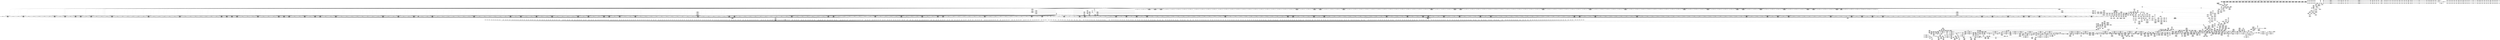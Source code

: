 digraph {
	CE0x41cbcb0 [shape=record,shape=Mrecord,label="{CE0x41cbcb0|0:_i16,_4:_i32,_8:_i16,_40:_%struct.super_block*,_72:_i32,_:_SCMRE_930,931_}"]
	CE0x41dfda0 [shape=record,shape=Mrecord,label="{CE0x41dfda0|80:_i64,_:_CRE_132,136_}"]
	CE0x41b51b0 [shape=record,shape=Mrecord,label="{CE0x41b51b0|0:_i16,_4:_i32,_8:_i16,_40:_%struct.super_block*,_72:_i32,_:_SCMRE_475,476_}"]
	CE0x41ce690 [shape=record,shape=Mrecord,label="{CE0x41ce690|0:_i16,_4:_i32,_8:_i16,_40:_%struct.super_block*,_72:_i32,_:_SCMRE_1000,1008_|*MultipleSource*|security/apparmor/lsm.c,227|security/apparmor/lsm.c, 227|*LoadInst*|security/apparmor/lsm.c,226}"]
	CE0x4224e90 [shape=record,shape=Mrecord,label="{CE0x4224e90|aa_path_perm:_flags|Function::aa_path_perm&Arg::flags::|*SummSink*}"]
	CE0x4243ba0 [shape=record,shape=Mrecord,label="{CE0x4243ba0|aa_cred_profile:_tmp2|*SummSink*}"]
	CE0x422c9d0 [shape=record,shape=Mrecord,label="{CE0x422c9d0|common_perm_rm:_i_uid|security/apparmor/lsm.c,232}"]
	CE0x41cecd0 [shape=record,shape=Mrecord,label="{CE0x41cecd0|80:_i64,_:_CRE_8,16_}"]
	CE0x41d63b0 [shape=record,shape=Mrecord,label="{CE0x41d63b0|common_perm_rm:_tmp15|security/apparmor/lsm.c,229}"]
	CE0x41cc670 [shape=record,shape=Mrecord,label="{CE0x41cc670|0:_i16,_4:_i32,_8:_i16,_40:_%struct.super_block*,_72:_i32,_:_SCMRE_936,944_|*MultipleSource*|security/apparmor/lsm.c,227|security/apparmor/lsm.c, 227|*LoadInst*|security/apparmor/lsm.c,226}"]
	CE0x41ebdc0 [shape=record,shape=Mrecord,label="{CE0x41ebdc0|80:_i64,_:_CRE_626,627_}"]
	CE0x41bfe30 [shape=record,shape=Mrecord,label="{CE0x41bfe30|0:_i16,_4:_i32,_8:_i16,_40:_%struct.super_block*,_72:_i32,_:_SCMRE_619,620_}"]
	CE0x4241540 [shape=record,shape=Mrecord,label="{CE0x4241540|common_perm:_tmp10|security/apparmor/lsm.c,172|*SummSource*}"]
	CE0x41dcbb0 [shape=record,shape=Mrecord,label="{CE0x41dcbb0|i64_2|*Constant*|*SummSink*}"]
	CE0x41e8bd0 [shape=record,shape=Mrecord,label="{CE0x41e8bd0|80:_i64,_:_CRE_579,580_}"]
	CE0x41e34b0 [shape=record,shape=Mrecord,label="{CE0x41e34b0|80:_i64,_:_CRE_412,413_}"]
	CE0x42d0d10 [shape=record,shape=Mrecord,label="{CE0x42d0d10|44:_i32,_48:_i16,_128:_i8*,_:_SCMRE_72,80_|*MultipleSource*|Function::aa_cred_profile&Arg::cred::|security/apparmor/include/context.h,99|security/apparmor/include/context.h,138}"]
	CE0x4175730 [shape=record,shape=Mrecord,label="{CE0x4175730|72:_%struct.hlist_bl_node**,_80:_%struct.dentry*,_104:_%struct.inode*,_:_CRE_154,155_}"]
	CE0x41a74e0 [shape=record,shape=Mrecord,label="{CE0x41a74e0|0:_i16,_4:_i32,_8:_i16,_40:_%struct.super_block*,_72:_i32,_:_SCMRE_186,187_}"]
	CE0x41c1a90 [shape=record,shape=Mrecord,label="{CE0x41c1a90|0:_i16,_4:_i32,_8:_i16,_40:_%struct.super_block*,_72:_i32,_:_SCMRE_684,688_|*MultipleSource*|security/apparmor/lsm.c,227|security/apparmor/lsm.c, 227|*LoadInst*|security/apparmor/lsm.c,226}"]
	CE0x41a8860 [shape=record,shape=Mrecord,label="{CE0x41a8860|0:_i16,_4:_i32,_8:_i16,_40:_%struct.super_block*,_72:_i32,_:_SCMRE_198,199_}"]
	CE0x4188d70 [shape=record,shape=Mrecord,label="{CE0x4188d70|i32_1|*Constant*|*SummSource*}"]
	CE0x42d22a0 [shape=record,shape=Mrecord,label="{CE0x42d22a0|aa_cred_profile:_tmp14|security/apparmor/include/context.h,100}"]
	CE0x415af00 [shape=record,shape=Mrecord,label="{CE0x415af00|apparmor_path_unlink:_tmp1}"]
	CE0x4238150 [shape=record,shape=Mrecord,label="{CE0x4238150|_ret_i32_%call,_!dbg_!15477|security/apparmor/lsm.c,191|*SummSink*}"]
	CE0x4188e80 [shape=record,shape=Mrecord,label="{CE0x4188e80|i32_1|*Constant*|*SummSink*}"]
	CE0x428fd90 [shape=record,shape=Mrecord,label="{CE0x428fd90|44:_i32,_48:_i16,_128:_i8*,_:_SCMRE_40,44_|*MultipleSource*|Function::aa_cred_profile&Arg::cred::|security/apparmor/include/context.h,99|security/apparmor/include/context.h,138}"]
	CE0x4210330 [shape=record,shape=Mrecord,label="{CE0x4210330|get_current:_entry}"]
	CE0x41a4aa0 [shape=record,shape=Mrecord,label="{CE0x41a4aa0|0:_i16,_4:_i32,_8:_i16,_40:_%struct.super_block*,_72:_i32,_:_SCMRE_160,161_}"]
	CE0x41f65a0 [shape=record,shape=Mrecord,label="{CE0x41f65a0|80:_i64,_:_CRE_1367,1368_}"]
	CE0x42ba450 [shape=record,shape=Mrecord,label="{CE0x42ba450|aa_cred_profile:_tobool|security/apparmor/include/context.h,100|*SummSink*}"]
	CE0x41f68d0 [shape=record,shape=Mrecord,label="{CE0x41f68d0|80:_i64,_:_CRE_1370,1371_}"]
	CE0x41a9700 [shape=record,shape=Mrecord,label="{CE0x41a9700|0:_i16,_4:_i32,_8:_i16,_40:_%struct.super_block*,_72:_i32,_:_SCMRE_207,208_}"]
	CE0x41bc250 [shape=record,shape=Mrecord,label="{CE0x41bc250|0:_i16,_4:_i32,_8:_i16,_40:_%struct.super_block*,_72:_i32,_:_SCMRE_592,593_}"]
	CE0x423e4f0 [shape=record,shape=Mrecord,label="{CE0x423e4f0|common_perm:_error.0|*SummSink*}"]
	CE0x4212d60 [shape=record,shape=Mrecord,label="{CE0x4212d60|aa_cred_profile:_cred|Function::aa_cred_profile&Arg::cred::|*SummSink*}"]
	CE0x41b94d0 [shape=record,shape=Mrecord,label="{CE0x41b94d0|0:_i16,_4:_i32,_8:_i16,_40:_%struct.super_block*,_72:_i32,_:_SCMRE_564,565_}"]
	CE0x423fb40 [shape=record,shape=Mrecord,label="{CE0x423fb40|_call_void_mcount()_#2|*SummSource*}"]
	CE0x41bfc90 [shape=record,shape=Mrecord,label="{CE0x41bfc90|0:_i16,_4:_i32,_8:_i16,_40:_%struct.super_block*,_72:_i32,_:_SCMRE_618,619_}"]
	CE0x42cf6b0 [shape=record,shape=Mrecord,label="{CE0x42cf6b0|aa_cred_profile:_lnot.ext|security/apparmor/include/context.h,100|*SummSource*}"]
	CE0x423da40 [shape=record,shape=Mrecord,label="{CE0x423da40|aa_path_perm:_cond|Function::aa_path_perm&Arg::cond::|*SummSource*}"]
	CE0x41c1570 [shape=record,shape=Mrecord,label="{CE0x41c1570|0:_i16,_4:_i32,_8:_i16,_40:_%struct.super_block*,_72:_i32,_:_SCMRE_672,680_|*MultipleSource*|security/apparmor/lsm.c,227|security/apparmor/lsm.c, 227|*LoadInst*|security/apparmor/lsm.c,226}"]
	CE0x4173780 [shape=record,shape=Mrecord,label="{CE0x4173780|72:_%struct.hlist_bl_node**,_80:_%struct.dentry*,_104:_%struct.inode*,_:_CRE_91,92_}"]
	CE0x4160b20 [shape=record,shape=Mrecord,label="{CE0x4160b20|_ret_i32_%retval.0,_!dbg_!15491|security/apparmor/lsm.c,236|*SummSink*}"]
	CE0x4197880 [shape=record,shape=Mrecord,label="{CE0x4197880|__aa_current_profile:_tmp9|security/apparmor/include/context.h,138|*SummSink*}"]
	CE0x42cea70 [shape=record,shape=Mrecord,label="{CE0x42cea70|44:_i32,_48:_i16,_128:_i8*,_:_SCMRE_144,152_|*MultipleSource*|Function::aa_cred_profile&Arg::cred::|security/apparmor/include/context.h,99|security/apparmor/include/context.h,138}"]
	CE0x41a4de0 [shape=record,shape=Mrecord,label="{CE0x41a4de0|0:_i16,_4:_i32,_8:_i16,_40:_%struct.super_block*,_72:_i32,_:_SCMRE_162,163_}"]
	CE0x41e4c10 [shape=record,shape=Mrecord,label="{CE0x41e4c10|80:_i64,_:_CRE_434,435_}"]
	CE0x4215b40 [shape=record,shape=Mrecord,label="{CE0x4215b40|44:_i32,_48:_i16,_128:_i8*,_:_SCMRE_20,24_|*MultipleSource*|Function::aa_cred_profile&Arg::cred::|security/apparmor/include/context.h,99|security/apparmor/include/context.h,138}"]
	CE0x41a3e20 [shape=record,shape=Mrecord,label="{CE0x41a3e20|i8_0|*Constant*|*SummSink*}"]
	CE0x41f5060 [shape=record,shape=Mrecord,label="{CE0x41f5060|80:_i64,_:_CRE_1347,1348_}"]
	CE0x42316e0 [shape=record,shape=Mrecord,label="{CE0x42316e0|common_perm:_cmp|security/apparmor/lsm.c,169|*SummSink*}"]
	CE0x423bad0 [shape=record,shape=Mrecord,label="{CE0x423bad0|__aa_current_profile:_call|security/apparmor/include/context.h,138|*SummSink*}"]
	CE0x41ea440 [shape=record,shape=Mrecord,label="{CE0x41ea440|80:_i64,_:_CRE_602,603_}"]
	CE0x4175ec0 [shape=record,shape=Mrecord,label="{CE0x4175ec0|aa_cred_profile:_if.end|*SummSink*}"]
	CE0x419c130 [shape=record,shape=Mrecord,label="{CE0x419c130|aa_cred_profile:_tmp4|*LoadInst*|security/apparmor/include/context.h,99|*SummSink*}"]
	CE0x41827c0 [shape=record,shape=Mrecord,label="{CE0x41827c0|72:_%struct.hlist_bl_node**,_80:_%struct.dentry*,_104:_%struct.inode*,_:_CRE_264,272_|*MultipleSource*|Function::apparmor_path_unlink&Arg::dentry::|Function::common_perm_rm&Arg::dentry::|security/apparmor/lsm.c,226}"]
	CE0x41d6a50 [shape=record,shape=Mrecord,label="{CE0x41d6a50|common_perm_rm:_tmp16|security/apparmor/lsm.c,229|*SummSource*}"]
	CE0x41a4420 [shape=record,shape=Mrecord,label="{CE0x41a4420|0:_i16,_4:_i32,_8:_i16,_40:_%struct.super_block*,_72:_i32,_:_SCMRE_156,157_}"]
	CE0x41c98f0 [shape=record,shape=Mrecord,label="{CE0x41c98f0|0:_i16,_4:_i32,_8:_i16,_40:_%struct.super_block*,_72:_i32,_:_SCMRE_908,909_}"]
	CE0x4231cc0 [shape=record,shape=Mrecord,label="{CE0x4231cc0|common_perm:_tmp3|security/apparmor/lsm.c,169|*SummSink*}"]
	CE0x4188b40 [shape=record,shape=Mrecord,label="{CE0x4188b40|common_perm:_tmp1|*SummSink*}"]
	CE0x42493a0 [shape=record,shape=Mrecord,label="{CE0x42493a0|i64*_getelementptr_inbounds_(_16_x_i64_,_16_x_i64_*___llvm_gcov_ctr46,_i64_0,_i64_4)|*Constant*|*SummSink*}"]
	CE0x41a5e20 [shape=record,shape=Mrecord,label="{CE0x41a5e20|0:_i16,_4:_i32,_8:_i16,_40:_%struct.super_block*,_72:_i32,_:_SCMRE_172,173_}"]
	CE0x41ca110 [shape=record,shape=Mrecord,label="{CE0x41ca110|0:_i16,_4:_i32,_8:_i16,_40:_%struct.super_block*,_72:_i32,_:_SCMRE_913,914_}"]
	CE0x424d6b0 [shape=record,shape=Mrecord,label="{CE0x424d6b0|aa_cred_profile:_do.end}"]
	CE0x41ffab0 [shape=record,shape=Mrecord,label="{CE0x41ffab0|80:_i64,_:_CRE_1848,1856_}"]
	CE0x41cc4d0 [shape=record,shape=Mrecord,label="{CE0x41cc4d0|0:_i16,_4:_i32,_8:_i16,_40:_%struct.super_block*,_72:_i32,_:_SCMRE_935,936_}"]
	CE0x4244880 [shape=record,shape=Mrecord,label="{CE0x4244880|__aa_current_profile:_tmp10|security/apparmor/include/context.h,138|*SummSource*}"]
	CE0x41b8ff0 [shape=record,shape=Mrecord,label="{CE0x41b8ff0|0:_i16,_4:_i32,_8:_i16,_40:_%struct.super_block*,_72:_i32,_:_SCMRE_561,562_}"]
	CE0x4246170 [shape=record,shape=Mrecord,label="{CE0x4246170|GLOBAL:___llvm_gcov_ctr58|Global_var:__llvm_gcov_ctr58|*SummSink*}"]
	CE0x4195780 [shape=record,shape=Mrecord,label="{CE0x4195780|aa_cred_profile:_tmp34|security/apparmor/include/context.h,101|*SummSink*}"]
	CE0x423c740 [shape=record,shape=Mrecord,label="{CE0x423c740|44:_i32,_48:_i16,_128:_i8*,_:_SCMRE_24,28_|*MultipleSource*|Function::aa_cred_profile&Arg::cred::|security/apparmor/include/context.h,99|security/apparmor/include/context.h,138}"]
	CE0x41b03b0 [shape=record,shape=Mrecord,label="{CE0x41b03b0|0:_i16,_4:_i32,_8:_i16,_40:_%struct.super_block*,_72:_i32,_:_SCMRE_298,299_}"]
	CE0x41bad30 [shape=record,shape=Mrecord,label="{CE0x41bad30|0:_i16,_4:_i32,_8:_i16,_40:_%struct.super_block*,_72:_i32,_:_SCMRE_579,580_}"]
	CE0x41e10c0 [shape=record,shape=Mrecord,label="{CE0x41e10c0|80:_i64,_:_CRE_280,288_}"]
	CE0x4176900 [shape=record,shape=Mrecord,label="{CE0x4176900|common_perm_rm:_d_inode|security/apparmor/lsm.c,226}"]
	CE0x4201100 [shape=record,shape=Mrecord,label="{CE0x4201100|80:_i64,_:_CRE_2256,2264_}"]
	CE0x41e9560 [shape=record,shape=Mrecord,label="{CE0x41e9560|80:_i64,_:_CRE_588,589_}"]
	CE0x42bfa00 [shape=record,shape=Mrecord,label="{CE0x42bfa00|aa_cred_profile:_tmp28|security/apparmor/include/context.h,100|*SummSink*}"]
	CE0x4181c50 [shape=record,shape=Mrecord,label="{CE0x4181c50|72:_%struct.hlist_bl_node**,_80:_%struct.dentry*,_104:_%struct.inode*,_:_CRE_224,232_|*MultipleSource*|Function::apparmor_path_unlink&Arg::dentry::|Function::common_perm_rm&Arg::dentry::|security/apparmor/lsm.c,226}"]
	CE0x41f03e0 [shape=record,shape=Mrecord,label="{CE0x41f03e0|80:_i64,_:_CRE_1254,1255_}"]
	CE0x42d0b80 [shape=record,shape=Mrecord,label="{CE0x42d0b80|aa_cred_profile:_lor.rhs|*SummSink*}"]
	CE0x3de2c00 [shape=record,shape=Mrecord,label="{CE0x3de2c00|i32_3|*Constant*}"]
	CE0x42bda60 [shape=record,shape=Mrecord,label="{CE0x42bda60|aa_cred_profile:_tmp25|security/apparmor/include/context.h,100|*SummSink*}"]
	CE0x4181d90 [shape=record,shape=Mrecord,label="{CE0x4181d90|72:_%struct.hlist_bl_node**,_80:_%struct.dentry*,_104:_%struct.inode*,_:_CRE_240,248_|*MultipleSource*|Function::apparmor_path_unlink&Arg::dentry::|Function::common_perm_rm&Arg::dentry::|security/apparmor/lsm.c,226}"]
	CE0x41744d0 [shape=record,shape=Mrecord,label="{CE0x41744d0|mediated_filesystem:_tmp}"]
	CE0x41e3180 [shape=record,shape=Mrecord,label="{CE0x41e3180|80:_i64,_:_CRE_409,410_}"]
	CE0x41e9120 [shape=record,shape=Mrecord,label="{CE0x41e9120|80:_i64,_:_CRE_584,585_}"]
	CE0x41d5f30 [shape=record,shape=Mrecord,label="{CE0x41d5f30|common_perm_rm:_tmp14|security/apparmor/lsm.c,229|*SummSource*}"]
	CE0x42b6e10 [shape=record,shape=Mrecord,label="{CE0x42b6e10|i32_100|*Constant*}"]
	CE0x41f5390 [shape=record,shape=Mrecord,label="{CE0x41f5390|80:_i64,_:_CRE_1350,1351_}"]
	CE0x42bc3b0 [shape=record,shape=Mrecord,label="{CE0x42bc3b0|i64*_getelementptr_inbounds_(_16_x_i64_,_16_x_i64_*___llvm_gcov_ctr46,_i64_0,_i64_15)|*Constant*|*SummSource*}"]
	CE0x41ab750 [shape=record,shape=Mrecord,label="{CE0x41ab750|0:_i16,_4:_i32,_8:_i16,_40:_%struct.super_block*,_72:_i32,_:_SCMRE_251,252_}"]
	CE0x4165d80 [shape=record,shape=Mrecord,label="{CE0x4165d80|72:_%struct.hlist_bl_node**,_80:_%struct.dentry*,_104:_%struct.inode*,_:_CRE_160,161_}"]
	CE0x41cb970 [shape=record,shape=Mrecord,label="{CE0x41cb970|0:_i16,_4:_i32,_8:_i16,_40:_%struct.super_block*,_72:_i32,_:_SCMRE_928,929_}"]
	CE0x41b8cb0 [shape=record,shape=Mrecord,label="{CE0x41b8cb0|0:_i16,_4:_i32,_8:_i16,_40:_%struct.super_block*,_72:_i32,_:_SCMRE_559,560_}"]
	CE0x4188800 [shape=record,shape=Mrecord,label="{CE0x4188800|i32_5|*Constant*|*SummSource*}"]
	CE0x4172450 [shape=record,shape=Mrecord,label="{CE0x4172450|72:_%struct.hlist_bl_node**,_80:_%struct.dentry*,_104:_%struct.inode*,_:_CRE_191,192_}"]
	CE0x41defa0 [shape=record,shape=Mrecord,label="{CE0x41defa0|80:_i64,_:_CRE_24,32_}"]
	CE0x4234f60 [shape=record,shape=Mrecord,label="{CE0x4234f60|common_perm:_mode|security/apparmor/lsm.c,169|*SummSink*}"]
	CE0x420a1a0 [shape=record,shape=Mrecord,label="{CE0x420a1a0|_call_void_lockdep_rcu_suspicious(i8*_getelementptr_inbounds_(_36_x_i8_,_36_x_i8_*_.str12,_i32_0,_i32_0),_i32_138,_i8*_getelementptr_inbounds_(_45_x_i8_,_45_x_i8_*_.str14,_i32_0,_i32_0))_#7,_!dbg_!15483|security/apparmor/include/context.h,138|*SummSource*}"]
	CE0x41aac00 [shape=record,shape=Mrecord,label="{CE0x41aac00|0:_i16,_4:_i32,_8:_i16,_40:_%struct.super_block*,_72:_i32,_:_SCMRE_243,244_}"]
	CE0x4183f10 [shape=record,shape=Mrecord,label="{CE0x4183f10|72:_%struct.hlist_bl_node**,_80:_%struct.dentry*,_104:_%struct.inode*,_:_CRE_309,310_}"]
	CE0x4168de0 [shape=record,shape=Mrecord,label="{CE0x4168de0|apparmor_path_unlink:_call|security/apparmor/lsm.c,261}"]
	CE0x41c6eb0 [shape=record,shape=Mrecord,label="{CE0x41c6eb0|0:_i16,_4:_i32,_8:_i16,_40:_%struct.super_block*,_72:_i32,_:_SCMRE_882,883_}"]
	CE0x417fc40 [shape=record,shape=Mrecord,label="{CE0x417fc40|72:_%struct.hlist_bl_node**,_80:_%struct.dentry*,_104:_%struct.inode*,_:_CRE_206,207_}"]
	CE0x42b8530 [shape=record,shape=Mrecord,label="{CE0x42b8530|aa_cred_profile:_tmp23|security/apparmor/include/context.h,100|*SummSink*}"]
	CE0x4188950 [shape=record,shape=Mrecord,label="{CE0x4188950|common_perm:_tmp1|*SummSource*}"]
	CE0x41a1680 [shape=record,shape=Mrecord,label="{CE0x41a1680|0:_i16,_4:_i32,_8:_i16,_40:_%struct.super_block*,_72:_i32,_:_SCMRE_152,153_}"]
	CE0x42cd580 [shape=record,shape=Mrecord,label="{CE0x42cd580|i32_100|*Constant*|*SummSink*}"]
	CE0x419cf90 [shape=record,shape=Mrecord,label="{CE0x419cf90|0:_%struct.vfsmount*,_8:_%struct.dentry*,_:_SCMRE_8,16_|*MultipleSource*|security/apparmor/lsm.c, 189|security/apparmor/lsm.c,189}"]
	CE0x41c5e70 [shape=record,shape=Mrecord,label="{CE0x41c5e70|0:_i16,_4:_i32,_8:_i16,_40:_%struct.super_block*,_72:_i32,_:_SCMRE_872,873_}"]
	CE0x417e020 [shape=record,shape=Mrecord,label="{CE0x417e020|mediated_filesystem:_tmp2|*SummSink*}"]
	CE0x4247950 [shape=record,shape=Mrecord,label="{CE0x4247950|__aa_current_profile:_tmp8|security/apparmor/include/context.h,138|*SummSink*}"]
	CE0x41e45b0 [shape=record,shape=Mrecord,label="{CE0x41e45b0|80:_i64,_:_CRE_428,429_}"]
	CE0x41e37e0 [shape=record,shape=Mrecord,label="{CE0x41e37e0|80:_i64,_:_CRE_415,416_}"]
	CE0x423b540 [shape=record,shape=Mrecord,label="{CE0x423b540|i32_22|*Constant*|*SummSource*}"]
	CE0x41a8d40 [shape=record,shape=Mrecord,label="{CE0x41a8d40|0:_i16,_4:_i32,_8:_i16,_40:_%struct.super_block*,_72:_i32,_:_SCMRE_201,202_}"]
	CE0x41ca930 [shape=record,shape=Mrecord,label="{CE0x41ca930|0:_i16,_4:_i32,_8:_i16,_40:_%struct.super_block*,_72:_i32,_:_SCMRE_918,919_}"]
	CE0x42337a0 [shape=record,shape=Mrecord,label="{CE0x42337a0|__aa_current_profile:_tmp5|security/apparmor/include/context.h,138}"]
	CE0x42bff00 [shape=record,shape=Mrecord,label="{CE0x42bff00|aa_cred_profile:_tmp29|security/apparmor/include/context.h,100}"]
	CE0x41d4250 [shape=record,shape=Mrecord,label="{CE0x41d4250|mediated_filesystem:_inode|Function::mediated_filesystem&Arg::inode::|*SummSink*}"]
	CE0x42bddd0 [shape=record,shape=Mrecord,label="{CE0x42bddd0|i64*_getelementptr_inbounds_(_16_x_i64_,_16_x_i64_*___llvm_gcov_ctr46,_i64_0,_i64_12)|*Constant*}"]
	CE0x419a3f0 [shape=record,shape=Mrecord,label="{CE0x419a3f0|common_perm:_entry|*SummSource*}"]
	CE0x41fe870 [shape=record,shape=Mrecord,label="{CE0x41fe870|80:_i64,_:_CRE_1704,1712_}"]
	CE0x4248a70 [shape=record,shape=Mrecord,label="{CE0x4248a70|i64_4|*Constant*}"]
	CE0x42b77a0 [shape=record,shape=Mrecord,label="{CE0x42b77a0|i64*_getelementptr_inbounds_(_16_x_i64_,_16_x_i64_*___llvm_gcov_ctr46,_i64_0,_i64_9)|*Constant*}"]
	CE0x4180300 [shape=record,shape=Mrecord,label="{CE0x4180300|72:_%struct.hlist_bl_node**,_80:_%struct.dentry*,_104:_%struct.inode*,_:_CRE_210,211_}"]
	CE0x42c9430 [shape=record,shape=Mrecord,label="{CE0x42c9430|GLOBAL:___llvm_gcov_ctr46|Global_var:__llvm_gcov_ctr46|*SummSource*}"]
	CE0x423be00 [shape=record,shape=Mrecord,label="{CE0x423be00|i32_0|*Constant*}"]
	CE0x4210e20 [shape=record,shape=Mrecord,label="{CE0x4210e20|aa_cred_profile:_entry|*SummSource*}"]
	CE0x4223770 [shape=record,shape=Mrecord,label="{CE0x4223770|GLOBAL:_aa_path_perm|*Constant*|*SummSource*}"]
	CE0x4185da0 [shape=record,shape=Mrecord,label="{CE0x4185da0|0:_i16,_4:_i32,_8:_i16,_40:_%struct.super_block*,_72:_i32,_:_SCMRE_604,605_}"]
	CE0x41b5000 [shape=record,shape=Mrecord,label="{CE0x41b5000|0:_i16,_4:_i32,_8:_i16,_40:_%struct.super_block*,_72:_i32,_:_SCMRE_474,475_}"]
	CE0x41deed0 [shape=record,shape=Mrecord,label="{CE0x41deed0|80:_i64,_:_CRE_20,21_}"]
	CE0x41af370 [shape=record,shape=Mrecord,label="{CE0x41af370|0:_i16,_4:_i32,_8:_i16,_40:_%struct.super_block*,_72:_i32,_:_SCMRE_288,289_}"]
	CE0x4167cf0 [shape=record,shape=Mrecord,label="{CE0x4167cf0|_call_void_mcount()_#2|*SummSink*}"]
	CE0x41f4f50 [shape=record,shape=Mrecord,label="{CE0x41f4f50|80:_i64,_:_CRE_1346,1347_}"]
	CE0x41f6380 [shape=record,shape=Mrecord,label="{CE0x41f6380|80:_i64,_:_CRE_1365,1366_}"]
	CE0x424e850 [shape=record,shape=Mrecord,label="{CE0x424e850|44:_i32,_48:_i16,_128:_i8*,_:_SCMRE_168,176_|*MultipleSource*|Function::aa_cred_profile&Arg::cred::|security/apparmor/include/context.h,99|security/apparmor/include/context.h,138}"]
	CE0x41e7be0 [shape=record,shape=Mrecord,label="{CE0x41e7be0|80:_i64,_:_CRE_564,565_}"]
	CE0x41a0310 [shape=record,shape=Mrecord,label="{CE0x41a0310|0:_i16,_4:_i32,_8:_i16,_40:_%struct.super_block*,_72:_i32,_:_SCMRE_139,140_}"]
	CE0x4164800 [shape=record,shape=Mrecord,label="{CE0x4164800|i64*_getelementptr_inbounds_(_2_x_i64_,_2_x_i64_*___llvm_gcov_ctr55,_i64_0,_i64_1)|*Constant*}"]
	CE0x4210fa0 [shape=record,shape=Mrecord,label="{CE0x4210fa0|__aa_current_profile:_cred|security/apparmor/include/context.h,138|*SummSource*}"]
	CE0x41753d0 [shape=record,shape=Mrecord,label="{CE0x41753d0|72:_%struct.hlist_bl_node**,_80:_%struct.dentry*,_104:_%struct.inode*,_:_CRE_152,153_}"]
	CE0x424a0a0 [shape=record,shape=Mrecord,label="{CE0x424a0a0|__aa_current_profile:_land.lhs.true|*SummSource*}"]
	CE0x4210db0 [shape=record,shape=Mrecord,label="{CE0x4210db0|__aa_current_profile:_cred|security/apparmor/include/context.h,138}"]
	CE0x424a2f0 [shape=record,shape=Mrecord,label="{CE0x424a2f0|__aa_current_profile:_if.end}"]
	CE0x42cddc0 [shape=record,shape=Mrecord,label="{CE0x42cddc0|_call_void_asm_sideeffect_1:_09ud2_0A.pushsection___bug_table,_22a_22_0A2:_09.long_1b_-_2b,_$_0:c_-_2b_0A_09.word_$_1:c_,_0_0A_09.org_2b+$_2:c_0A.popsection_,_i,i,i,_dirflag_,_fpsr_,_flags_(i8*_getelementptr_inbounds_(_36_x_i8_,_36_x_i8_*_.str12,_i32_0,_i32_0),_i32_100,_i64_12)_#2,_!dbg_!15490,_!srcloc_!15493|security/apparmor/include/context.h,100}"]
	CE0x4296210 [shape=record,shape=Mrecord,label="{CE0x4296210|__aa_current_profile:_tmp12|security/apparmor/include/context.h,138|*SummSink*}"]
	CE0x423dd90 [shape=record,shape=Mrecord,label="{CE0x423dd90|_ret_i32_%call17,_!dbg_!15526|security/apparmor/file.c,307}"]
	CE0x41dffc0 [shape=record,shape=Mrecord,label="{CE0x41dffc0|80:_i64,_:_CRE_144,152_}"]
	CE0x4236360 [shape=record,shape=Mrecord,label="{CE0x4236360|common_perm_dir_dentry:_entry|*SummSink*}"]
	CE0x41b6520 [shape=record,shape=Mrecord,label="{CE0x41b6520|0:_i16,_4:_i32,_8:_i16,_40:_%struct.super_block*,_72:_i32,_:_SCMRE_488,496_|*MultipleSource*|security/apparmor/lsm.c,227|security/apparmor/lsm.c, 227|*LoadInst*|security/apparmor/lsm.c,226}"]
	CE0x423d110 [shape=record,shape=Mrecord,label="{CE0x423d110|i64_-2147483648|*Constant*}"]
	CE0x41f6f30 [shape=record,shape=Mrecord,label="{CE0x41f6f30|80:_i64,_:_CRE_1376,1384_}"]
	CE0x4200aa0 [shape=record,shape=Mrecord,label="{CE0x4200aa0|80:_i64,_:_CRE_1920,1928_}"]
	CE0x422fcb0 [shape=record,shape=Mrecord,label="{CE0x422fcb0|__aa_current_profile:_tmp18|security/apparmor/include/context.h,138|*SummSink*}"]
	CE0x42358b0 [shape=record,shape=Mrecord,label="{CE0x42358b0|common_perm_rm:_call3|security/apparmor/lsm.c,235}"]
	CE0x41eaaa0 [shape=record,shape=Mrecord,label="{CE0x41eaaa0|80:_i64,_:_CRE_608,609_}"]
	CE0x41ffcd0 [shape=record,shape=Mrecord,label="{CE0x41ffcd0|80:_i64,_:_CRE_1864,1872_}"]
	CE0x42121f0 [shape=record,shape=Mrecord,label="{CE0x42121f0|GLOBAL:_aa_cred_profile|*Constant*}"]
	CE0x4222940 [shape=record,shape=Mrecord,label="{CE0x4222940|common_perm:_tmp6|security/apparmor/lsm.c,169|*SummSource*}"]
	CE0x42beea0 [shape=record,shape=Mrecord,label="{CE0x42beea0|aa_cred_profile:_tmp27|security/apparmor/include/context.h,100|*SummSink*}"]
	CE0x41f5280 [shape=record,shape=Mrecord,label="{CE0x41f5280|80:_i64,_:_CRE_1349,1350_}"]
	CE0x41ef500 [shape=record,shape=Mrecord,label="{CE0x41ef500|80:_i64,_:_CRE_1240,1241_}"]
	CE0x4213b70 [shape=record,shape=Mrecord,label="{CE0x4213b70|i64*_getelementptr_inbounds_(_16_x_i64_,_16_x_i64_*___llvm_gcov_ctr46,_i64_0,_i64_4)|*Constant*|*SummSource*}"]
	CE0x41ed330 [shape=record,shape=Mrecord,label="{CE0x41ed330|80:_i64,_:_CRE_1208,1209_}"]
	CE0x41f0c60 [shape=record,shape=Mrecord,label="{CE0x41f0c60|80:_i64,_:_CRE_1262,1263_}"]
	CE0x42cd770 [shape=record,shape=Mrecord,label="{CE0x42cd770|aa_cred_profile:_tmp21|security/apparmor/include/context.h,100}"]
	CE0x41fb790 [shape=record,shape=Mrecord,label="{CE0x41fb790|80:_i64,_:_CRE_1644,1645_}"]
	CE0x4235360 [shape=record,shape=Mrecord,label="{CE0x4235360|common_perm_rm:_mode|security/apparmor/lsm.c,233|*SummSource*}"]
	CE0x41e0400 [shape=record,shape=Mrecord,label="{CE0x41e0400|80:_i64,_:_CRE_184,188_}"]
	CE0x41e69d0 [shape=record,shape=Mrecord,label="{CE0x41e69d0|80:_i64,_:_CRE_462,463_}"]
	CE0x41954a0 [shape=record,shape=Mrecord,label="{CE0x41954a0|aa_cred_profile:_tmp34|security/apparmor/include/context.h,101}"]
	CE0x4245490 [shape=record,shape=Mrecord,label="{CE0x4245490|aa_cred_profile:_lor.rhs|*SummSource*}"]
	CE0x42b88a0 [shape=record,shape=Mrecord,label="{CE0x42b88a0|i64*_getelementptr_inbounds_(_16_x_i64_,_16_x_i64_*___llvm_gcov_ctr46,_i64_0,_i64_10)|*Constant*}"]
	CE0x4238870 [shape=record,shape=Mrecord,label="{CE0x4238870|common_perm:_cond|Function::common_perm&Arg::cond::|*SummSource*}"]
	CE0x42107d0 [shape=record,shape=Mrecord,label="{CE0x42107d0|_ret_%struct.task_struct*_%tmp4,_!dbg_!15471|./arch/x86/include/asm/current.h,14}"]
	CE0x41b8e50 [shape=record,shape=Mrecord,label="{CE0x41b8e50|0:_i16,_4:_i32,_8:_i16,_40:_%struct.super_block*,_72:_i32,_:_SCMRE_560,561_}"]
	CE0x41d96d0 [shape=record,shape=Mrecord,label="{CE0x41d96d0|common_perm_rm:_tmp17|security/apparmor/lsm.c,230|*SummSource*}"]
	CE0x4173810 [shape=record,shape=Mrecord,label="{CE0x4173810|__aa_current_profile:_tmp|*SummSink*}"]
	CE0x41e8460 [shape=record,shape=Mrecord,label="{CE0x41e8460|80:_i64,_:_CRE_572,573_}"]
	CE0x420f8f0 [shape=record,shape=Mrecord,label="{CE0x420f8f0|__aa_current_profile:_call3|security/apparmor/include/context.h,138|*SummSource*}"]
	CE0x42265f0 [shape=record,shape=Mrecord,label="{CE0x42265f0|__aa_current_profile:_tmp2|*SummSink*}"]
	CE0x41a64a0 [shape=record,shape=Mrecord,label="{CE0x41a64a0|0:_i16,_4:_i32,_8:_i16,_40:_%struct.super_block*,_72:_i32,_:_SCMRE_176,177_}"]
	CE0x41ed850 [shape=record,shape=Mrecord,label="{CE0x41ed850|80:_i64,_:_CRE_1213,1214_}"]
	CE0x4185720 [shape=record,shape=Mrecord,label="{CE0x4185720|0:_i16,_4:_i32,_8:_i16,_40:_%struct.super_block*,_72:_i32,_:_SCMRE_600,601_}"]
	CE0x42c9d30 [shape=record,shape=Mrecord,label="{CE0x42c9d30|aa_cred_profile:_lor.end|*SummSink*}"]
	CE0x4227580 [shape=record,shape=Mrecord,label="{CE0x4227580|common_perm_rm:_retval.0|*SummSource*}"]
	CE0x42385b0 [shape=record,shape=Mrecord,label="{CE0x42385b0|mediated_filesystem:_s_flags|security/apparmor/include/apparmor.h,117}"]
	CE0x4213000 [shape=record,shape=Mrecord,label="{CE0x4213000|_ret_%struct.aa_profile*_%tmp34,_!dbg_!15510|security/apparmor/include/context.h,101|*SummSource*}"]
	CE0x41d64e0 [shape=record,shape=Mrecord,label="{CE0x41d64e0|common_perm_rm:_tmp15|security/apparmor/lsm.c,229|*SummSource*}"]
	CE0x41b7960 [shape=record,shape=Mrecord,label="{CE0x41b7960|0:_i16,_4:_i32,_8:_i16,_40:_%struct.super_block*,_72:_i32,_:_SCMRE_536,540_|*MultipleSource*|security/apparmor/lsm.c,227|security/apparmor/lsm.c, 227|*LoadInst*|security/apparmor/lsm.c,226}"]
	CE0x4165bd0 [shape=record,shape=Mrecord,label="{CE0x4165bd0|72:_%struct.hlist_bl_node**,_80:_%struct.dentry*,_104:_%struct.inode*,_:_CRE_159,160_}"]
	CE0x41fc010 [shape=record,shape=Mrecord,label="{CE0x41fc010|80:_i64,_:_CRE_1652,1653_}"]
	CE0x41a4c40 [shape=record,shape=Mrecord,label="{CE0x41a4c40|0:_i16,_4:_i32,_8:_i16,_40:_%struct.super_block*,_72:_i32,_:_SCMRE_161,162_}"]
	CE0x41d3b90 [shape=record,shape=Mrecord,label="{CE0x41d3b90|mediated_filesystem:_entry}"]
	CE0x41f21a0 [shape=record,shape=Mrecord,label="{CE0x41f21a0|80:_i64,_:_CRE_1296,1300_}"]
	CE0x4198f10 [shape=record,shape=Mrecord,label="{CE0x4198f10|_call_void_mcount()_#2|*SummSink*}"]
	CE0x41e0a60 [shape=record,shape=Mrecord,label="{CE0x41e0a60|80:_i64,_:_CRE_240,248_}"]
	CE0x41d2540 [shape=record,shape=Mrecord,label="{CE0x41d2540|common_perm_rm:_tmp11|security/apparmor/lsm.c,229}"]
	CE0x419daf0 [shape=record,shape=Mrecord,label="{CE0x419daf0|common_perm_dir_dentry:_dentry2|security/apparmor/lsm.c,189}"]
	CE0x4212350 [shape=record,shape=Mrecord,label="{CE0x4212350|GLOBAL:_aa_cred_profile|*Constant*|*SummSink*}"]
	CE0x41751d0 [shape=record,shape=Mrecord,label="{CE0x41751d0|72:_%struct.hlist_bl_node**,_80:_%struct.dentry*,_104:_%struct.inode*,_:_CRE_88,89_}"]
	CE0x41c29f0 [shape=record,shape=Mrecord,label="{CE0x41c29f0|0:_i16,_4:_i32,_8:_i16,_40:_%struct.super_block*,_72:_i32,_:_SCMRE_736,740_|*MultipleSource*|security/apparmor/lsm.c,227|security/apparmor/lsm.c, 227|*LoadInst*|security/apparmor/lsm.c,226}"]
	CE0x41a11a0 [shape=record,shape=Mrecord,label="{CE0x41a11a0|0:_i16,_4:_i32,_8:_i16,_40:_%struct.super_block*,_72:_i32,_:_SCMRE_149,150_}"]
	CE0x42383c0 [shape=record,shape=Mrecord,label="{CE0x42383c0|i32_10|*Constant*|*SummSink*}"]
	CE0x4245e00 [shape=record,shape=Mrecord,label="{CE0x4245e00|get_current:_tmp3|*SummSource*}"]
	CE0x41c3430 [shape=record,shape=Mrecord,label="{CE0x41c3430|0:_i16,_4:_i32,_8:_i16,_40:_%struct.super_block*,_72:_i32,_:_SCMRE_768,776_|*MultipleSource*|security/apparmor/lsm.c,227|security/apparmor/lsm.c, 227|*LoadInst*|security/apparmor/lsm.c,226}"]
	CE0x4161d00 [shape=record,shape=Mrecord,label="{CE0x4161d00|72:_%struct.hlist_bl_node**,_80:_%struct.dentry*,_104:_%struct.inode*,_:_CRE_104,112_|*MultipleSource*|Function::apparmor_path_unlink&Arg::dentry::|Function::common_perm_rm&Arg::dentry::|security/apparmor/lsm.c,226}"]
	CE0x41fe210 [shape=record,shape=Mrecord,label="{CE0x41fe210|80:_i64,_:_CRE_1684,1685_}"]
	CE0x4165760 [shape=record,shape=Mrecord,label="{CE0x4165760|mediated_filesystem:_tmp3}"]
	CE0x420bdb0 [shape=record,shape=Mrecord,label="{CE0x420bdb0|i8*_getelementptr_inbounds_(_45_x_i8_,_45_x_i8_*_.str14,_i32_0,_i32_0)|*Constant*|*SummSink*}"]
	CE0x4231050 [shape=record,shape=Mrecord,label="{CE0x4231050|aa_cred_profile:_do.end|*SummSink*}"]
	CE0x41eb650 [shape=record,shape=Mrecord,label="{CE0x41eb650|80:_i64,_:_CRE_619,620_}"]
	CE0x415cf90 [shape=record,shape=Mrecord,label="{CE0x415cf90|common_perm_rm:_dir|Function::common_perm_rm&Arg::dir::|*SummSource*}"]
	CE0x4172600 [shape=record,shape=Mrecord,label="{CE0x4172600|72:_%struct.hlist_bl_node**,_80:_%struct.dentry*,_104:_%struct.inode*,_:_CRE_192,193_}"]
	CE0x424a8d0 [shape=record,shape=Mrecord,label="{CE0x424a8d0|__aa_current_profile:_tmp6|security/apparmor/include/context.h,138|*SummSink*}"]
	CE0x42354d0 [shape=record,shape=Mrecord,label="{CE0x42354d0|common_perm_rm:_mode|security/apparmor/lsm.c,233|*SummSink*}"]
	CE0x4177bc0 [shape=record,shape=Mrecord,label="{CE0x4177bc0|72:_%struct.hlist_bl_node**,_80:_%struct.dentry*,_104:_%struct.inode*,_:_CRE_203,204_}"]
	CE0x4198450 [shape=record,shape=Mrecord,label="{CE0x4198450|common_perm_dir_dentry:_tmp2|*SummSink*}"]
	CE0x41dd480 [shape=record,shape=Mrecord,label="{CE0x41dd480|__aa_current_profile:_tmp14|security/apparmor/include/context.h,138}"]
	CE0x42047d0 [shape=record,shape=Mrecord,label="{CE0x42047d0|i64_4|*Constant*|*SummSink*}"]
	CE0x4214370 [shape=record,shape=Mrecord,label="{CE0x4214370|aa_cred_profile:_tmp11|security/apparmor/include/context.h,100|*SummSource*}"]
	CE0x41762d0 [shape=record,shape=Mrecord,label="{CE0x41762d0|common_perm_rm:_tmp7|security/apparmor/lsm.c,229|*SummSink*}"]
	CE0x420c9b0 [shape=record,shape=Mrecord,label="{CE0x420c9b0|__aa_current_profile:_tmp17|security/apparmor/include/context.h,138|*SummSource*}"]
	CE0x41728c0 [shape=record,shape=Mrecord,label="{CE0x41728c0|i64_1|*Constant*}"]
	CE0x41eeea0 [shape=record,shape=Mrecord,label="{CE0x41eeea0|80:_i64,_:_CRE_1234,1235_}"]
	CE0x4223990 [shape=record,shape=Mrecord,label="{CE0x4223990|aa_path_perm:_entry}"]
	CE0x42b7430 [shape=record,shape=Mrecord,label="{CE0x42b7430|i64_12|*Constant*}"]
	CE0x41d8830 [shape=record,shape=Mrecord,label="{CE0x41d8830|common_perm_rm:_retval.0}"]
	CE0x41f2f70 [shape=record,shape=Mrecord,label="{CE0x41f2f70|80:_i64,_:_CRE_1316,1317_}"]
	CE0x417efd0 [shape=record,shape=Mrecord,label="{CE0x417efd0|72:_%struct.hlist_bl_node**,_80:_%struct.dentry*,_104:_%struct.inode*,_:_CRE_182,183_}"]
	CE0x41fc560 [shape=record,shape=Mrecord,label="{CE0x41fc560|80:_i64,_:_CRE_1657,1658_}"]
	CE0x42124d0 [shape=record,shape=Mrecord,label="{CE0x42124d0|GLOBAL:_aa_cred_profile|*Constant*|*SummSource*}"]
	CE0x41c8230 [shape=record,shape=Mrecord,label="{CE0x41c8230|0:_i16,_4:_i32,_8:_i16,_40:_%struct.super_block*,_72:_i32,_:_SCMRE_894,895_}"]
	CE0x41a1340 [shape=record,shape=Mrecord,label="{CE0x41a1340|0:_i16,_4:_i32,_8:_i16,_40:_%struct.super_block*,_72:_i32,_:_SCMRE_150,151_}"]
	CE0x418bf80 [shape=record,shape=Mrecord,label="{CE0x418bf80|common_perm_rm:_tmp2|*LoadInst*|security/apparmor/lsm.c,226}"]
	CE0x4194dd0 [shape=record,shape=Mrecord,label="{CE0x4194dd0|aa_cred_profile:_profile11|security/apparmor/include/context.h,101}"]
	CE0x418bd50 [shape=record,shape=Mrecord,label="{CE0x418bd50|72:_%struct.hlist_bl_node**,_80:_%struct.dentry*,_104:_%struct.inode*,_:_CRE_94,95_}"]
	CE0x4175df0 [shape=record,shape=Mrecord,label="{CE0x4175df0|72:_%struct.hlist_bl_node**,_80:_%struct.dentry*,_104:_%struct.inode*,_:_CRE_158,159_}"]
	CE0x419cd30 [shape=record,shape=Mrecord,label="{CE0x419cd30|common_perm_dir_dentry:_mnt1|security/apparmor/lsm.c,189|*SummSource*}"]
	CE0x41acfb0 [shape=record,shape=Mrecord,label="{CE0x41acfb0|0:_i16,_4:_i32,_8:_i16,_40:_%struct.super_block*,_72:_i32,_:_SCMRE_266,267_}"]
	CE0x42bf920 [shape=record,shape=Mrecord,label="{CE0x42bf920|aa_cred_profile:_tmp28|security/apparmor/include/context.h,100}"]
	CE0x41748a0 [shape=record,shape=Mrecord,label="{CE0x41748a0|common_perm_rm:_return|*SummSink*}"]
	CE0x41d3cd0 [shape=record,shape=Mrecord,label="{CE0x41d3cd0|mediated_filesystem:_entry|*SummSource*}"]
	CE0x41c69d0 [shape=record,shape=Mrecord,label="{CE0x41c69d0|0:_i16,_4:_i32,_8:_i16,_40:_%struct.super_block*,_72:_i32,_:_SCMRE_879,880_}"]
	CE0x4225100 [shape=record,shape=Mrecord,label="{CE0x4225100|aa_path_perm:_request|Function::aa_path_perm&Arg::request::}"]
	CE0x41ca790 [shape=record,shape=Mrecord,label="{CE0x41ca790|0:_i16,_4:_i32,_8:_i16,_40:_%struct.super_block*,_72:_i32,_:_SCMRE_917,918_}"]
	CE0x423e890 [shape=record,shape=Mrecord,label="{CE0x423e890|i64*_getelementptr_inbounds_(_5_x_i64_,_5_x_i64_*___llvm_gcov_ctr57,_i64_0,_i64_4)|*Constant*|*SummSource*}"]
	CE0x4161950 [shape=record,shape=Mrecord,label="{CE0x4161950|apparmor_path_unlink:_tmp3|*SummSource*}"]
	CE0x41a81e0 [shape=record,shape=Mrecord,label="{CE0x41a81e0|0:_i16,_4:_i32,_8:_i16,_40:_%struct.super_block*,_72:_i32,_:_SCMRE_194,195_}"]
	CE0x41f1920 [shape=record,shape=Mrecord,label="{CE0x41f1920|80:_i64,_:_CRE_1274,1275_}"]
	CE0x41d22c0 [shape=record,shape=Mrecord,label="{CE0x41d22c0|common_perm_rm:_tmp10|security/apparmor/lsm.c,229|*SummSink*}"]
	CE0x424bf80 [shape=record,shape=Mrecord,label="{CE0x424bf80|__aa_current_profile:_tmp13|security/apparmor/include/context.h,138|*SummSink*}"]
	CE0x41ec200 [shape=record,shape=Mrecord,label="{CE0x41ec200|80:_i64,_:_CRE_630,631_}"]
	CE0x41d7bc0 [shape=record,shape=Mrecord,label="{CE0x41d7bc0|common_perm_rm:_uid|security/apparmor/lsm.c,232|*SummSink*}"]
	CE0x41d26c0 [shape=record,shape=Mrecord,label="{CE0x41d26c0|common_perm_rm:_tmp11|security/apparmor/lsm.c,229|*SummSource*}"]
	CE0x41f5e30 [shape=record,shape=Mrecord,label="{CE0x41f5e30|80:_i64,_:_CRE_1360,1361_}"]
	CE0x424d9d0 [shape=record,shape=Mrecord,label="{CE0x424d9d0|GLOBAL:___llvm_gcov_ctr58|Global_var:__llvm_gcov_ctr58|*SummSource*}"]
	CE0x41bf130 [shape=record,shape=Mrecord,label="{CE0x41bf130|0:_i16,_4:_i32,_8:_i16,_40:_%struct.super_block*,_72:_i32,_:_SCMRE_611,612_}"]
	CE0x41bcfd0 [shape=record,shape=Mrecord,label="{CE0x41bcfd0|80:_i64,_:_CRE_1584,1592_}"]
	CE0x4239e90 [shape=record,shape=Mrecord,label="{CE0x4239e90|common_perm:_tmp|*SummSink*}"]
	CE0x41727b0 [shape=record,shape=Mrecord,label="{CE0x41727b0|72:_%struct.hlist_bl_node**,_80:_%struct.dentry*,_104:_%struct.inode*,_:_CRE_193,194_}"]
	CE0x41da970 [shape=record,shape=Mrecord,label="{CE0x41da970|common_perm_rm:_tmp19|security/apparmor/lsm.c,232|*SummSink*}"]
	CE0x41bd930 [shape=record,shape=Mrecord,label="{CE0x41bd930|80:_i64,_:_CRE_1620,1621_}"]
	CE0x420ec10 [shape=record,shape=Mrecord,label="{CE0x420ec10|__aa_current_profile:_tmp19|security/apparmor/include/context.h,138|*SummSource*}"]
	CE0x41e8680 [shape=record,shape=Mrecord,label="{CE0x41e8680|80:_i64,_:_CRE_574,575_}"]
	CE0x41f33b0 [shape=record,shape=Mrecord,label="{CE0x41f33b0|80:_i64,_:_CRE_1320,1321_}"]
	CE0x41ee620 [shape=record,shape=Mrecord,label="{CE0x41ee620|80:_i64,_:_CRE_1226,1227_}"]
	CE0x41c4460 [shape=record,shape=Mrecord,label="{CE0x41c4460|0:_i16,_4:_i32,_8:_i16,_40:_%struct.super_block*,_72:_i32,_:_SCMRE_824,832_|*MultipleSource*|security/apparmor/lsm.c,227|security/apparmor/lsm.c, 227|*LoadInst*|security/apparmor/lsm.c,226}"]
	CE0x4234ef0 [shape=record,shape=Mrecord,label="{CE0x4234ef0|GLOBAL:___llvm_gcov_ctr57|Global_var:__llvm_gcov_ctr57|*SummSink*}"]
	CE0x41c7390 [shape=record,shape=Mrecord,label="{CE0x41c7390|0:_i16,_4:_i32,_8:_i16,_40:_%struct.super_block*,_72:_i32,_:_SCMRE_885,886_}"]
	CE0x4237c70 [shape=record,shape=Mrecord,label="{CE0x4237c70|common_perm_dir_dentry:_cond|Function::common_perm_dir_dentry&Arg::cond::|*SummSink*}"]
	CE0x41c6690 [shape=record,shape=Mrecord,label="{CE0x41c6690|0:_i16,_4:_i32,_8:_i16,_40:_%struct.super_block*,_72:_i32,_:_SCMRE_877,878_}"]
	CE0x417d5e0 [shape=record,shape=Mrecord,label="{CE0x417d5e0|common_perm_rm:_tmp1|*SummSink*}"]
	CE0x4245500 [shape=record,shape=Mrecord,label="{CE0x4245500|get_current:_tmp1}"]
	CE0x42d3a30 [shape=record,shape=Mrecord,label="{CE0x42d3a30|i64*_getelementptr_inbounds_(_16_x_i64_,_16_x_i64_*___llvm_gcov_ctr46,_i64_0,_i64_7)|*Constant*}"]
	CE0x41a6160 [shape=record,shape=Mrecord,label="{CE0x41a6160|0:_i16,_4:_i32,_8:_i16,_40:_%struct.super_block*,_72:_i32,_:_SCMRE_174,175_}"]
	CE0x4186c30 [shape=record,shape=Mrecord,label="{CE0x4186c30|0:_i16,_4:_i32,_8:_i16,_40:_%struct.super_block*,_72:_i32,_:_SCMRE_104,112_|*MultipleSource*|security/apparmor/lsm.c,227|security/apparmor/lsm.c, 227|*LoadInst*|security/apparmor/lsm.c,226}"]
	CE0x4225500 [shape=record,shape=Mrecord,label="{CE0x4225500|common_perm:_tmp7|security/apparmor/lsm.c,170|*SummSink*}"]
	CE0x42ba6b0 [shape=record,shape=Mrecord,label="{CE0x42ba6b0|i64_3|*Constant*}"]
	CE0x41fb240 [shape=record,shape=Mrecord,label="{CE0x41fb240|80:_i64,_:_CRE_1639,1640_}"]
	CE0x41c88b0 [shape=record,shape=Mrecord,label="{CE0x41c88b0|0:_i16,_4:_i32,_8:_i16,_40:_%struct.super_block*,_72:_i32,_:_SCMRE_898,899_}"]
	CE0x4198e30 [shape=record,shape=Mrecord,label="{CE0x4198e30|_call_void_mcount()_#2|*SummSource*}"]
	CE0x41f3900 [shape=record,shape=Mrecord,label="{CE0x41f3900|80:_i64,_:_CRE_1325,1326_}"]
	CE0x41df3e0 [shape=record,shape=Mrecord,label="{CE0x41df3e0|80:_i64,_:_CRE_64,72_}"]
	CE0x42158c0 [shape=record,shape=Mrecord,label="{CE0x42158c0|44:_i32,_48:_i16,_128:_i8*,_:_SCMRE_16,20_|*MultipleSource*|Function::aa_cred_profile&Arg::cred::|security/apparmor/include/context.h,99|security/apparmor/include/context.h,138}"]
	CE0x417cd20 [shape=record,shape=Mrecord,label="{CE0x417cd20|common_perm_rm:_lor.lhs.false2|*SummSource*}"]
	CE0x41c0650 [shape=record,shape=Mrecord,label="{CE0x41c0650|0:_i16,_4:_i32,_8:_i16,_40:_%struct.super_block*,_72:_i32,_:_SCMRE_624,628_|*MultipleSource*|security/apparmor/lsm.c,227|security/apparmor/lsm.c, 227|*LoadInst*|security/apparmor/lsm.c,226}"]
	CE0x41ea990 [shape=record,shape=Mrecord,label="{CE0x41ea990|80:_i64,_:_CRE_607,608_}"]
	CE0x41a6300 [shape=record,shape=Mrecord,label="{CE0x41a6300|0:_i16,_4:_i32,_8:_i16,_40:_%struct.super_block*,_72:_i32,_:_SCMRE_175,176_}"]
	CE0x41c3950 [shape=record,shape=Mrecord,label="{CE0x41c3950|0:_i16,_4:_i32,_8:_i16,_40:_%struct.super_block*,_72:_i32,_:_SCMRE_792,800_|*MultipleSource*|security/apparmor/lsm.c,227|security/apparmor/lsm.c, 227|*LoadInst*|security/apparmor/lsm.c,226}"]
	CE0x41cef60 [shape=record,shape=Mrecord,label="{CE0x41cef60|80:_i64,_:_CRE_16,20_}"]
	CE0x41f1a30 [shape=record,shape=Mrecord,label="{CE0x41f1a30|80:_i64,_:_CRE_1275,1276_}"]
	CE0x41d4f10 [shape=record,shape=Mrecord,label="{CE0x41d4f10|i64_6|*Constant*|*SummSink*}"]
	CE0x4217530 [shape=record,shape=Mrecord,label="{CE0x4217530|aa_cred_profile:_lnot2|security/apparmor/include/context.h,100|*SummSource*}"]
	CE0x41e5490 [shape=record,shape=Mrecord,label="{CE0x41e5490|80:_i64,_:_CRE_442,443_}"]
	CE0x41eeb70 [shape=record,shape=Mrecord,label="{CE0x41eeb70|80:_i64,_:_CRE_1231,1232_}"]
	CE0x4166ad0 [shape=record,shape=Mrecord,label="{CE0x4166ad0|common_perm_rm:_if.end|*SummSink*}"]
	CE0x41a8ba0 [shape=record,shape=Mrecord,label="{CE0x41a8ba0|0:_i16,_4:_i32,_8:_i16,_40:_%struct.super_block*,_72:_i32,_:_SCMRE_200,201_}"]
	CE0x4211450 [shape=record,shape=Mrecord,label="{CE0x4211450|COLLAPSED:_GCRE_current_task_external_global_%struct.task_struct*:_elem_0::|security/apparmor/include/context.h,138}"]
	CE0x4180660 [shape=record,shape=Mrecord,label="{CE0x4180660|72:_%struct.hlist_bl_node**,_80:_%struct.dentry*,_104:_%struct.inode*,_:_CRE_212,213_}"]
	CE0x41e11d0 [shape=record,shape=Mrecord,label="{CE0x41e11d0|80:_i64,_:_CRE_288,296_}"]
	CE0x4243d60 [shape=record,shape=Mrecord,label="{CE0x4243d60|__aa_current_profile:_tmp1|*SummSink*}"]
	CE0x4249fc0 [shape=record,shape=Mrecord,label="{CE0x4249fc0|__aa_current_profile:_land.lhs.true}"]
	CE0x4169190 [shape=record,shape=Mrecord,label="{CE0x4169190|common_perm_rm:_tmp6|security/apparmor/lsm.c,229}"]
	CE0x4217290 [shape=record,shape=Mrecord,label="{CE0x4217290|aa_cred_profile:_tmp13|*SummSink*}"]
	CE0x41f3b20 [shape=record,shape=Mrecord,label="{CE0x41f3b20|80:_i64,_:_CRE_1327,1328_}"]
	CE0x41fdbb0 [shape=record,shape=Mrecord,label="{CE0x41fdbb0|80:_i64,_:_CRE_1678,1679_}"]
	CE0x41b1db0 [shape=record,shape=Mrecord,label="{CE0x41b1db0|0:_i16,_4:_i32,_8:_i16,_40:_%struct.super_block*,_72:_i32,_:_SCMRE_328,336_|*MultipleSource*|security/apparmor/lsm.c,227|security/apparmor/lsm.c, 227|*LoadInst*|security/apparmor/lsm.c,226}"]
	CE0x41fc780 [shape=record,shape=Mrecord,label="{CE0x41fc780|80:_i64,_:_CRE_1659,1660_}"]
	CE0x41ed110 [shape=record,shape=Mrecord,label="{CE0x41ed110|80:_i64,_:_CRE_880,896_}"]
	CE0x41891e0 [shape=record,shape=Mrecord,label="{CE0x41891e0|i64*_getelementptr_inbounds_(_16_x_i64_,_16_x_i64_*___llvm_gcov_ctr46,_i64_0,_i64_1)|*Constant*}"]
	CE0x41bb3b0 [shape=record,shape=Mrecord,label="{CE0x41bb3b0|0:_i16,_4:_i32,_8:_i16,_40:_%struct.super_block*,_72:_i32,_:_SCMRE_583,584_}"]
	CE0x417df40 [shape=record,shape=Mrecord,label="{CE0x417df40|mediated_filesystem:_tmp2}"]
	CE0x41dd580 [shape=record,shape=Mrecord,label="{CE0x41dd580|__aa_current_profile:_tmp14|security/apparmor/include/context.h,138|*SummSource*}"]
	CE0x424cea0 [shape=record,shape=Mrecord,label="{CE0x424cea0|44:_i32,_48:_i16,_128:_i8*,_:_SCMRE_48,52_|*MultipleSource*|Function::aa_cred_profile&Arg::cred::|security/apparmor/include/context.h,99|security/apparmor/include/context.h,138}"]
	CE0x417cc30 [shape=record,shape=Mrecord,label="{CE0x417cc30|common_perm_rm:_lor.lhs.false2}"]
	CE0x42c8d40 [shape=record,shape=Mrecord,label="{CE0x42c8d40|GLOBAL:___llvm_gcov_ctr46|Global_var:__llvm_gcov_ctr46|*SummSink*}"]
	CE0x417d720 [shape=record,shape=Mrecord,label="{CE0x417d720|i64*_getelementptr_inbounds_(_2_x_i64_,_2_x_i64_*___llvm_gcov_ctr56,_i64_0,_i64_1)|*Constant*|*SummSink*}"]
	CE0x41e23b0 [shape=record,shape=Mrecord,label="{CE0x41e23b0|80:_i64,_:_CRE_396,397_}"]
	CE0x4232b90 [shape=record,shape=Mrecord,label="{CE0x4232b90|common_perm:_tmp5|security/apparmor/lsm.c,169|*SummSource*}"]
	CE0x423ecd0 [shape=record,shape=Mrecord,label="{CE0x423ecd0|__aa_current_profile:_call|security/apparmor/include/context.h,138}"]
	CE0x41e9ab0 [shape=record,shape=Mrecord,label="{CE0x41e9ab0|80:_i64,_:_CRE_593,594_}"]
	CE0x4247e40 [shape=record,shape=Mrecord,label="{CE0x4247e40|aa_cred_profile:_do.body|*SummSource*}"]
	CE0x4176870 [shape=record,shape=Mrecord,label="{CE0x4176870|common_perm_rm:_mnt|security/apparmor/lsm.c,229|*SummSink*}"]
	CE0x41c53c0 [shape=record,shape=Mrecord,label="{CE0x41c53c0|0:_i16,_4:_i32,_8:_i16,_40:_%struct.super_block*,_72:_i32,_:_SCMRE_865,866_}"]
	CE0x4166b70 [shape=record,shape=Mrecord,label="{CE0x4166b70|common_perm_rm:_bb}"]
	CE0x41eb870 [shape=record,shape=Mrecord,label="{CE0x41eb870|80:_i64,_:_CRE_621,622_}"]
	CE0x4223640 [shape=record,shape=Mrecord,label="{CE0x4223640|GLOBAL:_aa_path_perm|*Constant*}"]
	CE0x4156ca0 [shape=record,shape=Mrecord,label="{CE0x4156ca0|i64*_getelementptr_inbounds_(_2_x_i64_,_2_x_i64_*___llvm_gcov_ctr53,_i64_0,_i64_0)|*Constant*}"]
	CE0x424dc20 [shape=record,shape=Mrecord,label="{CE0x424dc20|aa_cred_profile:_tmp4|*LoadInst*|security/apparmor/include/context.h,99}"]
	CE0x42389e0 [shape=record,shape=Mrecord,label="{CE0x42389e0|common_perm:_cond|Function::common_perm&Arg::cond::|*SummSink*}"]
	CE0x4204a50 [shape=record,shape=Mrecord,label="{CE0x4204a50|i64_3|*Constant*|*SummSource*}"]
	CE0x42d2e30 [shape=record,shape=Mrecord,label="{CE0x42d2e30|aa_cred_profile:_tmp16|security/apparmor/include/context.h,100}"]
	CE0x4248200 [shape=record,shape=Mrecord,label="{CE0x4248200|aa_cred_profile:_do.body6|*SummSource*}"]
	CE0x419ae10 [shape=record,shape=Mrecord,label="{CE0x419ae10|common_perm:_path|Function::common_perm&Arg::path::|*SummSink*}"]
	CE0x41ff010 [shape=record,shape=Mrecord,label="{CE0x41ff010|80:_i64,_:_CRE_1768,1776_}"]
	CE0x415d2d0 [shape=record,shape=Mrecord,label="{CE0x415d2d0|common_perm_rm:_dentry|Function::common_perm_rm&Arg::dentry::|*SummSink*}"]
	CE0x4184d20 [shape=record,shape=Mrecord,label="{CE0x4184d20|72:_%struct.hlist_bl_node**,_80:_%struct.dentry*,_104:_%struct.inode*,_:_CRE_318,319_}"]
	CE0x41d8a30 [shape=record,shape=Mrecord,label="{CE0x41d8a30|common_perm_rm:_tmp24|security/apparmor/lsm.c,236|*SummSink*}"]
	CE0x42967d0 [shape=record,shape=Mrecord,label="{CE0x42967d0|aa_cred_profile:_security|security/apparmor/include/context.h,99|*SummSource*}"]
	CE0x41813e0 [shape=record,shape=Mrecord,label="{CE0x41813e0|72:_%struct.hlist_bl_node**,_80:_%struct.dentry*,_104:_%struct.inode*,_:_CRE_220,221_}"]
	CE0x4185c00 [shape=record,shape=Mrecord,label="{CE0x4185c00|0:_i16,_4:_i32,_8:_i16,_40:_%struct.super_block*,_72:_i32,_:_SCMRE_603,604_}"]
	CE0x41f57d0 [shape=record,shape=Mrecord,label="{CE0x41f57d0|80:_i64,_:_CRE_1354,1355_}"]
	CE0x4170aa0 [shape=record,shape=Mrecord,label="{CE0x4170aa0|72:_%struct.hlist_bl_node**,_80:_%struct.dentry*,_104:_%struct.inode*,_:_CRE_168,169_}"]
	CE0x419e3c0 [shape=record,shape=Mrecord,label="{CE0x419e3c0|common_perm_dir_dentry:_call|security/apparmor/lsm.c,191}"]
	CE0x4161260 [shape=record,shape=Mrecord,label="{CE0x4161260|i32_32|*Constant*}"]
	CE0x4162d10 [shape=record,shape=Mrecord,label="{CE0x4162d10|GLOBAL:_common_perm_rm|*Constant*}"]
	CE0x42366a0 [shape=record,shape=Mrecord,label="{CE0x42366a0|common_perm_dir_dentry:_op|Function::common_perm_dir_dentry&Arg::op::|*SummSink*}"]
	CE0x416cf30 [shape=record,shape=Mrecord,label="{CE0x416cf30|common_perm_rm:_if.end}"]
	CE0x419a4d0 [shape=record,shape=Mrecord,label="{CE0x419a4d0|common_perm:_entry|*SummSink*}"]
	CE0x42d0000 [shape=record,shape=Mrecord,label="{CE0x42d0000|GLOBAL:_llvm.expect.i64|*Constant*}"]
	CE0x4246780 [shape=record,shape=Mrecord,label="{CE0x4246780|__aa_current_profile:_land.lhs.true2|*SummSource*}"]
	CE0x41c7d50 [shape=record,shape=Mrecord,label="{CE0x41c7d50|0:_i16,_4:_i32,_8:_i16,_40:_%struct.super_block*,_72:_i32,_:_SCMRE_891,892_}"]
	CE0x423d2a0 [shape=record,shape=Mrecord,label="{CE0x423d2a0|i64_-2147483648|*Constant*|*SummSource*}"]
	CE0x4222d80 [shape=record,shape=Mrecord,label="{CE0x4222d80|i64*_getelementptr_inbounds_(_5_x_i64_,_5_x_i64_*___llvm_gcov_ctr57,_i64_0,_i64_3)|*Constant*}"]
	CE0x42cb6d0 [shape=record,shape=Mrecord,label="{CE0x42cb6d0|44:_i32,_48:_i16,_128:_i8*,_:_SCMRE_96,104_|*MultipleSource*|Function::aa_cred_profile&Arg::cred::|security/apparmor/include/context.h,99|security/apparmor/include/context.h,138}"]
	CE0x41f36e0 [shape=record,shape=Mrecord,label="{CE0x41f36e0|80:_i64,_:_CRE_1323,1324_}"]
	CE0x42d7c70 [shape=record,shape=Mrecord,label="{CE0x42d7c70|i64*_getelementptr_inbounds_(_16_x_i64_,_16_x_i64_*___llvm_gcov_ctr46,_i64_0,_i64_0)|*Constant*|*SummSink*}"]
	CE0x4154090 [shape=record,shape=Mrecord,label="{CE0x4154090|apparmor_path_unlink:_bb|*SummSource*}"]
	CE0x41e47d0 [shape=record,shape=Mrecord,label="{CE0x41e47d0|80:_i64,_:_CRE_430,431_}"]
	CE0x4160df0 [shape=record,shape=Mrecord,label="{CE0x4160df0|_ret_i32_%call,_!dbg_!15471|security/apparmor/lsm.c,261|*SummSink*}"]
	CE0x41a5c80 [shape=record,shape=Mrecord,label="{CE0x41a5c80|0:_i16,_4:_i32,_8:_i16,_40:_%struct.super_block*,_72:_i32,_:_SCMRE_171,172_}"]
	CE0x41efa50 [shape=record,shape=Mrecord,label="{CE0x41efa50|80:_i64,_:_CRE_1245,1246_}"]
	CE0x3de2ce0 [shape=record,shape=Mrecord,label="{CE0x3de2ce0|i32_3|*Constant*|*SummSource*}"]
	CE0x4200cc0 [shape=record,shape=Mrecord,label="{CE0x4200cc0|80:_i64,_:_CRE_2056,2112_}"]
	CE0x41d4da0 [shape=record,shape=Mrecord,label="{CE0x41d4da0|i64_6|*Constant*}"]
	CE0x417e760 [shape=record,shape=Mrecord,label="{CE0x417e760|72:_%struct.hlist_bl_node**,_80:_%struct.dentry*,_104:_%struct.inode*,_:_CRE_177,178_}"]
	CE0x417c7c0 [shape=record,shape=Mrecord,label="{CE0x417c7c0|common_perm:_tmp1}"]
	CE0x4247180 [shape=record,shape=Mrecord,label="{CE0x4247180|__aa_current_profile:_tobool|security/apparmor/include/context.h,138}"]
	CE0x41e74a0 [shape=record,shape=Mrecord,label="{CE0x41e74a0|80:_i64,_:_CRE_536,540_}"]
	CE0x41758e0 [shape=record,shape=Mrecord,label="{CE0x41758e0|72:_%struct.hlist_bl_node**,_80:_%struct.dentry*,_104:_%struct.inode*,_:_CRE_155,156_}"]
	CE0x422c500 [shape=record,shape=Mrecord,label="{CE0x422c500|mediated_filesystem:_bb|*SummSink*}"]
	CE0x42216b0 [shape=record,shape=Mrecord,label="{CE0x42216b0|common_perm_dir_dentry:_path|security/apparmor/lsm.c, 189}"]
	CE0x4210b30 [shape=record,shape=Mrecord,label="{CE0x4210b30|i32_78|*Constant*}"]
	CE0x41a8520 [shape=record,shape=Mrecord,label="{CE0x41a8520|0:_i16,_4:_i32,_8:_i16,_40:_%struct.super_block*,_72:_i32,_:_SCMRE_196,197_}"]
	CE0x41fb570 [shape=record,shape=Mrecord,label="{CE0x41fb570|80:_i64,_:_CRE_1642,1643_}"]
	CE0x41dc4e0 [shape=record,shape=Mrecord,label="{CE0x41dc4e0|%struct.inode*_null|*Constant*|*SummSource*}"]
	CE0x42ba9a0 [shape=record,shape=Mrecord,label="{CE0x42ba9a0|aa_cred_profile:_tmp5|security/apparmor/include/context.h,99|*SummSink*}"]
	CE0x42966d0 [shape=record,shape=Mrecord,label="{CE0x42966d0|i32_22|*Constant*|*SummSink*}"]
	CE0x4216f90 [shape=record,shape=Mrecord,label="{CE0x4216f90|aa_cred_profile:_tmp13}"]
	CE0x41f12c0 [shape=record,shape=Mrecord,label="{CE0x41f12c0|80:_i64,_:_CRE_1268,1269_}"]
	CE0x422cf10 [shape=record,shape=Mrecord,label="{CE0x422cf10|common_perm_rm:_tmp23|security/apparmor/lsm.c,233}"]
	CE0x41f2c40 [shape=record,shape=Mrecord,label="{CE0x41f2c40|80:_i64,_:_CRE_1313,1314_}"]
	CE0x4239680 [shape=record,shape=Mrecord,label="{CE0x4239680|__aa_current_profile:_tmp3|*SummSink*}"]
	CE0x41bb550 [shape=record,shape=Mrecord,label="{CE0x41bb550|0:_i16,_4:_i32,_8:_i16,_40:_%struct.super_block*,_72:_i32,_:_SCMRE_584,585_}"]
	CE0x4202c80 [shape=record,shape=Mrecord,label="{CE0x4202c80|common_perm_rm:_tmp8|*LoadInst*|security/apparmor/lsm.c,229|*SummSink*}"]
	CE0x41eda70 [shape=record,shape=Mrecord,label="{CE0x41eda70|80:_i64,_:_CRE_1215,1216_}"]
	CE0x41a0980 [shape=record,shape=Mrecord,label="{CE0x41a0980|0:_i16,_4:_i32,_8:_i16,_40:_%struct.super_block*,_72:_i32,_:_SCMRE_144,145_}"]
	CE0x420a520 [shape=record,shape=Mrecord,label="{CE0x420a520|GLOBAL:_lockdep_rcu_suspicious|*Constant*}"]
	CE0x41cae10 [shape=record,shape=Mrecord,label="{CE0x41cae10|0:_i16,_4:_i32,_8:_i16,_40:_%struct.super_block*,_72:_i32,_:_SCMRE_921,922_}"]
	CE0x4181230 [shape=record,shape=Mrecord,label="{CE0x4181230|72:_%struct.hlist_bl_node**,_80:_%struct.dentry*,_104:_%struct.inode*,_:_CRE_219,220_}"]
	CE0x41b6040 [shape=record,shape=Mrecord,label="{CE0x41b6040|0:_i16,_4:_i32,_8:_i16,_40:_%struct.super_block*,_72:_i32,_:_SCMRE_485,486_}"]
	CE0x41a5120 [shape=record,shape=Mrecord,label="{CE0x41a5120|0:_i16,_4:_i32,_8:_i16,_40:_%struct.super_block*,_72:_i32,_:_SCMRE_164,165_}"]
	CE0x424d470 [shape=record,shape=Mrecord,label="{CE0x424d470|aa_cred_profile:_if.then|*SummSource*}"]
	CE0x417d0e0 [shape=record,shape=Mrecord,label="{CE0x417d0e0|mediated_filesystem:_tmp|*SummSink*}"]
	CE0x41a67e0 [shape=record,shape=Mrecord,label="{CE0x41a67e0|0:_i16,_4:_i32,_8:_i16,_40:_%struct.super_block*,_72:_i32,_:_SCMRE_178,179_}"]
	CE0x424a1c0 [shape=record,shape=Mrecord,label="{CE0x424a1c0|__aa_current_profile:_land.lhs.true|*SummSink*}"]
	CE0x41860e0 [shape=record,shape=Mrecord,label="{CE0x41860e0|0:_i16,_4:_i32,_8:_i16,_40:_%struct.super_block*,_72:_i32,_:_SCMRE_606,607_}"]
	CE0x41e6bf0 [shape=record,shape=Mrecord,label="{CE0x41e6bf0|80:_i64,_:_CRE_464,472_}"]
	CE0x41e8020 [shape=record,shape=Mrecord,label="{CE0x41e8020|80:_i64,_:_CRE_568,569_}"]
	CE0x4160430 [shape=record,shape=Mrecord,label="{CE0x4160430|common_perm_rm:_mask|Function::common_perm_rm&Arg::mask::|*SummSource*}"]
	CE0x420a210 [shape=record,shape=Mrecord,label="{CE0x420a210|_call_void_lockdep_rcu_suspicious(i8*_getelementptr_inbounds_(_36_x_i8_,_36_x_i8_*_.str12,_i32_0,_i32_0),_i32_138,_i8*_getelementptr_inbounds_(_45_x_i8_,_45_x_i8_*_.str14,_i32_0,_i32_0))_#7,_!dbg_!15483|security/apparmor/include/context.h,138|*SummSink*}"]
	CE0x420bd40 [shape=record,shape=Mrecord,label="{CE0x420bd40|i8*_getelementptr_inbounds_(_45_x_i8_,_45_x_i8_*_.str14,_i32_0,_i32_0)|*Constant*|*SummSource*}"]
	CE0x42485f0 [shape=record,shape=Mrecord,label="{CE0x42485f0|__aa_current_profile:_tobool1|security/apparmor/include/context.h,138|*SummSource*}"]
	CE0x419fc40 [shape=record,shape=Mrecord,label="{CE0x419fc40|0:_i16,_4:_i32,_8:_i16,_40:_%struct.super_block*,_72:_i32,_:_SCMRE_136,137_}"]
	CE0x41afd30 [shape=record,shape=Mrecord,label="{CE0x41afd30|0:_i16,_4:_i32,_8:_i16,_40:_%struct.super_block*,_72:_i32,_:_SCMRE_294,295_}"]
	CE0x41f6d10 [shape=record,shape=Mrecord,label="{CE0x41f6d10|80:_i64,_:_CRE_1374,1375_}"]
	CE0x41e68c0 [shape=record,shape=Mrecord,label="{CE0x41e68c0|80:_i64,_:_CRE_461,462_}"]
	CE0x4183df0 [shape=record,shape=Mrecord,label="{CE0x4183df0|72:_%struct.hlist_bl_node**,_80:_%struct.dentry*,_104:_%struct.inode*,_:_CRE_308,309_}"]
	CE0x42301b0 [shape=record,shape=Mrecord,label="{CE0x42301b0|i64*_getelementptr_inbounds_(_11_x_i64_,_11_x_i64_*___llvm_gcov_ctr58,_i64_0,_i64_10)|*Constant*|*SummSource*}"]
	CE0x42d0ad0 [shape=record,shape=Mrecord,label="{CE0x42d0ad0|aa_cred_profile:_tobool4|security/apparmor/include/context.h,100}"]
	CE0x419c580 [shape=record,shape=Mrecord,label="{CE0x419c580|common_perm_dir_dentry:_tmp}"]
	CE0x41a4900 [shape=record,shape=Mrecord,label="{CE0x41a4900|0:_i16,_4:_i32,_8:_i16,_40:_%struct.super_block*,_72:_i32,_:_SCMRE_159,160_}"]
	CE0x41c6010 [shape=record,shape=Mrecord,label="{CE0x41c6010|0:_i16,_4:_i32,_8:_i16,_40:_%struct.super_block*,_72:_i32,_:_SCMRE_873,874_}"]
	CE0x4161c20 [shape=record,shape=Mrecord,label="{CE0x4161c20|72:_%struct.hlist_bl_node**,_80:_%struct.dentry*,_104:_%struct.inode*,_:_CRE_16,24_|*MultipleSource*|Function::apparmor_path_unlink&Arg::dentry::|Function::common_perm_rm&Arg::dentry::|security/apparmor/lsm.c,226}"]
	CE0x420c1c0 [shape=record,shape=Mrecord,label="{CE0x420c1c0|i64*_getelementptr_inbounds_(_11_x_i64_,_11_x_i64_*___llvm_gcov_ctr58,_i64_0,_i64_9)|*Constant*}"]
	CE0x41f02d0 [shape=record,shape=Mrecord,label="{CE0x41f02d0|80:_i64,_:_CRE_1253,1254_}"]
	CE0x41ba850 [shape=record,shape=Mrecord,label="{CE0x41ba850|0:_i16,_4:_i32,_8:_i16,_40:_%struct.super_block*,_72:_i32,_:_SCMRE_576,577_}"]
	CE0x41b4850 [shape=record,shape=Mrecord,label="{CE0x41b4850|0:_i16,_4:_i32,_8:_i16,_40:_%struct.super_block*,_72:_i32,_:_SCMRE_464,472_|*MultipleSource*|security/apparmor/lsm.c,227|security/apparmor/lsm.c, 227|*LoadInst*|security/apparmor/lsm.c,226}"]
	CE0x41f0710 [shape=record,shape=Mrecord,label="{CE0x41f0710|80:_i64,_:_CRE_1257,1258_}"]
	CE0x41bc8d0 [shape=record,shape=Mrecord,label="{CE0x41bc8d0|0:_i16,_4:_i32,_8:_i16,_40:_%struct.super_block*,_72:_i32,_:_SCMRE_596,597_}"]
	CE0x420b5a0 [shape=record,shape=Mrecord,label="{CE0x420b5a0|i32_138|*Constant*|*SummSink*}"]
	CE0x423ae30 [shape=record,shape=Mrecord,label="{CE0x423ae30|common_perm:_tmp}"]
	CE0x4185080 [shape=record,shape=Mrecord,label="{CE0x4185080|common_perm_rm:_tmp2|*LoadInst*|security/apparmor/lsm.c,226|*SummSource*}"]
	CE0x42d6ab0 [shape=record,shape=Mrecord,label="{CE0x42d6ab0|i64*_getelementptr_inbounds_(_16_x_i64_,_16_x_i64_*___llvm_gcov_ctr46,_i64_0,_i64_14)|*Constant*|*SummSource*}"]
	CE0x41f4a00 [shape=record,shape=Mrecord,label="{CE0x41f4a00|80:_i64,_:_CRE_1341,1342_}"]
	CE0x4245ec0 [shape=record,shape=Mrecord,label="{CE0x4245ec0|get_current:_tmp3|*SummSink*}"]
	CE0x41d9950 [shape=record,shape=Mrecord,label="{CE0x41d9950|common_perm_rm:_tmp18|security/apparmor/lsm.c,230|*SummSink*}"]
	CE0x41e3290 [shape=record,shape=Mrecord,label="{CE0x41e3290|80:_i64,_:_CRE_410,411_}"]
	CE0x41ff340 [shape=record,shape=Mrecord,label="{CE0x41ff340|80:_i64,_:_CRE_1792,1800_}"]
	CE0x41c41d0 [shape=record,shape=Mrecord,label="{CE0x41c41d0|0:_i16,_4:_i32,_8:_i16,_40:_%struct.super_block*,_72:_i32,_:_SCMRE_816,824_|*MultipleSource*|security/apparmor/lsm.c,227|security/apparmor/lsm.c, 227|*LoadInst*|security/apparmor/lsm.c,226}"]
	CE0x41c9f70 [shape=record,shape=Mrecord,label="{CE0x41c9f70|0:_i16,_4:_i32,_8:_i16,_40:_%struct.super_block*,_72:_i32,_:_SCMRE_912,913_}"]
	CE0x419af80 [shape=record,shape=Mrecord,label="{CE0x419af80|common_perm:_mask|Function::common_perm&Arg::mask::}"]
	CE0x4249710 [shape=record,shape=Mrecord,label="{CE0x4249710|aa_cred_profile:_tmp8|security/apparmor/include/context.h,100}"]
	CE0x42ccc80 [shape=record,shape=Mrecord,label="{CE0x42ccc80|i64*_getelementptr_inbounds_(_16_x_i64_,_16_x_i64_*___llvm_gcov_ctr46,_i64_0,_i64_8)|*Constant*|*SummSource*}"]
	CE0x4220cf0 [shape=record,shape=Mrecord,label="{CE0x4220cf0|i1_true|*Constant*|*SummSink*}"]
	CE0x4238e80 [shape=record,shape=Mrecord,label="{CE0x4238e80|_ret_i32_%error.0,_!dbg_!15483|security/apparmor/lsm.c,172|*SummSink*}"]
	CE0x42b9290 [shape=record,shape=Mrecord,label="{CE0x42b9290|void_(i8*,_i32,_i64)*_asm_sideeffect_1:_09ud2_0A.pushsection___bug_table,_22a_22_0A2:_09.long_1b_-_2b,_$_0:c_-_2b_0A_09.word_$_1:c_,_0_0A_09.org_2b+$_2:c_0A.popsection_,_i,i,i,_dirflag_,_fpsr_,_flags_}"]
	CE0x42cab70 [shape=record,shape=Mrecord,label="{CE0x42cab70|aa_cred_profile:_tmp12|security/apparmor/include/context.h,100|*SummSource*}"]
	"CONST[source:0(mediator),value:2(dynamic)][purpose:{subject}]"
	CE0x41ff780 [shape=record,shape=Mrecord,label="{CE0x41ff780|80:_i64,_:_CRE_1824,1828_}"]
	CE0x423b820 [shape=record,shape=Mrecord,label="{CE0x423b820|common_perm:_call|security/apparmor/lsm.c,168|*SummSink*}"]
	CE0x4224bc0 [shape=record,shape=Mrecord,label="{CE0x4224bc0|aa_path_perm:_flags|Function::aa_path_perm&Arg::flags::}"]
	CE0x4216470 [shape=record,shape=Mrecord,label="{CE0x4216470|%struct.aa_profile*_null|*Constant*|*SummSource*}"]
	CE0x424db70 [shape=record,shape=Mrecord,label="{CE0x424db70|__aa_current_profile:_tmp5|security/apparmor/include/context.h,138|*SummSink*}"]
	CE0x4248e60 [shape=record,shape=Mrecord,label="{CE0x4248e60|%struct.aa_task_cxt*_null|*Constant*|*SummSource*}"]
	CE0x41e1500 [shape=record,shape=Mrecord,label="{CE0x41e1500|80:_i64,_:_CRE_312,320_}"]
	CE0x4248520 [shape=record,shape=Mrecord,label="{CE0x4248520|__aa_current_profile:_tobool1|security/apparmor/include/context.h,138}"]
	CE0x42c0840 [shape=record,shape=Mrecord,label="{CE0x42c0840|i64*_getelementptr_inbounds_(_16_x_i64_,_16_x_i64_*___llvm_gcov_ctr46,_i64_0,_i64_15)|*Constant*|*SummSink*}"]
	CE0x4170fb0 [shape=record,shape=Mrecord,label="{CE0x4170fb0|72:_%struct.hlist_bl_node**,_80:_%struct.dentry*,_104:_%struct.inode*,_:_CRE_171,172_}"]
	CE0x4234960 [shape=record,shape=Mrecord,label="{CE0x4234960|i32_11|*Constant*|*SummSource*}"]
	CE0x41cac70 [shape=record,shape=Mrecord,label="{CE0x41cac70|0:_i16,_4:_i32,_8:_i16,_40:_%struct.super_block*,_72:_i32,_:_SCMRE_920,921_}"]
	CE0x4215310 [shape=record,shape=Mrecord,label="{CE0x4215310|i64*_getelementptr_inbounds_(_16_x_i64_,_16_x_i64_*___llvm_gcov_ctr46,_i64_0,_i64_1)|*Constant*|*SummSink*}"]
	CE0x42d1bd0 [shape=record,shape=Mrecord,label="{CE0x42d1bd0|aa_cred_profile:_tobool4|security/apparmor/include/context.h,100|*SummSource*}"]
	CE0x41b3e10 [shape=record,shape=Mrecord,label="{CE0x41b3e10|0:_i16,_4:_i32,_8:_i16,_40:_%struct.super_block*,_72:_i32,_:_SCMRE_432,440_|*MultipleSource*|security/apparmor/lsm.c,227|security/apparmor/lsm.c, 227|*LoadInst*|security/apparmor/lsm.c,226}"]
	CE0x4240c70 [shape=record,shape=Mrecord,label="{CE0x4240c70|common_perm:_tmp9|security/apparmor/lsm.c,172}"]
	CE0x41b52c0 [shape=record,shape=Mrecord,label="{CE0x41b52c0|0:_i16,_4:_i32,_8:_i16,_40:_%struct.super_block*,_72:_i32,_:_SCMRE_476,477_}"]
	CE0x419ebc0 [shape=record,shape=Mrecord,label="{CE0x419ebc0|common_perm_dir_dentry:_path|security/apparmor/lsm.c, 189|*SummSink*}"]
	CE0x41761f0 [shape=record,shape=Mrecord,label="{CE0x41761f0|aa_cred_profile:_do.end8|*SummSink*}"]
	CE0x4205440 [shape=record,shape=Mrecord,label="{CE0x4205440|common_perm_rm:_tmp9|security/apparmor/lsm.c,229}"]
	CE0x41c6350 [shape=record,shape=Mrecord,label="{CE0x41c6350|0:_i16,_4:_i32,_8:_i16,_40:_%struct.super_block*,_72:_i32,_:_SCMRE_875,876_}"]
	CE0x42346d0 [shape=record,shape=Mrecord,label="{CE0x42346d0|aa_cred_profile:_bb|*SummSource*}"]
	CE0x41e4060 [shape=record,shape=Mrecord,label="{CE0x41e4060|80:_i64,_:_CRE_423,424_}"]
	CE0x41b7e80 [shape=record,shape=Mrecord,label="{CE0x41b7e80|0:_i16,_4:_i32,_8:_i16,_40:_%struct.super_block*,_72:_i32,_:_SCMRE_544,552_|*MultipleSource*|security/apparmor/lsm.c,227|security/apparmor/lsm.c, 227|*LoadInst*|security/apparmor/lsm.c,226}"]
	CE0x42965b0 [shape=record,shape=Mrecord,label="{CE0x42965b0|i64*_getelementptr_inbounds_(_11_x_i64_,_11_x_i64_*___llvm_gcov_ctr58,_i64_0,_i64_6)|*Constant*}"]
	CE0x41dead0 [shape=record,shape=Mrecord,label="{CE0x41dead0|i64_0|*Constant*|*SummSink*}"]
	CE0x416cec0 [shape=record,shape=Mrecord,label="{CE0x416cec0|i64*_getelementptr_inbounds_(_10_x_i64_,_10_x_i64_*___llvm_gcov_ctr54,_i64_0,_i64_0)|*Constant*|*SummSink*}"]
	CE0x41f1d60 [shape=record,shape=Mrecord,label="{CE0x41f1d60|80:_i64,_:_CRE_1278,1279_}"]
	CE0x42be5b0 [shape=record,shape=Mrecord,label="{CE0x42be5b0|aa_cred_profile:_tmp26|security/apparmor/include/context.h,100}"]
	CE0x4198760 [shape=record,shape=Mrecord,label="{CE0x4198760|common_perm_dir_dentry:_mnt|security/apparmor/lsm.c,189}"]
	CE0x41e78e0 [shape=record,shape=Mrecord,label="{CE0x41e78e0|80:_i64,_:_CRE_561,562_}"]
	CE0x41c3f40 [shape=record,shape=Mrecord,label="{CE0x41c3f40|0:_i16,_4:_i32,_8:_i16,_40:_%struct.super_block*,_72:_i32,_:_SCMRE_808,816_|*MultipleSource*|security/apparmor/lsm.c,227|security/apparmor/lsm.c, 227|*LoadInst*|security/apparmor/lsm.c,226}"]
	CE0x4205310 [shape=record,shape=Mrecord,label="{CE0x4205310|i64_3|*Constant*|*SummSink*}"]
	CE0x41cb7d0 [shape=record,shape=Mrecord,label="{CE0x41cb7d0|0:_i16,_4:_i32,_8:_i16,_40:_%struct.super_block*,_72:_i32,_:_SCMRE_927,928_}"]
	CE0x42d0340 [shape=record,shape=Mrecord,label="{CE0x42d0340|GLOBAL:_llvm.expect.i64|*Constant*|*SummSource*}"]
	CE0x41dfc90 [shape=record,shape=Mrecord,label="{CE0x41dfc90|80:_i64,_:_CRE_128,132_}"]
	CE0x41c24d0 [shape=record,shape=Mrecord,label="{CE0x41c24d0|0:_i16,_4:_i32,_8:_i16,_40:_%struct.super_block*,_72:_i32,_:_SCMRE_712,728_|*MultipleSource*|security/apparmor/lsm.c,227|security/apparmor/lsm.c, 227|*LoadInst*|security/apparmor/lsm.c,226}"]
	CE0x41bd0e0 [shape=record,shape=Mrecord,label="{CE0x41bd0e0|80:_i64,_:_CRE_1592,1596_}"]
	CE0x41ec310 [shape=record,shape=Mrecord,label="{CE0x41ec310|80:_i64,_:_CRE_631,632_}"]
	CE0x41fd110 [shape=record,shape=Mrecord,label="{CE0x41fd110|80:_i64,_:_CRE_1668,1669_}"]
	CE0x42bc9b0 [shape=record,shape=Mrecord,label="{CE0x42bc9b0|aa_cred_profile:_tmp32|security/apparmor/include/context.h,101|*SummSource*}"]
	CE0x420ffc0 [shape=record,shape=Mrecord,label="{CE0x420ffc0|GLOBAL:_get_current|*Constant*|*SummSource*}"]
	CE0x4222a70 [shape=record,shape=Mrecord,label="{CE0x4222a70|common_perm:_tmp6|security/apparmor/lsm.c,169|*SummSink*}"]
	CE0x4222350 [shape=record,shape=Mrecord,label="{CE0x4222350|mediated_filesystem:_tobool|security/apparmor/include/apparmor.h,117|*SummSink*}"]
	CE0x42b7550 [shape=record,shape=Mrecord,label="{CE0x42b7550|i64_12|*Constant*|*SummSink*}"]
	CE0x4199770 [shape=record,shape=Mrecord,label="{CE0x4199770|GLOBAL:_common_perm|*Constant*}"]
	CE0x42241b0 [shape=record,shape=Mrecord,label="{CE0x42241b0|aa_path_perm:_profile|Function::aa_path_perm&Arg::profile::}"]
	CE0x423dec0 [shape=record,shape=Mrecord,label="{CE0x423dec0|_ret_i32_%call17,_!dbg_!15526|security/apparmor/file.c,307|*SummSource*}"]
	CE0x4240210 [shape=record,shape=Mrecord,label="{CE0x4240210|44:_i32,_48:_i16,_128:_i8*,_:_SCMRE_4,8_|*MultipleSource*|Function::aa_cred_profile&Arg::cred::|security/apparmor/include/context.h,99|security/apparmor/include/context.h,138}"]
	CE0x41ee2f0 [shape=record,shape=Mrecord,label="{CE0x41ee2f0|80:_i64,_:_CRE_1223,1224_}"]
	CE0x41f5b00 [shape=record,shape=Mrecord,label="{CE0x41f5b00|80:_i64,_:_CRE_1357,1358_}"]
	CE0x4232380 [shape=record,shape=Mrecord,label="{CE0x4232380|GLOBAL:___llvm_gcov_ctr57|Global_var:__llvm_gcov_ctr57|*SummSource*}"]
	CE0x42ccb00 [shape=record,shape=Mrecord,label="{CE0x42ccb00|i64*_getelementptr_inbounds_(_16_x_i64_,_16_x_i64_*___llvm_gcov_ctr46,_i64_0,_i64_8)|*Constant*}"]
	CE0x41fdcc0 [shape=record,shape=Mrecord,label="{CE0x41fdcc0|80:_i64,_:_CRE_1679,1680_}"]
	CE0x4166fc0 [shape=record,shape=Mrecord,label="{CE0x4166fc0|apparmor_path_unlink:_tmp2|*SummSource*}"]
	CE0x4237e40 [shape=record,shape=Mrecord,label="{CE0x4237e40|_ret_i32_%call,_!dbg_!15477|security/apparmor/lsm.c,191}"]
	CE0x41853e0 [shape=record,shape=Mrecord,label="{CE0x41853e0|common_perm_rm:_tmp3|security/apparmor/lsm.c,227}"]
	CE0x42d6930 [shape=record,shape=Mrecord,label="{CE0x42d6930|i64*_getelementptr_inbounds_(_16_x_i64_,_16_x_i64_*___llvm_gcov_ctr46,_i64_0,_i64_14)|*Constant*}"]
	CE0x41b4d70 [shape=record,shape=Mrecord,label="{CE0x41b4d70|0:_i16,_4:_i32,_8:_i16,_40:_%struct.super_block*,_72:_i32,_:_SCMRE_473,474_}"]
	CE0x41b99b0 [shape=record,shape=Mrecord,label="{CE0x41b99b0|0:_i16,_4:_i32,_8:_i16,_40:_%struct.super_block*,_72:_i32,_:_SCMRE_567,568_}"]
	CE0x423a520 [shape=record,shape=Mrecord,label="{CE0x423a520|__aa_current_profile:_entry|*SummSource*}"]
	CE0x4236ff0 [shape=record,shape=Mrecord,label="{CE0x4236ff0|common_perm_dir_dentry:_dentry|Function::common_perm_dir_dentry&Arg::dentry::|*SummSource*}"]
	CE0x417ffa0 [shape=record,shape=Mrecord,label="{CE0x417ffa0|72:_%struct.hlist_bl_node**,_80:_%struct.dentry*,_104:_%struct.inode*,_:_CRE_208,209_}"]
	CE0x41a57a0 [shape=record,shape=Mrecord,label="{CE0x41a57a0|0:_i16,_4:_i32,_8:_i16,_40:_%struct.super_block*,_72:_i32,_:_SCMRE_168,169_}"]
	CE0x4231900 [shape=record,shape=Mrecord,label="{CE0x4231900|i64_2|*Constant*}"]
	CE0x41fdee0 [shape=record,shape=Mrecord,label="{CE0x41fdee0|80:_i64,_:_CRE_1681,1682_}"]
	CE0x4199960 [shape=record,shape=Mrecord,label="{CE0x4199960|GLOBAL:_common_perm|*Constant*|*SummSink*}"]
	CE0x420ec80 [shape=record,shape=Mrecord,label="{CE0x420ec80|__aa_current_profile:_tmp19|security/apparmor/include/context.h,138|*SummSink*}"]
	CE0x41f32a0 [shape=record,shape=Mrecord,label="{CE0x41f32a0|80:_i64,_:_CRE_1319,1320_}"]
	CE0x41e24c0 [shape=record,shape=Mrecord,label="{CE0x41e24c0|80:_i64,_:_CRE_397,398_}"]
	CE0x4249040 [shape=record,shape=Mrecord,label="{CE0x4249040|%struct.aa_task_cxt*_null|*Constant*|*SummSink*}"]
	CE0x4182a70 [shape=record,shape=Mrecord,label="{CE0x4182a70|72:_%struct.hlist_bl_node**,_80:_%struct.dentry*,_104:_%struct.inode*,_:_CRE_272,280_|*MultipleSource*|Function::apparmor_path_unlink&Arg::dentry::|Function::common_perm_rm&Arg::dentry::|security/apparmor/lsm.c,226}"]
	CE0x42483b0 [shape=record,shape=Mrecord,label="{CE0x42483b0|aa_cred_profile:_do.body6}"]
	CE0x41f5f40 [shape=record,shape=Mrecord,label="{CE0x41f5f40|80:_i64,_:_CRE_1361,1362_}"]
	CE0x4202350 [shape=record,shape=Mrecord,label="{CE0x4202350|0:_%struct.vfsmount*,_:_CRE_0,8_|*MultipleSource*|Function::common_perm_rm&Arg::dir::|Function::apparmor_path_unlink&Arg::dir::|security/apparmor/lsm.c,229}"]
	CE0x41a9080 [shape=record,shape=Mrecord,label="{CE0x41a9080|0:_i16,_4:_i32,_8:_i16,_40:_%struct.super_block*,_72:_i32,_:_SCMRE_203,204_}"]
	CE0x41b6f20 [shape=record,shape=Mrecord,label="{CE0x41b6f20|0:_i16,_4:_i32,_8:_i16,_40:_%struct.super_block*,_72:_i32,_:_SCMRE_508,512_|*MultipleSource*|security/apparmor/lsm.c,227|security/apparmor/lsm.c, 227|*LoadInst*|security/apparmor/lsm.c,226}"]
	CE0x41e0c80 [shape=record,shape=Mrecord,label="{CE0x41e0c80|80:_i64,_:_CRE_256,264_}"]
	CE0x424d580 [shape=record,shape=Mrecord,label="{CE0x424d580|aa_cred_profile:_if.then|*SummSink*}"]
	CE0x42108e0 [shape=record,shape=Mrecord,label="{CE0x42108e0|_ret_%struct.task_struct*_%tmp4,_!dbg_!15471|./arch/x86/include/asm/current.h,14|*SummSink*}"]
	CE0x4202a50 [shape=record,shape=Mrecord,label="{CE0x4202a50|common_perm_rm:_tmp8|*LoadInst*|security/apparmor/lsm.c,229|*SummSource*}"]
	CE0x3db7010 [shape=record,shape=Mrecord,label="{CE0x3db7010|GLOBAL:_common_perm_rm|*Constant*|*SummSink*}"]
	CE0x4198970 [shape=record,shape=Mrecord,label="{CE0x4198970|common_perm_dir_dentry:_tmp3}"]
	CE0x424d2b0 [shape=record,shape=Mrecord,label="{CE0x424d2b0|__aa_current_profile:_land.lhs.true2}"]
	CE0x41f48f0 [shape=record,shape=Mrecord,label="{CE0x41f48f0|80:_i64,_:_CRE_1340,1341_}"]
	CE0x41750d0 [shape=record,shape=Mrecord,label="{CE0x41750d0|72:_%struct.hlist_bl_node**,_80:_%struct.dentry*,_104:_%struct.inode*,_:_CRE_80,88_|*MultipleSource*|Function::apparmor_path_unlink&Arg::dentry::|Function::common_perm_rm&Arg::dentry::|security/apparmor/lsm.c,226}"]
	CE0x42d0c40 [shape=record,shape=Mrecord,label="{CE0x42d0c40|aa_cred_profile:_bb}"]
	CE0x4234d90 [shape=record,shape=Mrecord,label="{CE0x4234d90|common_perm:_mode|security/apparmor/lsm.c,169}"]
	CE0x42ce3c0 [shape=record,shape=Mrecord,label="{CE0x42ce3c0|aa_cred_profile:_tmp18|security/apparmor/include/context.h,100|*SummSource*}"]
	CE0x41e9de0 [shape=record,shape=Mrecord,label="{CE0x41e9de0|80:_i64,_:_CRE_596,597_}"]
	CE0x41f67c0 [shape=record,shape=Mrecord,label="{CE0x41f67c0|80:_i64,_:_CRE_1369,1370_}"]
	CE0x41e0ea0 [shape=record,shape=Mrecord,label="{CE0x41e0ea0|80:_i64,_:_CRE_268,272_}"]
	CE0x42d18a0 [shape=record,shape=Mrecord,label="{CE0x42d18a0|44:_i32,_48:_i16,_128:_i8*,_:_SCMRE_128,136_|*MultipleSource*|Function::aa_cred_profile&Arg::cred::|security/apparmor/include/context.h,99|security/apparmor/include/context.h,138}"]
	CE0x42bece0 [shape=record,shape=Mrecord,label="{CE0x42bece0|aa_cred_profile:_tmp27|security/apparmor/include/context.h,100|*SummSource*}"]
	CE0x41febd0 [shape=record,shape=Mrecord,label="{CE0x41febd0|80:_i64,_:_CRE_1728,1736_}"]
	CE0x42d3130 [shape=record,shape=Mrecord,label="{CE0x42d3130|aa_cred_profile:_tmp16|security/apparmor/include/context.h,100|*SummSink*}"]
	CE0x41df7e0 [shape=record,shape=Mrecord,label="{CE0x41df7e0|80:_i64,_:_CRE_96,104_}"]
	CE0x41f3d40 [shape=record,shape=Mrecord,label="{CE0x41f3d40|80:_i64,_:_CRE_1329,1330_}"]
	CE0x41ed220 [shape=record,shape=Mrecord,label="{CE0x41ed220|80:_i64,_:_CRE_896,1208_}"]
	CE0x423f740 [shape=record,shape=Mrecord,label="{CE0x423f740|__aa_current_profile:_bb}"]
	CE0x41a5940 [shape=record,shape=Mrecord,label="{CE0x41a5940|0:_i16,_4:_i32,_8:_i16,_40:_%struct.super_block*,_72:_i32,_:_SCMRE_169,170_}"]
	CE0x41d60a0 [shape=record,shape=Mrecord,label="{CE0x41d60a0|common_perm_rm:_tmp14|security/apparmor/lsm.c,229|*SummSink*}"]
	CE0x41e8ce0 [shape=record,shape=Mrecord,label="{CE0x41e8ce0|80:_i64,_:_CRE_580,581_}"]
	CE0x41e7170 [shape=record,shape=Mrecord,label="{CE0x41e7170|80:_i64,_:_CRE_504,512_}"]
	CE0x41e9780 [shape=record,shape=Mrecord,label="{CE0x41e9780|80:_i64,_:_CRE_590,591_}"]
	CE0x41849c0 [shape=record,shape=Mrecord,label="{CE0x41849c0|72:_%struct.hlist_bl_node**,_80:_%struct.dentry*,_104:_%struct.inode*,_:_CRE_316,317_}"]
	CE0x41f3e50 [shape=record,shape=Mrecord,label="{CE0x41f3e50|80:_i64,_:_CRE_1330,1331_}"]
	CE0x42c9c70 [shape=record,shape=Mrecord,label="{CE0x42c9c70|aa_cred_profile:_lor.end|*SummSource*}"]
	CE0x41df6e0 [shape=record,shape=Mrecord,label="{CE0x41df6e0|80:_i64,_:_CRE_88,96_}"]
	CE0x423dbb0 [shape=record,shape=Mrecord,label="{CE0x423dbb0|aa_path_perm:_cond|Function::aa_path_perm&Arg::cond::|*SummSink*}"]
	CE0x41ac930 [shape=record,shape=Mrecord,label="{CE0x41ac930|0:_i16,_4:_i32,_8:_i16,_40:_%struct.super_block*,_72:_i32,_:_SCMRE_262,263_}"]
	CE0x41e22a0 [shape=record,shape=Mrecord,label="{CE0x41e22a0|80:_i64,_:_CRE_395,396_}"]
	CE0x41ed630 [shape=record,shape=Mrecord,label="{CE0x41ed630|80:_i64,_:_CRE_1211,1212_}"]
	CE0x41d2ba0 [shape=record,shape=Mrecord,label="{CE0x41d2ba0|common_perm_rm:_tmp12|security/apparmor/lsm.c,229|*SummSource*}"]
	CE0x4211730 [shape=record,shape=Mrecord,label="{CE0x4211730|__aa_current_profile:_tmp21|security/apparmor/include/context.h,138|*SummSource*}"]
	CE0x41c8570 [shape=record,shape=Mrecord,label="{CE0x41c8570|0:_i16,_4:_i32,_8:_i16,_40:_%struct.super_block*,_72:_i32,_:_SCMRE_896,897_}"]
	CE0x419e580 [shape=record,shape=Mrecord,label="{CE0x419e580|common_perm_dir_dentry:_call|security/apparmor/lsm.c,191|*SummSource*}"]
	CE0x41ea880 [shape=record,shape=Mrecord,label="{CE0x41ea880|80:_i64,_:_CRE_606,607_}"]
	CE0x422b230 [shape=record,shape=Mrecord,label="{CE0x422b230|i8_1|*Constant*}"]
	CE0x4163960 [shape=record,shape=Mrecord,label="{CE0x4163960|common_perm_rm:_tmp|*SummSource*}"]
	CE0x422e460 [shape=record,shape=Mrecord,label="{CE0x422e460|common_perm_rm:_retval.0|*SummSink*}"]
	CE0x41bb070 [shape=record,shape=Mrecord,label="{CE0x41bb070|0:_i16,_4:_i32,_8:_i16,_40:_%struct.super_block*,_72:_i32,_:_SCMRE_581,582_}"]
	CE0x42359e0 [shape=record,shape=Mrecord,label="{CE0x42359e0|common_perm_rm:_call3|security/apparmor/lsm.c,235|*SummSource*}"]
	CE0x4247c90 [shape=record,shape=Mrecord,label="{CE0x4247c90|get_current:_tmp4|./arch/x86/include/asm/current.h,14|*SummSource*}"]
	CE0x41fc230 [shape=record,shape=Mrecord,label="{CE0x41fc230|80:_i64,_:_CRE_1654,1655_}"]
	CE0x41f7150 [shape=record,shape=Mrecord,label="{CE0x41f7150|80:_i64,_:_CRE_1392,1536_}"]
	CE0x41d4c20 [shape=record,shape=Mrecord,label="{CE0x41d4c20|i64_5|*Constant*|*SummSink*}"]
	CE0x4204b90 [shape=record,shape=Mrecord,label="{CE0x4204b90|mediated_filesystem:_i_sb|security/apparmor/include/apparmor.h,117|*SummSource*}"]
	CE0x41d4aa0 [shape=record,shape=Mrecord,label="{CE0x41d4aa0|i64_5|*Constant*|*SummSource*}"]
	CE0x41734c0 [shape=record,shape=Mrecord,label="{CE0x41734c0|72:_%struct.hlist_bl_node**,_80:_%struct.dentry*,_104:_%struct.inode*,_:_CRE_90,91_}"]
	CE0x423fa20 [shape=record,shape=Mrecord,label="{CE0x423fa20|_call_void_mcount()_#2}"]
	CE0x41769d0 [shape=record,shape=Mrecord,label="{CE0x41769d0|common_perm_rm:_d_inode|security/apparmor/lsm.c,226|*SummSource*}"]
	CE0x4170e00 [shape=record,shape=Mrecord,label="{CE0x4170e00|72:_%struct.hlist_bl_node**,_80:_%struct.dentry*,_104:_%struct.inode*,_:_CRE_170,171_}"]
	CE0x4204fd0 [shape=record,shape=Mrecord,label="{CE0x4204fd0|i32_10|*Constant*}"]
	CE0x41c1fb0 [shape=record,shape=Mrecord,label="{CE0x41c1fb0|0:_i16,_4:_i32,_8:_i16,_40:_%struct.super_block*,_72:_i32,_:_SCMRE_696,704_|*MultipleSource*|security/apparmor/lsm.c,227|security/apparmor/lsm.c, 227|*LoadInst*|security/apparmor/lsm.c,226}"]
	CE0x4249c70 [shape=record,shape=Mrecord,label="{CE0x4249c70|aa_cred_profile:_lor.rhs}"]
	CE0x4244a40 [shape=record,shape=Mrecord,label="{CE0x4244a40|__aa_current_profile:_tmp10|security/apparmor/include/context.h,138|*SummSink*}"]
	CE0x41bcc10 [shape=record,shape=Mrecord,label="{CE0x41bcc10|0:_i16,_4:_i32,_8:_i16,_40:_%struct.super_block*,_72:_i32,_:_SCMRE_598,599_}"]
	CE0x41cb150 [shape=record,shape=Mrecord,label="{CE0x41cb150|0:_i16,_4:_i32,_8:_i16,_40:_%struct.super_block*,_72:_i32,_:_SCMRE_923,924_}"]
	CE0x41afed0 [shape=record,shape=Mrecord,label="{CE0x41afed0|0:_i16,_4:_i32,_8:_i16,_40:_%struct.super_block*,_72:_i32,_:_SCMRE_295,296_}"]
	CE0x41f1e70 [shape=record,shape=Mrecord,label="{CE0x41f1e70|80:_i64,_:_CRE_1279,1280_}"]
	CE0x41fcef0 [shape=record,shape=Mrecord,label="{CE0x41fcef0|80:_i64,_:_CRE_1666,1667_}"]
	CE0x41949f0 [shape=record,shape=Mrecord,label="{CE0x41949f0|aa_cred_profile:_tmp33|security/apparmor/include/context.h,101|*SummSource*}"]
	CE0x41da890 [shape=record,shape=Mrecord,label="{CE0x41da890|common_perm_rm:_tmp19|security/apparmor/lsm.c,232}"]
	CE0x41eadd0 [shape=record,shape=Mrecord,label="{CE0x41eadd0|80:_i64,_:_CRE_611,612_}"]
	CE0x424a4b0 [shape=record,shape=Mrecord,label="{CE0x424a4b0|44:_i32,_48:_i16,_128:_i8*,_:_SCMRE_52,56_|*MultipleSource*|Function::aa_cred_profile&Arg::cred::|security/apparmor/include/context.h,99|security/apparmor/include/context.h,138}"]
	CE0x41745b0 [shape=record,shape=Mrecord,label="{CE0x41745b0|mediated_filesystem:_tmp|*SummSource*}"]
	CE0x41ef1d0 [shape=record,shape=Mrecord,label="{CE0x41ef1d0|80:_i64,_:_CRE_1237,1238_}"]
	CE0x41fcde0 [shape=record,shape=Mrecord,label="{CE0x41fcde0|80:_i64,_:_CRE_1665,1666_}"]
	CE0x41fd220 [shape=record,shape=Mrecord,label="{CE0x41fd220|80:_i64,_:_CRE_1669,1670_}"]
	CE0x41ffde0 [shape=record,shape=Mrecord,label="{CE0x41ffde0|80:_i64,_:_CRE_1872,1873_}"]
	CE0x41e6040 [shape=record,shape=Mrecord,label="{CE0x41e6040|80:_i64,_:_CRE_453,454_}"]
	CE0x423a970 [shape=record,shape=Mrecord,label="{CE0x423a970|__aa_current_profile:_call|security/apparmor/include/context.h,138|*SummSource*}"]
	CE0x420af30 [shape=record,shape=Mrecord,label="{CE0x420af30|i8*_getelementptr_inbounds_(_36_x_i8_,_36_x_i8_*_.str12,_i32_0,_i32_0)|*Constant*|*SummSource*}"]
	CE0x41dd740 [shape=record,shape=Mrecord,label="{CE0x41dd740|__aa_current_profile:_tmp14|security/apparmor/include/context.h,138|*SummSink*}"]
	CE0x41bd300 [shape=record,shape=Mrecord,label="{CE0x41bd300|80:_i64,_:_CRE_1600,1604_}"]
	CE0x41ff560 [shape=record,shape=Mrecord,label="{CE0x41ff560|80:_i64,_:_CRE_1808,1816_}"]
	CE0x42cf2a0 [shape=record,shape=Mrecord,label="{CE0x42cf2a0|aa_cred_profile:_lnot3|security/apparmor/include/context.h,100|*SummSink*}"]
	CE0x42bd1b0 [shape=record,shape=Mrecord,label="{CE0x42bd1b0|aa_cred_profile:_tmp24|security/apparmor/include/context.h,100}"]
	CE0x41e4170 [shape=record,shape=Mrecord,label="{CE0x41e4170|80:_i64,_:_CRE_424,425_}"]
	CE0x41e46c0 [shape=record,shape=Mrecord,label="{CE0x41e46c0|80:_i64,_:_CRE_429,430_}"]
	CE0x415e6f0 [shape=record,shape=Mrecord,label="{CE0x415e6f0|common_perm_rm:_cond|security/apparmor/lsm.c, 227|*SummSource*}"]
	CE0x419a890 [shape=record,shape=Mrecord,label="{CE0x419a890|common_perm:_op|Function::common_perm&Arg::op::|*SummSink*}"]
	CE0x42ba8b0 [shape=record,shape=Mrecord,label="{CE0x42ba8b0|aa_cred_profile:_tmp5|security/apparmor/include/context.h,99|*SummSource*}"]
	CE0x41f6270 [shape=record,shape=Mrecord,label="{CE0x41f6270|80:_i64,_:_CRE_1364,1365_}"]
	CE0x41e8350 [shape=record,shape=Mrecord,label="{CE0x41e8350|80:_i64,_:_CRE_571,572_}"]
	CE0x42cd890 [shape=record,shape=Mrecord,label="{CE0x42cd890|aa_cred_profile:_tmp21|security/apparmor/include/context.h,100|*SummSource*}"]
	CE0x4204ac0 [shape=record,shape=Mrecord,label="{CE0x4204ac0|mediated_filesystem:_i_sb|security/apparmor/include/apparmor.h,117}"]
	CE0x4221530 [shape=record,shape=Mrecord,label="{CE0x4221530|common_perm_dir_dentry:_bb|*SummSource*}"]
	CE0x42276b0 [shape=record,shape=Mrecord,label="{CE0x42276b0|_call_void_mcount()_#2}"]
	CE0x41ad630 [shape=record,shape=Mrecord,label="{CE0x41ad630|0:_i16,_4:_i32,_8:_i16,_40:_%struct.super_block*,_72:_i32,_:_SCMRE_270,271_}"]
	CE0x418c560 [shape=record,shape=Mrecord,label="{CE0x418c560|72:_%struct.hlist_bl_node**,_80:_%struct.dentry*,_104:_%struct.inode*,_:_CRE_112,144_|*MultipleSource*|Function::apparmor_path_unlink&Arg::dentry::|Function::common_perm_rm&Arg::dentry::|security/apparmor/lsm.c,226}"]
	CE0x41f0f90 [shape=record,shape=Mrecord,label="{CE0x41f0f90|80:_i64,_:_CRE_1265,1266_}"]
	CE0x422e0f0 [shape=record,shape=Mrecord,label="{CE0x422e0f0|common_perm_rm:_tmp22|security/apparmor/lsm.c,232}"]
	CE0x41e2e50 [shape=record,shape=Mrecord,label="{CE0x41e2e50|80:_i64,_:_CRE_406,407_}"]
	CE0x41f35d0 [shape=record,shape=Mrecord,label="{CE0x41f35d0|80:_i64,_:_CRE_1322,1323_}"]
	CE0x42b8a20 [shape=record,shape=Mrecord,label="{CE0x42b8a20|i64*_getelementptr_inbounds_(_16_x_i64_,_16_x_i64_*___llvm_gcov_ctr46,_i64_0,_i64_10)|*Constant*|*SummSource*}"]
	CE0x42cf870 [shape=record,shape=Mrecord,label="{CE0x42cf870|aa_cred_profile:_lnot.ext|security/apparmor/include/context.h,100|*SummSink*}"]
	CE0x415c1e0 [shape=record,shape=Mrecord,label="{CE0x415c1e0|72:_%struct.hlist_bl_node**,_80:_%struct.dentry*,_104:_%struct.inode*,_:_CRE_92,93_}"]
	CE0x423e220 [shape=record,shape=Mrecord,label="{CE0x423e220|common_perm:_error.0}"]
	CE0x419b460 [shape=record,shape=Mrecord,label="{CE0x419b460|common_perm:_cond|Function::common_perm&Arg::cond::}"]
	CE0x41ea110 [shape=record,shape=Mrecord,label="{CE0x41ea110|80:_i64,_:_CRE_599,600_}"]
	CE0x41b71b0 [shape=record,shape=Mrecord,label="{CE0x41b71b0|0:_i16,_4:_i32,_8:_i16,_40:_%struct.super_block*,_72:_i32,_:_SCMRE_512,520_|*MultipleSource*|security/apparmor/lsm.c,227|security/apparmor/lsm.c, 227|*LoadInst*|security/apparmor/lsm.c,226}"]
	CE0x423bb90 [shape=record,shape=Mrecord,label="{CE0x423bb90|__aa_current_profile:_tobool|security/apparmor/include/context.h,138|*SummSink*}"]
	CE0x41dc5b0 [shape=record,shape=Mrecord,label="{CE0x41dc5b0|%struct.inode*_null|*Constant*|*SummSink*}"]
	CE0x4179310 [shape=record,shape=Mrecord,label="{CE0x4179310|72:_%struct.hlist_bl_node**,_80:_%struct.dentry*,_104:_%struct.inode*,_:_CRE_147,148_}"]
	CE0x4232cc0 [shape=record,shape=Mrecord,label="{CE0x4232cc0|common_perm:_tmp5|security/apparmor/lsm.c,169|*SummSink*}"]
	CE0x41e6f50 [shape=record,shape=Mrecord,label="{CE0x41e6f50|80:_i64,_:_CRE_488,496_}"]
	CE0x4222010 [shape=record,shape=Mrecord,label="{CE0x4222010|mediated_filesystem:_tobool|security/apparmor/include/apparmor.h,117}"]
	CE0x41f58e0 [shape=record,shape=Mrecord,label="{CE0x41f58e0|80:_i64,_:_CRE_1355,1356_}"]
	CE0x41be810 [shape=record,shape=Mrecord,label="{CE0x41be810|80:_i64,_:_CRE_1634,1635_}"]
	CE0x41e59e0 [shape=record,shape=Mrecord,label="{CE0x41e59e0|80:_i64,_:_CRE_447,448_}"]
	CE0x4211c00 [shape=record,shape=Mrecord,label="{CE0x4211c00|__aa_current_profile:_call4|security/apparmor/include/context.h,138}"]
	CE0x415ea00 [shape=record,shape=Mrecord,label="{CE0x415ea00|_call_void_mcount()_#2|*SummSource*}"]
	CE0x4234af0 [shape=record,shape=Mrecord,label="{CE0x4234af0|common_perm:_mode|security/apparmor/lsm.c,169|*SummSource*}"]
	CE0x41e3c20 [shape=record,shape=Mrecord,label="{CE0x41e3c20|80:_i64,_:_CRE_419,420_}"]
	CE0x41f11b0 [shape=record,shape=Mrecord,label="{CE0x41f11b0|80:_i64,_:_CRE_1267,1268_}"]
	CE0x4232500 [shape=record,shape=Mrecord,label="{CE0x4232500|common_perm:_tmp4|security/apparmor/lsm.c,169|*SummSource*}"]
	CE0x420b420 [shape=record,shape=Mrecord,label="{CE0x420b420|i32_138|*Constant*|*SummSource*}"]
	CE0x420f130 [shape=record,shape=Mrecord,label="{CE0x420f130|__aa_current_profile:_tmp20|security/apparmor/include/context.h,138}"]
	CE0x41eb430 [shape=record,shape=Mrecord,label="{CE0x41eb430|80:_i64,_:_CRE_617,618_}"]
	CE0x41ec640 [shape=record,shape=Mrecord,label="{CE0x41ec640|80:_i64,_:_CRE_648,656_}"]
	CE0x41d55f0 [shape=record,shape=Mrecord,label="{CE0x41d55f0|common_perm_rm:_tmp14|security/apparmor/lsm.c,229}"]
	CE0x41e57c0 [shape=record,shape=Mrecord,label="{CE0x41e57c0|80:_i64,_:_CRE_445,446_}"]
	CE0x41ddae0 [shape=record,shape=Mrecord,label="{CE0x41ddae0|i1_true|*Constant*}"]
	CE0x4234cc0 [shape=record,shape=Mrecord,label="{CE0x4234cc0|i32_0|*Constant*}"]
	CE0x41bbf10 [shape=record,shape=Mrecord,label="{CE0x41bbf10|0:_i16,_4:_i32,_8:_i16,_40:_%struct.super_block*,_72:_i32,_:_SCMRE_590,591_}"]
	CE0x4201790 [shape=record,shape=Mrecord,label="{CE0x4201790|i32_8|*Constant*}"]
	CE0x422faf0 [shape=record,shape=Mrecord,label="{CE0x422faf0|__aa_current_profile:_tmp18|security/apparmor/include/context.h,138|*SummSource*}"]
	CE0x41a7820 [shape=record,shape=Mrecord,label="{CE0x41a7820|0:_i16,_4:_i32,_8:_i16,_40:_%struct.super_block*,_72:_i32,_:_SCMRE_188,189_}"]
	CE0x41e36d0 [shape=record,shape=Mrecord,label="{CE0x41e36d0|80:_i64,_:_CRE_414,415_}"]
	CE0x41d9740 [shape=record,shape=Mrecord,label="{CE0x41d9740|common_perm_rm:_tmp17|security/apparmor/lsm.c,230|*SummSink*}"]
	CE0x41a4050 [shape=record,shape=Mrecord,label="{CE0x41a4050|0:_i16,_4:_i32,_8:_i16,_40:_%struct.super_block*,_72:_i32,_:_SCMRE_4,8_|*MultipleSource*|security/apparmor/lsm.c,227|security/apparmor/lsm.c, 227|*LoadInst*|security/apparmor/lsm.c,226}"]
	CE0x41eb760 [shape=record,shape=Mrecord,label="{CE0x41eb760|80:_i64,_:_CRE_620,621_}"]
	CE0x415b8b0 [shape=record,shape=Mrecord,label="{CE0x415b8b0|common_perm_rm:_d_inode|security/apparmor/lsm.c,226|*SummSink*}"]
	CE0x41ecef0 [shape=record,shape=Mrecord,label="{CE0x41ecef0|80:_i64,_:_CRE_720,736_}"]
	CE0x4234240 [shape=record,shape=Mrecord,label="{CE0x4234240|common_perm:_if.end|*SummSink*}"]
	CE0x41e0730 [shape=record,shape=Mrecord,label="{CE0x41e0730|80:_i64,_:_CRE_208,216_}"]
	CE0x4176e40 [shape=record,shape=Mrecord,label="{CE0x4176e40|72:_%struct.hlist_bl_node**,_80:_%struct.dentry*,_104:_%struct.inode*,_:_CRE_195,196_}"]
	CE0x41c31a0 [shape=record,shape=Mrecord,label="{CE0x41c31a0|0:_i16,_4:_i32,_8:_i16,_40:_%struct.super_block*,_72:_i32,_:_SCMRE_760,768_|*MultipleSource*|security/apparmor/lsm.c,227|security/apparmor/lsm.c, 227|*LoadInst*|security/apparmor/lsm.c,226}"]
	CE0x41f23f0 [shape=record,shape=Mrecord,label="{CE0x41f23f0|80:_i64,_:_CRE_1305,1306_}"]
	CE0x41d4140 [shape=record,shape=Mrecord,label="{CE0x41d4140|mediated_filesystem:_inode|Function::mediated_filesystem&Arg::inode::|*SummSource*}"]
	CE0x423c5e0 [shape=record,shape=Mrecord,label="{CE0x423c5e0|i64_3|*Constant*}"]
	CE0x41bd820 [shape=record,shape=Mrecord,label="{CE0x41bd820|80:_i64,_:_CRE_1619,1620_}"]
	CE0x4246860 [shape=record,shape=Mrecord,label="{CE0x4246860|__aa_current_profile:_land.lhs.true2|*SummSink*}"]
	CE0x42c0a30 [shape=record,shape=Mrecord,label="{CE0x42c0a30|aa_cred_profile:_tmp31|security/apparmor/include/context.h,100}"]
	CE0x42d04d0 [shape=record,shape=Mrecord,label="{CE0x42d04d0|aa_cred_profile:_expval|security/apparmor/include/context.h,100}"]
	CE0x41e8f00 [shape=record,shape=Mrecord,label="{CE0x41e8f00|80:_i64,_:_CRE_582,583_}"]
	CE0x41bd740 [shape=record,shape=Mrecord,label="{CE0x41bd740|80:_i64,_:_CRE_1618,1619_}"]
	CE0x424afe0 [shape=record,shape=Mrecord,label="{CE0x424afe0|__aa_current_profile:_bb|*SummSink*}"]
	CE0x41a0cc0 [shape=record,shape=Mrecord,label="{CE0x41a0cc0|0:_i16,_4:_i32,_8:_i16,_40:_%struct.super_block*,_72:_i32,_:_SCMRE_146,147_}"]
	CE0x42148a0 [shape=record,shape=Mrecord,label="{CE0x42148a0|aa_cred_profile:_profile|security/apparmor/include/context.h,100}"]
	CE0x41ea660 [shape=record,shape=Mrecord,label="{CE0x41ea660|80:_i64,_:_CRE_604,605_}"]
	CE0x41ab0d0 [shape=record,shape=Mrecord,label="{CE0x41ab0d0|0:_i16,_4:_i32,_8:_i16,_40:_%struct.super_block*,_72:_i32,_:_SCMRE_247,248_}"]
	CE0x41aeb50 [shape=record,shape=Mrecord,label="{CE0x41aeb50|0:_i16,_4:_i32,_8:_i16,_40:_%struct.super_block*,_72:_i32,_:_SCMRE_283,284_}"]
	CE0x4213820 [shape=record,shape=Mrecord,label="{CE0x4213820|i64*_getelementptr_inbounds_(_2_x_i64_,_2_x_i64_*___llvm_gcov_ctr112,_i64_0,_i64_0)|*Constant*}"]
	CE0x41ad970 [shape=record,shape=Mrecord,label="{CE0x41ad970|0:_i16,_4:_i32,_8:_i16,_40:_%struct.super_block*,_72:_i32,_:_SCMRE_272,273_}"]
	CE0x41e8130 [shape=record,shape=Mrecord,label="{CE0x41e8130|80:_i64,_:_CRE_569,570_}"]
	CE0x4211040 [shape=record,shape=Mrecord,label="{CE0x4211040|__aa_current_profile:_cred|security/apparmor/include/context.h,138|*SummSink*}"]
	CE0x4240d50 [shape=record,shape=Mrecord,label="{CE0x4240d50|common_perm:_tmp9|security/apparmor/lsm.c,172|*SummSink*}"]
	CE0x41f3f60 [shape=record,shape=Mrecord,label="{CE0x41f3f60|80:_i64,_:_CRE_1331,1332_}"]
	CE0x41606f0 [shape=record,shape=Mrecord,label="{CE0x41606f0|_ret_i32_%call,_!dbg_!15471|security/apparmor/lsm.c,261}"]
	CE0x4229e80 [shape=record,shape=Mrecord,label="{CE0x4229e80|i64*_getelementptr_inbounds_(_11_x_i64_,_11_x_i64_*___llvm_gcov_ctr58,_i64_0,_i64_8)|*Constant*}"]
	CE0x4200850 [shape=record,shape=Mrecord,label="{CE0x4200850|80:_i64,_:_CRE_1896,1904_}"]
	CE0x41af030 [shape=record,shape=Mrecord,label="{CE0x41af030|0:_i16,_4:_i32,_8:_i16,_40:_%struct.super_block*,_72:_i32,_:_SCMRE_286,287_}"]
	CE0x419ac50 [shape=record,shape=Mrecord,label="{CE0x419ac50|common_perm:_path|Function::common_perm&Arg::path::|*SummSource*}"]
	CE0x41f5c10 [shape=record,shape=Mrecord,label="{CE0x41f5c10|80:_i64,_:_CRE_1358,1359_}"]
	CE0x4210550 [shape=record,shape=Mrecord,label="{CE0x4210550|get_current:_entry|*SummSink*}"]
	CE0x41f04f0 [shape=record,shape=Mrecord,label="{CE0x41f04f0|80:_i64,_:_CRE_1255,1256_}"]
	CE0x41c3be0 [shape=record,shape=Mrecord,label="{CE0x41c3be0|0:_i16,_4:_i32,_8:_i16,_40:_%struct.super_block*,_72:_i32,_:_SCMRE_800,804_|*MultipleSource*|security/apparmor/lsm.c,227|security/apparmor/lsm.c, 227|*LoadInst*|security/apparmor/lsm.c,226}"]
	CE0x4172cd0 [shape=record,shape=Mrecord,label="{CE0x4172cd0|common_perm_rm:_bb|*SummSink*}"]
	CE0x41bf610 [shape=record,shape=Mrecord,label="{CE0x41bf610|0:_i16,_4:_i32,_8:_i16,_40:_%struct.super_block*,_72:_i32,_:_SCMRE_614,615_}"]
	CE0x42477c0 [shape=record,shape=Mrecord,label="{CE0x42477c0|0:_i8,_:_GCMR___aa_current_profile.__warned_internal_global_i8_0,_section_.data.unlikely_,_align_1:_elem_0:default:}"]
	CE0x4187150 [shape=record,shape=Mrecord,label="{CE0x4187150|0:_i16,_4:_i32,_8:_i16,_40:_%struct.super_block*,_72:_i32,_:_SCMRE_120,128_|*MultipleSource*|security/apparmor/lsm.c,227|security/apparmor/lsm.c, 227|*LoadInst*|security/apparmor/lsm.c,226}"]
	CE0x41bdd70 [shape=record,shape=Mrecord,label="{CE0x41bdd70|80:_i64,_:_CRE_1624,1625_}"]
	CE0x41e3f50 [shape=record,shape=Mrecord,label="{CE0x41e3f50|80:_i64,_:_CRE_422,423_}"]
	CE0x417dda0 [shape=record,shape=Mrecord,label="{CE0x417dda0|common_perm_rm:_if.then}"]
	CE0x41a6cc0 [shape=record,shape=Mrecord,label="{CE0x41a6cc0|0:_i16,_4:_i32,_8:_i16,_40:_%struct.super_block*,_72:_i32,_:_SCMRE_181,182_}"]
	CE0x4230f40 [shape=record,shape=Mrecord,label="{CE0x4230f40|aa_cred_profile:_do.end|*SummSource*}"]
	CE0x4237600 [shape=record,shape=Mrecord,label="{CE0x4237600|common_perm_dir_dentry:_mask|Function::common_perm_dir_dentry&Arg::mask::|*SummSink*}"]
	CE0x41be920 [shape=record,shape=Mrecord,label="{CE0x41be920|80:_i64,_:_CRE_1635,1636_}"]
	CE0x420f3f0 [shape=record,shape=Mrecord,label="{CE0x420f3f0|__aa_current_profile:_tmp20|security/apparmor/include/context.h,138|*SummSink*}"]
	CE0x41c0990 [shape=record,shape=Mrecord,label="{CE0x41c0990|0:_i16,_4:_i32,_8:_i16,_40:_%struct.super_block*,_72:_i32,_:_SCMRE_640,648_|*MultipleSource*|security/apparmor/lsm.c,227|security/apparmor/lsm.c, 227|*LoadInst*|security/apparmor/lsm.c,226}"]
	CE0x41eacc0 [shape=record,shape=Mrecord,label="{CE0x41eacc0|80:_i64,_:_CRE_610,611_}"]
	CE0x41fd000 [shape=record,shape=Mrecord,label="{CE0x41fd000|80:_i64,_:_CRE_1667,1668_}"]
	CE0x41e79f0 [shape=record,shape=Mrecord,label="{CE0x41e79f0|80:_i64,_:_CRE_562,563_}"]
	CE0x41b38f0 [shape=record,shape=Mrecord,label="{CE0x41b38f0|0:_i16,_4:_i32,_8:_i16,_40:_%struct.super_block*,_72:_i32,_:_SCMRE_416,424_|*MultipleSource*|security/apparmor/lsm.c,227|security/apparmor/lsm.c, 227|*LoadInst*|security/apparmor/lsm.c,226}"]
	CE0x42bf210 [shape=record,shape=Mrecord,label="{CE0x42bf210|i64*_getelementptr_inbounds_(_16_x_i64_,_16_x_i64_*___llvm_gcov_ctr46,_i64_0,_i64_13)|*Constant*}"]
	CE0x41eaff0 [shape=record,shape=Mrecord,label="{CE0x41eaff0|80:_i64,_:_CRE_613,614_}"]
	CE0x41bdf90 [shape=record,shape=Mrecord,label="{CE0x41bdf90|80:_i64,_:_CRE_1626,1627_}"]
	CE0x422dfc0 [shape=record,shape=Mrecord,label="{CE0x422dfc0|i64_4|*Constant*}"]
	CE0x415b6e0 [shape=record,shape=Mrecord,label="{CE0x415b6e0|common_perm_rm:_tmp7|security/apparmor/lsm.c,229|*SummSource*}"]
	CE0x4153850 [shape=record,shape=Mrecord,label="{CE0x4153850|i64*_getelementptr_inbounds_(_2_x_i64_,_2_x_i64_*___llvm_gcov_ctr53,_i64_0,_i64_0)|*Constant*|*SummSource*}"]
	CE0x417d800 [shape=record,shape=Mrecord,label="{CE0x417d800|common_perm_dir_dentry:_tmp1|*SummSource*}"]
	CE0x42341b0 [shape=record,shape=Mrecord,label="{CE0x42341b0|common_perm:_if.end|*SummSource*}"]
	CE0x4225810 [shape=record,shape=Mrecord,label="{CE0x4225810|common_perm:_tmp8|security/apparmor/lsm.c,170|*SummSink*}"]
	CE0x417e3c0 [shape=record,shape=Mrecord,label="{CE0x417e3c0|72:_%struct.hlist_bl_node**,_80:_%struct.dentry*,_104:_%struct.inode*,_:_CRE_175,176_}"]
	CE0x4240fd0 [shape=record,shape=Mrecord,label="{CE0x4240fd0|common_perm:_tmp10|security/apparmor/lsm.c,172|*SummSink*}"]
	CE0x41bfaf0 [shape=record,shape=Mrecord,label="{CE0x41bfaf0|0:_i16,_4:_i32,_8:_i16,_40:_%struct.super_block*,_72:_i32,_:_SCMRE_617,618_}"]
	CE0x41c4ea0 [shape=record,shape=Mrecord,label="{CE0x41c4ea0|0:_i16,_4:_i32,_8:_i16,_40:_%struct.super_block*,_72:_i32,_:_SCMRE_856,864_|*MultipleSource*|security/apparmor/lsm.c,227|security/apparmor/lsm.c, 227|*LoadInst*|security/apparmor/lsm.c,226}"]
	CE0x41605a0 [shape=record,shape=Mrecord,label="{CE0x41605a0|common_perm_rm:_mask|Function::common_perm_rm&Arg::mask::|*SummSink*}"]
	CE0x4237670 [shape=record,shape=Mrecord,label="{CE0x4237670|common_perm_dir_dentry:_mask|Function::common_perm_dir_dentry&Arg::mask::|*SummSource*}"]
	CE0x41afb90 [shape=record,shape=Mrecord,label="{CE0x41afb90|0:_i16,_4:_i32,_8:_i16,_40:_%struct.super_block*,_72:_i32,_:_SCMRE_293,294_}"]
	CE0x41b8110 [shape=record,shape=Mrecord,label="{CE0x41b8110|0:_i16,_4:_i32,_8:_i16,_40:_%struct.super_block*,_72:_i32,_:_SCMRE_552,553_}"]
	CE0x422be90 [shape=record,shape=Mrecord,label="{CE0x422be90|mediated_filesystem:_and|security/apparmor/include/apparmor.h,117|*SummSource*}"]
	CE0x424e250 [shape=record,shape=Mrecord,label="{CE0x424e250|i64_2|*Constant*}"]
	CE0x3de3450 [shape=record,shape=Mrecord,label="{CE0x3de3450|i32_3|*Constant*|*SummSink*}"]
	CE0x41e4b00 [shape=record,shape=Mrecord,label="{CE0x41e4b00|80:_i64,_:_CRE_433,434_}"]
	CE0x423c2f0 [shape=record,shape=Mrecord,label="{CE0x423c2f0|common_perm:_tmp2|security/apparmor/lsm.c,169|*SummSource*}"]
	CE0x42348f0 [shape=record,shape=Mrecord,label="{CE0x42348f0|i32_11|*Constant*|*SummSink*}"]
	CE0x4200300 [shape=record,shape=Mrecord,label="{CE0x4200300|80:_i64,_:_CRE_1877,1878_}"]
	CE0x4187950 [shape=record,shape=Mrecord,label="{CE0x4187950|common_perm_dir_dentry:_tmp1|*SummSink*}"]
	CE0x41e1fa0 [shape=record,shape=Mrecord,label="{CE0x41e1fa0|80:_i64,_:_CRE_392,393_}"]
	CE0x41bf7b0 [shape=record,shape=Mrecord,label="{CE0x41bf7b0|0:_i16,_4:_i32,_8:_i16,_40:_%struct.super_block*,_72:_i32,_:_SCMRE_615,616_}"]
	CE0x41a9a40 [shape=record,shape=Mrecord,label="{CE0x41a9a40|0:_i16,_4:_i32,_8:_i16,_40:_%struct.super_block*,_72:_i32,_:_SCMRE_212,216_|*MultipleSource*|security/apparmor/lsm.c,227|security/apparmor/lsm.c, 227|*LoadInst*|security/apparmor/lsm.c,226}"]
	CE0x422a710 [shape=record,shape=Mrecord,label="{CE0x422a710|__aa_current_profile:_tmp15|security/apparmor/include/context.h,138|*SummSink*}"]
	CE0x41e7390 [shape=record,shape=Mrecord,label="{CE0x41e7390|80:_i64,_:_CRE_528,536_}"]
	CE0x41760e0 [shape=record,shape=Mrecord,label="{CE0x41760e0|aa_cred_profile:_do.end8|*SummSource*}"]
	CE0x41c8d90 [shape=record,shape=Mrecord,label="{CE0x41c8d90|0:_i16,_4:_i32,_8:_i16,_40:_%struct.super_block*,_72:_i32,_:_SCMRE_901,902_}"]
	CE0x42ba840 [shape=record,shape=Mrecord,label="{CE0x42ba840|%struct.aa_task_cxt*_null|*Constant*}"]
	CE0x41d8380 [shape=record,shape=Mrecord,label="{CE0x41d8380|common_perm_rm:_tmp21|security/apparmor/lsm.c,232|*SummSource*}"]
	CE0x424ab00 [shape=record,shape=Mrecord,label="{CE0x424ab00|__aa_current_profile:_tmp7|security/apparmor/include/context.h,138}"]
	CE0x42168d0 [shape=record,shape=Mrecord,label="{CE0x42168d0|i1_true|*Constant*}"]
	CE0x41fb8a0 [shape=record,shape=Mrecord,label="{CE0x41fb8a0|80:_i64,_:_CRE_1645,1646_}"]
	CE0x4242a20 [shape=record,shape=Mrecord,label="{CE0x4242a20|GLOBAL:_current_task|Global_var:current_task}"]
	CE0x4168ef0 [shape=record,shape=Mrecord,label="{CE0x4168ef0|common_perm_rm:_tobool1|security/apparmor/lsm.c,229}"]
	CE0x4201320 [shape=record,shape=Mrecord,label="{CE0x4201320|80:_i64,_:_CRE_2268,2304_}"]
	CE0x41b53d0 [shape=record,shape=Mrecord,label="{CE0x41b53d0|0:_i16,_4:_i32,_8:_i16,_40:_%struct.super_block*,_72:_i32,_:_SCMRE_477,478_}"]
	CE0x4241af0 [shape=record,shape=Mrecord,label="{CE0x4241af0|__aa_current_profile:_do.body}"]
	CE0x4184660 [shape=record,shape=Mrecord,label="{CE0x4184660|72:_%struct.hlist_bl_node**,_80:_%struct.dentry*,_104:_%struct.inode*,_:_CRE_314,315_}"]
	CE0x42cdf40 [shape=record,shape=Mrecord,label="{CE0x42cdf40|_call_void_asm_sideeffect_1:_09ud2_0A.pushsection___bug_table,_22a_22_0A2:_09.long_1b_-_2b,_$_0:c_-_2b_0A_09.word_$_1:c_,_0_0A_09.org_2b+$_2:c_0A.popsection_,_i,i,i,_dirflag_,_fpsr_,_flags_(i8*_getelementptr_inbounds_(_36_x_i8_,_36_x_i8_*_.str12,_i32_0,_i32_0),_i32_100,_i64_12)_#2,_!dbg_!15490,_!srcloc_!15493|security/apparmor/include/context.h,100|*SummSource*}"]
	CE0x423a350 [shape=record,shape=Mrecord,label="{CE0x423a350|GLOBAL:___aa_current_profile|*Constant*|*SummSink*}"]
	CE0x42d0180 [shape=record,shape=Mrecord,label="{CE0x42d0180|GLOBAL:_llvm.expect.i64|*Constant*|*SummSink*}"]
	CE0x41ee950 [shape=record,shape=Mrecord,label="{CE0x41ee950|80:_i64,_:_CRE_1229,1230_}"]
	CE0x424b050 [shape=record,shape=Mrecord,label="{CE0x424b050|__aa_current_profile:_do.end}"]
	CE0x41bde80 [shape=record,shape=Mrecord,label="{CE0x41bde80|80:_i64,_:_CRE_1625,1626_}"]
	CE0x4240ce0 [shape=record,shape=Mrecord,label="{CE0x4240ce0|common_perm:_tmp9|security/apparmor/lsm.c,172|*SummSource*}"]
	CE0x41bdc60 [shape=record,shape=Mrecord,label="{CE0x41bdc60|80:_i64,_:_CRE_1623,1624_}"]
	CE0x41b9190 [shape=record,shape=Mrecord,label="{CE0x41b9190|0:_i16,_4:_i32,_8:_i16,_40:_%struct.super_block*,_72:_i32,_:_SCMRE_562,563_}"]
	CE0x41df210 [shape=record,shape=Mrecord,label="{CE0x41df210|80:_i64,_:_CRE_48,56_}"]
	CE0x41be5f0 [shape=record,shape=Mrecord,label="{CE0x41be5f0|80:_i64,_:_CRE_1632,1633_}"]
	CE0x41de440 [shape=record,shape=Mrecord,label="{CE0x41de440|common_perm_rm:_tmp25|security/apparmor/lsm.c,236}"]
	CE0x42016f0 [shape=record,shape=Mrecord,label="{CE0x42016f0|i32_0|*Constant*}"]
	CE0x41665f0 [shape=record,shape=Mrecord,label="{CE0x41665f0|72:_%struct.hlist_bl_node**,_80:_%struct.dentry*,_104:_%struct.inode*,_:_CRE_165,166_}"]
	CE0x4188d00 [shape=record,shape=Mrecord,label="{CE0x4188d00|i32_1|*Constant*}"]
	CE0x41a7340 [shape=record,shape=Mrecord,label="{CE0x41a7340|0:_i16,_4:_i32,_8:_i16,_40:_%struct.super_block*,_72:_i32,_:_SCMRE_185,186_}"]
	CE0x41ac2b0 [shape=record,shape=Mrecord,label="{CE0x41ac2b0|0:_i16,_4:_i32,_8:_i16,_40:_%struct.super_block*,_72:_i32,_:_SCMRE_258,259_}"]
	CE0x41bba30 [shape=record,shape=Mrecord,label="{CE0x41bba30|0:_i16,_4:_i32,_8:_i16,_40:_%struct.super_block*,_72:_i32,_:_SCMRE_587,588_}"]
	CE0x4233640 [shape=record,shape=Mrecord,label="{CE0x4233640|_ret_%struct.aa_profile*_%call4,_!dbg_!15494|security/apparmor/include/context.h,138}"]
	CE0x41f55b0 [shape=record,shape=Mrecord,label="{CE0x41f55b0|80:_i64,_:_CRE_1352,1353_}"]
	CE0x41b2700 [shape=record,shape=Mrecord,label="{CE0x41b2700|0:_i16,_4:_i32,_8:_i16,_40:_%struct.super_block*,_72:_i32,_:_SCMRE_352,360_|*MultipleSource*|security/apparmor/lsm.c,227|security/apparmor/lsm.c, 227|*LoadInst*|security/apparmor/lsm.c,226}"]
	CE0x41644a0 [shape=record,shape=Mrecord,label="{CE0x41644a0|i64*_getelementptr_inbounds_(_2_x_i64_,_2_x_i64_*___llvm_gcov_ctr56,_i64_0,_i64_0)|*Constant*|*SummSource*}"]
	CE0x41fc670 [shape=record,shape=Mrecord,label="{CE0x41fc670|80:_i64,_:_CRE_1658,1659_}"]
	CE0x4231260 [shape=record,shape=Mrecord,label="{CE0x4231260|aa_cred_profile:_if.end|*SummSource*}"]
	CE0x41e66a0 [shape=record,shape=Mrecord,label="{CE0x41e66a0|80:_i64,_:_CRE_459,460_}"]
	CE0x42c0450 [shape=record,shape=Mrecord,label="{CE0x42c0450|aa_cred_profile:_tmp30|security/apparmor/include/context.h,100}"]
	CE0x41e38f0 [shape=record,shape=Mrecord,label="{CE0x41e38f0|80:_i64,_:_CRE_416,417_}"]
	CE0x42cd2f0 [shape=record,shape=Mrecord,label="{CE0x42cd2f0|aa_cred_profile:_tmp20|security/apparmor/include/context.h,100|*SummSink*}"]
	CE0x41d3820 [shape=record,shape=Mrecord,label="{CE0x41d3820|GLOBAL:_mediated_filesystem|*Constant*}"]
	CE0x4244e80 [shape=record,shape=Mrecord,label="{CE0x4244e80|__aa_current_profile:_tmp11|security/apparmor/include/context.h,138|*SummSource*}"]
	CE0x4296a70 [shape=record,shape=Mrecord,label="{CE0x4296a70|aa_cred_profile:_security|security/apparmor/include/context.h,99}"]
	CE0x3db7540 [shape=record,shape=Mrecord,label="{CE0x3db7540|apparmor_path_unlink:_bb}"]
	CE0x41809c0 [shape=record,shape=Mrecord,label="{CE0x41809c0|72:_%struct.hlist_bl_node**,_80:_%struct.dentry*,_104:_%struct.inode*,_:_CRE_214,215_}"]
	CE0x41b8b10 [shape=record,shape=Mrecord,label="{CE0x41b8b10|0:_i16,_4:_i32,_8:_i16,_40:_%struct.super_block*,_72:_i32,_:_SCMRE_558,559_}"]
	CE0x42331c0 [shape=record,shape=Mrecord,label="{CE0x42331c0|aa_cred_profile:_tmp1|*SummSink*}"]
	CE0x417fa90 [shape=record,shape=Mrecord,label="{CE0x417fa90|72:_%struct.hlist_bl_node**,_80:_%struct.dentry*,_104:_%struct.inode*,_:_CRE_205,206_}"]
	CE0x42cda50 [shape=record,shape=Mrecord,label="{CE0x42cda50|aa_cred_profile:_tmp21|security/apparmor/include/context.h,100|*SummSink*}"]
	CE0x4177860 [shape=record,shape=Mrecord,label="{CE0x4177860|72:_%struct.hlist_bl_node**,_80:_%struct.dentry*,_104:_%struct.inode*,_:_CRE_201,202_}"]
	CE0x41a7680 [shape=record,shape=Mrecord,label="{CE0x41a7680|0:_i16,_4:_i32,_8:_i16,_40:_%struct.super_block*,_72:_i32,_:_SCMRE_187,188_}"]
	CE0x41b9810 [shape=record,shape=Mrecord,label="{CE0x41b9810|0:_i16,_4:_i32,_8:_i16,_40:_%struct.super_block*,_72:_i32,_:_SCMRE_566,567_}"]
	CE0x419ca40 [shape=record,shape=Mrecord,label="{CE0x419ca40|common_perm_dir_dentry:_mnt|security/apparmor/lsm.c,189|*SummSink*}"]
	CE0x4220f10 [shape=record,shape=Mrecord,label="{CE0x4220f10|mediated_filesystem:_lnot|security/apparmor/include/apparmor.h,117|*SummSink*}"]
	CE0x4198bb0 [shape=record,shape=Mrecord,label="{CE0x4198bb0|common_perm_dir_dentry:_tmp3|*SummSink*}"]
	CE0x4165970 [shape=record,shape=Mrecord,label="{CE0x4165970|mediated_filesystem:_tmp3|*SummSink*}"]
	CE0x41ebfe0 [shape=record,shape=Mrecord,label="{CE0x41ebfe0|80:_i64,_:_CRE_628,629_}"]
	CE0x41efc70 [shape=record,shape=Mrecord,label="{CE0x41efc70|80:_i64,_:_CRE_1247,1248_}"]
	CE0x424bea0 [shape=record,shape=Mrecord,label="{CE0x424bea0|__aa_current_profile:_tmp13|security/apparmor/include/context.h,138}"]
	CE0x422a6a0 [shape=record,shape=Mrecord,label="{CE0x422a6a0|__aa_current_profile:_tmp15|security/apparmor/include/context.h,138|*SummSource*}"]
	CE0x41a8040 [shape=record,shape=Mrecord,label="{CE0x41a8040|0:_i16,_4:_i32,_8:_i16,_40:_%struct.super_block*,_72:_i32,_:_SCMRE_193,194_}"]
	CE0x41fbdf0 [shape=record,shape=Mrecord,label="{CE0x41fbdf0|80:_i64,_:_CRE_1650,1651_}"]
	CE0x41df5e0 [shape=record,shape=Mrecord,label="{CE0x41df5e0|80:_i64,_:_CRE_80,88_}"]
	CE0x42432a0 [shape=record,shape=Mrecord,label="{CE0x42432a0|aa_cred_profile:_do.cond|*SummSource*}"]
	CE0x4216be0 [shape=record,shape=Mrecord,label="{CE0x4216be0|aa_cred_profile:_lnot|security/apparmor/include/context.h,100|*SummSource*}"]
	CE0x42b8370 [shape=record,shape=Mrecord,label="{CE0x42b8370|aa_cred_profile:_tmp23|security/apparmor/include/context.h,100|*SummSource*}"]
	CE0x419b250 [shape=record,shape=Mrecord,label="{CE0x419b250|common_perm:_mask|Function::common_perm&Arg::mask::|*SummSink*}"]
	CE0x41adff0 [shape=record,shape=Mrecord,label="{CE0x41adff0|0:_i16,_4:_i32,_8:_i16,_40:_%struct.super_block*,_72:_i32,_:_SCMRE_276,277_}"]
	CE0x415cf20 [shape=record,shape=Mrecord,label="{CE0x415cf20|apparmor_path_unlink:_dentry|Function::apparmor_path_unlink&Arg::dentry::}"]
	CE0x41f69e0 [shape=record,shape=Mrecord,label="{CE0x41f69e0|80:_i64,_:_CRE_1371,1372_}"]
	CE0x424e3f0 [shape=record,shape=Mrecord,label="{CE0x424e3f0|aa_cred_profile:_tmp6|security/apparmor/include/context.h,100}"]
	CE0x41ec420 [shape=record,shape=Mrecord,label="{CE0x41ec420|80:_i64,_:_CRE_632,640_}"]
	CE0x41c2f10 [shape=record,shape=Mrecord,label="{CE0x41c2f10|0:_i16,_4:_i32,_8:_i16,_40:_%struct.super_block*,_72:_i32,_:_SCMRE_752,756_|*MultipleSource*|security/apparmor/lsm.c,227|security/apparmor/lsm.c, 227|*LoadInst*|security/apparmor/lsm.c,226}"]
	CE0x41e2d40 [shape=record,shape=Mrecord,label="{CE0x41e2d40|80:_i64,_:_CRE_405,406_}"]
	CE0x41bb890 [shape=record,shape=Mrecord,label="{CE0x41bb890|0:_i16,_4:_i32,_8:_i16,_40:_%struct.super_block*,_72:_i32,_:_SCMRE_586,587_}"]
	CE0x41d30b0 [shape=record,shape=Mrecord,label="{CE0x41d30b0|common_perm_rm:_call|security/apparmor/lsm.c,229}"]
	CE0x4246580 [shape=record,shape=Mrecord,label="{CE0x4246580|aa_cred_profile:_do.end10|*SummSink*}"]
	CE0x4225d10 [shape=record,shape=Mrecord,label="{CE0x4225d10|common_perm:_tmp8|security/apparmor/lsm.c,170|*SummSource*}"]
	CE0x41f0b50 [shape=record,shape=Mrecord,label="{CE0x41f0b50|80:_i64,_:_CRE_1261,1262_}"]
	CE0x4239170 [shape=record,shape=Mrecord,label="{CE0x4239170|common_perm:_if.then}"]
	CE0x41c9410 [shape=record,shape=Mrecord,label="{CE0x41c9410|0:_i16,_4:_i32,_8:_i16,_40:_%struct.super_block*,_72:_i32,_:_SCMRE_905,906_}"]
	CE0x423f240 [shape=record,shape=Mrecord,label="{CE0x423f240|%struct.task_struct*_(%struct.task_struct**)*_asm_movq_%gs:$_1:P_,$0_,_r,im,_dirflag_,_fpsr_,_flags_}"]
	CE0x41b0f10 [shape=record,shape=Mrecord,label="{CE0x41b0f10|0:_i16,_4:_i32,_8:_i16,_40:_%struct.super_block*,_72:_i32,_:_SCMRE_305,306_}"]
	CE0x41796b0 [shape=record,shape=Mrecord,label="{CE0x41796b0|72:_%struct.hlist_bl_node**,_80:_%struct.dentry*,_104:_%struct.inode*,_:_CRE_150,151_}"]
	CE0x41ad150 [shape=record,shape=Mrecord,label="{CE0x41ad150|0:_i16,_4:_i32,_8:_i16,_40:_%struct.super_block*,_72:_i32,_:_SCMRE_267,268_}"]
	CE0x41cdea0 [shape=record,shape=Mrecord,label="{CE0x41cdea0|0:_i16,_4:_i32,_8:_i16,_40:_%struct.super_block*,_72:_i32,_:_SCMRE_983,984_}"]
	CE0x41ac5f0 [shape=record,shape=Mrecord,label="{CE0x41ac5f0|0:_i16,_4:_i32,_8:_i16,_40:_%struct.super_block*,_72:_i32,_:_SCMRE_260,261_}"]
	CE0x41b13f0 [shape=record,shape=Mrecord,label="{CE0x41b13f0|0:_i16,_4:_i32,_8:_i16,_40:_%struct.super_block*,_72:_i32,_:_SCMRE_308,309_}"]
	CE0x423b750 [shape=record,shape=Mrecord,label="{CE0x423b750|common_perm:_call|security/apparmor/lsm.c,168|*SummSource*}"]
	CE0x41e9010 [shape=record,shape=Mrecord,label="{CE0x41e9010|80:_i64,_:_CRE_583,584_}"]
	CE0x4194830 [shape=record,shape=Mrecord,label="{CE0x4194830|aa_cred_profile:_tmp33|security/apparmor/include/context.h,101}"]
	CE0x42cbba0 [shape=record,shape=Mrecord,label="{CE0x42cbba0|i64*_getelementptr_inbounds_(_16_x_i64_,_16_x_i64_*___llvm_gcov_ctr46,_i64_0,_i64_7)|*Constant*|*SummSource*}"]
	CE0x415cac0 [shape=record,shape=Mrecord,label="{CE0x415cac0|72:_%struct.hlist_bl_node**,_80:_%struct.dentry*,_104:_%struct.inode*,_:_CRE_93,94_}"]
	CE0x41732c0 [shape=record,shape=Mrecord,label="{CE0x41732c0|72:_%struct.hlist_bl_node**,_80:_%struct.dentry*,_104:_%struct.inode*,_:_CRE_89,90_}"]
	CE0x4239590 [shape=record,shape=Mrecord,label="{CE0x4239590|__aa_current_profile:_tmp3|*SummSource*}"]
	CE0x41fc120 [shape=record,shape=Mrecord,label="{CE0x41fc120|80:_i64,_:_CRE_1653,1654_}"]
	CE0x4227ae0 [shape=record,shape=Mrecord,label="{CE0x4227ae0|i64*_getelementptr_inbounds_(_2_x_i64_,_2_x_i64_*___llvm_gcov_ctr55,_i64_0,_i64_0)|*Constant*|*SummSource*}"]
	CE0x4176700 [shape=record,shape=Mrecord,label="{CE0x4176700|common_perm_rm:_mnt|security/apparmor/lsm.c,229|*SummSource*}"]
	CE0x4223dc0 [shape=record,shape=Mrecord,label="{CE0x4223dc0|aa_path_perm:_op|Function::aa_path_perm&Arg::op::}"]
	CE0x422de00 [shape=record,shape=Mrecord,label="{CE0x422de00|common_perm_rm:_tmp22|security/apparmor/lsm.c,232|*SummSink*}"]
	CE0x4199480 [shape=record,shape=Mrecord,label="{CE0x4199480|common_perm_dir_dentry:_mnt|security/apparmor/lsm.c,189|*SummSource*}"]
	CE0x423f6d0 [shape=record,shape=Mrecord,label="{CE0x423f6d0|__aa_current_profile:_if.then|*SummSink*}"]
	CE0x424ea90 [shape=record,shape=Mrecord,label="{CE0x424ea90|aa_cred_profile:_tmp5|security/apparmor/include/context.h,99}"]
	CE0x422b550 [shape=record,shape=Mrecord,label="{CE0x422b550|i8_1|*Constant*|*SummSink*}"]
	CE0x41bda40 [shape=record,shape=Mrecord,label="{CE0x41bda40|80:_i64,_:_CRE_1621,1622_}"]
	CE0x423ab50 [shape=record,shape=Mrecord,label="{CE0x423ab50|i64*_getelementptr_inbounds_(_5_x_i64_,_5_x_i64_*___llvm_gcov_ctr57,_i64_0,_i64_0)|*Constant*|*SummSink*}"]
	CE0x423c1c0 [shape=record,shape=Mrecord,label="{CE0x423c1c0|common_perm:_tmp2|security/apparmor/lsm.c,169}"]
	CE0x41c2240 [shape=record,shape=Mrecord,label="{CE0x41c2240|0:_i16,_4:_i32,_8:_i16,_40:_%struct.super_block*,_72:_i32,_:_SCMRE_704,712_|*MultipleSource*|security/apparmor/lsm.c,227|security/apparmor/lsm.c, 227|*LoadInst*|security/apparmor/lsm.c,226}"]
	CE0x4217c90 [shape=record,shape=Mrecord,label="{CE0x4217c90|%struct.task_struct*_(%struct.task_struct**)*_asm_movq_%gs:$_1:P_,$0_,_r,im,_dirflag_,_fpsr_,_flags_|*SummSink*}"]
	CE0x41ffbc0 [shape=record,shape=Mrecord,label="{CE0x41ffbc0|80:_i64,_:_CRE_1856,1864_}"]
	CE0x41b45c0 [shape=record,shape=Mrecord,label="{CE0x41b45c0|0:_i16,_4:_i32,_8:_i16,_40:_%struct.super_block*,_72:_i32,_:_SCMRE_456,464_|*MultipleSource*|security/apparmor/lsm.c,227|security/apparmor/lsm.c, 227|*LoadInst*|security/apparmor/lsm.c,226}"]
	CE0x417dfb0 [shape=record,shape=Mrecord,label="{CE0x417dfb0|mediated_filesystem:_tmp2|*SummSource*}"]
	CE0x4236c30 [shape=record,shape=Mrecord,label="{CE0x4236c30|common_perm_dir_dentry:_dir|Function::common_perm_dir_dentry&Arg::dir::|*SummSink*}"]
	CE0x422a630 [shape=record,shape=Mrecord,label="{CE0x422a630|__aa_current_profile:_tmp15|security/apparmor/include/context.h,138}"]
	CE0x4186710 [shape=record,shape=Mrecord,label="{CE0x4186710|0:_i16,_4:_i32,_8:_i16,_40:_%struct.super_block*,_72:_i32,_:_SCMRE_88,96_|*MultipleSource*|security/apparmor/lsm.c,227|security/apparmor/lsm.c, 227|*LoadInst*|security/apparmor/lsm.c,226}"]
	CE0x41a98a0 [shape=record,shape=Mrecord,label="{CE0x41a98a0|0:_i16,_4:_i32,_8:_i16,_40:_%struct.super_block*,_72:_i32,_:_SCMRE_208,210_|*MultipleSource*|security/apparmor/lsm.c,227|security/apparmor/lsm.c, 227|*LoadInst*|security/apparmor/lsm.c,226}"]
	CE0x4157a40 [shape=record,shape=Mrecord,label="{CE0x4157a40|apparmor_path_unlink:_tmp|*SummSource*}"]
	CE0x42249e0 [shape=record,shape=Mrecord,label="{CE0x42249e0|aa_path_perm:_path|Function::aa_path_perm&Arg::path::|*SummSink*}"]
	CE0x4178e30 [shape=record,shape=Mrecord,label="{CE0x4178e30|72:_%struct.hlist_bl_node**,_80:_%struct.dentry*,_104:_%struct.inode*,_:_CRE_146,147_}"]
	CE0x41d46b0 [shape=record,shape=Mrecord,label="{CE0x41d46b0|_ret_i1_%lnot,_!dbg_!15473|security/apparmor/include/apparmor.h,117|*SummSource*}"]
	CE0x417de90 [shape=record,shape=Mrecord,label="{CE0x417de90|common_perm_rm:_if.then|*SummSource*}"]
	CE0x41e0510 [shape=record,shape=Mrecord,label="{CE0x41e0510|80:_i64,_:_CRE_192,200_}"]
	CE0x417c3a0 [shape=record,shape=Mrecord,label="{CE0x417c3a0|_call_void_mcount()_#2|*SummSink*}"]
	CE0x41c9750 [shape=record,shape=Mrecord,label="{CE0x41c9750|0:_i16,_4:_i32,_8:_i16,_40:_%struct.super_block*,_72:_i32,_:_SCMRE_907,908_}"]
	CE0x4205220 [shape=record,shape=Mrecord,label="{CE0x4205220|mediated_filesystem:_tmp4|*LoadInst*|security/apparmor/include/apparmor.h,117|*SummSource*}"]
	CE0x41fe320 [shape=record,shape=Mrecord,label="{CE0x41fe320|80:_i64,_:_CRE_1685,1686_}"]
	CE0x41beb40 [shape=record,shape=Mrecord,label="{CE0x41beb40|80:_i64,_:_CRE_1637,1638_}"]
	CE0x41b9670 [shape=record,shape=Mrecord,label="{CE0x41b9670|0:_i16,_4:_i32,_8:_i16,_40:_%struct.super_block*,_72:_i32,_:_SCMRE_565,566_}"]
	CE0x41884e0 [shape=record,shape=Mrecord,label="{CE0x41884e0|i32_0|*Constant*|*SummSink*}"]
	CE0x41c9270 [shape=record,shape=Mrecord,label="{CE0x41c9270|0:_i16,_4:_i32,_8:_i16,_40:_%struct.super_block*,_72:_i32,_:_SCMRE_904,905_}"]
	CE0x41e5d10 [shape=record,shape=Mrecord,label="{CE0x41e5d10|80:_i64,_:_CRE_450,451_}"]
	CE0x41eb540 [shape=record,shape=Mrecord,label="{CE0x41eb540|80:_i64,_:_CRE_618,619_}"]
	CE0x41da1b0 [shape=record,shape=Mrecord,label="{CE0x41da1b0|i64*_getelementptr_inbounds_(_10_x_i64_,_10_x_i64_*___llvm_gcov_ctr54,_i64_0,_i64_8)|*Constant*|*SummSink*}"]
	CE0x422b5c0 [shape=record,shape=Mrecord,label="{CE0x422b5c0|_call_void_lockdep_rcu_suspicious(i8*_getelementptr_inbounds_(_36_x_i8_,_36_x_i8_*_.str12,_i32_0,_i32_0),_i32_138,_i8*_getelementptr_inbounds_(_45_x_i8_,_45_x_i8_*_.str14,_i32_0,_i32_0))_#7,_!dbg_!15483|security/apparmor/include/context.h,138}"]
	CE0x41818f0 [shape=record,shape=Mrecord,label="{CE0x41818f0|72:_%struct.hlist_bl_node**,_80:_%struct.dentry*,_104:_%struct.inode*,_:_CRE_223,224_}"]
	CE0x41c1800 [shape=record,shape=Mrecord,label="{CE0x41c1800|0:_i16,_4:_i32,_8:_i16,_40:_%struct.super_block*,_72:_i32,_:_SCMRE_680,684_|*MultipleSource*|security/apparmor/lsm.c,227|security/apparmor/lsm.c, 227|*LoadInst*|security/apparmor/lsm.c,226}"]
	CE0x423f840 [shape=record,shape=Mrecord,label="{CE0x423f840|__aa_current_profile:_bb|*SummSource*}"]
	CE0x422b390 [shape=record,shape=Mrecord,label="{CE0x422b390|i8_1|*Constant*|*SummSource*}"]
	CE0x42b8250 [shape=record,shape=Mrecord,label="{CE0x42b8250|aa_cred_profile:_tmp23|security/apparmor/include/context.h,100}"]
	CE0x41b8630 [shape=record,shape=Mrecord,label="{CE0x41b8630|0:_i16,_4:_i32,_8:_i16,_40:_%struct.super_block*,_72:_i32,_:_SCMRE_554,555_}"]
	CE0x41b5ea0 [shape=record,shape=Mrecord,label="{CE0x41b5ea0|0:_i16,_4:_i32,_8:_i16,_40:_%struct.super_block*,_72:_i32,_:_SCMRE_484,485_}"]
	CE0x42c9f30 [shape=record,shape=Mrecord,label="{CE0x42c9f30|aa_cred_profile:_profile|security/apparmor/include/context.h,100|*SummSink*}"]
	CE0x4236ab0 [shape=record,shape=Mrecord,label="{CE0x4236ab0|common_perm_dir_dentry:_dir|Function::common_perm_dir_dentry&Arg::dir::|*SummSource*}"]
	CE0x41ac450 [shape=record,shape=Mrecord,label="{CE0x41ac450|0:_i16,_4:_i32,_8:_i16,_40:_%struct.super_block*,_72:_i32,_:_SCMRE_259,260_}"]
	CE0x41cd070 [shape=record,shape=Mrecord,label="{CE0x41cd070|0:_i16,_4:_i32,_8:_i16,_40:_%struct.super_block*,_72:_i32,_:_SCMRE_968,976_|*MultipleSource*|security/apparmor/lsm.c,227|security/apparmor/lsm.c, 227|*LoadInst*|security/apparmor/lsm.c,226}"]
	CE0x42d3380 [shape=record,shape=Mrecord,label="{CE0x42d3380|aa_cred_profile:_tmp17|security/apparmor/include/context.h,100}"]
	CE0x41b20c0 [shape=record,shape=Mrecord,label="{CE0x41b20c0|0:_i16,_4:_i32,_8:_i16,_40:_%struct.super_block*,_72:_i32,_:_SCMRE_336,344_|*MultipleSource*|security/apparmor/lsm.c,227|security/apparmor/lsm.c, 227|*LoadInst*|security/apparmor/lsm.c,226}"]
	CE0x41a3590 [shape=record,shape=Mrecord,label="{CE0x41a3590|0:_i16,_4:_i32,_8:_i16,_40:_%struct.super_block*,_72:_i32,_:_SCMRE_76,80_|*MultipleSource*|security/apparmor/lsm.c,227|security/apparmor/lsm.c, 227|*LoadInst*|security/apparmor/lsm.c,226}"]
	CE0x42330c0 [shape=record,shape=Mrecord,label="{CE0x42330c0|aa_cred_profile:_tmp1|*SummSource*}"]
	CE0x41d6890 [shape=record,shape=Mrecord,label="{CE0x41d6890|common_perm_rm:_tmp16|security/apparmor/lsm.c,229}"]
	CE0x42d3dd0 [shape=record,shape=Mrecord,label="{CE0x42d3dd0|aa_cred_profile:_tmp10|security/apparmor/include/context.h,100|*SummSink*}"]
	CE0x4153070 [shape=record,shape=Mrecord,label="{CE0x4153070|72:_%struct.hlist_bl_node**,_80:_%struct.dentry*,_104:_%struct.inode*,_:_CRE_56,64_|*MultipleSource*|Function::apparmor_path_unlink&Arg::dentry::|Function::common_perm_rm&Arg::dentry::|security/apparmor/lsm.c,226}"]
	CE0x4184150 [shape=record,shape=Mrecord,label="{CE0x4184150|72:_%struct.hlist_bl_node**,_80:_%struct.dentry*,_104:_%struct.inode*,_:_CRE_311,312_}"]
	CE0x424d080 [shape=record,shape=Mrecord,label="{CE0x424d080|__aa_current_profile:_if.end|*SummSource*}"]
	CE0x42b97c0 [shape=record,shape=Mrecord,label="{CE0x42b97c0|void_(i8*,_i32,_i64)*_asm_sideeffect_1:_09ud2_0A.pushsection___bug_table,_22a_22_0A2:_09.long_1b_-_2b,_$_0:c_-_2b_0A_09.word_$_1:c_,_0_0A_09.org_2b+$_2:c_0A.popsection_,_i,i,i,_dirflag_,_fpsr_,_flags_|*SummSource*}"]
	CE0x4187c20 [shape=record,shape=Mrecord,label="{CE0x4187c20|i32_1|*Constant*}"]
	CE0x4204650 [shape=record,shape=Mrecord,label="{CE0x4204650|i64_4|*Constant*|*SummSource*}"]
	CE0x41eccd0 [shape=record,shape=Mrecord,label="{CE0x41eccd0|80:_i64,_:_CRE_704,708_}"]
	CE0x41771a0 [shape=record,shape=Mrecord,label="{CE0x41771a0|72:_%struct.hlist_bl_node**,_80:_%struct.dentry*,_104:_%struct.inode*,_:_CRE_197,198_}"]
	CE0x42208c0 [shape=record,shape=Mrecord,label="{CE0x42208c0|common_perm_rm:_mode|security/apparmor/lsm.c,233}"]
	CE0x41f46d0 [shape=record,shape=Mrecord,label="{CE0x41f46d0|80:_i64,_:_CRE_1338,1339_}"]
	CE0x41f6490 [shape=record,shape=Mrecord,label="{CE0x41f6490|80:_i64,_:_CRE_1366,1367_}"]
	CE0x4165570 [shape=record,shape=Mrecord,label="{CE0x4165570|common_perm_rm:_tmp}"]
	CE0x4232120 [shape=record,shape=Mrecord,label="{CE0x4232120|common_perm:_tmp4|security/apparmor/lsm.c,169}"]
	CE0x4225be0 [shape=record,shape=Mrecord,label="{CE0x4225be0|common_perm:_tmp8|security/apparmor/lsm.c,170}"]
	CE0x41a8ee0 [shape=record,shape=Mrecord,label="{CE0x41a8ee0|0:_i16,_4:_i32,_8:_i16,_40:_%struct.super_block*,_72:_i32,_:_SCMRE_202,203_}"]
	CE0x4232e70 [shape=record,shape=Mrecord,label="{CE0x4232e70|common_perm:_tmp6|security/apparmor/lsm.c,169}"]
	CE0x42bcd30 [shape=record,shape=Mrecord,label="{CE0x42bcd30|aa_cred_profile:_tmp33|security/apparmor/include/context.h,101|*SummSink*}"]
	CE0x4246470 [shape=record,shape=Mrecord,label="{CE0x4246470|aa_cred_profile:_do.end10|*SummSource*}"]
	CE0x41da900 [shape=record,shape=Mrecord,label="{CE0x41da900|common_perm_rm:_tmp19|security/apparmor/lsm.c,232|*SummSource*}"]
	CE0x42cadb0 [shape=record,shape=Mrecord,label="{CE0x42cadb0|aa_cred_profile:_tmp12|security/apparmor/include/context.h,100|*SummSink*}"]
	CE0x42d1f80 [shape=record,shape=Mrecord,label="{CE0x42d1f80|i64_5|*Constant*}"]
	CE0x41d8130 [shape=record,shape=Mrecord,label="{CE0x41d8130|i32_2|*Constant*|*SummSource*}"]
	CE0x4224720 [shape=record,shape=Mrecord,label="{CE0x4224720|aa_path_perm:_path|Function::aa_path_perm&Arg::path::}"]
	CE0x417ee20 [shape=record,shape=Mrecord,label="{CE0x417ee20|72:_%struct.hlist_bl_node**,_80:_%struct.dentry*,_104:_%struct.inode*,_:_CRE_181,182_}"]
	CE0x424b860 [shape=record,shape=Mrecord,label="{CE0x424b860|i64*_getelementptr_inbounds_(_11_x_i64_,_11_x_i64_*___llvm_gcov_ctr58,_i64_0,_i64_6)|*Constant*|*SummSource*}"]
	CE0x42caf10 [shape=record,shape=Mrecord,label="{CE0x42caf10|aa_cred_profile:_tobool1|security/apparmor/include/context.h,100}"]
	CE0x41f4c20 [shape=record,shape=Mrecord,label="{CE0x41f4c20|80:_i64,_:_CRE_1343,1344_}"]
	CE0x415b920 [shape=record,shape=Mrecord,label="{CE0x415b920|72:_%struct.hlist_bl_node**,_80:_%struct.dentry*,_104:_%struct.inode*,_:_CRE_0,4_|*MultipleSource*|Function::apparmor_path_unlink&Arg::dentry::|Function::common_perm_rm&Arg::dentry::|security/apparmor/lsm.c,226}"]
	CE0x420ae00 [shape=record,shape=Mrecord,label="{CE0x420ae00|i8*_getelementptr_inbounds_(_36_x_i8_,_36_x_i8_*_.str12,_i32_0,_i32_0)|*Constant*}"]
	CE0x41a79c0 [shape=record,shape=Mrecord,label="{CE0x41a79c0|0:_i16,_4:_i32,_8:_i16,_40:_%struct.super_block*,_72:_i32,_:_SCMRE_189,190_}"]
	CE0x419c5f0 [shape=record,shape=Mrecord,label="{CE0x419c5f0|COLLAPSED:_GCMRE___llvm_gcov_ctr56_internal_global_2_x_i64_zeroinitializer:_elem_0:default:}"]
	CE0x428fc10 [shape=record,shape=Mrecord,label="{CE0x428fc10|44:_i32,_48:_i16,_128:_i8*,_:_SCMRE_36,40_|*MultipleSource*|Function::aa_cred_profile&Arg::cred::|security/apparmor/include/context.h,99|security/apparmor/include/context.h,138}"]
	CE0x424b150 [shape=record,shape=Mrecord,label="{CE0x424b150|__aa_current_profile:_do.end|*SummSource*}"]
	CE0x42438c0 [shape=record,shape=Mrecord,label="{CE0x42438c0|GLOBAL:___aa_current_profile.__warned|Global_var:__aa_current_profile.__warned|*SummSource*}"]
	CE0x41c2c80 [shape=record,shape=Mrecord,label="{CE0x41c2c80|0:_i16,_4:_i32,_8:_i16,_40:_%struct.super_block*,_72:_i32,_:_SCMRE_744,752_|*MultipleSource*|security/apparmor/lsm.c,227|security/apparmor/lsm.c, 227|*LoadInst*|security/apparmor/lsm.c,226}"]
	CE0x42ce350 [shape=record,shape=Mrecord,label="{CE0x42ce350|aa_cred_profile:_tmp18|security/apparmor/include/context.h,100}"]
	CE0x4182510 [shape=record,shape=Mrecord,label="{CE0x4182510|72:_%struct.hlist_bl_node**,_80:_%struct.dentry*,_104:_%struct.inode*,_:_CRE_256,264_|*MultipleSource*|Function::apparmor_path_unlink&Arg::dentry::|Function::common_perm_rm&Arg::dentry::|security/apparmor/lsm.c,226}"]
	CE0x422c210 [shape=record,shape=Mrecord,label="{CE0x422c210|i64*_getelementptr_inbounds_(_2_x_i64_,_2_x_i64_*___llvm_gcov_ctr55,_i64_0,_i64_0)|*Constant*|*SummSink*}"]
	CE0x41b88f0 [shape=record,shape=Mrecord,label="{CE0x41b88f0|0:_i16,_4:_i32,_8:_i16,_40:_%struct.super_block*,_72:_i32,_:_SCMRE_556,557_}"]
	CE0x422ae90 [shape=record,shape=Mrecord,label="{CE0x422ae90|__aa_current_profile:_tmp16|security/apparmor/include/context.h,138|*SummSink*}"]
	CE0x420aae0 [shape=record,shape=Mrecord,label="{CE0x420aae0|GLOBAL:_lockdep_rcu_suspicious|*Constant*|*SummSink*}"]
	CE0x41f2800 [shape=record,shape=Mrecord,label="{CE0x41f2800|80:_i64,_:_CRE_1309,1310_}"]
	CE0x4221370 [shape=record,shape=Mrecord,label="{CE0x4221370|common_perm_dir_dentry:_bb}"]
	CE0x41e8790 [shape=record,shape=Mrecord,label="{CE0x41e8790|80:_i64,_:_CRE_575,576_}"]
	CE0x41e5f30 [shape=record,shape=Mrecord,label="{CE0x41e5f30|80:_i64,_:_CRE_452,453_}"]
	CE0x423ac50 [shape=record,shape=Mrecord,label="{CE0x423ac50|i64*_getelementptr_inbounds_(_5_x_i64_,_5_x_i64_*___llvm_gcov_ctr57,_i64_0,_i64_0)|*Constant*}"]
	CE0x42be9a0 [shape=record,shape=Mrecord,label="{CE0x42be9a0|i64*_getelementptr_inbounds_(_16_x_i64_,_16_x_i64_*___llvm_gcov_ctr46,_i64_0,_i64_13)|*Constant*|*SummSink*}"]
	CE0x41edb80 [shape=record,shape=Mrecord,label="{CE0x41edb80|80:_i64,_:_CRE_1216,1217_}"]
	CE0x41fccd0 [shape=record,shape=Mrecord,label="{CE0x41fccd0|80:_i64,_:_CRE_1664,1665_}"]
	CE0x41609b0 [shape=record,shape=Mrecord,label="{CE0x41609b0|_ret_i32_%retval.0,_!dbg_!15491|security/apparmor/lsm.c,236|*SummSource*}"]
	CE0x41851c0 [shape=record,shape=Mrecord,label="{CE0x41851c0|common_perm_rm:_tobool|security/apparmor/lsm.c,229|*SummSink*}"]
	CE0x4247410 [shape=record,shape=Mrecord,label="{CE0x4247410|aa_cred_profile:_tmp3}"]
	CE0x422bf70 [shape=record,shape=Mrecord,label="{CE0x422bf70|mediated_filesystem:_and|security/apparmor/include/apparmor.h,117|*SummSink*}"]
	CE0x41e3d30 [shape=record,shape=Mrecord,label="{CE0x41e3d30|80:_i64,_:_CRE_420,421_}"]
	CE0x415c330 [shape=record,shape=Mrecord,label="{CE0x415c330|0:_i16,_4:_i32,_8:_i16,_40:_%struct.super_block*,_72:_i32,_:_SCMRE_32,40_|*MultipleSource*|security/apparmor/lsm.c,227|security/apparmor/lsm.c, 227|*LoadInst*|security/apparmor/lsm.c,226}"]
	CE0x4199ac0 [shape=record,shape=Mrecord,label="{CE0x4199ac0|common_perm:_entry}"]
	CE0x423cd80 [shape=record,shape=Mrecord,label="{CE0x423cd80|GLOBAL:___aa_current_profile|*Constant*|*SummSource*}"]
	CE0x4160c20 [shape=record,shape=Mrecord,label="{CE0x4160c20|_ret_i32_%call,_!dbg_!15471|security/apparmor/lsm.c,261|*SummSource*}"]
	CE0x42313c0 [shape=record,shape=Mrecord,label="{CE0x42313c0|common_perm:_cmp|security/apparmor/lsm.c,169}"]
	CE0x41dc310 [shape=record,shape=Mrecord,label="{CE0x41dc310|i32_4|*Constant*|*SummSink*}"]
	CE0x41fef00 [shape=record,shape=Mrecord,label="{CE0x41fef00|80:_i64,_:_CRE_1760,1764_}"]
	CE0x41b2c20 [shape=record,shape=Mrecord,label="{CE0x41b2c20|0:_i16,_4:_i32,_8:_i16,_40:_%struct.super_block*,_72:_i32,_:_SCMRE_376,384_|*MultipleSource*|security/apparmor/lsm.c,227|security/apparmor/lsm.c, 227|*LoadInst*|security/apparmor/lsm.c,226}"]
	CE0x4201430 [shape=record,shape=Mrecord,label="{CE0x4201430|i64_8|*Constant*}"]
	CE0x422bba0 [shape=record,shape=Mrecord,label="{CE0x422bba0|mediated_filesystem:_tmp5|security/apparmor/include/apparmor.h,117|*SummSource*}"]
	CE0x4185580 [shape=record,shape=Mrecord,label="{CE0x4185580|0:_i16,_4:_i32,_8:_i16,_40:_%struct.super_block*,_72:_i32,_:_SCMRE_599,600_}"]
	CE0x41ba030 [shape=record,shape=Mrecord,label="{CE0x41ba030|0:_i16,_4:_i32,_8:_i16,_40:_%struct.super_block*,_72:_i32,_:_SCMRE_571,572_}"]
	CE0x41873e0 [shape=record,shape=Mrecord,label="{CE0x41873e0|0:_i16,_4:_i32,_8:_i16,_40:_%struct.super_block*,_72:_i32,_:_SCMRE_128,136_|*MultipleSource*|security/apparmor/lsm.c,227|security/apparmor/lsm.c, 227|*LoadInst*|security/apparmor/lsm.c,226}"]
	CE0x41f5170 [shape=record,shape=Mrecord,label="{CE0x41f5170|80:_i64,_:_CRE_1348,1349_}"]
	CE0x4247300 [shape=record,shape=Mrecord,label="{CE0x4247300|__aa_current_profile:_tobool|security/apparmor/include/context.h,138|*SummSource*}"]
	CE0x424f5e0 [shape=record,shape=Mrecord,label="{CE0x424f5e0|__aa_current_profile:_do.body|*SummSink*}"]
	CE0x41be2c0 [shape=record,shape=Mrecord,label="{CE0x41be2c0|80:_i64,_:_CRE_1629,1630_}"]
	CE0x41f3190 [shape=record,shape=Mrecord,label="{CE0x41f3190|80:_i64,_:_CRE_1318,1319_}"]
	CE0x41d6bc0 [shape=record,shape=Mrecord,label="{CE0x41d6bc0|common_perm_rm:_tmp16|security/apparmor/lsm.c,229|*SummSink*}"]
	CE0x415c580 [shape=record,shape=Mrecord,label="{CE0x415c580|0:_i16,_4:_i32,_8:_i16,_40:_%struct.super_block*,_72:_i32,_:_SCMRE_40,48_|*MultipleSource*|security/apparmor/lsm.c,227|security/apparmor/lsm.c, 227|*LoadInst*|security/apparmor/lsm.c,226}"]
	CE0x4211f10 [shape=record,shape=Mrecord,label="{CE0x4211f10|__aa_current_profile:_call4|security/apparmor/include/context.h,138|*SummSink*}"]
	CE0x4167230 [shape=record,shape=Mrecord,label="{CE0x4167230|common_perm_rm:_dir|Function::common_perm_rm&Arg::dir::}"]
	CE0x41c7ef0 [shape=record,shape=Mrecord,label="{CE0x41c7ef0|0:_i16,_4:_i32,_8:_i16,_40:_%struct.super_block*,_72:_i32,_:_SCMRE_892,893_}"]
	CE0x41efe90 [shape=record,shape=Mrecord,label="{CE0x41efe90|80:_i64,_:_CRE_1249,1250_}"]
	CE0x41df2e0 [shape=record,shape=Mrecord,label="{CE0x41df2e0|80:_i64,_:_CRE_56,64_}"]
	CE0x4200990 [shape=record,shape=Mrecord,label="{CE0x4200990|80:_i64,_:_CRE_1904,1920_}"]
	CE0x4246370 [shape=record,shape=Mrecord,label="{CE0x4246370|aa_cred_profile:_do.end10}"]
	CE0x41ef940 [shape=record,shape=Mrecord,label="{CE0x41ef940|80:_i64,_:_CRE_1244,1245_}"]
	CE0x42377c0 [shape=record,shape=Mrecord,label="{CE0x42377c0|common_perm_dir_dentry:_cond|Function::common_perm_dir_dentry&Arg::cond::}"]
	CE0x4185370 [shape=record,shape=Mrecord,label="{CE0x4185370|common_perm_rm:_tmp3|security/apparmor/lsm.c,227|*SummSource*}"]
	CE0x41d8000 [shape=record,shape=Mrecord,label="{CE0x41d8000|i32_2|*Constant*}"]
	CE0x41f2b30 [shape=record,shape=Mrecord,label="{CE0x41f2b30|80:_i64,_:_CRE_1312,1313_}"]
	CE0x41a7d00 [shape=record,shape=Mrecord,label="{CE0x41a7d00|0:_i16,_4:_i32,_8:_i16,_40:_%struct.super_block*,_72:_i32,_:_SCMRE_191,192_}"]
	CE0x41a7000 [shape=record,shape=Mrecord,label="{CE0x41a7000|0:_i16,_4:_i32,_8:_i16,_40:_%struct.super_block*,_72:_i32,_:_SCMRE_183,184_}"]
	"CONST[source:0(mediator),value:2(dynamic)][purpose:{object}]"
	CE0x41f4b10 [shape=record,shape=Mrecord,label="{CE0x41f4b10|80:_i64,_:_CRE_1342,1343_}"]
	CE0x41de970 [shape=record,shape=Mrecord,label="{CE0x41de970|i64_0|*Constant*|*SummSource*}"]
	CE0x41ecab0 [shape=record,shape=Mrecord,label="{CE0x41ecab0|80:_i64,_:_CRE_680,696_}"]
	"CONST[source:0(mediator),value:0(static)][purpose:{operation}]"
	CE0x41a6e60 [shape=record,shape=Mrecord,label="{CE0x41a6e60|0:_i16,_4:_i32,_8:_i16,_40:_%struct.super_block*,_72:_i32,_:_SCMRE_182,183_}"]
	CE0x41611c0 [shape=record,shape=Mrecord,label="{CE0x41611c0|i64*_getelementptr_inbounds_(_2_x_i64_,_2_x_i64_*___llvm_gcov_ctr53,_i64_0,_i64_1)|*Constant*}"]
	CE0x42cfc10 [shape=record,shape=Mrecord,label="{CE0x42cfc10|aa_cred_profile:_conv|security/apparmor/include/context.h,100|*SummSource*}"]
	CE0x42cef60 [shape=record,shape=Mrecord,label="{CE0x42cef60|aa_cred_profile:_lnot3|security/apparmor/include/context.h,100}"]
	CE0x417c550 [shape=record,shape=Mrecord,label="{CE0x417c550|i32_0|*Constant*|*SummSource*}"]
	CE0x4204ca0 [shape=record,shape=Mrecord,label="{CE0x4204ca0|mediated_filesystem:_i_sb|security/apparmor/include/apparmor.h,117|*SummSink*}"]
	CE0x41a6b20 [shape=record,shape=Mrecord,label="{CE0x41a6b20|0:_i16,_4:_i32,_8:_i16,_40:_%struct.super_block*,_72:_i32,_:_SCMRE_180,181_}"]
	CE0x418c0e0 [shape=record,shape=Mrecord,label="{CE0x418c0e0|72:_%struct.hlist_bl_node**,_80:_%struct.dentry*,_104:_%struct.inode*,_:_CRE_144,145_}"]
	CE0x41eefb0 [shape=record,shape=Mrecord,label="{CE0x41eefb0|80:_i64,_:_CRE_1235,1236_}"]
	CE0x4204480 [shape=record,shape=Mrecord,label="{CE0x4204480|common_perm_rm:_tobool1|security/apparmor/lsm.c,229|*SummSink*}"]
	CE0x41ed550 [shape=record,shape=Mrecord,label="{CE0x41ed550|80:_i64,_:_CRE_1210,1211_}"]
	CE0x4213890 [shape=record,shape=Mrecord,label="{CE0x4213890|get_current:_tmp}"]
	CE0x41ca2b0 [shape=record,shape=Mrecord,label="{CE0x41ca2b0|0:_i16,_4:_i32,_8:_i16,_40:_%struct.super_block*,_72:_i32,_:_SCMRE_914,915_}"]
	CE0x42d6400 [shape=record,shape=Mrecord,label="{CE0x42d6400|aa_cred_profile:_tmp29|security/apparmor/include/context.h,100|*SummSource*}"]
	CE0x4231fa0 [shape=record,shape=Mrecord,label="{CE0x4231fa0|i64_0|*Constant*}"]
	CE0x41a5fc0 [shape=record,shape=Mrecord,label="{CE0x41a5fc0|0:_i16,_4:_i32,_8:_i16,_40:_%struct.super_block*,_72:_i32,_:_SCMRE_173,174_}"]
	CE0x4168190 [shape=record,shape=Mrecord,label="{CE0x4168190|common_perm_rm:_tmp5|security/apparmor/lsm.c,229|*SummSource*}"]
	CE0x4220930 [shape=record,shape=Mrecord,label="{CE0x4220930|common_perm_rm:_tmp23|security/apparmor/lsm.c,233|*SummSource*}"]
	CE0x4202640 [shape=record,shape=Mrecord,label="{CE0x4202640|common_perm_rm:_tmp8|*LoadInst*|security/apparmor/lsm.c,229}"]
	CE0x41ed440 [shape=record,shape=Mrecord,label="{CE0x41ed440|80:_i64,_:_CRE_1209,1210_}"]
	CE0x4184b70 [shape=record,shape=Mrecord,label="{CE0x4184b70|72:_%struct.hlist_bl_node**,_80:_%struct.dentry*,_104:_%struct.inode*,_:_CRE_317,318_}"]
	CE0x41e7f10 [shape=record,shape=Mrecord,label="{CE0x41e7f10|80:_i64,_:_CRE_567,568_}"]
	CE0x42bc940 [shape=record,shape=Mrecord,label="{CE0x42bc940|aa_cred_profile:_tmp32|security/apparmor/include/context.h,101}"]
	CE0x41cd9d0 [shape=record,shape=Mrecord,label="{CE0x41cd9d0|0:_i16,_4:_i32,_8:_i16,_40:_%struct.super_block*,_72:_i32,_:_SCMRE_979,980_}"]
	CE0x41e58d0 [shape=record,shape=Mrecord,label="{CE0x41e58d0|80:_i64,_:_CRE_446,447_}"]
	CE0x420fe60 [shape=record,shape=Mrecord,label="{CE0x420fe60|GLOBAL:_get_current|*Constant*}"]
	CE0x41d3e60 [shape=record,shape=Mrecord,label="{CE0x41d3e60|mediated_filesystem:_entry|*SummSink*}"]
	CE0x419f730 [shape=record,shape=Mrecord,label="{CE0x419f730|common_perm_dir_dentry:_tmp2}"]
	CE0x42c9130 [shape=record,shape=Mrecord,label="{CE0x42c9130|i64_0|*Constant*}"]
	CE0x41eb100 [shape=record,shape=Mrecord,label="{CE0x41eb100|80:_i64,_:_CRE_614,615_}"]
	CE0x415ae90 [shape=record,shape=Mrecord,label="{CE0x415ae90|apparmor_path_unlink:_tmp|*SummSink*}"]
	CE0x41aaf30 [shape=record,shape=Mrecord,label="{CE0x41aaf30|0:_i16,_4:_i32,_8:_i16,_40:_%struct.super_block*,_72:_i32,_:_SCMRE_246,247_}"]
	CE0x419d6b0 [shape=record,shape=Mrecord,label="{CE0x419d6b0|common_perm_dir_dentry:_tmp4|*LoadInst*|security/apparmor/lsm.c,189|*SummSource*}"]
	CE0x41bffd0 [shape=record,shape=Mrecord,label="{CE0x41bffd0|0:_i16,_4:_i32,_8:_i16,_40:_%struct.super_block*,_72:_i32,_:_SCMRE_620,621_}"]
	CE0x4172e70 [shape=record,shape=Mrecord,label="{CE0x4172e70|common_perm_rm:_lor.lhs.false}"]
	CE0x42050a0 [shape=record,shape=Mrecord,label="{CE0x42050a0|mediated_filesystem:_tmp4|*LoadInst*|security/apparmor/include/apparmor.h,117}"]
	CE0x424d810 [shape=record,shape=Mrecord,label="{CE0x424d810|GLOBAL:___llvm_gcov_ctr58|Global_var:__llvm_gcov_ctr58}"]
	CE0x41fc340 [shape=record,shape=Mrecord,label="{CE0x41fc340|80:_i64,_:_CRE_1655,1656_}"]
	CE0x423d8f0 [shape=record,shape=Mrecord,label="{CE0x423d8f0|aa_path_perm:_cond|Function::aa_path_perm&Arg::cond::}"]
	CE0x41d7a50 [shape=record,shape=Mrecord,label="{CE0x41d7a50|common_perm_rm:_uid|security/apparmor/lsm.c,232|*SummSource*}"]
	CE0x4180b70 [shape=record,shape=Mrecord,label="{CE0x4180b70|72:_%struct.hlist_bl_node**,_80:_%struct.dentry*,_104:_%struct.inode*,_:_CRE_215,216_}"]
	CE0x41dd380 [shape=record,shape=Mrecord,label="{CE0x41dd380|GLOBAL:___llvm_gcov_ctr54|Global_var:__llvm_gcov_ctr54|*SummSource*}"]
	CE0x3db6eb0 [shape=record,shape=Mrecord,label="{CE0x3db6eb0|GLOBAL:_common_perm_rm|*Constant*|*SummSource*}"]
	CE0x41642e0 [shape=record,shape=Mrecord,label="{CE0x41642e0|i64*_getelementptr_inbounds_(_2_x_i64_,_2_x_i64_*___llvm_gcov_ctr56,_i64_0,_i64_0)|*Constant*|*SummSink*}"]
	CE0x41e3070 [shape=record,shape=Mrecord,label="{CE0x41e3070|80:_i64,_:_CRE_408,409_}"]
	CE0x4173dd0 [shape=record,shape=Mrecord,label="{CE0x4173dd0|0:_i16,_4:_i32,_8:_i16,_40:_%struct.super_block*,_72:_i32,_:_SCMRE_8,12_|*MultipleSource*|security/apparmor/lsm.c,227|security/apparmor/lsm.c, 227|*LoadInst*|security/apparmor/lsm.c,226}"]
	CE0x41aee90 [shape=record,shape=Mrecord,label="{CE0x41aee90|0:_i16,_4:_i32,_8:_i16,_40:_%struct.super_block*,_72:_i32,_:_SCMRE_285,286_}"]
	CE0x419ceb0 [shape=record,shape=Mrecord,label="{CE0x419ceb0|0:_%struct.vfsmount*,_8:_%struct.dentry*,_:_SCMRE_0,8_|*MultipleSource*|security/apparmor/lsm.c, 189|security/apparmor/lsm.c,189}"]
	CE0x4227750 [shape=record,shape=Mrecord,label="{CE0x4227750|_call_void_mcount()_#2|*SummSource*}"]
	CE0x41dc230 [shape=record,shape=Mrecord,label="{CE0x41dc230|i32_4|*Constant*}"]
	CE0x41fbbd0 [shape=record,shape=Mrecord,label="{CE0x41fbbd0|80:_i64,_:_CRE_1648,1649_}"]
	CE0x41b6b70 [shape=record,shape=Mrecord,label="{CE0x41b6b70|0:_i16,_4:_i32,_8:_i16,_40:_%struct.super_block*,_72:_i32,_:_SCMRE_504,508_|*MultipleSource*|security/apparmor/lsm.c,227|security/apparmor/lsm.c, 227|*LoadInst*|security/apparmor/lsm.c,226}"]
	CE0x4184810 [shape=record,shape=Mrecord,label="{CE0x4184810|72:_%struct.hlist_bl_node**,_80:_%struct.dentry*,_104:_%struct.inode*,_:_CRE_315,316_}"]
	CE0x41c6d10 [shape=record,shape=Mrecord,label="{CE0x41c6d10|0:_i16,_4:_i32,_8:_i16,_40:_%struct.super_block*,_72:_i32,_:_SCMRE_881,882_}"]
	CE0x41a86c0 [shape=record,shape=Mrecord,label="{CE0x41a86c0|0:_i16,_4:_i32,_8:_i16,_40:_%struct.super_block*,_72:_i32,_:_SCMRE_197,198_}"]
	CE0x41be3d0 [shape=record,shape=Mrecord,label="{CE0x41be3d0|80:_i64,_:_CRE_1630,1631_}"]
	CE0x41b4330 [shape=record,shape=Mrecord,label="{CE0x41b4330|0:_i16,_4:_i32,_8:_i16,_40:_%struct.super_block*,_72:_i32,_:_SCMRE_448,456_|*MultipleSource*|security/apparmor/lsm.c,227|security/apparmor/lsm.c, 227|*LoadInst*|security/apparmor/lsm.c,226}"]
	CE0x415b3f0 [shape=record,shape=Mrecord,label="{CE0x415b3f0|common_perm_rm:_tmp6|security/apparmor/lsm.c,229|*SummSink*}"]
	CE0x41650e0 [shape=record,shape=Mrecord,label="{CE0x41650e0|i64*_getelementptr_inbounds_(_2_x_i64_,_2_x_i64_*___llvm_gcov_ctr112,_i64_0,_i64_1)|*Constant*}"]
	CE0x4165150 [shape=record,shape=Mrecord,label="{CE0x4165150|i64*_getelementptr_inbounds_(_2_x_i64_,_2_x_i64_*___llvm_gcov_ctr112,_i64_0,_i64_1)|*Constant*|*SummSource*}"]
	CE0x3de35b0 [shape=record,shape=Mrecord,label="{CE0x3de35b0|common_perm_rm:_op|Function::common_perm_rm&Arg::op::|*SummSource*}"]
	CE0x41f4290 [shape=record,shape=Mrecord,label="{CE0x41f4290|80:_i64,_:_CRE_1334,1335_}"]
	CE0x4223c10 [shape=record,shape=Mrecord,label="{CE0x4223c10|aa_path_perm:_entry|*SummSink*}"]
	CE0x41c90d0 [shape=record,shape=Mrecord,label="{CE0x41c90d0|0:_i16,_4:_i32,_8:_i16,_40:_%struct.super_block*,_72:_i32,_:_SCMRE_903,904_}"]
	CE0x41b6380 [shape=record,shape=Mrecord,label="{CE0x41b6380|0:_i16,_4:_i32,_8:_i16,_40:_%struct.super_block*,_72:_i32,_:_SCMRE_487,488_}"]
	CE0x417ec70 [shape=record,shape=Mrecord,label="{CE0x417ec70|72:_%struct.hlist_bl_node**,_80:_%struct.dentry*,_104:_%struct.inode*,_:_CRE_180,181_}"]
	CE0x41d5040 [shape=record,shape=Mrecord,label="{CE0x41d5040|common_perm_rm:_tmp13|security/apparmor/lsm.c,229}"]
	CE0x41e9340 [shape=record,shape=Mrecord,label="{CE0x41e9340|80:_i64,_:_CRE_586,587_}"]
	CE0x4201210 [shape=record,shape=Mrecord,label="{CE0x4201210|80:_i64,_:_CRE_2264,2268_}"]
	CE0x4171880 [shape=record,shape=Mrecord,label="{CE0x4171880|72:_%struct.hlist_bl_node**,_80:_%struct.dentry*,_104:_%struct.inode*,_:_CRE_184,185_}"]
	CE0x41dd2a0 [shape=record,shape=Mrecord,label="{CE0x41dd2a0|GLOBAL:___llvm_gcov_ctr54|Global_var:__llvm_gcov_ctr54}"]
	CE0x49dbf40 [shape=record,shape=Mrecord,label="{CE0x49dbf40|apparmor_path_unlink:_call|security/apparmor/lsm.c,261|*SummSink*}"]
	CE0x41a5600 [shape=record,shape=Mrecord,label="{CE0x41a5600|0:_i16,_4:_i32,_8:_i16,_40:_%struct.super_block*,_72:_i32,_:_SCMRE_167,168_}"]
	CE0x422ba40 [shape=record,shape=Mrecord,label="{CE0x422ba40|mediated_filesystem:_tmp5|security/apparmor/include/apparmor.h,117}"]
	CE0x41c5cd0 [shape=record,shape=Mrecord,label="{CE0x41c5cd0|0:_i16,_4:_i32,_8:_i16,_40:_%struct.super_block*,_72:_i32,_:_SCMRE_871,872_}"]
	CE0x4220e30 [shape=record,shape=Mrecord,label="{CE0x4220e30|mediated_filesystem:_lnot|security/apparmor/include/apparmor.h,117}"]
	CE0x41e35c0 [shape=record,shape=Mrecord,label="{CE0x41e35c0|80:_i64,_:_CRE_413,414_}"]
	CE0x41c7870 [shape=record,shape=Mrecord,label="{CE0x41c7870|0:_i16,_4:_i32,_8:_i16,_40:_%struct.super_block*,_72:_i32,_:_SCMRE_888,889_}"]
	CE0x41f6af0 [shape=record,shape=Mrecord,label="{CE0x41f6af0|80:_i64,_:_CRE_1372,1373_}"]
	CE0x41eba90 [shape=record,shape=Mrecord,label="{CE0x41eba90|80:_i64,_:_CRE_623,624_}"]
	CE0x42be690 [shape=record,shape=Mrecord,label="{CE0x42be690|aa_cred_profile:_tmp26|security/apparmor/include/context.h,100|*SummSink*}"]
	CE0x41e7ad0 [shape=record,shape=Mrecord,label="{CE0x41e7ad0|80:_i64,_:_CRE_563,564_}"]
	CE0x41f15f0 [shape=record,shape=Mrecord,label="{CE0x41f15f0|80:_i64,_:_CRE_1271,1272_}"]
	CE0x41a8a00 [shape=record,shape=Mrecord,label="{CE0x41a8a00|0:_i16,_4:_i32,_8:_i16,_40:_%struct.super_block*,_72:_i32,_:_SCMRE_199,200_}"]
	CE0x41dc3e0 [shape=record,shape=Mrecord,label="{CE0x41dc3e0|%struct.inode*_null|*Constant*}"]
	CE0x4158240 [shape=record,shape=Mrecord,label="{CE0x4158240|apparmor_path_unlink:_entry}"]
	CE0x4214db0 [shape=record,shape=Mrecord,label="{CE0x4214db0|get_current:_tmp|*SummSource*}"]
	CE0x4165330 [shape=record,shape=Mrecord,label="{CE0x4165330|i64*_getelementptr_inbounds_(_10_x_i64_,_10_x_i64_*___llvm_gcov_ctr54,_i64_0,_i64_0)|*Constant*}"]
	CE0x41bb210 [shape=record,shape=Mrecord,label="{CE0x41bb210|0:_i16,_4:_i32,_8:_i16,_40:_%struct.super_block*,_72:_i32,_:_SCMRE_582,583_}"]
	CE0x41dc740 [shape=record,shape=Mrecord,label="{CE0x41dc740|common_perm_rm:_tobool|security/apparmor/lsm.c,229}"]
	CE0x4187f40 [shape=record,shape=Mrecord,label="{CE0x4187f40|i64_1|*Constant*}"]
	CE0x41cc810 [shape=record,shape=Mrecord,label="{CE0x41cc810|0:_i16,_4:_i32,_8:_i16,_40:_%struct.super_block*,_72:_i32,_:_SCMRE_944,952_|*MultipleSource*|security/apparmor/lsm.c,227|security/apparmor/lsm.c, 227|*LoadInst*|security/apparmor/lsm.c,226}"]
	CE0x424c210 [shape=record,shape=Mrecord,label="{CE0x424c210|i64*_getelementptr_inbounds_(_11_x_i64_,_11_x_i64_*___llvm_gcov_ctr58,_i64_0,_i64_8)|*Constant*|*SummSink*}"]
	CE0x423d420 [shape=record,shape=Mrecord,label="{CE0x423d420|i64_-2147483648|*Constant*|*SummSink*}"]
	CE0x41abc30 [shape=record,shape=Mrecord,label="{CE0x41abc30|0:_i16,_4:_i32,_8:_i16,_40:_%struct.super_block*,_72:_i32,_:_SCMRE_254,255_}"]
	CE0x41dce30 [shape=record,shape=Mrecord,label="{CE0x41dce30|common_perm_rm:_tmp4|security/apparmor/lsm.c,229|*SummSink*}"]
	CE0x4243ac0 [shape=record,shape=Mrecord,label="{CE0x4243ac0|aa_cred_profile:_tmp2}"]
	CE0x41e75b0 [shape=record,shape=Mrecord,label="{CE0x41e75b0|80:_i64,_:_CRE_544,552_}"]
	CE0x4214530 [shape=record,shape=Mrecord,label="{CE0x4214530|aa_cred_profile:_tmp11|security/apparmor/include/context.h,100|*SummSink*}"]
	CE0x41af510 [shape=record,shape=Mrecord,label="{CE0x41af510|0:_i16,_4:_i32,_8:_i16,_40:_%struct.super_block*,_72:_i32,_:_SCMRE_289,290_}"]
	CE0x41dcd60 [shape=record,shape=Mrecord,label="{CE0x41dcd60|common_perm_rm:_tmp4|security/apparmor/lsm.c,229|*SummSource*}"]
	CE0x4222520 [shape=record,shape=Mrecord,label="{CE0x4222520|i1_true|*Constant*}"]
	CE0x422c390 [shape=record,shape=Mrecord,label="{CE0x422c390|mediated_filesystem:_bb|*SummSource*}"]
	CE0x41a1000 [shape=record,shape=Mrecord,label="{CE0x41a1000|0:_i16,_4:_i32,_8:_i16,_40:_%struct.super_block*,_72:_i32,_:_SCMRE_148,149_}"]
	CE0x41e6480 [shape=record,shape=Mrecord,label="{CE0x41e6480|80:_i64,_:_CRE_457,458_}"]
	CE0x41bca70 [shape=record,shape=Mrecord,label="{CE0x41bca70|0:_i16,_4:_i32,_8:_i16,_40:_%struct.super_block*,_72:_i32,_:_SCMRE_597,598_}"]
	CE0x41c6b70 [shape=record,shape=Mrecord,label="{CE0x41c6b70|0:_i16,_4:_i32,_8:_i16,_40:_%struct.super_block*,_72:_i32,_:_SCMRE_880,881_}"]
	CE0x4197610 [shape=record,shape=Mrecord,label="{CE0x4197610|__aa_current_profile:_tmp9|security/apparmor/include/context.h,138}"]
	CE0x4246940 [shape=record,shape=Mrecord,label="{CE0x4246940|i64*_getelementptr_inbounds_(_11_x_i64_,_11_x_i64_*___llvm_gcov_ctr58,_i64_0,_i64_0)|*Constant*}"]
	CE0x4244720 [shape=record,shape=Mrecord,label="{CE0x4244720|__aa_current_profile:_tmp10|security/apparmor/include/context.h,138}"]
	CE0x418c6b0 [shape=record,shape=Mrecord,label="{CE0x418c6b0|72:_%struct.hlist_bl_node**,_80:_%struct.dentry*,_104:_%struct.inode*,_:_CRE_145,146_}"]
	CE0x4232610 [shape=record,shape=Mrecord,label="{CE0x4232610|common_perm:_tmp4|security/apparmor/lsm.c,169|*SummSink*}"]
	CE0x417d170 [shape=record,shape=Mrecord,label="{CE0x417d170|i64*_getelementptr_inbounds_(_2_x_i64_,_2_x_i64_*___llvm_gcov_ctr55,_i64_0,_i64_1)|*Constant*|*SummSink*}"]
	CE0x4183770 [shape=record,shape=Mrecord,label="{CE0x4183770|72:_%struct.hlist_bl_node**,_80:_%struct.dentry*,_104:_%struct.inode*,_:_CRE_306,307_}"]
	CE0x4227860 [shape=record,shape=Mrecord,label="{CE0x4227860|_call_void_mcount()_#2|*SummSink*}"]
	CE0x4200dd0 [shape=record,shape=Mrecord,label="{CE0x4200dd0|80:_i64,_:_CRE_2112,2120_}"]
	CE0x41bcdb0 [shape=record,shape=Mrecord,label="{CE0x41bcdb0|80:_i64,_:_CRE_1536,1568_}"]
	CE0x41b0d70 [shape=record,shape=Mrecord,label="{CE0x41b0d70|0:_i16,_4:_i32,_8:_i16,_40:_%struct.super_block*,_72:_i32,_:_SCMRE_304,305_}"]
	CE0x42d2460 [shape=record,shape=Mrecord,label="{CE0x42d2460|aa_cred_profile:_tmp14|security/apparmor/include/context.h,100|*SummSource*}"]
	CE0x420c230 [shape=record,shape=Mrecord,label="{CE0x420c230|i64*_getelementptr_inbounds_(_11_x_i64_,_11_x_i64_*___llvm_gcov_ctr58,_i64_0,_i64_9)|*Constant*|*SummSource*}"]
	CE0x417f180 [shape=record,shape=Mrecord,label="{CE0x417f180|72:_%struct.hlist_bl_node**,_80:_%struct.dentry*,_104:_%struct.inode*,_:_CRE_183,184_}"]
	CE0x41fd440 [shape=record,shape=Mrecord,label="{CE0x41fd440|80:_i64,_:_CRE_1671,1672_}"]
	CE0x41e8df0 [shape=record,shape=Mrecord,label="{CE0x41e8df0|80:_i64,_:_CRE_581,582_}"]
	CE0x42466b0 [shape=record,shape=Mrecord,label="{CE0x42466b0|i64*_getelementptr_inbounds_(_16_x_i64_,_16_x_i64_*___llvm_gcov_ctr46,_i64_0,_i64_0)|*Constant*}"]
	CE0x41ee730 [shape=record,shape=Mrecord,label="{CE0x41ee730|80:_i64,_:_CRE_1227,1228_}"]
	CE0x41a2e60 [shape=record,shape=Mrecord,label="{CE0x41a2e60|0:_i16,_4:_i32,_8:_i16,_40:_%struct.super_block*,_72:_i32,_:_SCMRE_56,64_|*MultipleSource*|security/apparmor/lsm.c,227|security/apparmor/lsm.c, 227|*LoadInst*|security/apparmor/lsm.c,226}"]
	CE0x41cbb10 [shape=record,shape=Mrecord,label="{CE0x41cbb10|0:_i16,_4:_i32,_8:_i16,_40:_%struct.super_block*,_72:_i32,_:_SCMRE_929,930_}"]
	CE0x41f47e0 [shape=record,shape=Mrecord,label="{CE0x41f47e0|80:_i64,_:_CRE_1339,1340_}"]
	CE0x41d82a0 [shape=record,shape=Mrecord,label="{CE0x41d82a0|i32_2|*Constant*|*SummSink*}"]
	CE0x41f0930 [shape=record,shape=Mrecord,label="{CE0x41f0930|80:_i64,_:_CRE_1259,1260_}"]
	CE0x4215000 [shape=record,shape=Mrecord,label="{CE0x4215000|_call_void_mcount()_#2}"]
	CE0x41d93b0 [shape=record,shape=Mrecord,label="{CE0x41d93b0|i64*_getelementptr_inbounds_(_2_x_i64_,_2_x_i64_*___llvm_gcov_ctr55,_i64_0,_i64_0)|*Constant*}"]
	CE0x4216da0 [shape=record,shape=Mrecord,label="{CE0x4216da0|aa_cred_profile:_lnot|security/apparmor/include/context.h,100|*SummSink*}"]
	CE0x41cccc0 [shape=record,shape=Mrecord,label="{CE0x41cccc0|0:_i16,_4:_i32,_8:_i16,_40:_%struct.super_block*,_72:_i32,_:_SCMRE_960,968_|*MultipleSource*|security/apparmor/lsm.c,227|security/apparmor/lsm.c, 227|*LoadInst*|security/apparmor/lsm.c,226}"]
	CE0x41bbd70 [shape=record,shape=Mrecord,label="{CE0x41bbd70|0:_i16,_4:_i32,_8:_i16,_40:_%struct.super_block*,_72:_i32,_:_SCMRE_589,590_}"]
	CE0x4224370 [shape=record,shape=Mrecord,label="{CE0x4224370|aa_path_perm:_profile|Function::aa_path_perm&Arg::profile::|*SummSource*}"]
	CE0x41e9cd0 [shape=record,shape=Mrecord,label="{CE0x41e9cd0|80:_i64,_:_CRE_595,596_}"]
	CE0x41b54e0 [shape=record,shape=Mrecord,label="{CE0x41b54e0|0:_i16,_4:_i32,_8:_i16,_40:_%struct.super_block*,_72:_i32,_:_SCMRE_478,479_}"]
	CE0x4171be0 [shape=record,shape=Mrecord,label="{CE0x4171be0|72:_%struct.hlist_bl_node**,_80:_%struct.dentry*,_104:_%struct.inode*,_:_CRE_186,187_}"]
	CE0x424a6f0 [shape=record,shape=Mrecord,label="{CE0x424a6f0|44:_i32,_48:_i16,_128:_i8*,_:_SCMRE_56,64_|*MultipleSource*|Function::aa_cred_profile&Arg::cred::|security/apparmor/include/context.h,99|security/apparmor/include/context.h,138}"]
	CE0x41b2990 [shape=record,shape=Mrecord,label="{CE0x41b2990|0:_i16,_4:_i32,_8:_i16,_40:_%struct.super_block*,_72:_i32,_:_SCMRE_360,376_|*MultipleSource*|security/apparmor/lsm.c,227|security/apparmor/lsm.c, 227|*LoadInst*|security/apparmor/lsm.c,226}"]
	CE0x41a52c0 [shape=record,shape=Mrecord,label="{CE0x41a52c0|0:_i16,_4:_i32,_8:_i16,_40:_%struct.super_block*,_72:_i32,_:_SCMRE_165,166_}"]
	CE0x41e5af0 [shape=record,shape=Mrecord,label="{CE0x41e5af0|80:_i64,_:_CRE_448,449_}"]
	CE0x41ae810 [shape=record,shape=Mrecord,label="{CE0x41ae810|0:_i16,_4:_i32,_8:_i16,_40:_%struct.super_block*,_72:_i32,_:_SCMRE_281,282_}"]
	CE0x41d2070 [shape=record,shape=Mrecord,label="{CE0x41d2070|common_perm_rm:_tmp10|security/apparmor/lsm.c,229}"]
	CE0x4212630 [shape=record,shape=Mrecord,label="{CE0x4212630|aa_cred_profile:_entry}"]
	CE0x4171a30 [shape=record,shape=Mrecord,label="{CE0x4171a30|72:_%struct.hlist_bl_node**,_80:_%struct.dentry*,_104:_%struct.inode*,_:_CRE_185,186_}"]
	CE0x41f56c0 [shape=record,shape=Mrecord,label="{CE0x41f56c0|80:_i64,_:_CRE_1353,1354_}"]
	CE0x42103f0 [shape=record,shape=Mrecord,label="{CE0x42103f0|get_current:_entry|*SummSource*}"]
	CE0x4179590 [shape=record,shape=Mrecord,label="{CE0x4179590|72:_%struct.hlist_bl_node**,_80:_%struct.dentry*,_104:_%struct.inode*,_:_CRE_149,150_}"]
	CE0x41ee510 [shape=record,shape=Mrecord,label="{CE0x41ee510|80:_i64,_:_CRE_1225,1226_}"]
	CE0x41de900 [shape=record,shape=Mrecord,label="{CE0x41de900|common_perm_rm:_tmp5|security/apparmor/lsm.c,229}"]
	CE0x4174020 [shape=record,shape=Mrecord,label="{CE0x4174020|0:_i16,_4:_i32,_8:_i16,_40:_%struct.super_block*,_72:_i32,_:_SCMRE_12,16_|*MultipleSource*|security/apparmor/lsm.c,227|security/apparmor/lsm.c, 227|*LoadInst*|security/apparmor/lsm.c,226}"]
	CE0x41f4180 [shape=record,shape=Mrecord,label="{CE0x41f4180|80:_i64,_:_CRE_1333,1334_}"]
	CE0x41cd590 [shape=record,shape=Mrecord,label="{CE0x41cd590|0:_i16,_4:_i32,_8:_i16,_40:_%struct.super_block*,_72:_i32,_:_SCMRE_977,978_}"]
	CE0x415cd00 [shape=record,shape=Mrecord,label="{CE0x415cd00|COLLAPSED:_GCMRE___llvm_gcov_ctr53_internal_global_2_x_i64_zeroinitializer:_elem_0:default:}"]
	CE0x417ce30 [shape=record,shape=Mrecord,label="{CE0x417ce30|common_perm_rm:_lor.lhs.false2|*SummSink*}"]
	CE0x42b71e0 [shape=record,shape=Mrecord,label="{CE0x42b71e0|i64*_getelementptr_inbounds_(_16_x_i64_,_16_x_i64_*___llvm_gcov_ctr46,_i64_0,_i64_9)|*Constant*|*SummSink*}"]
	CE0x415cbb0 [shape=record,shape=Mrecord,label="{CE0x415cbb0|i64*_getelementptr_inbounds_(_2_x_i64_,_2_x_i64_*___llvm_gcov_ctr53,_i64_0,_i64_1)|*Constant*|*SummSink*}"]
	CE0x4232f80 [shape=record,shape=Mrecord,label="{CE0x4232f80|aa_cred_profile:_tmp1}"]
	CE0x4181740 [shape=record,shape=Mrecord,label="{CE0x4181740|72:_%struct.hlist_bl_node**,_80:_%struct.dentry*,_104:_%struct.inode*,_:_CRE_222,223_}"]
	CE0x41e6ae0 [shape=record,shape=Mrecord,label="{CE0x41e6ae0|80:_i64,_:_CRE_463,464_}"]
	CE0x419b0b0 [shape=record,shape=Mrecord,label="{CE0x419b0b0|common_perm:_mask|Function::common_perm&Arg::mask::|*SummSource*}"]
	CE0x41f01c0 [shape=record,shape=Mrecord,label="{CE0x41f01c0|80:_i64,_:_CRE_1252,1253_}"]
	CE0x41c8f30 [shape=record,shape=Mrecord,label="{CE0x41c8f30|0:_i16,_4:_i32,_8:_i16,_40:_%struct.super_block*,_72:_i32,_:_SCMRE_902,903_}"]
	CE0x41bbbd0 [shape=record,shape=Mrecord,label="{CE0x41bbbd0|0:_i16,_4:_i32,_8:_i16,_40:_%struct.super_block*,_72:_i32,_:_SCMRE_588,589_}"]
	CE0x41bd410 [shape=record,shape=Mrecord,label="{CE0x41bd410|80:_i64,_:_CRE_1608,1612_}"]
	CE0x41e4280 [shape=record,shape=Mrecord,label="{CE0x41e4280|80:_i64,_:_CRE_425,426_}"]
	CE0x42d1420 [shape=record,shape=Mrecord,label="{CE0x42d1420|44:_i32,_48:_i16,_128:_i8*,_:_SCMRE_112,120_|*MultipleSource*|Function::aa_cred_profile&Arg::cred::|security/apparmor/include/context.h,99|security/apparmor/include/context.h,138}"]
	CE0x4172930 [shape=record,shape=Mrecord,label="{CE0x4172930|mediated_filesystem:_tmp1}"]
	CE0x41c7a10 [shape=record,shape=Mrecord,label="{CE0x41c7a10|0:_i16,_4:_i32,_8:_i16,_40:_%struct.super_block*,_72:_i32,_:_SCMRE_889,890_}"]
	CE0x42bdf50 [shape=record,shape=Mrecord,label="{CE0x42bdf50|i64*_getelementptr_inbounds_(_16_x_i64_,_16_x_i64_*___llvm_gcov_ctr46,_i64_0,_i64_12)|*Constant*|*SummSource*}"]
	CE0x41fe650 [shape=record,shape=Mrecord,label="{CE0x41fe650|80:_i64,_:_CRE_1688,1696_}"]
	CE0x41b2eb0 [shape=record,shape=Mrecord,label="{CE0x41b2eb0|0:_i16,_4:_i32,_8:_i16,_40:_%struct.super_block*,_72:_i32,_:_SCMRE_384,388_|*MultipleSource*|security/apparmor/lsm.c,227|security/apparmor/lsm.c, 227|*LoadInst*|security/apparmor/lsm.c,226}"]
	CE0x41ae670 [shape=record,shape=Mrecord,label="{CE0x41ae670|0:_i16,_4:_i32,_8:_i16,_40:_%struct.super_block*,_72:_i32,_:_SCMRE_280,281_}"]
	CE0x42442c0 [shape=record,shape=Mrecord,label="{CE0x42442c0|_call_void_mcount()_#2|*SummSource*}"]
	CE0x41e3a00 [shape=record,shape=Mrecord,label="{CE0x41e3a00|80:_i64,_:_CRE_417,418_}"]
	CE0x41e5160 [shape=record,shape=Mrecord,label="{CE0x41e5160|80:_i64,_:_CRE_439,440_}"]
	CE0x42cb910 [shape=record,shape=Mrecord,label="{CE0x42cb910|44:_i32,_48:_i16,_128:_i8*,_:_SCMRE_104,112_|*MultipleSource*|Function::aa_cred_profile&Arg::cred::|security/apparmor/include/context.h,99|security/apparmor/include/context.h,138}"]
	CE0x422ce00 [shape=record,shape=Mrecord,label="{CE0x422ce00|common_perm_rm:_tmp21|security/apparmor/lsm.c,232}"]
	CE0x42d0640 [shape=record,shape=Mrecord,label="{CE0x42d0640|i64*_getelementptr_inbounds_(_16_x_i64_,_16_x_i64_*___llvm_gcov_ctr46,_i64_0,_i64_7)|*Constant*|*SummSink*}"]
	CE0x4217470 [shape=record,shape=Mrecord,label="{CE0x4217470|aa_cred_profile:_lnot2|security/apparmor/include/context.h,100}"]
	CE0x41e1720 [shape=record,shape=Mrecord,label="{CE0x41e1720|80:_i64,_:_CRE_328,336_}"]
	CE0x41a2cf0 [shape=record,shape=Mrecord,label="{CE0x41a2cf0|0:_i16,_4:_i32,_8:_i16,_40:_%struct.super_block*,_72:_i32,_:_SCMRE_24,32_|*MultipleSource*|security/apparmor/lsm.c,227|security/apparmor/lsm.c, 227|*LoadInst*|security/apparmor/lsm.c,226}"]
	CE0x415b560 [shape=record,shape=Mrecord,label="{CE0x415b560|common_perm_rm:_tmp7|security/apparmor/lsm.c,229}"]
	CE0x41e4390 [shape=record,shape=Mrecord,label="{CE0x41e4390|80:_i64,_:_CRE_426,427_}"]
	CE0x41cd300 [shape=record,shape=Mrecord,label="{CE0x41cd300|0:_i16,_4:_i32,_8:_i16,_40:_%struct.super_block*,_72:_i32,_:_SCMRE_976,977_}"]
	CE0x41dca40 [shape=record,shape=Mrecord,label="{CE0x41dca40|GLOBAL:___llvm_gcov_ctr54|Global_var:__llvm_gcov_ctr54|*SummSink*}"]
	CE0x41a39b0 [shape=record,shape=Mrecord,label="{CE0x41a39b0|common_perm_rm:_tmp3|security/apparmor/lsm.c,227|*SummSink*}"]
	CE0x41cb630 [shape=record,shape=Mrecord,label="{CE0x41cb630|0:_i16,_4:_i32,_8:_i16,_40:_%struct.super_block*,_72:_i32,_:_SCMRE_926,927_}"]
	CE0x423f620 [shape=record,shape=Mrecord,label="{CE0x423f620|__aa_current_profile:_if.then|*SummSource*}"]
	CE0x424f460 [shape=record,shape=Mrecord,label="{CE0x424f460|_call_void_mcount()_#2|*SummSink*}"]
	CE0x42d2530 [shape=record,shape=Mrecord,label="{CE0x42d2530|aa_cred_profile:_tmp14|security/apparmor/include/context.h,100|*SummSink*}"]
	CE0x41b40a0 [shape=record,shape=Mrecord,label="{CE0x41b40a0|0:_i16,_4:_i32,_8:_i16,_40:_%struct.super_block*,_72:_i32,_:_SCMRE_440,448_|*MultipleSource*|security/apparmor/lsm.c,227|security/apparmor/lsm.c, 227|*LoadInst*|security/apparmor/lsm.c,226}"]
	CE0x41d6650 [shape=record,shape=Mrecord,label="{CE0x41d6650|common_perm_rm:_tmp15|security/apparmor/lsm.c,229|*SummSink*}"]
	CE0x41b33d0 [shape=record,shape=Mrecord,label="{CE0x41b33d0|0:_i16,_4:_i32,_8:_i16,_40:_%struct.super_block*,_72:_i32,_:_SCMRE_400,408_|*MultipleSource*|security/apparmor/lsm.c,227|security/apparmor/lsm.c, 227|*LoadInst*|security/apparmor/lsm.c,226}"]
	CE0x41d78b0 [shape=record,shape=Mrecord,label="{CE0x41d78b0|common_perm_rm:_i_mode|security/apparmor/lsm.c,233|*SummSource*}"]
	CE0x41b0210 [shape=record,shape=Mrecord,label="{CE0x41b0210|0:_i16,_4:_i32,_8:_i16,_40:_%struct.super_block*,_72:_i32,_:_SCMRE_297,298_}"]
	CE0x419c660 [shape=record,shape=Mrecord,label="{CE0x419c660|common_perm_dir_dentry:_tmp|*SummSource*}"]
	CE0x41edda0 [shape=record,shape=Mrecord,label="{CE0x41edda0|80:_i64,_:_CRE_1218,1219_}"]
	CE0x42479c0 [shape=record,shape=Mrecord,label="{CE0x42479c0|i64*_getelementptr_inbounds_(_11_x_i64_,_11_x_i64_*___llvm_gcov_ctr58,_i64_0,_i64_6)|*Constant*|*SummSink*}"]
	CE0x423c040 [shape=record,shape=Mrecord,label="{CE0x423c040|COLLAPSED:_CRE:_elem_0::|security/apparmor/lsm.c,169}"]
	CE0x41738f0 [shape=record,shape=Mrecord,label="{CE0x41738f0|i64_1|*Constant*}"]
	CE0x424c7d0 [shape=record,shape=Mrecord,label="{CE0x424c7d0|__aa_current_profile:_tmp4|security/apparmor/include/context.h,138|*SummSink*}"]
	CE0x41e26e0 [shape=record,shape=Mrecord,label="{CE0x41e26e0|80:_i64,_:_CRE_399,400_}"]
	CE0x4162e20 [shape=record,shape=Mrecord,label="{CE0x4162e20|apparmor_path_unlink:_bb|*SummSink*}"]
	CE0x423acc0 [shape=record,shape=Mrecord,label="{CE0x423acc0|i64*_getelementptr_inbounds_(_5_x_i64_,_5_x_i64_*___llvm_gcov_ctr57,_i64_0,_i64_0)|*Constant*|*SummSource*}"]
	CE0x42cc790 [shape=record,shape=Mrecord,label="{CE0x42cc790|aa_cred_profile:_tmp19|security/apparmor/include/context.h,100|*SummSink*}"]
	CE0x4164a50 [shape=record,shape=Mrecord,label="{CE0x4164a50|common_perm_rm:_tmp|*SummSink*}"]
	CE0x41c4c10 [shape=record,shape=Mrecord,label="{CE0x41c4c10|0:_i16,_4:_i32,_8:_i16,_40:_%struct.super_block*,_72:_i32,_:_SCMRE_848,856_|*MultipleSource*|security/apparmor/lsm.c,227|security/apparmor/lsm.c, 227|*LoadInst*|security/apparmor/lsm.c,226}"]
	CE0x422a040 [shape=record,shape=Mrecord,label="{CE0x422a040|i64*_getelementptr_inbounds_(_11_x_i64_,_11_x_i64_*___llvm_gcov_ctr58,_i64_0,_i64_8)|*Constant*|*SummSource*}"]
	CE0x41ec780 [shape=record,shape=Mrecord,label="{CE0x41ec780|80:_i64,_:_CRE_656,664_}"]
	CE0x424c500 [shape=record,shape=Mrecord,label="{CE0x424c500|get_current:_tmp2|*SummSink*}"]
	CE0x4237af0 [shape=record,shape=Mrecord,label="{CE0x4237af0|common_perm_dir_dentry:_cond|Function::common_perm_dir_dentry&Arg::cond::|*SummSource*}"]
	CE0x422e5b0 [shape=record,shape=Mrecord,label="{CE0x422e5b0|common_perm_rm:_tmp25|security/apparmor/lsm.c,236|*SummSink*}"]
	CE0x41fc9a0 [shape=record,shape=Mrecord,label="{CE0x41fc9a0|80:_i64,_:_CRE_1661,1662_}"]
	CE0x4243760 [shape=record,shape=Mrecord,label="{CE0x4243760|GLOBAL:___aa_current_profile.__warned|Global_var:__aa_current_profile.__warned}"]
	CE0x417c6e0 [shape=record,shape=Mrecord,label="{CE0x417c6e0|common_perm:_call|security/apparmor/lsm.c,168}"]
	CE0x4160530 [shape=record,shape=Mrecord,label="{CE0x4160530|_ret_i32_%retval.0,_!dbg_!15491|security/apparmor/lsm.c,236}"]
	CE0x41f54a0 [shape=record,shape=Mrecord,label="{CE0x41f54a0|80:_i64,_:_CRE_1351,1352_}"]
	CE0x4249890 [shape=record,shape=Mrecord,label="{CE0x4249890|aa_cred_profile:_tmp8|security/apparmor/include/context.h,100|*SummSource*}"]
	CE0x41f45c0 [shape=record,shape=Mrecord,label="{CE0x41f45c0|80:_i64,_:_CRE_1337,1338_}"]
	CE0x419ee60 [shape=record,shape=Mrecord,label="{CE0x419ee60|i64*_getelementptr_inbounds_(_2_x_i64_,_2_x_i64_*___llvm_gcov_ctr56,_i64_0,_i64_1)|*Constant*|*SummSource*}"]
	CE0x4210be0 [shape=record,shape=Mrecord,label="{CE0x4210be0|i32_78|*Constant*|*SummSink*}"]
	CE0x41c0170 [shape=record,shape=Mrecord,label="{CE0x41c0170|0:_i16,_4:_i32,_8:_i16,_40:_%struct.super_block*,_72:_i32,_:_SCMRE_621,622_}"]
	CE0x41fdff0 [shape=record,shape=Mrecord,label="{CE0x41fdff0|80:_i64,_:_CRE_1682,1683_}"]
	CE0x41bc590 [shape=record,shape=Mrecord,label="{CE0x41bc590|0:_i16,_4:_i32,_8:_i16,_40:_%struct.super_block*,_72:_i32,_:_SCMRE_594,595_}"]
	CE0x4182d20 [shape=record,shape=Mrecord,label="{CE0x4182d20|72:_%struct.hlist_bl_node**,_80:_%struct.dentry*,_104:_%struct.inode*,_:_CRE_280,288_|*MultipleSource*|Function::apparmor_path_unlink&Arg::dentry::|Function::common_perm_rm&Arg::dentry::|security/apparmor/lsm.c,226}"]
	CE0x4171f40 [shape=record,shape=Mrecord,label="{CE0x4171f40|72:_%struct.hlist_bl_node**,_80:_%struct.dentry*,_104:_%struct.inode*,_:_CRE_188,189_}"]
	CE0x41ce380 [shape=record,shape=Mrecord,label="{CE0x41ce380|0:_i16,_4:_i32,_8:_i16,_40:_%struct.super_block*,_72:_i32,_:_SCMRE_992,1000_|*MultipleSource*|security/apparmor/lsm.c,227|security/apparmor/lsm.c, 227|*LoadInst*|security/apparmor/lsm.c,226}"]
	CE0x420fab0 [shape=record,shape=Mrecord,label="{CE0x420fab0|__aa_current_profile:_call3|security/apparmor/include/context.h,138|*SummSink*}"]
	CE0x41c71f0 [shape=record,shape=Mrecord,label="{CE0x41c71f0|0:_i16,_4:_i32,_8:_i16,_40:_%struct.super_block*,_72:_i32,_:_SCMRE_884,885_}"]
	CE0x4164350 [shape=record,shape=Mrecord,label="{CE0x4164350|i64*_getelementptr_inbounds_(_2_x_i64_,_2_x_i64_*___llvm_gcov_ctr56,_i64_0,_i64_0)|*Constant*}"]
	CE0x4240140 [shape=record,shape=Mrecord,label="{CE0x4240140|44:_i32,_48:_i16,_128:_i8*,_:_SCMRE_0,4_|*MultipleSource*|Function::aa_cred_profile&Arg::cred::|security/apparmor/include/context.h,99|security/apparmor/include/context.h,138}"]
	CE0x41ea000 [shape=record,shape=Mrecord,label="{CE0x41ea000|80:_i64,_:_CRE_598,599_}"]
	CE0x41ade50 [shape=record,shape=Mrecord,label="{CE0x41ade50|0:_i16,_4:_i32,_8:_i16,_40:_%struct.super_block*,_72:_i32,_:_SCMRE_275,276_}"]
	CE0x4243c90 [shape=record,shape=Mrecord,label="{CE0x4243c90|i32_22|*Constant*}"]
	CE0x41c5a20 [shape=record,shape=Mrecord,label="{CE0x41c5a20|0:_i16,_4:_i32,_8:_i16,_40:_%struct.super_block*,_72:_i32,_:_SCMRE_869,870_}"]
	CE0x4171160 [shape=record,shape=Mrecord,label="{CE0x4171160|72:_%struct.hlist_bl_node**,_80:_%struct.dentry*,_104:_%struct.inode*,_:_CRE_172,173_}"]
	CE0x41df070 [shape=record,shape=Mrecord,label="{CE0x41df070|80:_i64,_:_CRE_32,40_}"]
	CE0x41efb60 [shape=record,shape=Mrecord,label="{CE0x41efb60|80:_i64,_:_CRE_1246,1247_}"]
	CE0x41dcab0 [shape=record,shape=Mrecord,label="{CE0x41dcab0|i64_2|*Constant*}"]
	CE0x41fb350 [shape=record,shape=Mrecord,label="{CE0x41fb350|80:_i64,_:_CRE_1640,1641_}"]
	CE0x4200000 [shape=record,shape=Mrecord,label="{CE0x4200000|80:_i64,_:_CRE_1874,1875_}"]
	CE0x422d4c0 [shape=record,shape=Mrecord,label="{CE0x422d4c0|common_perm_rm:_tmp24|security/apparmor/lsm.c,236}"]
	CE0x4231a80 [shape=record,shape=Mrecord,label="{CE0x4231a80|common_perm:_tmp3|security/apparmor/lsm.c,169}"]
	CE0x41b9e90 [shape=record,shape=Mrecord,label="{CE0x41b9e90|0:_i16,_4:_i32,_8:_i16,_40:_%struct.super_block*,_72:_i32,_:_SCMRE_570,571_}"]
	CE0x41c8bf0 [shape=record,shape=Mrecord,label="{CE0x41c8bf0|0:_i16,_4:_i32,_8:_i16,_40:_%struct.super_block*,_72:_i32,_:_SCMRE_900,901_}"]
	CE0x41a1820 [shape=record,shape=Mrecord,label="{CE0x41a1820|0:_i16,_4:_i32,_8:_i16,_40:_%struct.super_block*,_72:_i32,_:_SCMRE_153,154_}"]
	CE0x41d9cd0 [shape=record,shape=Mrecord,label="{CE0x41d9cd0|common_perm_rm:_tmp18|security/apparmor/lsm.c,230}"]
	CE0x4234140 [shape=record,shape=Mrecord,label="{CE0x4234140|common_perm:_if.end}"]
	CE0x42ce430 [shape=record,shape=Mrecord,label="{CE0x42ce430|aa_cred_profile:_tmp18|security/apparmor/include/context.h,100|*SummSink*}"]
	CE0x41658b0 [shape=record,shape=Mrecord,label="{CE0x41658b0|mediated_filesystem:_tmp3|*SummSource*}"]
	CE0x41797d0 [shape=record,shape=Mrecord,label="{CE0x41797d0|72:_%struct.hlist_bl_node**,_80:_%struct.dentry*,_104:_%struct.inode*,_:_CRE_151,152_}"]
	CE0x42bd220 [shape=record,shape=Mrecord,label="{CE0x42bd220|aa_cred_profile:_tmp24|security/apparmor/include/context.h,100|*SummSource*}"]
	CE0x41d44f0 [shape=record,shape=Mrecord,label="{CE0x41d44f0|_ret_i1_%lnot,_!dbg_!15473|security/apparmor/include/apparmor.h,117}"]
	CE0x3de2d50 [shape=record,shape=Mrecord,label="{CE0x3de2d50|common_perm_rm:_op|Function::common_perm_rm&Arg::op::}"]
	CE0x41d6f60 [shape=record,shape=Mrecord,label="{CE0x41d6f60|i64*_getelementptr_inbounds_(_10_x_i64_,_10_x_i64_*___llvm_gcov_ctr54,_i64_0,_i64_7)|*Constant*}"]
	CE0x4170740 [shape=record,shape=Mrecord,label="{CE0x4170740|72:_%struct.hlist_bl_node**,_80:_%struct.dentry*,_104:_%struct.inode*,_:_CRE_166,167_}"]
	CE0x4166290 [shape=record,shape=Mrecord,label="{CE0x4166290|72:_%struct.hlist_bl_node**,_80:_%struct.dentry*,_104:_%struct.inode*,_:_CRE_163,164_}"]
	CE0x4237830 [shape=record,shape=Mrecord,label="{CE0x4237830|i64*_getelementptr_inbounds_(_10_x_i64_,_10_x_i64_*___llvm_gcov_ctr54,_i64_0,_i64_9)|*Constant*|*SummSink*}"]
	CE0x41ba370 [shape=record,shape=Mrecord,label="{CE0x41ba370|0:_i16,_4:_i32,_8:_i16,_40:_%struct.super_block*,_72:_i32,_:_SCMRE_573,574_}"]
	CE0x42365c0 [shape=record,shape=Mrecord,label="{CE0x42365c0|common_perm_dir_dentry:_op|Function::common_perm_dir_dentry&Arg::op::|*SummSource*}"]
	CE0x41714c0 [shape=record,shape=Mrecord,label="{CE0x41714c0|72:_%struct.hlist_bl_node**,_80:_%struct.dentry*,_104:_%struct.inode*,_:_CRE_174,175_}"]
	CE0x41e7cf0 [shape=record,shape=Mrecord,label="{CE0x41e7cf0|80:_i64,_:_CRE_565,566_}"]
	CE0x41720f0 [shape=record,shape=Mrecord,label="{CE0x41720f0|72:_%struct.hlist_bl_node**,_80:_%struct.dentry*,_104:_%struct.inode*,_:_CRE_189,190_}"]
	CE0x41c9c30 [shape=record,shape=Mrecord,label="{CE0x41c9c30|0:_i16,_4:_i32,_8:_i16,_40:_%struct.super_block*,_72:_i32,_:_SCMRE_910,911_}"]
	CE0x41f1810 [shape=record,shape=Mrecord,label="{CE0x41f1810|80:_i64,_:_CRE_1273,1274_}"]
	CE0x4243fa0 [shape=record,shape=Mrecord,label="{CE0x4243fa0|i64*_getelementptr_inbounds_(_11_x_i64_,_11_x_i64_*___llvm_gcov_ctr58,_i64_0,_i64_1)|*Constant*|*SummSource*}"]
	CE0x41a5460 [shape=record,shape=Mrecord,label="{CE0x41a5460|0:_i16,_4:_i32,_8:_i16,_40:_%struct.super_block*,_72:_i32,_:_SCMRE_166,167_}"]
	CE0x41f0e80 [shape=record,shape=Mrecord,label="{CE0x41f0e80|80:_i64,_:_CRE_1264,1265_}"]
	CE0x41534f0 [shape=record,shape=Mrecord,label="{CE0x41534f0|72:_%struct.hlist_bl_node**,_80:_%struct.dentry*,_104:_%struct.inode*,_:_CRE_40,48_|*MultipleSource*|Function::apparmor_path_unlink&Arg::dentry::|Function::common_perm_rm&Arg::dentry::|security/apparmor/lsm.c,226}"]
	CE0x4236070 [shape=record,shape=Mrecord,label="{CE0x4236070|GLOBAL:_common_perm_dir_dentry|*Constant*|*SummSink*}"]
	CE0x4200520 [shape=record,shape=Mrecord,label="{CE0x4200520|80:_i64,_:_CRE_1879,1880_}"]
	CE0x41eabb0 [shape=record,shape=Mrecord,label="{CE0x41eabb0|80:_i64,_:_CRE_609,610_}"]
	CE0x4214a20 [shape=record,shape=Mrecord,label="{CE0x4214a20|aa_cred_profile:_profile|security/apparmor/include/context.h,100|*SummSource*}"]
	CE0x42c98f0 [shape=record,shape=Mrecord,label="{CE0x42c98f0|44:_i32,_48:_i16,_128:_i8*,_:_SCMRE_64,72_|*MultipleSource*|Function::aa_cred_profile&Arg::cred::|security/apparmor/include/context.h,99|security/apparmor/include/context.h,138}"]
	CE0x4177500 [shape=record,shape=Mrecord,label="{CE0x4177500|72:_%struct.hlist_bl_node**,_80:_%struct.dentry*,_104:_%struct.inode*,_:_CRE_199,200_}"]
	CE0x41b59c0 [shape=record,shape=Mrecord,label="{CE0x41b59c0|0:_i16,_4:_i32,_8:_i16,_40:_%struct.super_block*,_72:_i32,_:_SCMRE_481,482_}"]
	CE0x4220b90 [shape=record,shape=Mrecord,label="{CE0x4220b90|common_perm_dir_dentry:_mask|Function::common_perm_dir_dentry&Arg::mask::}"]
	CE0x41acad0 [shape=record,shape=Mrecord,label="{CE0x41acad0|0:_i16,_4:_i32,_8:_i16,_40:_%struct.super_block*,_72:_i32,_:_SCMRE_263,264_}"]
	CE0x41869a0 [shape=record,shape=Mrecord,label="{CE0x41869a0|0:_i16,_4:_i32,_8:_i16,_40:_%struct.super_block*,_72:_i32,_:_SCMRE_96,104_|*MultipleSource*|security/apparmor/lsm.c,227|security/apparmor/lsm.c, 227|*LoadInst*|security/apparmor/lsm.c,226}"]
	CE0x41c8710 [shape=record,shape=Mrecord,label="{CE0x41c8710|0:_i16,_4:_i32,_8:_i16,_40:_%struct.super_block*,_72:_i32,_:_SCMRE_897,898_}"]
	CE0x41ebcb0 [shape=record,shape=Mrecord,label="{CE0x41ebcb0|80:_i64,_:_CRE_625,626_}"]
	CE0x41e0840 [shape=record,shape=Mrecord,label="{CE0x41e0840|80:_i64,_:_CRE_216,224_}"]
	CE0x42bfd10 [shape=record,shape=Mrecord,label="{CE0x42bfd10|i64*_getelementptr_inbounds_(_16_x_i64_,_16_x_i64_*___llvm_gcov_ctr46,_i64_0,_i64_14)|*Constant*|*SummSink*}"]
	CE0x4175a90 [shape=record,shape=Mrecord,label="{CE0x4175a90|72:_%struct.hlist_bl_node**,_80:_%struct.dentry*,_104:_%struct.inode*,_:_CRE_156,157_}"]
	CE0x417d3d0 [shape=record,shape=Mrecord,label="{CE0x417d3d0|common_perm_rm:_tmp1|*SummSource*}"]
	CE0x4242e20 [shape=record,shape=Mrecord,label="{CE0x4242e20|__aa_current_profile:_tmp}"]
	CE0x41708f0 [shape=record,shape=Mrecord,label="{CE0x41708f0|72:_%struct.hlist_bl_node**,_80:_%struct.dentry*,_104:_%struct.inode*,_:_CRE_167,168_}"]
	CE0x41ca5f0 [shape=record,shape=Mrecord,label="{CE0x41ca5f0|0:_i16,_4:_i32,_8:_i16,_40:_%struct.super_block*,_72:_i32,_:_SCMRE_916,917_}"]
	CE0x41ee1e0 [shape=record,shape=Mrecord,label="{CE0x41ee1e0|80:_i64,_:_CRE_1222,1223_}"]
	CE0x4176580 [shape=record,shape=Mrecord,label="{CE0x4176580|common_perm_rm:_mnt|security/apparmor/lsm.c,229}"]
	CE0x42340d0 [shape=record,shape=Mrecord,label="{CE0x42340d0|common_perm:_bb|*SummSink*}"]
	"CONST[source:2(external),value:2(dynamic)][purpose:{subject}]"
	CE0x41aa530 [shape=record,shape=Mrecord,label="{CE0x41aa530|0:_i16,_4:_i32,_8:_i16,_40:_%struct.super_block*,_72:_i32,_:_SCMRE_240,241_}"]
	CE0x423e380 [shape=record,shape=Mrecord,label="{CE0x423e380|common_perm:_error.0|*SummSource*}"]
	CE0x3de2c70 [shape=record,shape=Mrecord,label="{CE0x3de2c70|common_perm_rm:_entry|*SummSink*}"]
	CE0x4180ed0 [shape=record,shape=Mrecord,label="{CE0x4180ed0|72:_%struct.hlist_bl_node**,_80:_%struct.dentry*,_104:_%struct.inode*,_:_CRE_217,218_}"]
	CE0x4211cd0 [shape=record,shape=Mrecord,label="{CE0x4211cd0|__aa_current_profile:_call4|security/apparmor/include/context.h,138|*SummSource*}"]
	CE0x41dac80 [shape=record,shape=Mrecord,label="{CE0x41dac80|common_perm_rm:_tmp20|security/apparmor/lsm.c,232|*SummSink*}"]
	CE0x42135a0 [shape=record,shape=Mrecord,label="{CE0x42135a0|get_current:_bb}"]
	CE0x41e2c30 [shape=record,shape=Mrecord,label="{CE0x41e2c30|80:_i64,_:_CRE_404,405_}"]
	CE0x42043a0 [shape=record,shape=Mrecord,label="{CE0x42043a0|common_perm_rm:_tobool1|security/apparmor/lsm.c,229|*SummSource*}"]
	CE0x4211960 [shape=record,shape=Mrecord,label="{CE0x4211960|__aa_current_profile:_tmp21|security/apparmor/include/context.h,138|*SummSink*}"]
	CE0x41c5800 [shape=record,shape=Mrecord,label="{CE0x41c5800|0:_i16,_4:_i32,_8:_i16,_40:_%struct.super_block*,_72:_i32,_:_SCMRE_867,868_}"]
	CE0x42cf530 [shape=record,shape=Mrecord,label="{CE0x42cf530|aa_cred_profile:_lnot.ext|security/apparmor/include/context.h,100}"]
	CE0x41ab410 [shape=record,shape=Mrecord,label="{CE0x41ab410|0:_i16,_4:_i32,_8:_i16,_40:_%struct.super_block*,_72:_i32,_:_SCMRE_249,250_}"]
	CE0x415eb70 [shape=record,shape=Mrecord,label="{CE0x415eb70|_call_void_mcount()_#2|*SummSink*}"]
	CE0x41e01e0 [shape=record,shape=Mrecord,label="{CE0x41e01e0|80:_i64,_:_CRE_160,176_}"]
	CE0x41e8ac0 [shape=record,shape=Mrecord,label="{CE0x41e8ac0|80:_i64,_:_CRE_578,579_}"]
	CE0x423eec0 [shape=record,shape=Mrecord,label="{CE0x423eec0|i64*_getelementptr_inbounds_(_2_x_i64_,_2_x_i64_*___llvm_gcov_ctr112,_i64_0,_i64_1)|*Constant*|*SummSink*}"]
	CE0x419f8f0 [shape=record,shape=Mrecord,label="{CE0x419f8f0|i32_10|*Constant*|*SummSource*}"]
	CE0x41e1a50 [shape=record,shape=Mrecord,label="{CE0x41e1a50|80:_i64,_:_CRE_352,360_}"]
	CE0x41671c0 [shape=record,shape=Mrecord,label="{CE0x41671c0|apparmor_path_unlink:_dir|Function::apparmor_path_unlink&Arg::dir::|*SummSink*}"]
	CE0x41d5250 [shape=record,shape=Mrecord,label="{CE0x41d5250|common_perm_rm:_tmp13|security/apparmor/lsm.c,229|*SummSink*}"]
	CE0x41f1f80 [shape=record,shape=Mrecord,label="{CE0x41f1f80|80:_i64,_:_CRE_1280,1288_}"]
	CE0x419a6e0 [shape=record,shape=Mrecord,label="{CE0x419a6e0|common_perm:_op|Function::common_perm&Arg::op::}"]
	CE0x41aa2a0 [shape=record,shape=Mrecord,label="{CE0x41aa2a0|0:_i16,_4:_i32,_8:_i16,_40:_%struct.super_block*,_72:_i32,_:_SCMRE_232,236_|*MultipleSource*|security/apparmor/lsm.c,227|security/apparmor/lsm.c, 227|*LoadInst*|security/apparmor/lsm.c,226}"]
	CE0x42314f0 [shape=record,shape=Mrecord,label="{CE0x42314f0|common_perm:_cmp|security/apparmor/lsm.c,169|*SummSource*}"]
	CE0x4232780 [shape=record,shape=Mrecord,label="{CE0x4232780|i64*_getelementptr_inbounds_(_5_x_i64_,_5_x_i64_*___llvm_gcov_ctr57,_i64_0,_i64_3)|*Constant*|*SummSink*}"]
	CE0x41b6860 [shape=record,shape=Mrecord,label="{CE0x41b6860|0:_i16,_4:_i32,_8:_i16,_40:_%struct.super_block*,_72:_i32,_:_SCMRE_500,504_|*MultipleSource*|security/apparmor/lsm.c,227|security/apparmor/lsm.c, 227|*LoadInst*|security/apparmor/lsm.c,226}"]
	CE0x42c04c0 [shape=record,shape=Mrecord,label="{CE0x42c04c0|aa_cred_profile:_tmp30|security/apparmor/include/context.h,100|*SummSource*}"]
	CE0x4180150 [shape=record,shape=Mrecord,label="{CE0x4180150|72:_%struct.hlist_bl_node**,_80:_%struct.dentry*,_104:_%struct.inode*,_:_CRE_209,210_}"]
	CE0x42c0530 [shape=record,shape=Mrecord,label="{CE0x42c0530|aa_cred_profile:_tmp30|security/apparmor/include/context.h,100|*SummSink*}"]
	CE0x41a0420 [shape=record,shape=Mrecord,label="{CE0x41a0420|0:_i16,_4:_i32,_8:_i16,_40:_%struct.super_block*,_72:_i32,_:_SCMRE_140,141_}"]
	CE0x41e1d80 [shape=record,shape=Mrecord,label="{CE0x41e1d80|80:_i64,_:_CRE_376,380_}"]
	CE0x4174e70 [shape=record,shape=Mrecord,label="{CE0x4174e70|72:_%struct.hlist_bl_node**,_80:_%struct.dentry*,_104:_%struct.inode*,_:_CRE_72,80_|*MultipleSource*|Function::apparmor_path_unlink&Arg::dentry::|Function::common_perm_rm&Arg::dentry::|security/apparmor/lsm.c,226}"]
	CE0x41ae9b0 [shape=record,shape=Mrecord,label="{CE0x41ae9b0|0:_i16,_4:_i32,_8:_i16,_40:_%struct.super_block*,_72:_i32,_:_SCMRE_282,283_}"]
	CE0x420b0c0 [shape=record,shape=Mrecord,label="{CE0x420b0c0|i8*_getelementptr_inbounds_(_36_x_i8_,_36_x_i8_*_.str12,_i32_0,_i32_0)|*Constant*|*SummSink*}"]
	CE0x424c490 [shape=record,shape=Mrecord,label="{CE0x424c490|get_current:_tmp2|*SummSource*}"]
	CE0x4217d00 [shape=record,shape=Mrecord,label="{CE0x4217d00|aa_cred_profile:_do.body|*SummSink*}"]
	CE0x42ce830 [shape=record,shape=Mrecord,label="{CE0x42ce830|44:_i32,_48:_i16,_128:_i8*,_:_SCMRE_136,144_|*MultipleSource*|Function::aa_cred_profile&Arg::cred::|security/apparmor/include/context.h,99|security/apparmor/include/context.h,138}"]
	CE0x42cc5d0 [shape=record,shape=Mrecord,label="{CE0x42cc5d0|aa_cred_profile:_tmp19|security/apparmor/include/context.h,100|*SummSource*}"]
	CE0x41e5050 [shape=record,shape=Mrecord,label="{CE0x41e5050|80:_i64,_:_CRE_438,439_}"]
	CE0x4225250 [shape=record,shape=Mrecord,label="{CE0x4225250|aa_path_perm:_request|Function::aa_path_perm&Arg::request::|*SummSink*}"]
	CE0x41d7920 [shape=record,shape=Mrecord,label="{CE0x41d7920|common_perm_rm:_uid|security/apparmor/lsm.c,232}"]
	CE0x41e6590 [shape=record,shape=Mrecord,label="{CE0x41e6590|80:_i64,_:_CRE_458,459_}"]
	CE0x41c7050 [shape=record,shape=Mrecord,label="{CE0x41c7050|0:_i16,_4:_i32,_8:_i16,_40:_%struct.super_block*,_72:_i32,_:_SCMRE_883,884_}"]
	CE0x419efd0 [shape=record,shape=Mrecord,label="{CE0x419efd0|get_current:_tmp|*SummSink*}"]
	CE0x42433b0 [shape=record,shape=Mrecord,label="{CE0x42433b0|aa_cred_profile:_do.cond|*SummSink*}"]
	CE0x41c04b0 [shape=record,shape=Mrecord,label="{CE0x41c04b0|0:_i16,_4:_i32,_8:_i16,_40:_%struct.super_block*,_72:_i32,_:_SCMRE_623,624_}"]
	CE0x42270a0 [shape=record,shape=Mrecord,label="{CE0x42270a0|i32_11|*Constant*}"]
	CE0x424de60 [shape=record,shape=Mrecord,label="{CE0x424de60|aa_cred_profile:_tmp4|*LoadInst*|security/apparmor/include/context.h,99|*SummSource*}"]
	CE0x41aa7c0 [shape=record,shape=Mrecord,label="{CE0x41aa7c0|0:_i16,_4:_i32,_8:_i16,_40:_%struct.super_block*,_72:_i32,_:_SCMRE_241,242_}"]
	CE0x41b9b50 [shape=record,shape=Mrecord,label="{CE0x41b9b50|0:_i16,_4:_i32,_8:_i16,_40:_%struct.super_block*,_72:_i32,_:_SCMRE_568,569_}"]
	CE0x424ca70 [shape=record,shape=Mrecord,label="{CE0x424ca70|i64_0|*Constant*}"]
	CE0x41e88a0 [shape=record,shape=Mrecord,label="{CE0x41e88a0|80:_i64,_:_CRE_576,577_}"]
	CE0x41c64f0 [shape=record,shape=Mrecord,label="{CE0x41c64f0|0:_i16,_4:_i32,_8:_i16,_40:_%struct.super_block*,_72:_i32,_:_SCMRE_876,877_}"]
	CE0x417dc40 [shape=record,shape=Mrecord,label="{CE0x417dc40|common_perm_rm:_lor.lhs.false|*SummSink*}"]
	CE0x4210730 [shape=record,shape=Mrecord,label="{CE0x4210730|_ret_%struct.task_struct*_%tmp4,_!dbg_!15471|./arch/x86/include/asm/current.h,14|*SummSource*}"]
	CE0x42162f0 [shape=record,shape=Mrecord,label="{CE0x42162f0|%struct.aa_profile*_null|*Constant*|*SummSink*}"]
	CE0x41672a0 [shape=record,shape=Mrecord,label="{CE0x41672a0|apparmor_path_unlink:_dir|Function::apparmor_path_unlink&Arg::dir::}"]
	CE0x41d2a70 [shape=record,shape=Mrecord,label="{CE0x41d2a70|common_perm_rm:_tmp12|security/apparmor/lsm.c,229}"]
	CE0x41f22e0 [shape=record,shape=Mrecord,label="{CE0x41f22e0|80:_i64,_:_CRE_1304,1305_}"]
	CE0x4241e90 [shape=record,shape=Mrecord,label="{CE0x4241e90|__aa_current_profile:_tmp1|*SummSource*}"]
	CE0x41a19c0 [shape=record,shape=Mrecord,label="{CE0x41a19c0|0:_i16,_4:_i32,_8:_i16,_40:_%struct.super_block*,_72:_i32,_:_SCMRE_154,155_}"]
	CE0x419d790 [shape=record,shape=Mrecord,label="{CE0x419d790|common_perm_dir_dentry:_tmp4|*LoadInst*|security/apparmor/lsm.c,189|*SummSink*}"]
	CE0x42d3d60 [shape=record,shape=Mrecord,label="{CE0x42d3d60|aa_cred_profile:_tmp10|security/apparmor/include/context.h,100|*SummSource*}"]
	CE0x41ef0c0 [shape=record,shape=Mrecord,label="{CE0x41ef0c0|80:_i64,_:_CRE_1236,1237_}"]
	CE0x4153f80 [shape=record,shape=Mrecord,label="{CE0x4153f80|i64_1|*Constant*|*SummSource*}"]
	CE0x41fe100 [shape=record,shape=Mrecord,label="{CE0x41fe100|80:_i64,_:_CRE_1683,1684_}"]
	CE0x41aaa50 [shape=record,shape=Mrecord,label="{CE0x41aaa50|0:_i16,_4:_i32,_8:_i16,_40:_%struct.super_block*,_72:_i32,_:_SCMRE_242,243_}"]
	CE0x41a0640 [shape=record,shape=Mrecord,label="{CE0x41a0640|0:_i16,_4:_i32,_8:_i16,_40:_%struct.super_block*,_72:_i32,_:_SCMRE_142,143_}"]
	CE0x4243b30 [shape=record,shape=Mrecord,label="{CE0x4243b30|aa_cred_profile:_tmp2|*SummSource*}"]
	CE0x41c1050 [shape=record,shape=Mrecord,label="{CE0x41c1050|0:_i16,_4:_i32,_8:_i16,_40:_%struct.super_block*,_72:_i32,_:_SCMRE_656,664_|*MultipleSource*|security/apparmor/lsm.c,227|security/apparmor/lsm.c, 227|*LoadInst*|security/apparmor/lsm.c,226}"]
	CE0x415b110 [shape=record,shape=Mrecord,label="{CE0x415b110|_call_void_mcount()_#2}"]
	CE0x41e1940 [shape=record,shape=Mrecord,label="{CE0x41e1940|80:_i64,_:_CRE_344,352_}"]
	CE0x41dc2a0 [shape=record,shape=Mrecord,label="{CE0x41dc2a0|i32_4|*Constant*|*SummSource*}"]
	CE0x420f790 [shape=record,shape=Mrecord,label="{CE0x420f790|__aa_current_profile:_call3|security/apparmor/include/context.h,138}"]
	CE0x41a6980 [shape=record,shape=Mrecord,label="{CE0x41a6980|0:_i16,_4:_i32,_8:_i16,_40:_%struct.super_block*,_72:_i32,_:_SCMRE_179,180_}"]
	CE0x42453f0 [shape=record,shape=Mrecord,label="{CE0x42453f0|aa_cred_profile:_bb|*SummSink*}"]
	CE0x41e4f40 [shape=record,shape=Mrecord,label="{CE0x41e4f40|80:_i64,_:_CRE_437,438_}"]
	CE0x41d3350 [shape=record,shape=Mrecord,label="{CE0x41d3350|common_perm_rm:_call|security/apparmor/lsm.c,229|*SummSink*}"]
	CE0x41f5d20 [shape=record,shape=Mrecord,label="{CE0x41f5d20|80:_i64,_:_CRE_1359,1360_}"]
	CE0x42338b0 [shape=record,shape=Mrecord,label="{CE0x42338b0|__aa_current_profile:_tmp5|security/apparmor/include/context.h,138|*SummSource*}"]
	CE0x41ca450 [shape=record,shape=Mrecord,label="{CE0x41ca450|0:_i16,_4:_i32,_8:_i16,_40:_%struct.super_block*,_72:_i32,_:_SCMRE_915,916_}"]
	CE0x4184300 [shape=record,shape=Mrecord,label="{CE0x4184300|72:_%struct.hlist_bl_node**,_80:_%struct.dentry*,_104:_%struct.inode*,_:_CRE_312,313_}"]
	CE0x422ca40 [shape=record,shape=Mrecord,label="{CE0x422ca40|common_perm_rm:_i_uid|security/apparmor/lsm.c,232|*SummSource*}"]
	CE0x41e9ef0 [shape=record,shape=Mrecord,label="{CE0x41e9ef0|80:_i64,_:_CRE_597,598_}"]
	CE0x4181590 [shape=record,shape=Mrecord,label="{CE0x4181590|72:_%struct.hlist_bl_node**,_80:_%struct.dentry*,_104:_%struct.inode*,_:_CRE_221,222_}"]
	CE0x417f540 [shape=record,shape=Mrecord,label="{CE0x417f540|aa_cred_profile:_tmp|*SummSource*}"]
	CE0x4186420 [shape=record,shape=Mrecord,label="{CE0x4186420|0:_i16,_4:_i32,_8:_i16,_40:_%struct.super_block*,_72:_i32,_:_SCMRE_608,609_}"]
	CE0x42c8db0 [shape=record,shape=Mrecord,label="{CE0x42c8db0|aa_cred_profile:_tmp6|security/apparmor/include/context.h,100|*SummSink*}"]
	CE0x419f370 [shape=record,shape=Mrecord,label="{CE0x419f370|i64*_getelementptr_inbounds_(_2_x_i64_,_2_x_i64_*___llvm_gcov_ctr112,_i64_0,_i64_0)|*Constant*|*SummSource*}"]
	CE0x41a0530 [shape=record,shape=Mrecord,label="{CE0x41a0530|0:_i16,_4:_i32,_8:_i16,_40:_%struct.super_block*,_72:_i32,_:_SCMRE_141,142_}"]
	CE0x428f980 [shape=record,shape=Mrecord,label="{CE0x428f980|__aa_current_profile:_tmp7|security/apparmor/include/context.h,138|*SummSink*}"]
	CE0x41f6e20 [shape=record,shape=Mrecord,label="{CE0x41f6e20|80:_i64,_:_CRE_1375,1376_}"]
	CE0x4225490 [shape=record,shape=Mrecord,label="{CE0x4225490|common_perm:_tmp7|security/apparmor/lsm.c,170|*SummSource*}"]
	CE0x41e9450 [shape=record,shape=Mrecord,label="{CE0x41e9450|80:_i64,_:_CRE_587,588_}"]
	CE0x423e820 [shape=record,shape=Mrecord,label="{CE0x423e820|i64*_getelementptr_inbounds_(_5_x_i64_,_5_x_i64_*___llvm_gcov_ctr57,_i64_0,_i64_4)|*Constant*}"]
	CE0x4186280 [shape=record,shape=Mrecord,label="{CE0x4186280|0:_i16,_4:_i32,_8:_i16,_40:_%struct.super_block*,_72:_i32,_:_SCMRE_607,608_}"]
	CE0x415cd70 [shape=record,shape=Mrecord,label="{CE0x415cd70|i64_1|*Constant*}"]
	CE0x42d1150 [shape=record,shape=Mrecord,label="{CE0x42d1150|44:_i32,_48:_i16,_128:_i8*,_:_SCMRE_88,89_|*MultipleSource*|Function::aa_cred_profile&Arg::cred::|security/apparmor/include/context.h,99|security/apparmor/include/context.h,138}"]
	CE0x41d2d10 [shape=record,shape=Mrecord,label="{CE0x41d2d10|common_perm_rm:_tmp12|security/apparmor/lsm.c,229|*SummSink*}"]
	CE0x422c280 [shape=record,shape=Mrecord,label="{CE0x422c280|mediated_filesystem:_bb}"]
	CE0x4181aa0 [shape=record,shape=Mrecord,label="{CE0x4181aa0|72:_%struct.hlist_bl_node**,_80:_%struct.dentry*,_104:_%struct.inode*,_:_CRE_304,305_}"]
	CE0x4167be0 [shape=record,shape=Mrecord,label="{CE0x4167be0|_call_void_mcount()_#2|*SummSource*}"]
	CE0x42bf390 [shape=record,shape=Mrecord,label="{CE0x42bf390|i64*_getelementptr_inbounds_(_16_x_i64_,_16_x_i64_*___llvm_gcov_ctr46,_i64_0,_i64_13)|*Constant*|*SummSource*}"]
	CE0x41f3a10 [shape=record,shape=Mrecord,label="{CE0x41f3a10|80:_i64,_:_CRE_1326,1327_}"]
	CE0x4160280 [shape=record,shape=Mrecord,label="{CE0x4160280|i32_32|*Constant*|*SummSink*}"]
	CE0x4295ef0 [shape=record,shape=Mrecord,label="{CE0x4295ef0|__aa_current_profile:_tmp12|security/apparmor/include/context.h,138}"]
	CE0x4183530 [shape=record,shape=Mrecord,label="{CE0x4183530|72:_%struct.hlist_bl_node**,_80:_%struct.dentry*,_104:_%struct.inode*,_:_CRE_305,306_}"]
	CE0x4235b50 [shape=record,shape=Mrecord,label="{CE0x4235b50|common_perm_rm:_call3|security/apparmor/lsm.c,235|*SummSink*}"]
	CE0x4165f30 [shape=record,shape=Mrecord,label="{CE0x4165f30|72:_%struct.hlist_bl_node**,_80:_%struct.dentry*,_104:_%struct.inode*,_:_CRE_161,162_}"]
	CE0x417cb60 [shape=record,shape=Mrecord,label="{CE0x417cb60|common_perm_rm:_if.then|*SummSink*}"]
	CE0x41c7530 [shape=record,shape=Mrecord,label="{CE0x41c7530|0:_i16,_4:_i32,_8:_i16,_40:_%struct.super_block*,_72:_i32,_:_SCMRE_886,887_}"]
	CE0x41ce040 [shape=record,shape=Mrecord,label="{CE0x41ce040|0:_i16,_4:_i32,_8:_i16,_40:_%struct.super_block*,_72:_i32,_:_SCMRE_984,988_|*MultipleSource*|security/apparmor/lsm.c,227|security/apparmor/lsm.c, 227|*LoadInst*|security/apparmor/lsm.c,226}"]
	CE0x4201a00 [shape=record,shape=Mrecord,label="{CE0x4201a00|i32_8|*Constant*|*SummSource*}"]
	CE0x41f0d70 [shape=record,shape=Mrecord,label="{CE0x41f0d70|80:_i64,_:_CRE_1263,1264_}"]
	CE0x42c88e0 [shape=record,shape=Mrecord,label="{CE0x42c88e0|aa_cred_profile:_do.body5|*SummSource*}"]
	CE0x4231bb0 [shape=record,shape=Mrecord,label="{CE0x4231bb0|common_perm:_tmp3|security/apparmor/lsm.c,169|*SummSource*}"]
	CE0x4216200 [shape=record,shape=Mrecord,label="{CE0x4216200|%struct.aa_profile*_null|*Constant*}"]
	CE0x4213350 [shape=record,shape=Mrecord,label="{CE0x4213350|_ret_%struct.aa_profile*_%tmp34,_!dbg_!15510|security/apparmor/include/context.h,101|*SummSink*}"]
	CE0x422dc90 [shape=record,shape=Mrecord,label="{CE0x422dc90|common_perm_rm:_tmp22|security/apparmor/lsm.c,232|*SummSource*}"]
	CE0x41b2470 [shape=record,shape=Mrecord,label="{CE0x41b2470|0:_i16,_4:_i32,_8:_i16,_40:_%struct.super_block*,_72:_i32,_:_SCMRE_344,352_|*MultipleSource*|security/apparmor/lsm.c,227|security/apparmor/lsm.c, 227|*LoadInst*|security/apparmor/lsm.c,226}"]
	CE0x4221eb0 [shape=record,shape=Mrecord,label="{CE0x4221eb0|i64_0|*Constant*}"]
	CE0x42bf990 [shape=record,shape=Mrecord,label="{CE0x42bf990|aa_cred_profile:_tmp28|security/apparmor/include/context.h,100|*SummSource*}"]
	CE0x41f26f0 [shape=record,shape=Mrecord,label="{CE0x41f26f0|80:_i64,_:_CRE_1308,1309_}"]
	CE0x42d7370 [shape=record,shape=Mrecord,label="{CE0x42d7370|i64*_getelementptr_inbounds_(_16_x_i64_,_16_x_i64_*___llvm_gcov_ctr46,_i64_0,_i64_4)|*Constant*}"]
	CE0x41c7bb0 [shape=record,shape=Mrecord,label="{CE0x41c7bb0|0:_i16,_4:_i32,_8:_i16,_40:_%struct.super_block*,_72:_i32,_:_SCMRE_890,891_}"]
	CE0x41bedf0 [shape=record,shape=Mrecord,label="{CE0x41bedf0|0:_i16,_4:_i32,_8:_i16,_40:_%struct.super_block*,_72:_i32,_:_SCMRE_609,610_}"]
	CE0x41b06f0 [shape=record,shape=Mrecord,label="{CE0x41b06f0|0:_i16,_4:_i32,_8:_i16,_40:_%struct.super_block*,_72:_i32,_:_SCMRE_300,301_}"]
	CE0x41e55a0 [shape=record,shape=Mrecord,label="{CE0x41e55a0|80:_i64,_:_CRE_443,444_}"]
	CE0x42042a0 [shape=record,shape=Mrecord,label="{CE0x42042a0|%struct.vfsmount*_null|*Constant*|*SummSink*}"]
	CE0x41a07e0 [shape=record,shape=Mrecord,label="{CE0x41a07e0|0:_i16,_4:_i32,_8:_i16,_40:_%struct.super_block*,_72:_i32,_:_SCMRE_143,144_}"]
	CE0x41b8a00 [shape=record,shape=Mrecord,label="{CE0x41b8a00|0:_i16,_4:_i32,_8:_i16,_40:_%struct.super_block*,_72:_i32,_:_SCMRE_557,558_}"]
	CE0x41c5b30 [shape=record,shape=Mrecord,label="{CE0x41c5b30|0:_i16,_4:_i32,_8:_i16,_40:_%struct.super_block*,_72:_i32,_:_SCMRE_870,871_}"]
	CE0x4216a60 [shape=record,shape=Mrecord,label="{CE0x4216a60|aa_cred_profile:_lnot|security/apparmor/include/context.h,100}"]
	CE0x41a9560 [shape=record,shape=Mrecord,label="{CE0x41a9560|0:_i16,_4:_i32,_8:_i16,_40:_%struct.super_block*,_72:_i32,_:_SCMRE_206,207_}"]
	CE0x42407d0 [shape=record,shape=Mrecord,label="{CE0x42407d0|__aa_current_profile:_tmp4|security/apparmor/include/context.h,138}"]
	CE0x424d180 [shape=record,shape=Mrecord,label="{CE0x424d180|__aa_current_profile:_if.end|*SummSink*}"]
	CE0x424cc60 [shape=record,shape=Mrecord,label="{CE0x424cc60|44:_i32,_48:_i16,_128:_i8*,_:_SCMRE_44,48_|*MultipleSource*|Function::aa_cred_profile&Arg::cred::|security/apparmor/include/context.h,99|security/apparmor/include/context.h,138}"]
	CE0x42ca2d0 [shape=record,shape=Mrecord,label="{CE0x42ca2d0|0:_%struct.aa_profile*,_:_CMRE_0,8_|*MultipleSource*|security/apparmor/include/context.h,99|*LoadInst*|security/apparmor/include/context.h,99|security/apparmor/include/context.h,100}"]
	CE0x42c0b50 [shape=record,shape=Mrecord,label="{CE0x42c0b50|aa_cred_profile:_tmp31|security/apparmor/include/context.h,100|*SummSource*}"]
	CE0x41d9660 [shape=record,shape=Mrecord,label="{CE0x41d9660|common_perm_rm:_tmp17|security/apparmor/lsm.c,230}"]
	CE0x41b3660 [shape=record,shape=Mrecord,label="{CE0x41b3660|0:_i16,_4:_i32,_8:_i16,_40:_%struct.super_block*,_72:_i32,_:_SCMRE_408,416_|*MultipleSource*|security/apparmor/lsm.c,227|security/apparmor/lsm.c, 227|*LoadInst*|security/apparmor/lsm.c,226}"]
	CE0x4248ae0 [shape=record,shape=Mrecord,label="{CE0x4248ae0|i64_5|*Constant*}"]
	CE0x41aad10 [shape=record,shape=Mrecord,label="{CE0x41aad10|0:_i16,_4:_i32,_8:_i16,_40:_%struct.super_block*,_72:_i32,_:_SCMRE_244,245_}"]
	CE0x4226580 [shape=record,shape=Mrecord,label="{CE0x4226580|__aa_current_profile:_tmp2|*SummSource*}"]
	CE0x417f670 [shape=record,shape=Mrecord,label="{CE0x417f670|COLLAPSED:_GCMRE___llvm_gcov_ctr46_internal_global_16_x_i64_zeroinitializer:_elem_0:default:}"]
	CE0x41977b0 [shape=record,shape=Mrecord,label="{CE0x41977b0|__aa_current_profile:_tmp9|security/apparmor/include/context.h,138|*SummSource*}"]
	CE0x4164710 [shape=record,shape=Mrecord,label="{CE0x4164710|mediated_filesystem:_tmp1|*SummSink*}"]
	CE0x41ea220 [shape=record,shape=Mrecord,label="{CE0x41ea220|80:_i64,_:_CRE_600,601_}"]
	CE0x4164ac0 [shape=record,shape=Mrecord,label="{CE0x4164ac0|i32_0|*Constant*}"]
	CE0x4175580 [shape=record,shape=Mrecord,label="{CE0x4175580|72:_%struct.hlist_bl_node**,_80:_%struct.dentry*,_104:_%struct.inode*,_:_CRE_153,154_}"]
	CE0x41bc3f0 [shape=record,shape=Mrecord,label="{CE0x41bc3f0|0:_i16,_4:_i32,_8:_i16,_40:_%struct.super_block*,_72:_i32,_:_SCMRE_593,594_}"]
	CE0x4180d20 [shape=record,shape=Mrecord,label="{CE0x4180d20|72:_%struct.hlist_bl_node**,_80:_%struct.dentry*,_104:_%struct.inode*,_:_CRE_216,217_}"]
	CE0x41ecde0 [shape=record,shape=Mrecord,label="{CE0x41ecde0|80:_i64,_:_CRE_712,720_}"]
	CE0x41e4e30 [shape=record,shape=Mrecord,label="{CE0x41e4e30|80:_i64,_:_CRE_436,437_}"]
	CE0x422dbb0 [shape=record,shape=Mrecord,label="{CE0x422dbb0|common_perm_rm:_tmp22|security/apparmor/lsm.c,232}"]
	CE0x41a7ea0 [shape=record,shape=Mrecord,label="{CE0x41a7ea0|0:_i16,_4:_i32,_8:_i16,_40:_%struct.super_block*,_72:_i32,_:_SCMRE_192,193_}"]
	CE0x41df8e0 [shape=record,shape=Mrecord,label="{CE0x41df8e0|80:_i64,_:_CRE_104,112_}"]
	CE0x41e9230 [shape=record,shape=Mrecord,label="{CE0x41e9230|80:_i64,_:_CRE_585,586_}"]
	CE0x422be20 [shape=record,shape=Mrecord,label="{CE0x422be20|mediated_filesystem:_and|security/apparmor/include/apparmor.h,117}"]
	CE0x4175c40 [shape=record,shape=Mrecord,label="{CE0x4175c40|72:_%struct.hlist_bl_node**,_80:_%struct.dentry*,_104:_%struct.inode*,_:_CRE_157,158_}"]
	CE0x41b5d00 [shape=record,shape=Mrecord,label="{CE0x41b5d00|0:_i16,_4:_i32,_8:_i16,_40:_%struct.super_block*,_72:_i32,_:_SCMRE_483,484_}"]
	CE0x4179470 [shape=record,shape=Mrecord,label="{CE0x4179470|72:_%struct.hlist_bl_node**,_80:_%struct.dentry*,_104:_%struct.inode*,_:_CRE_148,149_}"]
	CE0x41fd550 [shape=record,shape=Mrecord,label="{CE0x41fd550|80:_i64,_:_CRE_1672,1673_}"]
	CE0x41c12e0 [shape=record,shape=Mrecord,label="{CE0x41c12e0|0:_i16,_4:_i32,_8:_i16,_40:_%struct.super_block*,_72:_i32,_:_SCMRE_664,672_|*MultipleSource*|security/apparmor/lsm.c,227|security/apparmor/lsm.c, 227|*LoadInst*|security/apparmor/lsm.c,226}"]
	CE0x424c420 [shape=record,shape=Mrecord,label="{CE0x424c420|get_current:_tmp2}"]
	CE0x4212b90 [shape=record,shape=Mrecord,label="{CE0x4212b90|aa_cred_profile:_cred|Function::aa_cred_profile&Arg::cred::}"]
	CE0x41b0bd0 [shape=record,shape=Mrecord,label="{CE0x41b0bd0|0:_i16,_4:_i32,_8:_i16,_40:_%struct.super_block*,_72:_i32,_:_SCMRE_303,304_}"]
	CE0x41bd520 [shape=record,shape=Mrecord,label="{CE0x41bd520|80:_i64,_:_CRE_1616,1617_}"]
	CE0x4161540 [shape=record,shape=Mrecord,label="{CE0x4161540|common_perm_rm:_dentry|Function::common_perm_rm&Arg::dentry::|*SummSource*}"]
	CE0x41ecbc0 [shape=record,shape=Mrecord,label="{CE0x41ecbc0|80:_i64,_:_CRE_696,704_}"]
	CE0x422e620 [shape=record,shape=Mrecord,label="{CE0x422e620|common_perm_rm:_tmp24|security/apparmor/lsm.c,236|*SummSource*}"]
	CE0x41b18d0 [shape=record,shape=Mrecord,label="{CE0x41b18d0|0:_i16,_4:_i32,_8:_i16,_40:_%struct.super_block*,_72:_i32,_:_SCMRE_311,312_}"]
	CE0x41cea40 [shape=record,shape=Mrecord,label="{CE0x41cea40|80:_i64,_:_CRE_0,8_}"]
	CE0x42bd8e0 [shape=record,shape=Mrecord,label="{CE0x42bd8e0|aa_cred_profile:_tmp25|security/apparmor/include/context.h,100|*SummSource*}"]
	CE0x41adcb0 [shape=record,shape=Mrecord,label="{CE0x41adcb0|0:_i16,_4:_i32,_8:_i16,_40:_%struct.super_block*,_72:_i32,_:_SCMRE_274,275_}"]
	CE0x41e0950 [shape=record,shape=Mrecord,label="{CE0x41e0950|80:_i64,_:_CRE_224,240_}"]
	CE0x41dcb20 [shape=record,shape=Mrecord,label="{CE0x41dcb20|i64_2|*Constant*|*SummSource*}"]
	CE0x4182fd0 [shape=record,shape=Mrecord,label="{CE0x4182fd0|72:_%struct.hlist_bl_node**,_80:_%struct.dentry*,_104:_%struct.inode*,_:_CRE_288,296_|*MultipleSource*|Function::apparmor_path_unlink&Arg::dentry::|Function::common_perm_rm&Arg::dentry::|security/apparmor/lsm.c,226}"]
	CE0x4232250 [shape=record,shape=Mrecord,label="{CE0x4232250|GLOBAL:___llvm_gcov_ctr57|Global_var:__llvm_gcov_ctr57}"]
	CE0x41e2b20 [shape=record,shape=Mrecord,label="{CE0x41e2b20|80:_i64,_:_CRE_403,404_}"]
	CE0x41c1d20 [shape=record,shape=Mrecord,label="{CE0x41c1d20|0:_i16,_4:_i32,_8:_i16,_40:_%struct.super_block*,_72:_i32,_:_SCMRE_688,692_|*MultipleSource*|security/apparmor/lsm.c,227|security/apparmor/lsm.c, 227|*LoadInst*|security/apparmor/lsm.c,226}"]
	CE0x4226180 [shape=record,shape=Mrecord,label="{CE0x4226180|common_perm:_call1|security/apparmor/lsm.c,170|*SummSource*}"]
	CE0x4189250 [shape=record,shape=Mrecord,label="{CE0x4189250|i64*_getelementptr_inbounds_(_16_x_i64_,_16_x_i64_*___llvm_gcov_ctr46,_i64_0,_i64_1)|*Constant*|*SummSource*}"]
	CE0x42d05d0 [shape=record,shape=Mrecord,label="{CE0x42d05d0|aa_cred_profile:_expval|security/apparmor/include/context.h,100|*SummSink*}"]
	CE0x417e910 [shape=record,shape=Mrecord,label="{CE0x417e910|72:_%struct.hlist_bl_node**,_80:_%struct.dentry*,_104:_%struct.inode*,_:_CRE_178,179_}"]
	CE0x41ad490 [shape=record,shape=Mrecord,label="{CE0x41ad490|0:_i16,_4:_i32,_8:_i16,_40:_%struct.super_block*,_72:_i32,_:_SCMRE_269,270_}"]
	CE0x42d6e80 [shape=record,shape=Mrecord,label="{CE0x42d6e80|aa_cred_profile:_tmp9|security/apparmor/include/context.h,100|*SummSource*}"]
	CE0x420c440 [shape=record,shape=Mrecord,label="{CE0x420c440|i64*_getelementptr_inbounds_(_11_x_i64_,_11_x_i64_*___llvm_gcov_ctr58,_i64_0,_i64_9)|*Constant*|*SummSink*}"]
	CE0x41b5680 [shape=record,shape=Mrecord,label="{CE0x41b5680|0:_i16,_4:_i32,_8:_i16,_40:_%struct.super_block*,_72:_i32,_:_SCMRE_479,480_}"]
	CE0x41b76d0 [shape=record,shape=Mrecord,label="{CE0x41b76d0|0:_i16,_4:_i32,_8:_i16,_40:_%struct.super_block*,_72:_i32,_:_SCMRE_528,536_|*MultipleSource*|security/apparmor/lsm.c,227|security/apparmor/lsm.c, 227|*LoadInst*|security/apparmor/lsm.c,226}"]
	CE0x42d7d80 [shape=record,shape=Mrecord,label="{CE0x42d7d80|aa_cred_profile:_lor.end}"]
	CE0x42d2fb0 [shape=record,shape=Mrecord,label="{CE0x42d2fb0|aa_cred_profile:_tmp16|security/apparmor/include/context.h,100|*SummSource*}"]
	CE0x41a9be0 [shape=record,shape=Mrecord,label="{CE0x41a9be0|0:_i16,_4:_i32,_8:_i16,_40:_%struct.super_block*,_72:_i32,_:_SCMRE_216,224_|*MultipleSource*|security/apparmor/lsm.c,227|security/apparmor/lsm.c, 227|*LoadInst*|security/apparmor/lsm.c,226}"]
	CE0x41bf950 [shape=record,shape=Mrecord,label="{CE0x41bf950|0:_i16,_4:_i32,_8:_i16,_40:_%struct.super_block*,_72:_i32,_:_SCMRE_616,617_}"]
	CE0x4223f70 [shape=record,shape=Mrecord,label="{CE0x4223f70|aa_path_perm:_op|Function::aa_path_perm&Arg::op::|*SummSink*}"]
	CE0x42b7860 [shape=record,shape=Mrecord,label="{CE0x42b7860|i64*_getelementptr_inbounds_(_16_x_i64_,_16_x_i64_*___llvm_gcov_ctr46,_i64_0,_i64_9)|*Constant*|*SummSource*}"]
	CE0x41cb490 [shape=record,shape=Mrecord,label="{CE0x41cb490|0:_i16,_4:_i32,_8:_i16,_40:_%struct.super_block*,_72:_i32,_:_SCMRE_925,926_}"]
	CE0x424f310 [shape=record,shape=Mrecord,label="{CE0x424f310|_call_void_mcount()_#2|*SummSource*}"]
	CE0x4195600 [shape=record,shape=Mrecord,label="{CE0x4195600|aa_cred_profile:_tmp34|security/apparmor/include/context.h,101|*SummSource*}"]
	CE0x4177350 [shape=record,shape=Mrecord,label="{CE0x4177350|72:_%struct.hlist_bl_node**,_80:_%struct.dentry*,_104:_%struct.inode*,_:_CRE_198,199_}"]
	CE0x41b0550 [shape=record,shape=Mrecord,label="{CE0x41b0550|0:_i16,_4:_i32,_8:_i16,_40:_%struct.super_block*,_72:_i32,_:_SCMRE_299,300_}"]
	CE0x42bc230 [shape=record,shape=Mrecord,label="{CE0x42bc230|i64*_getelementptr_inbounds_(_16_x_i64_,_16_x_i64_*___llvm_gcov_ctr46,_i64_0,_i64_15)|*Constant*}"]
	CE0x41e8570 [shape=record,shape=Mrecord,label="{CE0x41e8570|80:_i64,_:_CRE_573,574_}"]
	CE0x41579d0 [shape=record,shape=Mrecord,label="{CE0x41579d0|apparmor_path_unlink:_tmp}"]
	CE0x4180810 [shape=record,shape=Mrecord,label="{CE0x4180810|72:_%struct.hlist_bl_node**,_80:_%struct.dentry*,_104:_%struct.inode*,_:_CRE_213,214_}"]
	CE0x41cdae0 [shape=record,shape=Mrecord,label="{CE0x41cdae0|0:_i16,_4:_i32,_8:_i16,_40:_%struct.super_block*,_72:_i32,_:_SCMRE_980,981_}"]
	CE0x41b1250 [shape=record,shape=Mrecord,label="{CE0x41b1250|0:_i16,_4:_i32,_8:_i16,_40:_%struct.super_block*,_72:_i32,_:_SCMRE_307,308_}"]
	CE0x4195110 [shape=record,shape=Mrecord,label="{CE0x4195110|aa_cred_profile:_profile11|security/apparmor/include/context.h,101|*SummSink*}"]
	CE0x42244e0 [shape=record,shape=Mrecord,label="{CE0x42244e0|aa_path_perm:_profile|Function::aa_path_perm&Arg::profile::|*SummSink*}"]
	CE0x418c240 [shape=record,shape=Mrecord,label="{CE0x418c240|72:_%struct.hlist_bl_node**,_80:_%struct.dentry*,_104:_%struct.inode*,_:_CRE_96,104_|*MultipleSource*|Function::apparmor_path_unlink&Arg::dentry::|Function::common_perm_rm&Arg::dentry::|security/apparmor/lsm.c,226}"]
	CE0x4200bb0 [shape=record,shape=Mrecord,label="{CE0x4200bb0|80:_i64,_:_CRE_1928,2056_}"]
	CE0x42cfa80 [shape=record,shape=Mrecord,label="{CE0x42cfa80|aa_cred_profile:_conv|security/apparmor/include/context.h,100}"]
	CE0x422f9f0 [shape=record,shape=Mrecord,label="{CE0x422f9f0|__aa_current_profile:_tmp18|security/apparmor/include/context.h,138}"]
	CE0x41dfb80 [shape=record,shape=Mrecord,label="{CE0x41dfb80|80:_i64,_:_CRE_120,128_}"]
	CE0x4161d70 [shape=record,shape=Mrecord,label="{CE0x4161d70|apparmor_path_unlink:_tmp1|*SummSink*}"]
	CE0x41f3c30 [shape=record,shape=Mrecord,label="{CE0x41f3c30|80:_i64,_:_CRE_1328,1329_}"]
	CE0x423a420 [shape=record,shape=Mrecord,label="{CE0x423a420|__aa_current_profile:_entry}"]
	CE0x41fedf0 [shape=record,shape=Mrecord,label="{CE0x41fedf0|80:_i64,_:_CRE_1752,1760_}"]
	CE0x41b87e0 [shape=record,shape=Mrecord,label="{CE0x41b87e0|0:_i16,_4:_i32,_8:_i16,_40:_%struct.super_block*,_72:_i32,_:_SCMRE_555,556_}"]
	CE0x41f3080 [shape=record,shape=Mrecord,label="{CE0x41f3080|80:_i64,_:_CRE_1317,1318_}"]
	CE0x41ffef0 [shape=record,shape=Mrecord,label="{CE0x41ffef0|80:_i64,_:_CRE_1873,1874_}"]
	CE0x4201650 [shape=record,shape=Mrecord,label="{CE0x4201650|i64_8|*Constant*|*SummSink*}"]
	CE0x4174540 [shape=record,shape=Mrecord,label="{CE0x4174540|COLLAPSED:_GCMRE___llvm_gcov_ctr55_internal_global_2_x_i64_zeroinitializer:_elem_0:default:}"]
	CE0x42be620 [shape=record,shape=Mrecord,label="{CE0x42be620|aa_cred_profile:_tmp26|security/apparmor/include/context.h,100|*SummSource*}"]
	CE0x41e00d0 [shape=record,shape=Mrecord,label="{CE0x41e00d0|80:_i64,_:_CRE_152,160_}"]
	CE0x4171310 [shape=record,shape=Mrecord,label="{CE0x4171310|72:_%struct.hlist_bl_node**,_80:_%struct.dentry*,_104:_%struct.inode*,_:_CRE_173,174_}"]
	CE0x42474a0 [shape=record,shape=Mrecord,label="{CE0x42474a0|aa_cred_profile:_tmp3|*SummSource*}"]
	CE0x4161de0 [shape=record,shape=Mrecord,label="{CE0x4161de0|apparmor_path_unlink:_tmp1|*SummSource*}"]
	CE0x4176c50 [shape=record,shape=Mrecord,label="{CE0x4176c50|72:_%struct.hlist_bl_node**,_80:_%struct.dentry*,_104:_%struct.inode*,_:_CRE_194,195_}"]
	CE0x42b9bc0 [shape=record,shape=Mrecord,label="{CE0x42b9bc0|void_(i8*,_i32,_i64)*_asm_sideeffect_1:_09ud2_0A.pushsection___bug_table,_22a_22_0A2:_09.long_1b_-_2b,_$_0:c_-_2b_0A_09.word_$_1:c_,_0_0A_09.org_2b+$_2:c_0A.popsection_,_i,i,i,_dirflag_,_fpsr_,_flags_|*SummSink*}"]
	CE0x41ad2f0 [shape=record,shape=Mrecord,label="{CE0x41ad2f0|0:_i16,_4:_i32,_8:_i16,_40:_%struct.super_block*,_72:_i32,_:_SCMRE_268,269_}"]
	CE0x41b7440 [shape=record,shape=Mrecord,label="{CE0x41b7440|0:_i16,_4:_i32,_8:_i16,_40:_%struct.super_block*,_72:_i32,_:_SCMRE_520,528_|*MultipleSource*|security/apparmor/lsm.c,227|security/apparmor/lsm.c, 227|*LoadInst*|security/apparmor/lsm.c,226}"]
	CE0x41e49f0 [shape=record,shape=Mrecord,label="{CE0x41e49f0|80:_i64,_:_CRE_432,433_}"]
	CE0x41ebba0 [shape=record,shape=Mrecord,label="{CE0x41ebba0|80:_i64,_:_CRE_624,625_}"]
	CE0x41b0a30 [shape=record,shape=Mrecord,label="{CE0x41b0a30|0:_i16,_4:_i32,_8:_i16,_40:_%struct.super_block*,_72:_i32,_:_SCMRE_302,303_}"]
	CE0x41bea30 [shape=record,shape=Mrecord,label="{CE0x41bea30|80:_i64,_:_CRE_1636,1637_}"]
	CE0x424f2a0 [shape=record,shape=Mrecord,label="{CE0x424f2a0|_call_void_mcount()_#2}"]
	CE0x4240990 [shape=record,shape=Mrecord,label="{CE0x4240990|__aa_current_profile:_tmp4|security/apparmor/include/context.h,138|*SummSource*}"]
	CE0x422abd0 [shape=record,shape=Mrecord,label="{CE0x422abd0|__aa_current_profile:_tmp16|security/apparmor/include/context.h,138}"]
	CE0x41e13f0 [shape=record,shape=Mrecord,label="{CE0x41e13f0|80:_i64,_:_CRE_304,312_}"]
	CE0x41d9e40 [shape=record,shape=Mrecord,label="{CE0x41d9e40|common_perm_rm:_tmp18|security/apparmor/lsm.c,230|*SummSource*}"]
	CE0x415bcb0 [shape=record,shape=Mrecord,label="{CE0x415bcb0|apparmor_path_unlink:_tmp2}"]
	CE0x422f7b0 [shape=record,shape=Mrecord,label="{CE0x422f7b0|i64*_getelementptr_inbounds_(_11_x_i64_,_11_x_i64_*___llvm_gcov_ctr58,_i64_0,_i64_10)|*Constant*|*SummSink*}"]
	CE0x41c8090 [shape=record,shape=Mrecord,label="{CE0x41c8090|0:_i16,_4:_i32,_8:_i16,_40:_%struct.super_block*,_72:_i32,_:_SCMRE_893,894_}"]
	CE0x41a4760 [shape=record,shape=Mrecord,label="{CE0x41a4760|0:_i16,_4:_i32,_8:_i16,_40:_%struct.super_block*,_72:_i32,_:_SCMRE_158,159_}"]
	CE0x41d84f0 [shape=record,shape=Mrecord,label="{CE0x41d84f0|common_perm_rm:_tmp21|security/apparmor/lsm.c,232|*SummSink*}"]
	CE0x41e6370 [shape=record,shape=Mrecord,label="{CE0x41e6370|80:_i64,_:_CRE_456,457_}"]
	CE0x4154240 [shape=record,shape=Mrecord,label="{CE0x4154240|apparmor_path_unlink:_entry|*SummSource*}"]
	CE0x41a4f80 [shape=record,shape=Mrecord,label="{CE0x41a4f80|0:_i16,_4:_i32,_8:_i16,_40:_%struct.super_block*,_72:_i32,_:_SCMRE_163,164_}"]
	CE0x423c3a0 [shape=record,shape=Mrecord,label="{CE0x423c3a0|common_perm:_tmp2|security/apparmor/lsm.c,169|*SummSink*}"]
	CE0x41fcbc0 [shape=record,shape=Mrecord,label="{CE0x41fcbc0|80:_i64,_:_CRE_1663,1664_}"]
	CE0x41e3b10 [shape=record,shape=Mrecord,label="{CE0x41e3b10|80:_i64,_:_CRE_418,419_}"]
	CE0x41a7b60 [shape=record,shape=Mrecord,label="{CE0x41a7b60|0:_i16,_4:_i32,_8:_i16,_40:_%struct.super_block*,_72:_i32,_:_SCMRE_190,191_}"]
	CE0x4241dd0 [shape=record,shape=Mrecord,label="{CE0x4241dd0|__aa_current_profile:_tmp1}"]
	CE0x41ef2e0 [shape=record,shape=Mrecord,label="{CE0x41ef2e0|80:_i64,_:_CRE_1238,1239_}"]
	CE0x415e850 [shape=record,shape=Mrecord,label="{CE0x415e850|_call_void_mcount()_#2}"]
	CE0x41bf2d0 [shape=record,shape=Mrecord,label="{CE0x41bf2d0|0:_i16,_4:_i32,_8:_i16,_40:_%struct.super_block*,_72:_i32,_:_SCMRE_612,613_}"]
	CE0x41ef610 [shape=record,shape=Mrecord,label="{CE0x41ef610|80:_i64,_:_CRE_1241,1242_}"]
	CE0x4176ff0 [shape=record,shape=Mrecord,label="{CE0x4176ff0|72:_%struct.hlist_bl_node**,_80:_%struct.dentry*,_104:_%struct.inode*,_:_CRE_196,197_}"]
	CE0x41e7060 [shape=record,shape=Mrecord,label="{CE0x41e7060|80:_i64,_:_CRE_496,504_}"]
	CE0x41cafb0 [shape=record,shape=Mrecord,label="{CE0x41cafb0|0:_i16,_4:_i32,_8:_i16,_40:_%struct.super_block*,_72:_i32,_:_SCMRE_922,923_}"]
	CE0x417d310 [shape=record,shape=Mrecord,label="{CE0x417d310|common_perm_rm:_tmp1}"]
	CE0x4203ed0 [shape=record,shape=Mrecord,label="{CE0x4203ed0|%struct.vfsmount*_null|*Constant*}"]
	CE0x41ed960 [shape=record,shape=Mrecord,label="{CE0x41ed960|80:_i64,_:_CRE_1214,1215_}"]
	CE0x41af6b0 [shape=record,shape=Mrecord,label="{CE0x41af6b0|0:_i16,_4:_i32,_8:_i16,_40:_%struct.super_block*,_72:_i32,_:_SCMRE_290,291_}"]
	CE0x42266b0 [shape=record,shape=Mrecord,label="{CE0x42266b0|_ret_%struct.aa_profile*_%call4,_!dbg_!15494|security/apparmor/include/context.h,138|*SummSink*}"]
	CE0x42000e0 [shape=record,shape=Mrecord,label="{CE0x42000e0|80:_i64,_:_CRE_1875,1876_}"]
	CE0x41e67b0 [shape=record,shape=Mrecord,label="{CE0x41e67b0|80:_i64,_:_CRE_460,461_}"]
	CE0x4181080 [shape=record,shape=Mrecord,label="{CE0x4181080|72:_%struct.hlist_bl_node**,_80:_%struct.dentry*,_104:_%struct.inode*,_:_CRE_218,219_}"]
	CE0x42101a0 [shape=record,shape=Mrecord,label="{CE0x42101a0|GLOBAL:_get_current|*Constant*|*SummSink*}"]
	CE0x41e21c0 [shape=record,shape=Mrecord,label="{CE0x41e21c0|80:_i64,_:_CRE_394,395_}"]
	CE0x41c2760 [shape=record,shape=Mrecord,label="{CE0x41c2760|0:_i16,_4:_i32,_8:_i16,_40:_%struct.super_block*,_72:_i32,_:_SCMRE_728,736_|*MultipleSource*|security/apparmor/lsm.c,227|security/apparmor/lsm.c, 227|*LoadInst*|security/apparmor/lsm.c,226}"]
	CE0x419cda0 [shape=record,shape=Mrecord,label="{CE0x419cda0|common_perm_dir_dentry:_mnt1|security/apparmor/lsm.c,189}"]
	CE0x41c76d0 [shape=record,shape=Mrecord,label="{CE0x41c76d0|0:_i16,_4:_i32,_8:_i16,_40:_%struct.super_block*,_72:_i32,_:_SCMRE_887,888_}"]
	CE0x420c940 [shape=record,shape=Mrecord,label="{CE0x420c940|__aa_current_profile:_tmp17|security/apparmor/include/context.h,138}"]
	CE0x41b7bf0 [shape=record,shape=Mrecord,label="{CE0x41b7bf0|0:_i16,_4:_i32,_8:_i16,_40:_%struct.super_block*,_72:_i32,_:_SCMRE_540,544_|*MultipleSource*|security/apparmor/lsm.c,227|security/apparmor/lsm.c, 227|*LoadInst*|security/apparmor/lsm.c,226}"]
	CE0x41be700 [shape=record,shape=Mrecord,label="{CE0x41be700|80:_i64,_:_CRE_1633,1634_}"]
	CE0x4240390 [shape=record,shape=Mrecord,label="{CE0x4240390|44:_i32,_48:_i16,_128:_i8*,_:_SCMRE_8,16_|*MultipleSource*|Function::aa_cred_profile&Arg::cred::|security/apparmor/include/context.h,99|security/apparmor/include/context.h,138}"]
	CE0x41a6640 [shape=record,shape=Mrecord,label="{CE0x41a6640|0:_i16,_4:_i32,_8:_i16,_40:_%struct.super_block*,_72:_i32,_:_SCMRE_177,178_}"]
	CE0x41f00b0 [shape=record,shape=Mrecord,label="{CE0x41f00b0|80:_i64,_:_CRE_1251,1252_}"]
	CE0x41bb6f0 [shape=record,shape=Mrecord,label="{CE0x41bb6f0|0:_i16,_4:_i32,_8:_i16,_40:_%struct.super_block*,_72:_i32,_:_SCMRE_585,586_}"]
	CE0x4238350 [shape=record,shape=Mrecord,label="{CE0x4238350|common_perm_dir_dentry:_bb|*SummSink*}"]
	CE0x41b9330 [shape=record,shape=Mrecord,label="{CE0x41b9330|0:_i16,_4:_i32,_8:_i16,_40:_%struct.super_block*,_72:_i32,_:_SCMRE_563,564_}"]
	CE0x4224cf0 [shape=record,shape=Mrecord,label="{CE0x4224cf0|aa_path_perm:_flags|Function::aa_path_perm&Arg::flags::|*SummSource*}"]
	CE0x41e76c0 [shape=record,shape=Mrecord,label="{CE0x41e76c0|80:_i64,_:_CRE_552,556_}"]
	CE0x41a3300 [shape=record,shape=Mrecord,label="{CE0x41a3300|0:_i16,_4:_i32,_8:_i16,_40:_%struct.super_block*,_72:_i32,_:_SCMRE_72,76_|*MultipleSource*|security/apparmor/lsm.c,227|security/apparmor/lsm.c, 227|*LoadInst*|security/apparmor/lsm.c,226}"]
	CE0x4217110 [shape=record,shape=Mrecord,label="{CE0x4217110|aa_cred_profile:_tmp13|*SummSource*}"]
	CE0x42152a0 [shape=record,shape=Mrecord,label="{CE0x42152a0|aa_cred_profile:_tmp|*SummSink*}"]
	CE0x41a3f10 [shape=record,shape=Mrecord,label="{CE0x41a3f10|0:_i16,_4:_i32,_8:_i16,_40:_%struct.super_block*,_72:_i32,_:_SCMRE_0,2_|*MultipleSource*|security/apparmor/lsm.c,227|security/apparmor/lsm.c, 227|*LoadInst*|security/apparmor/lsm.c,226}"]
	CE0x41c5650 [shape=record,shape=Mrecord,label="{CE0x41c5650|0:_i16,_4:_i32,_8:_i16,_40:_%struct.super_block*,_72:_i32,_:_SCMRE_866,867_}"]
	CE0x41f4d30 [shape=record,shape=Mrecord,label="{CE0x41f4d30|80:_i64,_:_CRE_1344,1345_}"]
	CE0x41e1b60 [shape=record,shape=Mrecord,label="{CE0x41e1b60|80:_i64,_:_CRE_360,368_}"]
	CE0x4247d30 [shape=record,shape=Mrecord,label="{CE0x4247d30|get_current:_tmp4|./arch/x86/include/asm/current.h,14|*SummSink*}"]
	CE0x4234330 [shape=record,shape=Mrecord,label="{CE0x4234330|common_perm:_bb}"]
	CE0x41f44b0 [shape=record,shape=Mrecord,label="{CE0x41f44b0|80:_i64,_:_CRE_1336,1337_}"]
	CE0x41e3e40 [shape=record,shape=Mrecord,label="{CE0x41e3e40|80:_i64,_:_CRE_421,422_}"]
	CE0x42136c0 [shape=record,shape=Mrecord,label="{CE0x42136c0|get_current:_bb|*SummSource*}"]
	CE0x417f5b0 [shape=record,shape=Mrecord,label="{CE0x417f5b0|aa_cred_profile:_tmp}"]
	CE0x41821d0 [shape=record,shape=Mrecord,label="{CE0x41821d0|72:_%struct.hlist_bl_node**,_80:_%struct.dentry*,_104:_%struct.inode*,_:_CRE_248,256_|*MultipleSource*|Function::apparmor_path_unlink&Arg::dentry::|Function::common_perm_rm&Arg::dentry::|security/apparmor/lsm.c,226}"]
	CE0x4204330 [shape=record,shape=Mrecord,label="{CE0x4204330|i64_3|*Constant*}"]
	CE0x41e4d20 [shape=record,shape=Mrecord,label="{CE0x41e4d20|80:_i64,_:_CRE_435,436_}"]
	CE0x41b83a0 [shape=record,shape=Mrecord,label="{CE0x41b83a0|0:_i16,_4:_i32,_8:_i16,_40:_%struct.super_block*,_72:_i32,_:_SCMRE_553,554_}"]
	CE0x41f14e0 [shape=record,shape=Mrecord,label="{CE0x41f14e0|80:_i64,_:_CRE_1270,1271_}"]
	CE0x41ec530 [shape=record,shape=Mrecord,label="{CE0x41ec530|80:_i64,_:_CRE_640,648_}"]
	CE0x4174240 [shape=record,shape=Mrecord,label="{CE0x4174240|0:_i16,_4:_i32,_8:_i16,_40:_%struct.super_block*,_72:_i32,_:_SCMRE_16,24_|*MultipleSource*|security/apparmor/lsm.c,227|security/apparmor/lsm.c, 227|*LoadInst*|security/apparmor/lsm.c,226}"]
	CE0x41c07f0 [shape=record,shape=Mrecord,label="{CE0x41c07f0|0:_i16,_4:_i32,_8:_i16,_40:_%struct.super_block*,_72:_i32,_:_SCMRE_632,640_|*MultipleSource*|security/apparmor/lsm.c,227|security/apparmor/lsm.c, 227|*LoadInst*|security/apparmor/lsm.c,226}"]
	CE0x41ab270 [shape=record,shape=Mrecord,label="{CE0x41ab270|0:_i16,_4:_i32,_8:_i16,_40:_%struct.super_block*,_72:_i32,_:_SCMRE_248,249_}"]
	CE0x41b4ae0 [shape=record,shape=Mrecord,label="{CE0x41b4ae0|0:_i16,_4:_i32,_8:_i16,_40:_%struct.super_block*,_72:_i32,_:_SCMRE_472,473_}"]
	CE0x41e02f0 [shape=record,shape=Mrecord,label="{CE0x41e02f0|80:_i64,_:_CRE_176,184_}"]
	CE0x41d5140 [shape=record,shape=Mrecord,label="{CE0x41d5140|common_perm_rm:_tmp13|security/apparmor/lsm.c,229|*SummSource*}"]
	CE0x4204020 [shape=record,shape=Mrecord,label="{CE0x4204020|i64_4|*Constant*}"]
	CE0x42c9bc0 [shape=record,shape=Mrecord,label="{CE0x42c9bc0|aa_cred_profile:_do.body}"]
	CE0x41fddd0 [shape=record,shape=Mrecord,label="{CE0x41fddd0|80:_i64,_:_CRE_1680,1681_}"]
	CE0x41effa0 [shape=record,shape=Mrecord,label="{CE0x41effa0|80:_i64,_:_CRE_1250,1251_}"]
	"CONST[source:1(input),value:2(dynamic)][purpose:{object}]"
	CE0x4236190 [shape=record,shape=Mrecord,label="{CE0x4236190|common_perm_dir_dentry:_entry}"]
	CE0x41ba6b0 [shape=record,shape=Mrecord,label="{CE0x41ba6b0|0:_i16,_4:_i32,_8:_i16,_40:_%struct.super_block*,_72:_i32,_:_SCMRE_575,576_}"]
	CE0x428f7c0 [shape=record,shape=Mrecord,label="{CE0x428f7c0|__aa_current_profile:_tmp7|security/apparmor/include/context.h,138|*SummSource*}"]
	CE0x4183280 [shape=record,shape=Mrecord,label="{CE0x4183280|72:_%struct.hlist_bl_node**,_80:_%struct.dentry*,_104:_%struct.inode*,_:_CRE_296,304_|*MultipleSource*|Function::apparmor_path_unlink&Arg::dentry::|Function::common_perm_rm&Arg::dentry::|security/apparmor/lsm.c,226}"]
	CE0x42d1660 [shape=record,shape=Mrecord,label="{CE0x42d1660|44:_i32,_48:_i16,_128:_i8*,_:_SCMRE_120,128_|*MultipleSource*|Function::aa_cred_profile&Arg::cred::|security/apparmor/include/context.h,99|security/apparmor/include/context.h,138}"]
	CE0x42c92b0 [shape=record,shape=Mrecord,label="{CE0x42c92b0|GLOBAL:___llvm_gcov_ctr46|Global_var:__llvm_gcov_ctr46}"]
	CE0x41bf470 [shape=record,shape=Mrecord,label="{CE0x41bf470|0:_i16,_4:_i32,_8:_i16,_40:_%struct.super_block*,_72:_i32,_:_SCMRE_613,614_}"]
	CE0x422acd0 [shape=record,shape=Mrecord,label="{CE0x422acd0|__aa_current_profile:_tmp16|security/apparmor/include/context.h,138|*SummSource*}"]
	CE0x41cc330 [shape=record,shape=Mrecord,label="{CE0x41cc330|0:_i16,_4:_i32,_8:_i16,_40:_%struct.super_block*,_72:_i32,_:_SCMRE_934,935_}"]
	CE0x41fd880 [shape=record,shape=Mrecord,label="{CE0x41fd880|80:_i64,_:_CRE_1675,1676_}"]
	CE0x41a9ef0 [shape=record,shape=Mrecord,label="{CE0x41a9ef0|0:_i16,_4:_i32,_8:_i16,_40:_%struct.super_block*,_72:_i32,_:_SCMRE_224,232_|*MultipleSource*|security/apparmor/lsm.c,227|security/apparmor/lsm.c, 227|*LoadInst*|security/apparmor/lsm.c,226}"]
	CE0x42cf0e0 [shape=record,shape=Mrecord,label="{CE0x42cf0e0|aa_cred_profile:_lnot3|security/apparmor/include/context.h,100|*SummSource*}"]
	CE0x41dccc0 [shape=record,shape=Mrecord,label="{CE0x41dccc0|common_perm_rm:_tmp4|security/apparmor/lsm.c,229}"]
	CE0x4233520 [shape=record,shape=Mrecord,label="{CE0x4233520|_ret_%struct.aa_profile*_%call4,_!dbg_!15494|security/apparmor/include/context.h,138|*SummSource*}"]
	CE0x41d7090 [shape=record,shape=Mrecord,label="{CE0x41d7090|i64*_getelementptr_inbounds_(_10_x_i64_,_10_x_i64_*___llvm_gcov_ctr54,_i64_0,_i64_7)|*Constant*|*SummSource*}"]
	CE0x419ed50 [shape=record,shape=Mrecord,label="{CE0x419ed50|i64*_getelementptr_inbounds_(_2_x_i64_,_2_x_i64_*___llvm_gcov_ctr56,_i64_0,_i64_1)|*Constant*}"]
	CE0x41cc190 [shape=record,shape=Mrecord,label="{CE0x41cc190|0:_i16,_4:_i32,_8:_i16,_40:_%struct.super_block*,_72:_i32,_:_SCMRE_933,934_}"]
	CE0x41f4e40 [shape=record,shape=Mrecord,label="{CE0x41f4e40|80:_i64,_:_CRE_1345,1346_}"]
	CE0x41a3820 [shape=record,shape=Mrecord,label="{CE0x41a3820|0:_i16,_4:_i32,_8:_i16,_40:_%struct.super_block*,_72:_i32,_:_SCMRE_80,88_|*MultipleSource*|security/apparmor/lsm.c,227|security/apparmor/lsm.c, 227|*LoadInst*|security/apparmor/lsm.c,226}"]
	CE0x419a780 [shape=record,shape=Mrecord,label="{CE0x419a780|common_perm:_op|Function::common_perm&Arg::op::|*SummSource*}"]
	CE0x417f390 [shape=record,shape=Mrecord,label="{CE0x417f390|i64*_getelementptr_inbounds_(_16_x_i64_,_16_x_i64_*___llvm_gcov_ctr46,_i64_0,_i64_0)|*Constant*|*SummSource*}"]
	CE0x4174830 [shape=record,shape=Mrecord,label="{CE0x4174830|common_perm_rm:_return|*SummSource*}"]
	CE0x41af9f0 [shape=record,shape=Mrecord,label="{CE0x41af9f0|0:_i16,_4:_i32,_8:_i16,_40:_%struct.super_block*,_72:_i32,_:_SCMRE_292,293_}"]
	CE0x4201890 [shape=record,shape=Mrecord,label="{CE0x4201890|i32_8|*Constant*|*SummSink*}"]
	CE0x4230050 [shape=record,shape=Mrecord,label="{CE0x4230050|i64*_getelementptr_inbounds_(_11_x_i64_,_11_x_i64_*___llvm_gcov_ctr58,_i64_0,_i64_10)|*Constant*}"]
	CE0x42d0f10 [shape=record,shape=Mrecord,label="{CE0x42d0f10|44:_i32,_48:_i16,_128:_i8*,_:_SCMRE_80,88_|*MultipleSource*|Function::aa_cred_profile&Arg::cred::|security/apparmor/include/context.h,99|security/apparmor/include/context.h,138}"]
	CE0x422c7e0 [shape=record,shape=Mrecord,label="{CE0x422c7e0|i64*_getelementptr_inbounds_(_10_x_i64_,_10_x_i64_*___llvm_gcov_ctr54,_i64_0,_i64_9)|*Constant*|*SummSource*}"]
	CE0x42160f0 [shape=record,shape=Mrecord,label="{CE0x42160f0|COLLAPSED:_GCMRE___llvm_gcov_ctr112_internal_global_2_x_i64_zeroinitializer:_elem_0:default:}"]
	CE0x4225420 [shape=record,shape=Mrecord,label="{CE0x4225420|common_perm:_tmp7|security/apparmor/lsm.c,170}"]
	CE0x41ec0f0 [shape=record,shape=Mrecord,label="{CE0x41ec0f0|80:_i64,_:_CRE_629,630_}"]
	CE0x4246a70 [shape=record,shape=Mrecord,label="{CE0x4246a70|i64*_getelementptr_inbounds_(_11_x_i64_,_11_x_i64_*___llvm_gcov_ctr58,_i64_0,_i64_0)|*Constant*|*SummSource*}"]
	CE0x415c7d0 [shape=record,shape=Mrecord,label="{CE0x415c7d0|0:_i16,_4:_i32,_8:_i16,_40:_%struct.super_block*,_72:_i32,_:_SCMRE_48,56_|*MultipleSource*|security/apparmor/lsm.c,227|security/apparmor/lsm.c, 227|*LoadInst*|security/apparmor/lsm.c,226}"]
	CE0x4194f50 [shape=record,shape=Mrecord,label="{CE0x4194f50|aa_cred_profile:_profile11|security/apparmor/include/context.h,101|*SummSource*}"]
	CE0x41a71a0 [shape=record,shape=Mrecord,label="{CE0x41a71a0|0:_i16,_4:_i32,_8:_i16,_40:_%struct.super_block*,_72:_i32,_:_SCMRE_184,185_}"]
	CE0x41f0820 [shape=record,shape=Mrecord,label="{CE0x41f0820|80:_i64,_:_CRE_1258,1259_}"]
	CE0x417fdf0 [shape=record,shape=Mrecord,label="{CE0x417fdf0|72:_%struct.hlist_bl_node**,_80:_%struct.dentry*,_104:_%struct.inode*,_:_CRE_207,208_}"]
	CE0x41e5e20 [shape=record,shape=Mrecord,label="{CE0x41e5e20|80:_i64,_:_CRE_451,452_}"]
	CE0x41c36c0 [shape=record,shape=Mrecord,label="{CE0x41c36c0|0:_i16,_4:_i32,_8:_i16,_40:_%struct.super_block*,_72:_i32,_:_SCMRE_776,792_|*MultipleSource*|security/apparmor/lsm.c,227|security/apparmor/lsm.c, 227|*LoadInst*|security/apparmor/lsm.c,226}"]
	CE0x41fd770 [shape=record,shape=Mrecord,label="{CE0x41fd770|80:_i64,_:_CRE_1674,1675_}"]
	CE0x42461e0 [shape=record,shape=Mrecord,label="{CE0x42461e0|i64_3|*Constant*}"]
	CE0x41e9bc0 [shape=record,shape=Mrecord,label="{CE0x41e9bc0|80:_i64,_:_CRE_594,595_}"]
	CE0x42b9f40 [shape=record,shape=Mrecord,label="{CE0x42b9f40|i8*_getelementptr_inbounds_(_36_x_i8_,_36_x_i8_*_.str12,_i32_0,_i32_0)|*Constant*}"]
	CE0x4223ab0 [shape=record,shape=Mrecord,label="{CE0x4223ab0|aa_path_perm:_entry|*SummSource*}"]
	CE0x42bd5a0 [shape=record,shape=Mrecord,label="{CE0x42bd5a0|i64*_getelementptr_inbounds_(_16_x_i64_,_16_x_i64_*___llvm_gcov_ctr46,_i64_0,_i64_12)|*Constant*|*SummSink*}"]
	CE0x423f130 [shape=record,shape=Mrecord,label="{CE0x423f130|GLOBAL:_current_task|Global_var:current_task|*SummSink*}"]
	CE0x41ff670 [shape=record,shape=Mrecord,label="{CE0x41ff670|80:_i64,_:_CRE_1816,1824_}"]
	CE0x4244360 [shape=record,shape=Mrecord,label="{CE0x4244360|_call_void_mcount()_#2|*SummSink*}"]
	CE0x41e44a0 [shape=record,shape=Mrecord,label="{CE0x41e44a0|80:_i64,_:_CRE_427,428_}"]
	CE0x4223e60 [shape=record,shape=Mrecord,label="{CE0x4223e60|aa_path_perm:_op|Function::aa_path_perm&Arg::op::|*SummSource*}"]
	CE0x41a4280 [shape=record,shape=Mrecord,label="{CE0x41a4280|0:_i16,_4:_i32,_8:_i16,_40:_%struct.super_block*,_72:_i32,_:_SCMRE_155,156_}"]
	CE0x4184030 [shape=record,shape=Mrecord,label="{CE0x4184030|72:_%struct.hlist_bl_node**,_80:_%struct.dentry*,_104:_%struct.inode*,_:_CRE_310,311_}"]
	CE0x4296050 [shape=record,shape=Mrecord,label="{CE0x4296050|__aa_current_profile:_tmp12|security/apparmor/include/context.h,138|*SummSource*}"]
	CE0x4198a50 [shape=record,shape=Mrecord,label="{CE0x4198a50|common_perm_dir_dentry:_tmp3|*SummSource*}"]
	CE0x420eba0 [shape=record,shape=Mrecord,label="{CE0x420eba0|__aa_current_profile:_tmp19|security/apparmor/include/context.h,138}"]
	CE0x42425f0 [shape=record,shape=Mrecord,label="{CE0x42425f0|GLOBAL:___aa_current_profile.__warned|Global_var:__aa_current_profile.__warned|*SummSink*}"]
	CE0x41e2f60 [shape=record,shape=Mrecord,label="{CE0x41e2f60|80:_i64,_:_CRE_407,408_}"]
	CE0x41a0b20 [shape=record,shape=Mrecord,label="{CE0x41a0b20|0:_i16,_4:_i32,_8:_i16,_40:_%struct.super_block*,_72:_i32,_:_SCMRE_145,146_}"]
	CE0x41dc7d0 [shape=record,shape=Mrecord,label="{CE0x41dc7d0|common_perm_rm:_tobool|security/apparmor/lsm.c,229|*SummSource*}"]
	CE0x4220ea0 [shape=record,shape=Mrecord,label="{CE0x4220ea0|mediated_filesystem:_lnot|security/apparmor/include/apparmor.h,117|*SummSource*}"]
	CE0x41c5910 [shape=record,shape=Mrecord,label="{CE0x41c5910|0:_i16,_4:_i32,_8:_i16,_40:_%struct.super_block*,_72:_i32,_:_SCMRE_868,869_}"]
	CE0x4249140 [shape=record,shape=Mrecord,label="{CE0x4249140|aa_cred_profile:_tmp7|security/apparmor/include/context.h,100}"]
	CE0x41ff9a0 [shape=record,shape=Mrecord,label="{CE0x41ff9a0|80:_i64,_:_CRE_1840,1848_}"]
	CE0x41e99a0 [shape=record,shape=Mrecord,label="{CE0x41e99a0|80:_i64,_:_CRE_592,593_}"]
	CE0x4153ae0 [shape=record,shape=Mrecord,label="{CE0x4153ae0|apparmor_path_unlink:_entry|*SummSink*}"]
	CE0x41af1d0 [shape=record,shape=Mrecord,label="{CE0x41af1d0|0:_i16,_4:_i32,_8:_i16,_40:_%struct.super_block*,_72:_i32,_:_SCMRE_287,288_}"]
	CE0x41e7280 [shape=record,shape=Mrecord,label="{CE0x41e7280|80:_i64,_:_CRE_512,528_}"]
	CE0x42b7b20 [shape=record,shape=Mrecord,label="{CE0x42b7b20|aa_cred_profile:_tmp22|security/apparmor/include/context.h,100}"]
	CE0x4200ff0 [shape=record,shape=Mrecord,label="{CE0x4200ff0|80:_i64,_:_CRE_2248,2256_}"]
	CE0x42165b0 [shape=record,shape=Mrecord,label="{CE0x42165b0|aa_cred_profile:_expval|security/apparmor/include/context.h,100|*SummSource*}"]
	CE0x41ea330 [shape=record,shape=Mrecord,label="{CE0x41ea330|80:_i64,_:_CRE_601,602_}"]
	CE0x4185a60 [shape=record,shape=Mrecord,label="{CE0x4185a60|0:_i16,_4:_i32,_8:_i16,_40:_%struct.super_block*,_72:_i32,_:_SCMRE_602,603_}"]
	CE0x420f230 [shape=record,shape=Mrecord,label="{CE0x420f230|__aa_current_profile:_tmp20|security/apparmor/include/context.h,138|*SummSource*}"]
	CE0x41e0fb0 [shape=record,shape=Mrecord,label="{CE0x41e0fb0|80:_i64,_:_CRE_272,280_}"]
	CE0x4161330 [shape=record,shape=Mrecord,label="{CE0x4161330|common_perm_rm:_dentry|Function::common_perm_rm&Arg::dentry::}"]
	CE0x4248b50 [shape=record,shape=Mrecord,label="{CE0x4248b50|aa_cred_profile:_tobool|security/apparmor/include/context.h,100}"]
	CE0x419e6f0 [shape=record,shape=Mrecord,label="{CE0x419e6f0|common_perm_dir_dentry:_call|security/apparmor/lsm.c,191|*SummSink*}"]
	CE0x4245630 [shape=record,shape=Mrecord,label="{CE0x4245630|get_current:_tmp1|*SummSource*}"]
	CE0x41cb2f0 [shape=record,shape=Mrecord,label="{CE0x41cb2f0|0:_i16,_4:_i32,_8:_i16,_40:_%struct.super_block*,_72:_i32,_:_SCMRE_924,925_}"]
	CE0x4230a70 [shape=record,shape=Mrecord,label="{CE0x4230a70|__aa_current_profile:_tmp6|security/apparmor/include/context.h,138|*SummSource*}"]
	CE0x41f2910 [shape=record,shape=Mrecord,label="{CE0x41f2910|80:_i64,_:_CRE_1310,1311_}"]
	CE0x41c9a90 [shape=record,shape=Mrecord,label="{CE0x41c9a90|0:_i16,_4:_i32,_8:_i16,_40:_%struct.super_block*,_72:_i32,_:_SCMRE_909,910_}"]
	CE0x4236250 [shape=record,shape=Mrecord,label="{CE0x4236250|common_perm_dir_dentry:_entry|*SummSource*}"]
	CE0x41ff450 [shape=record,shape=Mrecord,label="{CE0x41ff450|80:_i64,_:_CRE_1800,1804_}"]
	CE0x41da350 [shape=record,shape=Mrecord,label="{CE0x41da350|i64*_getelementptr_inbounds_(_10_x_i64_,_10_x_i64_*___llvm_gcov_ctr54,_i64_0,_i64_8)|*Constant*|*SummSource*}"]
	CE0x4239310 [shape=record,shape=Mrecord,label="{CE0x4239310|common_perm:_if.then|*SummSource*}"]
	CE0x42cd280 [shape=record,shape=Mrecord,label="{CE0x42cd280|aa_cred_profile:_tmp20|security/apparmor/include/context.h,100|*SummSource*}"]
	CE0x42cecb0 [shape=record,shape=Mrecord,label="{CE0x42cecb0|44:_i32,_48:_i16,_128:_i8*,_:_SCMRE_152,160_|*MultipleSource*|Function::aa_cred_profile&Arg::cred::|security/apparmor/include/context.h,99|security/apparmor/include/context.h,138}"]
	CE0x41cbff0 [shape=record,shape=Mrecord,label="{CE0x41cbff0|0:_i16,_4:_i32,_8:_i16,_40:_%struct.super_block*,_72:_i32,_:_SCMRE_932,933_}"]
	CE0x41676c0 [shape=record,shape=Mrecord,label="{CE0x41676c0|common_perm_rm:_entry|*SummSource*}"]
	CE0x42371a0 [shape=record,shape=Mrecord,label="{CE0x42371a0|common_perm_dir_dentry:_dentry|Function::common_perm_dir_dentry&Arg::dentry::|*SummSink*}"]
	CE0x41e5270 [shape=record,shape=Mrecord,label="{CE0x41e5270|80:_i64,_:_CRE_440,441_}"]
	CE0x41f1b40 [shape=record,shape=Mrecord,label="{CE0x41f1b40|80:_i64,_:_CRE_1276,1277_}"]
	CE0x41f6160 [shape=record,shape=Mrecord,label="{CE0x41f6160|80:_i64,_:_CRE_1363,1364_}"]
	CE0x42d2b50 [shape=record,shape=Mrecord,label="{CE0x42d2b50|aa_cred_profile:_tmp15|security/apparmor/include/context.h,100|*SummSink*}"]
	CE0x41f0a40 [shape=record,shape=Mrecord,label="{CE0x41f0a40|80:_i64,_:_CRE_1260,1261_}"]
	CE0x41ad7d0 [shape=record,shape=Mrecord,label="{CE0x41ad7d0|0:_i16,_4:_i32,_8:_i16,_40:_%struct.super_block*,_72:_i32,_:_SCMRE_271,272_}"]
	CE0x41fece0 [shape=record,shape=Mrecord,label="{CE0x41fece0|80:_i64,_:_CRE_1736,1752_}"]
	CE0x41bdb50 [shape=record,shape=Mrecord,label="{CE0x41bdb50|80:_i64,_:_CRE_1622,1623_}"]
	CE0x415e4a0 [shape=record,shape=Mrecord,label="{CE0x415e4a0|apparmor_path_unlink:_dentry|Function::apparmor_path_unlink&Arg::dentry::|*SummSink*}"]
	CE0x4232490 [shape=record,shape=Mrecord,label="{CE0x4232490|common_perm:_tmp5|security/apparmor/lsm.c,169}"]
	CE0x41adb10 [shape=record,shape=Mrecord,label="{CE0x41adb10|0:_i16,_4:_i32,_8:_i16,_40:_%struct.super_block*,_72:_i32,_:_SCMRE_273,274_}"]
	CE0x41c8a50 [shape=record,shape=Mrecord,label="{CE0x41c8a50|0:_i16,_4:_i32,_8:_i16,_40:_%struct.super_block*,_72:_i32,_:_SCMRE_899,900_}"]
	CE0x42431a0 [shape=record,shape=Mrecord,label="{CE0x42431a0|aa_cred_profile:_do.cond}"]
	CE0x4200630 [shape=record,shape=Mrecord,label="{CE0x4200630|80:_i64,_:_CRE_1880,1884_}"]
	CE0x4244630 [shape=record,shape=Mrecord,label="{CE0x4244630|i64*_getelementptr_inbounds_(_2_x_i64_,_2_x_i64_*___llvm_gcov_ctr112,_i64_0,_i64_0)|*Constant*|*SummSink*}"]
	CE0x42b7b90 [shape=record,shape=Mrecord,label="{CE0x42b7b90|aa_cred_profile:_tmp22|security/apparmor/include/context.h,100|*SummSource*}"]
	CE0x41655e0 [shape=record,shape=Mrecord,label="{CE0x41655e0|COLLAPSED:_GCMRE___llvm_gcov_ctr54_internal_global_10_x_i64_zeroinitializer:_elem_0:default:}"]
	CE0x41886b0 [shape=record,shape=Mrecord,label="{CE0x41886b0|i32_5|*Constant*}"]
	CE0x42bd290 [shape=record,shape=Mrecord,label="{CE0x42bd290|aa_cred_profile:_tmp24|security/apparmor/include/context.h,100|*SummSink*}"]
	CE0x41ff890 [shape=record,shape=Mrecord,label="{CE0x41ff890|80:_i64,_:_CRE_1832,1840_}"]
	CE0x4169710 [shape=record,shape=Mrecord,label="{CE0x4169710|i64*_getelementptr_inbounds_(_2_x_i64_,_2_x_i64_*___llvm_gcov_ctr53,_i64_0,_i64_0)|*Constant*|*SummSink*}"]
	CE0x41d31e0 [shape=record,shape=Mrecord,label="{CE0x41d31e0|common_perm_rm:_call|security/apparmor/lsm.c,229|*SummSource*}"]
	CE0x42ba370 [shape=record,shape=Mrecord,label="{CE0x42ba370|aa_cred_profile:_tobool|security/apparmor/include/context.h,100|*SummSource*}"]
	CE0x42cd210 [shape=record,shape=Mrecord,label="{CE0x42cd210|aa_cred_profile:_tmp20|security/apparmor/include/context.h,100}"]
	CE0x41b5b60 [shape=record,shape=Mrecord,label="{CE0x41b5b60|0:_i16,_4:_i32,_8:_i16,_40:_%struct.super_block*,_72:_i32,_:_SCMRE_482,483_}"]
	CE0x4238bb0 [shape=record,shape=Mrecord,label="{CE0x4238bb0|_ret_i32_%error.0,_!dbg_!15483|security/apparmor/lsm.c,172}"]
	CE0x4242f00 [shape=record,shape=Mrecord,label="{CE0x4242f00|__aa_current_profile:_tmp|*SummSource*}"]
	CE0x41e2900 [shape=record,shape=Mrecord,label="{CE0x41e2900|80:_i64,_:_CRE_401,402_}"]
	CE0x4185f40 [shape=record,shape=Mrecord,label="{CE0x4185f40|0:_i16,_4:_i32,_8:_i16,_40:_%struct.super_block*,_72:_i32,_:_SCMRE_605,606_}"]
	CE0x42343a0 [shape=record,shape=Mrecord,label="{CE0x42343a0|common_perm:_bb|*SummSource*}"]
	CE0x4175ff0 [shape=record,shape=Mrecord,label="{CE0x4175ff0|aa_cred_profile:_do.end8}"]
	CE0x417d790 [shape=record,shape=Mrecord,label="{CE0x417d790|common_perm_dir_dentry:_tmp1}"]
	CE0x4152de0 [shape=record,shape=Mrecord,label="{CE0x4152de0|72:_%struct.hlist_bl_node**,_80:_%struct.dentry*,_104:_%struct.inode*,_:_CRE_48,52_|*MultipleSource*|Function::apparmor_path_unlink&Arg::dentry::|Function::common_perm_rm&Arg::dentry::|security/apparmor/lsm.c,226}"]
	CE0x422bd20 [shape=record,shape=Mrecord,label="{CE0x422bd20|mediated_filesystem:_tmp5|security/apparmor/include/apparmor.h,117|*SummSink*}"]
	CE0x41e12e0 [shape=record,shape=Mrecord,label="{CE0x41e12e0|80:_i64,_:_CRE_296,304_}"]
	CE0x419aab0 [shape=record,shape=Mrecord,label="{CE0x419aab0|common_perm:_path|Function::common_perm&Arg::path::}"]
	CE0x41844b0 [shape=record,shape=Mrecord,label="{CE0x41844b0|72:_%struct.hlist_bl_node**,_80:_%struct.dentry*,_104:_%struct.inode*,_:_CRE_313,314_}"]
	CE0x41be4e0 [shape=record,shape=Mrecord,label="{CE0x41be4e0|80:_i64,_:_CRE_1631,1632_}"]
	CE0x4153100 [shape=record,shape=Mrecord,label="{CE0x4153100|common_perm_rm:_tmp5|security/apparmor/lsm.c,229|*SummSink*}"]
	CE0x41fd990 [shape=record,shape=Mrecord,label="{CE0x41fd990|80:_i64,_:_CRE_1676,1677_}"]
	CE0x4212c50 [shape=record,shape=Mrecord,label="{CE0x4212c50|aa_cred_profile:_cred|Function::aa_cred_profile&Arg::cred::|*SummSource*}"]
	CE0x41edeb0 [shape=record,shape=Mrecord,label="{CE0x41edeb0|80:_i64,_:_CRE_1219,1220_}"]
	CE0x41e77d0 [shape=record,shape=Mrecord,label="{CE0x41e77d0|80:_i64,_:_CRE_560,561_}"]
	CE0x41d3ac0 [shape=record,shape=Mrecord,label="{CE0x41d3ac0|GLOBAL:_mediated_filesystem|*Constant*|*SummSink*}"]
	CE0x41bd630 [shape=record,shape=Mrecord,label="{CE0x41bd630|80:_i64,_:_CRE_1617,1618_}"]
	CE0x41858c0 [shape=record,shape=Mrecord,label="{CE0x41858c0|0:_i16,_4:_i32,_8:_i16,_40:_%struct.super_block*,_72:_i32,_:_SCMRE_601,602_}"]
	CE0x41e9670 [shape=record,shape=Mrecord,label="{CE0x41e9670|80:_i64,_:_CRE_589,590_}"]
	CE0x4213650 [shape=record,shape=Mrecord,label="{CE0x4213650|get_current:_bb|*SummSink*}"]
	CE0x41eec80 [shape=record,shape=Mrecord,label="{CE0x41eec80|80:_i64,_:_CRE_1232,1233_}"]
	CE0x42238a0 [shape=record,shape=Mrecord,label="{CE0x42238a0|GLOBAL:_aa_path_perm|*Constant*|*SummSink*}"]
	CE0x424bf10 [shape=record,shape=Mrecord,label="{CE0x424bf10|__aa_current_profile:_tmp13|security/apparmor/include/context.h,138|*SummSource*}"]
	CE0x423c8c0 [shape=record,shape=Mrecord,label="{CE0x423c8c0|44:_i32,_48:_i16,_128:_i8*,_:_SCMRE_28,32_|*MultipleSource*|Function::aa_cred_profile&Arg::cred::|security/apparmor/include/context.h,99|security/apparmor/include/context.h,138}"]
	CE0x41fc450 [shape=record,shape=Mrecord,label="{CE0x41fc450|80:_i64,_:_CRE_1656,1657_}"]
	CE0x42226b0 [shape=record,shape=Mrecord,label="{CE0x42226b0|i1_true|*Constant*|*SummSource*}"]
	CE0x4201540 [shape=record,shape=Mrecord,label="{CE0x4201540|i64_8|*Constant*|*SummSource*}"]
	CE0x415b280 [shape=record,shape=Mrecord,label="{CE0x415b280|common_perm_rm:_tmp6|security/apparmor/lsm.c,229|*SummSource*}"]
	CE0x41f6050 [shape=record,shape=Mrecord,label="{CE0x41f6050|80:_i64,_:_CRE_1362,1363_}"]
	CE0x41b3140 [shape=record,shape=Mrecord,label="{CE0x41b3140|0:_i16,_4:_i32,_8:_i16,_40:_%struct.super_block*,_72:_i32,_:_SCMRE_392,400_|*MultipleSource*|security/apparmor/lsm.c,227|security/apparmor/lsm.c, 227|*LoadInst*|security/apparmor/lsm.c,226}"]
	CE0x41ab8f0 [shape=record,shape=Mrecord,label="{CE0x41ab8f0|0:_i16,_4:_i32,_8:_i16,_40:_%struct.super_block*,_72:_i32,_:_SCMRE_252,253_}"]
	CE0x41abf70 [shape=record,shape=Mrecord,label="{CE0x41abf70|0:_i16,_4:_i32,_8:_i16,_40:_%struct.super_block*,_72:_i32,_:_SCMRE_256,257_}"]
	CE0x41f25e0 [shape=record,shape=Mrecord,label="{CE0x41f25e0|80:_i64,_:_CRE_1307,1308_}"]
	CE0x42d7000 [shape=record,shape=Mrecord,label="{CE0x42d7000|aa_cred_profile:_tmp9|security/apparmor/include/context.h,100|*SummSink*}"]
	CE0x42b7f10 [shape=record,shape=Mrecord,label="{CE0x42b7f10|i64*_getelementptr_inbounds_(_16_x_i64_,_16_x_i64_*___llvm_gcov_ctr46,_i64_0,_i64_10)|*Constant*|*SummSink*}"]
	CE0x41fdaa0 [shape=record,shape=Mrecord,label="{CE0x41fdaa0|80:_i64,_:_CRE_1677,1678_}"]
	CE0x4189c70 [shape=record,shape=Mrecord,label="{CE0x4189c70|common_perm_dir_dentry:_tmp|*SummSink*}"]
	CE0x417e5b0 [shape=record,shape=Mrecord,label="{CE0x417e5b0|72:_%struct.hlist_bl_node**,_80:_%struct.dentry*,_104:_%struct.inode*,_:_CRE_176,177_}"]
	CE0x41c95b0 [shape=record,shape=Mrecord,label="{CE0x41c95b0|0:_i16,_4:_i32,_8:_i16,_40:_%struct.super_block*,_72:_i32,_:_SCMRE_906,907_}"]
	CE0x42d2810 [shape=record,shape=Mrecord,label="{CE0x42d2810|aa_cred_profile:_tmp15|security/apparmor/include/context.h,100}"]
	CE0x4295ca0 [shape=record,shape=Mrecord,label="{CE0x4295ca0|__aa_current_profile:_tmp11|security/apparmor/include/context.h,138|*SummSink*}"]
	CE0x42d3cf0 [shape=record,shape=Mrecord,label="{CE0x42d3cf0|aa_cred_profile:_tmp10|security/apparmor/include/context.h,100}"]
	CE0x42d6d00 [shape=record,shape=Mrecord,label="{CE0x42d6d00|aa_cred_profile:_tmp9|security/apparmor/include/context.h,100}"]
	CE0x41fe430 [shape=record,shape=Mrecord,label="{CE0x41fe430|80:_i64,_:_CRE_1686,1687_}"]
	CE0x4222190 [shape=record,shape=Mrecord,label="{CE0x4222190|mediated_filesystem:_tobool|security/apparmor/include/apparmor.h,117|*SummSource*}"]
	CE0x41543a0 [shape=record,shape=Mrecord,label="{CE0x41543a0|i64_1|*Constant*|*SummSink*}"]
	CE0x41fbce0 [shape=record,shape=Mrecord,label="{CE0x41fbce0|80:_i64,_:_CRE_1649,1650_}"]
	CE0x415b1e0 [shape=record,shape=Mrecord,label="{CE0x415b1e0|_call_void_mcount()_#2|*SummSource*}"]
	CE0x4189030 [shape=record,shape=Mrecord,label="{CE0x4189030|common_perm_rm:_cond|security/apparmor/lsm.c, 227}"]
	CE0x41d4860 [shape=record,shape=Mrecord,label="{CE0x41d4860|_ret_i1_%lnot,_!dbg_!15473|security/apparmor/include/apparmor.h,117|*SummSink*}"]
	CE0x41fbf00 [shape=record,shape=Mrecord,label="{CE0x41fbf00|80:_i64,_:_CRE_1651,1652_}"]
	CE0x4243e80 [shape=record,shape=Mrecord,label="{CE0x4243e80|i64*_getelementptr_inbounds_(_11_x_i64_,_11_x_i64_*___llvm_gcov_ctr58,_i64_0,_i64_1)|*Constant*}"]
	CE0x42251e0 [shape=record,shape=Mrecord,label="{CE0x42251e0|aa_path_perm:_request|Function::aa_path_perm&Arg::request::|*SummSource*}"]
	CE0x4238540 [shape=record,shape=Mrecord,label="{CE0x4238540|mediated_filesystem:_s_flags|security/apparmor/include/apparmor.h,117|*SummSource*}"]
	CE0x4214250 [shape=record,shape=Mrecord,label="{CE0x4214250|aa_cred_profile:_tmp11|security/apparmor/include/context.h,100}"]
	CE0x423e060 [shape=record,shape=Mrecord,label="{CE0x423e060|_ret_i32_%call17,_!dbg_!15526|security/apparmor/file.c,307|*SummSink*}"]
	CE0x41a0e60 [shape=record,shape=Mrecord,label="{CE0x41a0e60|0:_i16,_4:_i32,_8:_i16,_40:_%struct.super_block*,_72:_i32,_:_SCMRE_147,148_}"]
	CE0x41caad0 [shape=record,shape=Mrecord,label="{CE0x41caad0|0:_i16,_4:_i32,_8:_i16,_40:_%struct.super_block*,_72:_i32,_:_SCMRE_919,920_}"]
	CE0x41baed0 [shape=record,shape=Mrecord,label="{CE0x41baed0|0:_i16,_4:_i32,_8:_i16,_40:_%struct.super_block*,_72:_i32,_:_SCMRE_580,581_}"]
	CE0x41b5820 [shape=record,shape=Mrecord,label="{CE0x41b5820|0:_i16,_4:_i32,_8:_i16,_40:_%struct.super_block*,_72:_i32,_:_SCMRE_480,481_}"]
	CE0x4217630 [shape=record,shape=Mrecord,label="{CE0x4217630|aa_cred_profile:_lnot2|security/apparmor/include/context.h,100|*SummSink*}"]
	CE0x41ec890 [shape=record,shape=Mrecord,label="{CE0x41ec890|80:_i64,_:_CRE_664,672_}"]
	CE0x41776b0 [shape=record,shape=Mrecord,label="{CE0x41776b0|72:_%struct.hlist_bl_node**,_80:_%struct.dentry*,_104:_%struct.inode*,_:_CRE_200,201_}"]
	CE0x41eed90 [shape=record,shape=Mrecord,label="{CE0x41eed90|80:_i64,_:_CRE_1233,1234_}"]
	CE0x41e1610 [shape=record,shape=Mrecord,label="{CE0x41e1610|80:_i64,_:_CRE_320,328_}"]
	CE0x41e8240 [shape=record,shape=Mrecord,label="{CE0x41e8240|80:_i64,_:_CRE_570,571_}"]
	CE0x41f66b0 [shape=record,shape=Mrecord,label="{CE0x41f66b0|80:_i64,_:_CRE_1368,1369_}"]
	CE0x41f0600 [shape=record,shape=Mrecord,label="{CE0x41f0600|80:_i64,_:_CRE_1256,1257_}"]
	CE0x417db30 [shape=record,shape=Mrecord,label="{CE0x417db30|common_perm_rm:_lor.lhs.false|*SummSource*}"]
	CE0x42001f0 [shape=record,shape=Mrecord,label="{CE0x42001f0|80:_i64,_:_CRE_1876,1877_}"]
	CE0x41ff120 [shape=record,shape=Mrecord,label="{CE0x41ff120|80:_i64,_:_CRE_1776,1784_}"]
	CE0x4241820 [shape=record,shape=Mrecord,label="{CE0x4241820|__aa_current_profile:_do.body|*SummSource*}"]
	CE0x420bcd0 [shape=record,shape=Mrecord,label="{CE0x420bcd0|i8*_getelementptr_inbounds_(_45_x_i8_,_45_x_i8_*_.str14,_i32_0,_i32_0)|*Constant*}"]
	CE0x419fed0 [shape=record,shape=Mrecord,label="{CE0x419fed0|0:_i16,_4:_i32,_8:_i16,_40:_%struct.super_block*,_72:_i32,_:_SCMRE_137,138_}"]
	CE0x4201b30 [shape=record,shape=Mrecord,label="{CE0x4201b30|mediated_filesystem:_tmp4|*LoadInst*|security/apparmor/include/apparmor.h,117|*SummSink*}"]
	CE0x42131e0 [shape=record,shape=Mrecord,label="{CE0x42131e0|_ret_%struct.aa_profile*_%tmp34,_!dbg_!15510|security/apparmor/include/context.h,101}"]
	CE0x4199880 [shape=record,shape=Mrecord,label="{CE0x4199880|GLOBAL:_common_perm|*Constant*|*SummSource*}"]
	CE0x42ba300 [shape=record,shape=Mrecord,label="{CE0x42ba300|aa_cred_profile:_tmp6|security/apparmor/include/context.h,100|*SummSource*}"]
	CE0x415ded0 [shape=record,shape=Mrecord,label="{CE0x415ded0|apparmor_path_unlink:_tmp3|*SummSink*}"]
	CE0x41e1830 [shape=record,shape=Mrecord,label="{CE0x41e1830|80:_i64,_:_CRE_336,344_}"]
	CE0x4181be0 [shape=record,shape=Mrecord,label="{CE0x4181be0|72:_%struct.hlist_bl_node**,_80:_%struct.dentry*,_104:_%struct.inode*,_:_CRE_232,240_|*MultipleSource*|Function::apparmor_path_unlink&Arg::dentry::|Function::common_perm_rm&Arg::dentry::|security/apparmor/lsm.c,226}"]
	CE0x41b0070 [shape=record,shape=Mrecord,label="{CE0x41b0070|0:_i16,_4:_i32,_8:_i16,_40:_%struct.super_block*,_72:_i32,_:_SCMRE_296,297_}"]
	CE0x42232d0 [shape=record,shape=Mrecord,label="{CE0x42232d0|common_perm:_call1|security/apparmor/lsm.c,170|*SummSink*}"]
	CE0x41e25d0 [shape=record,shape=Mrecord,label="{CE0x41e25d0|80:_i64,_:_CRE_398,399_}"]
	CE0x42c8b00 [shape=record,shape=Mrecord,label="{CE0x42c8b00|aa_cred_profile:_if.then}"]
	CE0x41f43a0 [shape=record,shape=Mrecord,label="{CE0x41f43a0|80:_i64,_:_CRE_1335,1336_}"]
	CE0x41acc70 [shape=record,shape=Mrecord,label="{CE0x41acc70|0:_i16,_4:_i32,_8:_i16,_40:_%struct.super_block*,_72:_i32,_:_SCMRE_264,265_}"]
	CE0x417c750 [shape=record,shape=Mrecord,label="{CE0x417c750|i64_1|*Constant*}"]
	CE0x41ef720 [shape=record,shape=Mrecord,label="{CE0x41ef720|80:_i64,_:_CRE_1242,1243_}"]
	CE0x41c9dd0 [shape=record,shape=Mrecord,label="{CE0x41c9dd0|0:_i16,_4:_i32,_8:_i16,_40:_%struct.super_block*,_72:_i32,_:_SCMRE_911,912_}"]
	CE0x41dd170 [shape=record,shape=Mrecord,label="{CE0x41dd170|i64_0|*Constant*}"]
	CE0x42d3500 [shape=record,shape=Mrecord,label="{CE0x42d3500|aa_cred_profile:_tmp17|security/apparmor/include/context.h,100|*SummSource*}"]
	CE0x4166c60 [shape=record,shape=Mrecord,label="{CE0x4166c60|common_perm_rm:_bb|*SummSource*}"]
	CE0x41885a0 [shape=record,shape=Mrecord,label="{CE0x41885a0|i32_5|*Constant*|*SummSink*}"]
	CE0x41b1a70 [shape=record,shape=Mrecord,label="{CE0x41b1a70|0:_i16,_4:_i32,_8:_i16,_40:_%struct.super_block*,_72:_i32,_:_SCMRE_312,320_|*MultipleSource*|security/apparmor/lsm.c,227|security/apparmor/lsm.c, 227|*LoadInst*|security/apparmor/lsm.c,226}"]
	CE0x41cc9b0 [shape=record,shape=Mrecord,label="{CE0x41cc9b0|0:_i16,_4:_i32,_8:_i16,_40:_%struct.super_block*,_72:_i32,_:_SCMRE_952,960_|*MultipleSource*|security/apparmor/lsm.c,227|security/apparmor/lsm.c, 227|*LoadInst*|security/apparmor/lsm.c,226}"]
	CE0x41f7040 [shape=record,shape=Mrecord,label="{CE0x41f7040|80:_i64,_:_CRE_1384,1392_}"]
	CE0x41e1c70 [shape=record,shape=Mrecord,label="{CE0x41e1c70|80:_i64,_:_CRE_368,372_}"]
	CE0x4200410 [shape=record,shape=Mrecord,label="{CE0x4200410|80:_i64,_:_CRE_1878,1879_}"]
	CE0x4296a00 [shape=record,shape=Mrecord,label="{CE0x4296a00|i32_0|*Constant*}"]
	CE0x41c5130 [shape=record,shape=Mrecord,label="{CE0x41c5130|0:_i16,_4:_i32,_8:_i16,_40:_%struct.super_block*,_72:_i32,_:_SCMRE_864,865_}"]
	CE0x4236500 [shape=record,shape=Mrecord,label="{CE0x4236500|common_perm_dir_dentry:_op|Function::common_perm_dir_dentry&Arg::op::}"]
	CE0x4171680 [shape=record,shape=Mrecord,label="{CE0x4171680|common_perm_rm:_return}"]
	CE0x424f650 [shape=record,shape=Mrecord,label="{CE0x424f650|i64*_getelementptr_inbounds_(_11_x_i64_,_11_x_i64_*___llvm_gcov_ctr58,_i64_0,_i64_0)|*Constant*|*SummSink*}"]
	CE0x41d2150 [shape=record,shape=Mrecord,label="{CE0x41d2150|common_perm_rm:_tmp10|security/apparmor/lsm.c,229|*SummSource*}"]
	CE0x41f59f0 [shape=record,shape=Mrecord,label="{CE0x41f59f0|80:_i64,_:_CRE_1356,1357_}"]
	CE0x41ba9f0 [shape=record,shape=Mrecord,label="{CE0x41ba9f0|0:_i16,_4:_i32,_8:_i16,_40:_%struct.super_block*,_72:_i32,_:_SCMRE_577,578_}"]
	CE0x415f8f0 [shape=record,shape=Mrecord,label="{CE0x415f8f0|apparmor_path_unlink:_dir|Function::apparmor_path_unlink&Arg::dir::|*SummSource*}"]
	CE0x4186ec0 [shape=record,shape=Mrecord,label="{CE0x4186ec0|0:_i16,_4:_i32,_8:_i16,_40:_%struct.super_block*,_72:_i32,_:_SCMRE_112,120_|*MultipleSource*|security/apparmor/lsm.c,227|security/apparmor/lsm.c, 227|*LoadInst*|security/apparmor/lsm.c,226}"]
	CE0x42d1d50 [shape=record,shape=Mrecord,label="{CE0x42d1d50|aa_cred_profile:_tobool4|security/apparmor/include/context.h,100|*SummSink*}"]
	CE0x42cfdd0 [shape=record,shape=Mrecord,label="{CE0x42cfdd0|aa_cred_profile:_conv|security/apparmor/include/context.h,100|*SummSink*}"]
	CE0x423a6b0 [shape=record,shape=Mrecord,label="{CE0x423a6b0|__aa_current_profile:_entry|*SummSink*}"]
	CE0x41fe760 [shape=record,shape=Mrecord,label="{CE0x41fe760|80:_i64,_:_CRE_1696,1704_}"]
	CE0x41ac790 [shape=record,shape=Mrecord,label="{CE0x41ac790|0:_i16,_4:_i32,_8:_i16,_40:_%struct.super_block*,_72:_i32,_:_SCMRE_261,262_}"]
	CE0x4183cd0 [shape=record,shape=Mrecord,label="{CE0x4183cd0|72:_%struct.hlist_bl_node**,_80:_%struct.dentry*,_104:_%struct.inode*,_:_CRE_307,308_}"]
	CE0x42126f0 [shape=record,shape=Mrecord,label="{CE0x42126f0|aa_cred_profile:_entry|*SummSink*}"]
	CE0x41df140 [shape=record,shape=Mrecord,label="{CE0x41df140|80:_i64,_:_CRE_40,48_}"]
	CE0x41e0620 [shape=record,shape=Mrecord,label="{CE0x41e0620|80:_i64,_:_CRE_200,204_}"]
	CE0x41a3f80 [shape=record,shape=Mrecord,label="{CE0x41a3f80|0:_i16,_4:_i32,_8:_i16,_40:_%struct.super_block*,_72:_i32,_:_SCMRE_2,4_|*MultipleSource*|security/apparmor/lsm.c,227|security/apparmor/lsm.c, 227|*LoadInst*|security/apparmor/lsm.c,226}"]
	CE0x4244d20 [shape=record,shape=Mrecord,label="{CE0x4244d20|__aa_current_profile:_tmp11|security/apparmor/include/context.h,138}"]
	CE0x41f2500 [shape=record,shape=Mrecord,label="{CE0x41f2500|80:_i64,_:_CRE_1306,1307_}"]
	CE0x4248700 [shape=record,shape=Mrecord,label="{CE0x4248700|__aa_current_profile:_tobool1|security/apparmor/include/context.h,138|*SummSink*}"]
	CE0x41ae330 [shape=record,shape=Mrecord,label="{CE0x41ae330|0:_i16,_4:_i32,_8:_i16,_40:_%struct.super_block*,_72:_i32,_:_SCMRE_278,279_}"]
	CE0x4224870 [shape=record,shape=Mrecord,label="{CE0x4224870|aa_path_perm:_path|Function::aa_path_perm&Arg::path::|*SummSource*}"]
	CE0x41e33a0 [shape=record,shape=Mrecord,label="{CE0x41e33a0|80:_i64,_:_CRE_411,412_}"]
	CE0x41eb980 [shape=record,shape=Mrecord,label="{CE0x41eb980|80:_i64,_:_CRE_622,623_}"]
	CE0x41b1730 [shape=record,shape=Mrecord,label="{CE0x41b1730|0:_i16,_4:_i32,_8:_i16,_40:_%struct.super_block*,_72:_i32,_:_SCMRE_310,311_}"]
	CE0x41fbac0 [shape=record,shape=Mrecord,label="{CE0x41fbac0|80:_i64,_:_CRE_1647,1648_}"]
	CE0x41a0160 [shape=record,shape=Mrecord,label="{CE0x41a0160|0:_i16,_4:_i32,_8:_i16,_40:_%struct.super_block*,_72:_i32,_:_SCMRE_138,139_}"]
	CE0x41e6150 [shape=record,shape=Mrecord,label="{CE0x41e6150|80:_i64,_:_CRE_454,455_}"]
	CE0x41ed000 [shape=record,shape=Mrecord,label="{CE0x41ed000|80:_i64,_:_CRE_736,880_}"]
	CE0x42b74a0 [shape=record,shape=Mrecord,label="{CE0x42b74a0|i64_12|*Constant*|*SummSource*}"]
	CE0x41e6d00 [shape=record,shape=Mrecord,label="{CE0x41e6d00|80:_i64,_:_CRE_472,480_}"]
	CE0x4244fc0 [shape=record,shape=Mrecord,label="{CE0x4244fc0|get_current:_tmp1|*SummSink*}"]
	CE0x4226510 [shape=record,shape=Mrecord,label="{CE0x4226510|__aa_current_profile:_tmp2}"]
	CE0x4166440 [shape=record,shape=Mrecord,label="{CE0x4166440|72:_%struct.hlist_bl_node**,_80:_%struct.dentry*,_104:_%struct.inode*,_:_CRE_164,165_}"]
	CE0x41d7540 [shape=record,shape=Mrecord,label="{CE0x41d7540|common_perm_rm:_tmp20|security/apparmor/lsm.c,232|*SummSource*}"]
	CE0x41f34c0 [shape=record,shape=Mrecord,label="{CE0x41f34c0|80:_i64,_:_CRE_1321,1322_}"]
	CE0x41fd330 [shape=record,shape=Mrecord,label="{CE0x41fd330|80:_i64,_:_CRE_1670,1671_}"]
	CE0x42ca9d0 [shape=record,shape=Mrecord,label="{CE0x42ca9d0|aa_cred_profile:_tmp12|security/apparmor/include/context.h,100}"]
	CE0x424e610 [shape=record,shape=Mrecord,label="{CE0x424e610|44:_i32,_48:_i16,_128:_i8*,_:_SCMRE_160,168_|*MultipleSource*|Function::aa_cred_profile&Arg::cred::|security/apparmor/include/context.h,99|security/apparmor/include/context.h,138}"]
	CE0x41ed740 [shape=record,shape=Mrecord,label="{CE0x41ed740|80:_i64,_:_CRE_1212,1213_}"]
	CE0x41e6260 [shape=record,shape=Mrecord,label="{CE0x41e6260|80:_i64,_:_CRE_455,456_}"]
	CE0x41bef90 [shape=record,shape=Mrecord,label="{CE0x41bef90|0:_i16,_4:_i32,_8:_i16,_40:_%struct.super_block*,_72:_i32,_:_SCMRE_610,611_}"]
	CE0x41bc730 [shape=record,shape=Mrecord,label="{CE0x41bc730|0:_i16,_4:_i32,_8:_i16,_40:_%struct.super_block*,_72:_i32,_:_SCMRE_595,596_}"]
	CE0x42115b0 [shape=record,shape=Mrecord,label="{CE0x42115b0|__aa_current_profile:_tmp21|security/apparmor/include/context.h,138}"]
	CE0x4239b10 [shape=record,shape=Mrecord,label="{CE0x4239b10|common_perm:_tmp|*SummSource*}"]
	CE0x41e6e10 [shape=record,shape=Mrecord,label="{CE0x41e6e10|80:_i64,_:_CRE_480,488_}"]
	CE0x4185230 [shape=record,shape=Mrecord,label="{CE0x4185230|common_perm_rm:_tmp2|*LoadInst*|security/apparmor/lsm.c,226|*SummSink*}"]
	CE0x41e48e0 [shape=record,shape=Mrecord,label="{CE0x41e48e0|80:_i64,_:_CRE_431,432_}"]
	CE0x41cd820 [shape=record,shape=Mrecord,label="{CE0x41cd820|0:_i16,_4:_i32,_8:_i16,_40:_%struct.super_block*,_72:_i32,_:_SCMRE_978,979_}"]
	CE0x423ee50 [shape=record,shape=Mrecord,label="{CE0x423ee50|__aa_current_profile:_tmp3}"]
	CE0x41804b0 [shape=record,shape=Mrecord,label="{CE0x41804b0|72:_%struct.hlist_bl_node**,_80:_%struct.dentry*,_104:_%struct.inode*,_:_CRE_211,212_}"]
	CE0x4217b60 [shape=record,shape=Mrecord,label="{CE0x4217b60|%struct.task_struct*_(%struct.task_struct**)*_asm_movq_%gs:$_1:P_,$0_,_r,im,_dirflag_,_fpsr_,_flags_|*SummSource*}"]
	CE0x41a3cb0 [shape=record,shape=Mrecord,label="{CE0x41a3cb0|i8_0|*Constant*|*SummSource*}"]
	CE0x41ee0d0 [shape=record,shape=Mrecord,label="{CE0x41ee0d0|80:_i64,_:_CRE_1221,1222_}"]
	CE0x42d36c0 [shape=record,shape=Mrecord,label="{CE0x42d36c0|aa_cred_profile:_tmp17|security/apparmor/include/context.h,100|*SummSink*}"]
	CE0x41a5ae0 [shape=record,shape=Mrecord,label="{CE0x41a5ae0|0:_i16,_4:_i32,_8:_i16,_40:_%struct.super_block*,_72:_i32,_:_SCMRE_170,171_}"]
	CE0x41b0890 [shape=record,shape=Mrecord,label="{CE0x41b0890|0:_i16,_4:_i32,_8:_i16,_40:_%struct.super_block*,_72:_i32,_:_SCMRE_301,302_}"]
	CE0x41ea770 [shape=record,shape=Mrecord,label="{CE0x41ea770|80:_i64,_:_CRE_605,606_}"]
	CE0x41dfeb0 [shape=record,shape=Mrecord,label="{CE0x41dfeb0|80:_i64,_:_CRE_136,140_}"]
	CE0x415bd20 [shape=record,shape=Mrecord,label="{CE0x415bd20|i64*_getelementptr_inbounds_(_2_x_i64_,_2_x_i64_*___llvm_gcov_ctr53,_i64_0,_i64_1)|*Constant*|*SummSource*}"]
	CE0x41674b0 [shape=record,shape=Mrecord,label="{CE0x41674b0|72:_%struct.hlist_bl_node**,_80:_%struct.dentry*,_104:_%struct.inode*,_:_CRE_24,40_|*MultipleSource*|Function::apparmor_path_unlink&Arg::dentry::|Function::common_perm_rm&Arg::dentry::|security/apparmor/lsm.c,226}"]
	CE0x41eb320 [shape=record,shape=Mrecord,label="{CE0x41eb320|80:_i64,_:_CRE_616,617_}"]
	CE0x41ef3f0 [shape=record,shape=Mrecord,label="{CE0x41ef3f0|80:_i64,_:_CRE_1239,1240_}"]
	CE0x4161780 [shape=record,shape=Mrecord,label="{CE0x4161780|common_perm_rm:_mask|Function::common_perm_rm&Arg::mask::}"]
	CE0x41e5380 [shape=record,shape=Mrecord,label="{CE0x41e5380|80:_i64,_:_CRE_441,442_}"]
	CE0x41ace10 [shape=record,shape=Mrecord,label="{CE0x41ace10|0:_i16,_4:_i32,_8:_i16,_40:_%struct.super_block*,_72:_i32,_:_SCMRE_265,266_}"]
	CE0x4172b40 [shape=record,shape=Mrecord,label="{CE0x4172b40|mediated_filesystem:_tmp1|*SummSource*}"]
	CE0x41ab5b0 [shape=record,shape=Mrecord,label="{CE0x41ab5b0|0:_i16,_4:_i32,_8:_i16,_40:_%struct.super_block*,_72:_i32,_:_SCMRE_250,251_}"]
	CE0x41cbe50 [shape=record,shape=Mrecord,label="{CE0x41cbe50|0:_i16,_4:_i32,_8:_i16,_40:_%struct.super_block*,_72:_i32,_:_SCMRE_931,932_}"]
	CE0x41edfc0 [shape=record,shape=Mrecord,label="{CE0x41edfc0|80:_i64,_:_CRE_1220,1221_}"]
	CE0x419d1e0 [shape=record,shape=Mrecord,label="{CE0x419d1e0|common_perm_dir_dentry:_tmp4|*LoadInst*|security/apparmor/lsm.c,189}"]
	CE0x4242b50 [shape=record,shape=Mrecord,label="{CE0x4242b50|GLOBAL:_current_task|Global_var:current_task|*SummSource*}"]
	CE0x424b260 [shape=record,shape=Mrecord,label="{CE0x424b260|__aa_current_profile:_do.end|*SummSink*}"]
	CE0x41b3b80 [shape=record,shape=Mrecord,label="{CE0x41b3b80|0:_i16,_4:_i32,_8:_i16,_40:_%struct.super_block*,_72:_i32,_:_SCMRE_424,432_|*MultipleSource*|security/apparmor/lsm.c,227|security/apparmor/lsm.c, 227|*LoadInst*|security/apparmor/lsm.c,226}"]
	CE0x423f4f0 [shape=record,shape=Mrecord,label="{CE0x423f4f0|__aa_current_profile:_if.then}"]
	CE0x41e0d90 [shape=record,shape=Mrecord,label="{CE0x41e0d90|80:_i64,_:_CRE_264,268_}"]
	CE0x422d090 [shape=record,shape=Mrecord,label="{CE0x422d090|common_perm_rm:_i_mode|security/apparmor/lsm.c,233}"]
	CE0x4166f50 [shape=record,shape=Mrecord,label="{CE0x4166f50|apparmor_path_unlink:_tmp2|*SummSink*}"]
	CE0x41c83d0 [shape=record,shape=Mrecord,label="{CE0x41c83d0|0:_i16,_4:_i32,_8:_i16,_40:_%struct.super_block*,_72:_i32,_:_SCMRE_895,896_}"]
	CE0x41aba90 [shape=record,shape=Mrecord,label="{CE0x41aba90|0:_i16,_4:_i32,_8:_i16,_40:_%struct.super_block*,_72:_i32,_:_SCMRE_253,254_}"]
	CE0x4249250 [shape=record,shape=Mrecord,label="{CE0x4249250|aa_cred_profile:_tmp7|security/apparmor/include/context.h,100|*SummSource*}"]
	CE0x41a14e0 [shape=record,shape=Mrecord,label="{CE0x41a14e0|0:_i16,_4:_i32,_8:_i16,_40:_%struct.super_block*,_72:_i32,_:_SCMRE_151,152_}"]
	CE0x4221810 [shape=record,shape=Mrecord,label="{CE0x4221810|common_perm_dir_dentry:_path|security/apparmor/lsm.c, 189|*SummSource*}"]
	CE0x41a30b0 [shape=record,shape=Mrecord,label="{CE0x41a30b0|0:_i16,_4:_i32,_8:_i16,_40:_%struct.super_block*,_72:_i32,_:_SCMRE_64,72_|*MultipleSource*|security/apparmor/lsm.c,227|security/apparmor/lsm.c, 227|*LoadInst*|security/apparmor/lsm.c,226}"]
	CE0x41aecf0 [shape=record,shape=Mrecord,label="{CE0x41aecf0|0:_i16,_4:_i32,_8:_i16,_40:_%struct.super_block*,_72:_i32,_:_SCMRE_284,285_}"]
	CE0x41ac110 [shape=record,shape=Mrecord,label="{CE0x41ac110|0:_i16,_4:_i32,_8:_i16,_40:_%struct.super_block*,_72:_i32,_:_SCMRE_257,258_}"]
	CE0x420a860 [shape=record,shape=Mrecord,label="{CE0x420a860|GLOBAL:_lockdep_rcu_suspicious|*Constant*|*SummSource*}"]
	CE0x4161b60 [shape=record,shape=Mrecord,label="{CE0x4161b60|72:_%struct.hlist_bl_node**,_80:_%struct.dentry*,_104:_%struct.inode*,_:_CRE_8,12_|*MultipleSource*|Function::apparmor_path_unlink&Arg::dentry::|Function::common_perm_rm&Arg::dentry::|security/apparmor/lsm.c,226}"]
	CE0x41c0ca0 [shape=record,shape=Mrecord,label="{CE0x41c0ca0|0:_i16,_4:_i32,_8:_i16,_40:_%struct.super_block*,_72:_i32,_:_SCMRE_648,656_|*MultipleSource*|security/apparmor/lsm.c,227|security/apparmor/lsm.c, 227|*LoadInst*|security/apparmor/lsm.c,226}"]
	CE0x4173880 [shape=record,shape=Mrecord,label="{CE0x4173880|i64*_getelementptr_inbounds_(_11_x_i64_,_11_x_i64_*___llvm_gcov_ctr58,_i64_0,_i64_1)|*Constant*|*SummSink*}"]
	CE0x42404d0 [shape=record,shape=Mrecord,label="{CE0x42404d0|get_current:_tmp4|./arch/x86/include/asm/current.h,14}"]
	CE0x417eac0 [shape=record,shape=Mrecord,label="{CE0x417eac0|72:_%struct.hlist_bl_node**,_80:_%struct.dentry*,_104:_%struct.inode*,_:_CRE_179,180_}"]
	CE0x4233a20 [shape=record,shape=Mrecord,label="{CE0x4233a20|__aa_current_profile:_tmp8|security/apparmor/include/context.h,138}"]
	CE0x42368c0 [shape=record,shape=Mrecord,label="{CE0x42368c0|common_perm_dir_dentry:_dir|Function::common_perm_dir_dentry&Arg::dir::}"]
	CE0x41f13d0 [shape=record,shape=Mrecord,label="{CE0x41f13d0|80:_i64,_:_CRE_1269,1270_}"]
	CE0x4164950 [shape=record,shape=Mrecord,label="{CE0x4164950|i64*_getelementptr_inbounds_(_2_x_i64_,_2_x_i64_*___llvm_gcov_ctr55,_i64_0,_i64_1)|*Constant*|*SummSource*}"]
	CE0x4160100 [shape=record,shape=Mrecord,label="{CE0x4160100|i32_32|*Constant*|*SummSource*}"]
	CE0x4245d60 [shape=record,shape=Mrecord,label="{CE0x4245d60|get_current:_tmp3}"]
	CE0x41df4e0 [shape=record,shape=Mrecord,label="{CE0x41df4e0|80:_i64,_:_CRE_72,80_}"]
	CE0x4170c50 [shape=record,shape=Mrecord,label="{CE0x4170c50|72:_%struct.hlist_bl_node**,_80:_%struct.dentry*,_104:_%struct.inode*,_:_CRE_169,170_}"]
	CE0x419d250 [shape=record,shape=Mrecord,label="{CE0x419d250|common_perm_dir_dentry:_mnt1|security/apparmor/lsm.c,189|*SummSink*}"]
	CE0x415e300 [shape=record,shape=Mrecord,label="{CE0x415e300|apparmor_path_unlink:_dentry|Function::apparmor_path_unlink&Arg::dentry::|*SummSource*}"]
	CE0x419f7a0 [shape=record,shape=Mrecord,label="{CE0x419f7a0|common_perm_dir_dentry:_tmp2|*SummSource*}"]
	CE0x41edc90 [shape=record,shape=Mrecord,label="{CE0x41edc90|80:_i64,_:_CRE_1217,1218_}"]
	CE0x41e0b70 [shape=record,shape=Mrecord,label="{CE0x41e0b70|80:_i64,_:_CRE_248,252_}"]
	CE0x423aea0 [shape=record,shape=Mrecord,label="{CE0x423aea0|COLLAPSED:_GCMRE___llvm_gcov_ctr57_internal_global_5_x_i64_zeroinitializer:_elem_0:default:}"]
	CE0x41fe9b0 [shape=record,shape=Mrecord,label="{CE0x41fe9b0|80:_i64,_:_CRE_1712,1720_}"]
	CE0x41b1c10 [shape=record,shape=Mrecord,label="{CE0x41b1c10|0:_i16,_4:_i32,_8:_i16,_40:_%struct.super_block*,_72:_i32,_:_SCMRE_320,328_|*MultipleSource*|security/apparmor/lsm.c,227|security/apparmor/lsm.c, 227|*LoadInst*|security/apparmor/lsm.c,226}"]
	CE0x4204100 [shape=record,shape=Mrecord,label="{CE0x4204100|%struct.vfsmount*_null|*Constant*|*SummSource*}"]
	CE0x4235d80 [shape=record,shape=Mrecord,label="{CE0x4235d80|GLOBAL:_common_perm_dir_dentry|*Constant*}"]
	CE0x42d20e0 [shape=record,shape=Mrecord,label="{CE0x42d20e0|i64_6|*Constant*}"]
	CE0x41f37f0 [shape=record,shape=Mrecord,label="{CE0x41f37f0|80:_i64,_:_CRE_1324,1325_}"]
	CE0x41bec50 [shape=record,shape=Mrecord,label="{CE0x41bec50|80:_i64,_:_CRE_1638,1639_}"]
	CE0x42c0d10 [shape=record,shape=Mrecord,label="{CE0x42c0d10|aa_cred_profile:_tmp31|security/apparmor/include/context.h,100|*SummSink*}"]
	CE0x41fb680 [shape=record,shape=Mrecord,label="{CE0x41fb680|80:_i64,_:_CRE_1643,1644_}"]
	CE0x4200ee0 [shape=record,shape=Mrecord,label="{CE0x4200ee0|80:_i64,_:_CRE_2120,2248_}"]
	CE0x41d2830 [shape=record,shape=Mrecord,label="{CE0x41d2830|common_perm_rm:_tmp11|security/apparmor/lsm.c,229|*SummSink*}"]
	CE0x41feac0 [shape=record,shape=Mrecord,label="{CE0x41feac0|80:_i64,_:_CRE_1720,1728_}"]
	CE0x42cc2c0 [shape=record,shape=Mrecord,label="{CE0x42cc2c0|i64*_getelementptr_inbounds_(_16_x_i64_,_16_x_i64_*___llvm_gcov_ctr46,_i64_0,_i64_8)|*Constant*|*SummSink*}"]
	CE0x423cc00 [shape=record,shape=Mrecord,label="{CE0x423cc00|GLOBAL:___aa_current_profile|*Constant*}"]
	CE0x416cfd0 [shape=record,shape=Mrecord,label="{CE0x416cfd0|common_perm_rm:_if.end|*SummSource*}"]
	CE0x4205540 [shape=record,shape=Mrecord,label="{CE0x4205540|common_perm_rm:_tmp9|security/apparmor/lsm.c,229|*SummSource*}"]
	CE0x4242e90 [shape=record,shape=Mrecord,label="{CE0x4242e90|COLLAPSED:_GCMRE___llvm_gcov_ctr58_internal_global_11_x_i64_zeroinitializer:_elem_0:default:}"]
	CE0x423fc30 [shape=record,shape=Mrecord,label="{CE0x423fc30|_call_void_mcount()_#2|*SummSink*}"]
	CE0x42caf80 [shape=record,shape=Mrecord,label="{CE0x42caf80|aa_cred_profile:_tobool1|security/apparmor/include/context.h,100|*SummSink*}"]
	CE0x41fcab0 [shape=record,shape=Mrecord,label="{CE0x41fcab0|80:_i64,_:_CRE_1662,1663_}"]
	CE0x41b10b0 [shape=record,shape=Mrecord,label="{CE0x41b10b0|0:_i16,_4:_i32,_8:_i16,_40:_%struct.super_block*,_72:_i32,_:_SCMRE_306,307_}"]
	CE0x41ef830 [shape=record,shape=Mrecord,label="{CE0x41ef830|80:_i64,_:_CRE_1243,1244_}"]
	CE0x41f2a20 [shape=record,shape=Mrecord,label="{CE0x41f2a20|80:_i64,_:_CRE_1311,1312_}"]
	CE0x41a3b80 [shape=record,shape=Mrecord,label="{CE0x41a3b80|i8_0|*Constant*}"]
	CE0x41ae190 [shape=record,shape=Mrecord,label="{CE0x41ae190|0:_i16,_4:_i32,_8:_i16,_40:_%struct.super_block*,_72:_i32,_:_SCMRE_277,278_}"]
	CE0x41d4030 [shape=record,shape=Mrecord,label="{CE0x41d4030|mediated_filesystem:_inode|Function::mediated_filesystem&Arg::inode::}"]
	CE0x41b66c0 [shape=record,shape=Mrecord,label="{CE0x41b66c0|0:_i16,_4:_i32,_8:_i16,_40:_%struct.super_block*,_72:_i32,_:_SCMRE_496,500_|*MultipleSource*|security/apparmor/lsm.c,227|security/apparmor/lsm.c, 227|*LoadInst*|security/apparmor/lsm.c,226}"]
	CE0x41b1590 [shape=record,shape=Mrecord,label="{CE0x41b1590|0:_i16,_4:_i32,_8:_i16,_40:_%struct.super_block*,_72:_i32,_:_SCMRE_309,310_}"]
	CE0x41aae20 [shape=record,shape=Mrecord,label="{CE0x41aae20|0:_i16,_4:_i32,_8:_i16,_40:_%struct.super_block*,_72:_i32,_:_SCMRE_245,246_}"]
	CE0x41efd80 [shape=record,shape=Mrecord,label="{CE0x41efd80|80:_i64,_:_CRE_1248,1249_}"]
	CE0x41e20b0 [shape=record,shape=Mrecord,label="{CE0x41e20b0|80:_i64,_:_CRE_393,394_}"]
	CE0x417f8e0 [shape=record,shape=Mrecord,label="{CE0x417f8e0|72:_%struct.hlist_bl_node**,_80:_%struct.dentry*,_104:_%struct.inode*,_:_CRE_204,205_}"]
	CE0x420ca20 [shape=record,shape=Mrecord,label="{CE0x420ca20|__aa_current_profile:_tmp17|security/apparmor/include/context.h,138|*SummSink*}"]
	CE0x4165420 [shape=record,shape=Mrecord,label="{CE0x4165420|i64*_getelementptr_inbounds_(_10_x_i64_,_10_x_i64_*___llvm_gcov_ctr54,_i64_0,_i64_0)|*Constant*|*SummSource*}"]
	CE0x41f2d50 [shape=record,shape=Mrecord,label="{CE0x41f2d50|80:_i64,_:_CRE_1314,1315_}"]
	CE0x41c4980 [shape=record,shape=Mrecord,label="{CE0x41c4980|0:_i16,_4:_i32,_8:_i16,_40:_%struct.super_block*,_72:_i32,_:_SCMRE_840,848_|*MultipleSource*|security/apparmor/lsm.c,227|security/apparmor/lsm.c, 227|*LoadInst*|security/apparmor/lsm.c,226}"]
	CE0x41f2e60 [shape=record,shape=Mrecord,label="{CE0x41f2e60|80:_i64,_:_CRE_1315,1316_}"]
	CE0x41fd660 [shape=record,shape=Mrecord,label="{CE0x41fd660|80:_i64,_:_CRE_1673,1674_}"]
	CE0x419dcb0 [shape=record,shape=Mrecord,label="{CE0x419dcb0|common_perm_dir_dentry:_dentry2|security/apparmor/lsm.c,189|*SummSource*}"]
	CE0x42bebc0 [shape=record,shape=Mrecord,label="{CE0x42bebc0|aa_cred_profile:_tmp27|security/apparmor/include/context.h,100}"]
	CE0x41e5c00 [shape=record,shape=Mrecord,label="{CE0x41e5c00|80:_i64,_:_CRE_449,450_}"]
	CE0x41be1b0 [shape=record,shape=Mrecord,label="{CE0x41be1b0|80:_i64,_:_CRE_1628,1629_}"]
	CE0x41e56b0 [shape=record,shape=Mrecord,label="{CE0x41e56b0|80:_i64,_:_CRE_444,445_}"]
	CE0x41b61e0 [shape=record,shape=Mrecord,label="{CE0x41b61e0|0:_i16,_4:_i32,_8:_i16,_40:_%struct.super_block*,_72:_i32,_:_SCMRE_486,487_}"]
	CE0x4161880 [shape=record,shape=Mrecord,label="{CE0x4161880|apparmor_path_unlink:_tmp3}"]
	CE0x4240650 [shape=record,shape=Mrecord,label="{CE0x4240650|i64_2|*Constant*}"]
	CE0x4174c10 [shape=record,shape=Mrecord,label="{CE0x4174c10|72:_%struct.hlist_bl_node**,_80:_%struct.dentry*,_104:_%struct.inode*,_:_CRE_64,72_|*MultipleSource*|Function::apparmor_path_unlink&Arg::dentry::|Function::common_perm_rm&Arg::dentry::|security/apparmor/lsm.c,226}"]
	CE0x41e9890 [shape=record,shape=Mrecord,label="{CE0x41e9890|80:_i64,_:_CRE_591,592_}"]
	CE0x42b6f90 [shape=record,shape=Mrecord,label="{CE0x42b6f90|i32_100|*Constant*|*SummSource*}"]
	CE0x41f4070 [shape=record,shape=Mrecord,label="{CE0x41f4070|80:_i64,_:_CRE_1332,1333_}"]
	CE0x41ae4d0 [shape=record,shape=Mrecord,label="{CE0x41ae4d0|0:_i16,_4:_i32,_8:_i16,_40:_%struct.super_block*,_72:_i32,_:_SCMRE_279,280_}"]
	CE0x41d49a0 [shape=record,shape=Mrecord,label="{CE0x41d49a0|i64_5|*Constant*}"]
	CE0x42cc4b0 [shape=record,shape=Mrecord,label="{CE0x42cc4b0|aa_cred_profile:_tmp19|security/apparmor/include/context.h,100}"]
	CE0x420b3b0 [shape=record,shape=Mrecord,label="{CE0x420b3b0|i32_138|*Constant*}"]
	CE0x42c95b0 [shape=record,shape=Mrecord,label="{CE0x42c95b0|aa_cred_profile:_tmp7|security/apparmor/include/context.h,100|*SummSink*}"]
	CE0x415e760 [shape=record,shape=Mrecord,label="{CE0x415e760|common_perm_rm:_cond|security/apparmor/lsm.c, 227|*SummSink*}"]
	CE0x4214030 [shape=record,shape=Mrecord,label="{CE0x4214030|aa_cred_profile:_tobool1|security/apparmor/include/context.h,100|*SummSource*}"]
	CE0x41df9e0 [shape=record,shape=Mrecord,label="{CE0x41df9e0|80:_i64,_:_CRE_112,120_}"]
	CE0x41cdbf0 [shape=record,shape=Mrecord,label="{CE0x41cdbf0|0:_i16,_4:_i32,_8:_i16,_40:_%struct.super_block*,_72:_i32,_:_SCMRE_981,982_}"]
	CE0x41ce1e0 [shape=record,shape=Mrecord,label="{CE0x41ce1e0|0:_i16,_4:_i32,_8:_i16,_40:_%struct.super_block*,_72:_i32,_:_SCMRE_988,992_|*MultipleSource*|security/apparmor/lsm.c,227|security/apparmor/lsm.c, 227|*LoadInst*|security/apparmor/lsm.c,226}"]
	CE0x42d1200 [shape=record,shape=Mrecord,label="{CE0x42d1200|aa_cred_profile:_do.body6|*SummSink*}"]
	CE0x42b7c00 [shape=record,shape=Mrecord,label="{CE0x42b7c00|aa_cred_profile:_tmp22|security/apparmor/include/context.h,100|*SummSink*}"]
	CE0x419d490 [shape=record,shape=Mrecord,label="{CE0x419d490|common_perm:_if.then|*SummSink*}"]
	CE0x41cdd00 [shape=record,shape=Mrecord,label="{CE0x41cdd00|0:_i16,_4:_i32,_8:_i16,_40:_%struct.super_block*,_72:_i32,_:_SCMRE_982,983_}"]
	CE0x42d65c0 [shape=record,shape=Mrecord,label="{CE0x42d65c0|aa_cred_profile:_tmp29|security/apparmor/include/context.h,100|*SummSink*}"]
	CE0x415dab0 [shape=record,shape=Mrecord,label="{CE0x415dab0|common_perm_rm:_tmp9|security/apparmor/lsm.c,229|*SummSink*}"]
	CE0x4200740 [shape=record,shape=Mrecord,label="{CE0x4200740|80:_i64,_:_CRE_1888,1896_}"]
	CE0x41be0a0 [shape=record,shape=Mrecord,label="{CE0x41be0a0|80:_i64,_:_CRE_1627,1628_}"]
	CE0x41eaee0 [shape=record,shape=Mrecord,label="{CE0x41eaee0|80:_i64,_:_CRE_612,613_}"]
	CE0x42b6af0 [shape=record,shape=Mrecord,label="{CE0x42b6af0|_call_void_asm_sideeffect_1:_09ud2_0A.pushsection___bug_table,_22a_22_0A2:_09.long_1b_-_2b,_$_0:c_-_2b_0A_09.word_$_1:c_,_0_0A_09.org_2b+$_2:c_0A.popsection_,_i,i,i,_dirflag_,_fpsr_,_flags_(i8*_getelementptr_inbounds_(_36_x_i8_,_36_x_i8_*_.str12,_i32_0,_i32_0),_i32_100,_i64_12)_#2,_!dbg_!15490,_!srcloc_!15493|security/apparmor/include/context.h,100|*SummSink*}"]
	CE0x41c46f0 [shape=record,shape=Mrecord,label="{CE0x41c46f0|0:_i16,_4:_i32,_8:_i16,_40:_%struct.super_block*,_72:_i32,_:_SCMRE_832,840_|*MultipleSource*|security/apparmor/lsm.c,227|security/apparmor/lsm.c, 227|*LoadInst*|security/apparmor/lsm.c,226}"]
	CE0x4247830 [shape=record,shape=Mrecord,label="{CE0x4247830|__aa_current_profile:_tmp8|security/apparmor/include/context.h,138|*SummSource*}"]
	CE0x422d6e0 [shape=record,shape=Mrecord,label="{CE0x422d6e0|i64*_getelementptr_inbounds_(_10_x_i64_,_10_x_i64_*___llvm_gcov_ctr54,_i64_0,_i64_9)|*Constant*}"]
	CE0x41f6c00 [shape=record,shape=Mrecord,label="{CE0x41f6c00|80:_i64,_:_CRE_1373,1374_}"]
	CE0x4188210 [shape=record,shape=Mrecord,label="{CE0x4188210|i64_1|*Constant*}"]
	CE0x41a45c0 [shape=record,shape=Mrecord,label="{CE0x41a45c0|0:_i16,_4:_i32,_8:_i16,_40:_%struct.super_block*,_72:_i32,_:_SCMRE_157,158_}"]
	CE0x423ca40 [shape=record,shape=Mrecord,label="{CE0x423ca40|44:_i32,_48:_i16,_128:_i8*,_:_SCMRE_32,36_|*MultipleSource*|Function::aa_cred_profile&Arg::cred::|security/apparmor/include/context.h,99|security/apparmor/include/context.h,138}"]
	CE0x41eea60 [shape=record,shape=Mrecord,label="{CE0x41eea60|80:_i64,_:_CRE_1230,1231_}"]
	CE0x41ba510 [shape=record,shape=Mrecord,label="{CE0x41ba510|0:_i16,_4:_i32,_8:_i16,_40:_%struct.super_block*,_72:_i32,_:_SCMRE_574,575_}"]
	CE0x419c1a0 [shape=record,shape=Mrecord,label="{CE0x419c1a0|aa_cred_profile:_security|security/apparmor/include/context.h,99|*SummSink*}"]
	CE0x42bca20 [shape=record,shape=Mrecord,label="{CE0x42bca20|aa_cred_profile:_tmp32|security/apparmor/include/context.h,101|*SummSink*}"]
	CE0x41a93c0 [shape=record,shape=Mrecord,label="{CE0x41a93c0|0:_i16,_4:_i32,_8:_i16,_40:_%struct.super_block*,_72:_i32,_:_SCMRE_205,206_}"]
	CE0x41af850 [shape=record,shape=Mrecord,label="{CE0x41af850|0:_i16,_4:_i32,_8:_i16,_40:_%struct.super_block*,_72:_i32,_:_SCMRE_291,292_}"]
	CE0x42024d0 [shape=record,shape=Mrecord,label="{CE0x42024d0|0:_%struct.vfsmount*,_:_CRE_8,16_|*MultipleSource*|Function::common_perm_rm&Arg::dir::|Function::apparmor_path_unlink&Arg::dir::|security/apparmor/lsm.c,229}"]
	CE0x41e27f0 [shape=record,shape=Mrecord,label="{CE0x41e27f0|80:_i64,_:_CRE_400,401_}"]
	CE0x41bcec0 [shape=record,shape=Mrecord,label="{CE0x41bcec0|80:_i64,_:_CRE_1568,1584_}"]
	CE0x41eb210 [shape=record,shape=Mrecord,label="{CE0x41eb210|80:_i64,_:_CRE_615,616_}"]
	CE0x41e7e00 [shape=record,shape=Mrecord,label="{CE0x41e7e00|80:_i64,_:_CRE_566,567_}"]
	CE0x41ff230 [shape=record,shape=Mrecord,label="{CE0x41ff230|80:_i64,_:_CRE_1784,1792_}"]
	CE0x42c89d0 [shape=record,shape=Mrecord,label="{CE0x42c89d0|aa_cred_profile:_do.body5|*SummSink*}"]
	CE0x4184ed0 [shape=record,shape=Mrecord,label="{CE0x4184ed0|72:_%struct.hlist_bl_node**,_80:_%struct.dentry*,_104:_%struct.inode*,_:_CRE_319,320_}"]
	CE0x41fb9b0 [shape=record,shape=Mrecord,label="{CE0x41fb9b0|80:_i64,_:_CRE_1646,1647_}"]
	CE0x41d4e40 [shape=record,shape=Mrecord,label="{CE0x41d4e40|i64_6|*Constant*|*SummSource*}"]
	CE0x419de30 [shape=record,shape=Mrecord,label="{CE0x419de30|common_perm_dir_dentry:_dentry2|security/apparmor/lsm.c,189|*SummSink*}"]
	CE0x41ec9a0 [shape=record,shape=Mrecord,label="{CE0x41ec9a0|80:_i64,_:_CRE_672,680_}"]
	CE0x41e89b0 [shape=record,shape=Mrecord,label="{CE0x41e89b0|80:_i64,_:_CRE_577,578_}"]
	CE0x4222f00 [shape=record,shape=Mrecord,label="{CE0x4222f00|i64*_getelementptr_inbounds_(_5_x_i64_,_5_x_i64_*___llvm_gcov_ctr57,_i64_0,_i64_3)|*Constant*|*SummSource*}"]
	CE0x42c9e40 [shape=record,shape=Mrecord,label="{CE0x42c9e40|aa_cred_profile:_do.body5}"]
	CE0x41abdd0 [shape=record,shape=Mrecord,label="{CE0x41abdd0|0:_i16,_4:_i32,_8:_i16,_40:_%struct.super_block*,_72:_i32,_:_SCMRE_255,256_}"]
	CE0x41c6830 [shape=record,shape=Mrecord,label="{CE0x41c6830|0:_i16,_4:_i32,_8:_i16,_40:_%struct.super_block*,_72:_i32,_:_SCMRE_878,879_}"]
	CE0x422b6c0 [shape=record,shape=Mrecord,label="{CE0x422b6c0|mediated_filesystem:_s_flags|security/apparmor/include/apparmor.h,117|*SummSink*}"]
	CE0x42bd7c0 [shape=record,shape=Mrecord,label="{CE0x42bd7c0|aa_cred_profile:_tmp25|security/apparmor/include/context.h,100}"]
	CE0x41dafd0 [shape=record,shape=Mrecord,label="{CE0x41dafd0|common_perm_rm:_tmp20|security/apparmor/lsm.c,232}"]
	CE0x415d0c0 [shape=record,shape=Mrecord,label="{CE0x415d0c0|common_perm_rm:_dir|Function::common_perm_rm&Arg::dir::|*SummSink*}"]
	CE0x41fe540 [shape=record,shape=Mrecord,label="{CE0x41fe540|80:_i64,_:_CRE_1687,1688_}"]
	CE0x42d2990 [shape=record,shape=Mrecord,label="{CE0x42d2990|aa_cred_profile:_tmp15|security/apparmor/include/context.h,100|*SummSource*}"]
	CE0x4236e60 [shape=record,shape=Mrecord,label="{CE0x4236e60|common_perm_dir_dentry:_dentry|Function::common_perm_dir_dentry&Arg::dentry::}"]
	CE0x4249a10 [shape=record,shape=Mrecord,label="{CE0x4249a10|aa_cred_profile:_tmp8|security/apparmor/include/context.h,100|*SummSink*}"]
	CE0x41ba1d0 [shape=record,shape=Mrecord,label="{CE0x41ba1d0|0:_i16,_4:_i32,_8:_i16,_40:_%struct.super_block*,_72:_i32,_:_SCMRE_572,573_}"]
	CE0x41f1c50 [shape=record,shape=Mrecord,label="{CE0x41f1c50|80:_i64,_:_CRE_1277,1278_}"]
	CE0x4241410 [shape=record,shape=Mrecord,label="{CE0x4241410|common_perm:_tmp10|security/apparmor/lsm.c,172}"]
	CE0x41660e0 [shape=record,shape=Mrecord,label="{CE0x41660e0|72:_%struct.hlist_bl_node**,_80:_%struct.dentry*,_104:_%struct.inode*,_:_CRE_162,163_}"]
	CE0x41a9220 [shape=record,shape=Mrecord,label="{CE0x41a9220|0:_i16,_4:_i32,_8:_i16,_40:_%struct.super_block*,_72:_i32,_:_SCMRE_204,205_}"]
	CE0x41ee400 [shape=record,shape=Mrecord,label="{CE0x41ee400|80:_i64,_:_CRE_1224,1225_}"]
	CE0x418be20 [shape=record,shape=Mrecord,label="{CE0x418be20|72:_%struct.hlist_bl_node**,_80:_%struct.dentry*,_104:_%struct.inode*,_:_CRE_95,96_}"]
	CE0x41f1700 [shape=record,shape=Mrecord,label="{CE0x41f1700|80:_i64,_:_CRE_1272,1273_}"]
	CE0x42475c0 [shape=record,shape=Mrecord,label="{CE0x42475c0|aa_cred_profile:_tmp3|*SummSink*}"]
	CE0x4237fa0 [shape=record,shape=Mrecord,label="{CE0x4237fa0|_ret_i32_%call,_!dbg_!15477|security/apparmor/lsm.c,191|*SummSource*}"]
	CE0x41ebed0 [shape=record,shape=Mrecord,label="{CE0x41ebed0|80:_i64,_:_CRE_627,628_}"]
	CE0x419b7e0 [shape=record,shape=Mrecord,label="{CE0x419b7e0|_call_void_mcount()_#2}"]
	CE0x41bd1f0 [shape=record,shape=Mrecord,label="{CE0x41bd1f0|80:_i64,_:_CRE_1596,1600_}"]
	CE0x41c0310 [shape=record,shape=Mrecord,label="{CE0x41c0310|0:_i16,_4:_i32,_8:_i16,_40:_%struct.super_block*,_72:_i32,_:_SCMRE_622,623_}"]
	CE0x4225f90 [shape=record,shape=Mrecord,label="{CE0x4225f90|i64*_getelementptr_inbounds_(_5_x_i64_,_5_x_i64_*___llvm_gcov_ctr57,_i64_0,_i64_4)|*Constant*|*SummSink*}"]
	CE0x41bab90 [shape=record,shape=Mrecord,label="{CE0x41bab90|0:_i16,_4:_i32,_8:_i16,_40:_%struct.super_block*,_72:_i32,_:_SCMRE_578,579_}"]
	CE0x41de5b0 [shape=record,shape=Mrecord,label="{CE0x41de5b0|common_perm_rm:_tmp25|security/apparmor/lsm.c,236|*SummSource*}"]
	CE0x4167a90 [shape=record,shape=Mrecord,label="{CE0x4167a90|_call_void_mcount()_#2}"]
	CE0x4177a10 [shape=record,shape=Mrecord,label="{CE0x4177a10|72:_%struct.hlist_bl_node**,_80:_%struct.dentry*,_104:_%struct.inode*,_:_CRE_202,203_}"]
	CE0x4220850 [shape=record,shape=Mrecord,label="{CE0x4220850|common_perm_rm:_i_mode|security/apparmor/lsm.c,233|*SummSink*}"]
	CE0x41d3950 [shape=record,shape=Mrecord,label="{CE0x41d3950|GLOBAL:_mediated_filesystem|*Constant*|*SummSource*}"]
	CE0x41da220 [shape=record,shape=Mrecord,label="{CE0x41da220|i64*_getelementptr_inbounds_(_10_x_i64_,_10_x_i64_*___llvm_gcov_ctr54,_i64_0,_i64_8)|*Constant*}"]
	CE0x41e2a10 [shape=record,shape=Mrecord,label="{CE0x41e2a10|80:_i64,_:_CRE_402,403_}"]
	CE0x4226000 [shape=record,shape=Mrecord,label="{CE0x4226000|common_perm:_call1|security/apparmor/lsm.c,170}"]
	CE0x41fb460 [shape=record,shape=Mrecord,label="{CE0x41fb460|80:_i64,_:_CRE_1641,1642_}"]
	CE0x41e1e90 [shape=record,shape=Mrecord,label="{CE0x41e1e90|80:_i64,_:_CRE_384,388_}"]
	CE0x41fc890 [shape=record,shape=Mrecord,label="{CE0x41fc890|80:_i64,_:_CRE_1660,1661_}"]
	CE0x4171d90 [shape=record,shape=Mrecord,label="{CE0x4171d90|72:_%struct.hlist_bl_node**,_80:_%struct.dentry*,_104:_%struct.inode*,_:_CRE_187,188_}"]
	CE0x4220ab0 [shape=record,shape=Mrecord,label="{CE0x4220ab0|common_perm_rm:_tmp23|security/apparmor/lsm.c,233|*SummSink*}"]
	CE0x41f2090 [shape=record,shape=Mrecord,label="{CE0x41f2090|80:_i64,_:_CRE_1288,1296_}"]
	CE0x3cc19e0 [shape=record,shape=Mrecord,label="{CE0x3cc19e0|common_perm_rm:_entry}"]
	CE0x42048b0 [shape=record,shape=Mrecord,label="{CE0x42048b0|i64*_getelementptr_inbounds_(_10_x_i64_,_10_x_i64_*___llvm_gcov_ctr54,_i64_0,_i64_7)|*Constant*|*SummSink*}"]
	CE0x41ee840 [shape=record,shape=Mrecord,label="{CE0x41ee840|80:_i64,_:_CRE_1228,1229_}"]
	CE0x41a8380 [shape=record,shape=Mrecord,label="{CE0x41a8380|0:_i16,_4:_i32,_8:_i16,_40:_%struct.super_block*,_72:_i32,_:_SCMRE_195,196_}"]
	CE0x41b9cf0 [shape=record,shape=Mrecord,label="{CE0x41b9cf0|0:_i16,_4:_i32,_8:_i16,_40:_%struct.super_block*,_72:_i32,_:_SCMRE_569,570_}"]
	CE0x41bc0b0 [shape=record,shape=Mrecord,label="{CE0x41bc0b0|0:_i16,_4:_i32,_8:_i16,_40:_%struct.super_block*,_72:_i32,_:_SCMRE_591,592_}"]
	CE0x4167150 [shape=record,shape=Mrecord,label="{CE0x4167150|common_perm_rm:_op|Function::common_perm_rm&Arg::op::|*SummSink*}"]
	CE0x4238ce0 [shape=record,shape=Mrecord,label="{CE0x4238ce0|_ret_i32_%error.0,_!dbg_!15483|security/apparmor/lsm.c,172|*SummSource*}"]
	CE0x41ea550 [shape=record,shape=Mrecord,label="{CE0x41ea550|80:_i64,_:_CRE_603,604_}"]
	CE0x42311a0 [shape=record,shape=Mrecord,label="{CE0x42311a0|aa_cred_profile:_if.end}"]
	CE0x4160000 [shape=record,shape=Mrecord,label="{CE0x4160000|apparmor_path_unlink:_call|security/apparmor/lsm.c,261|*SummSource*}"]
	CE0x422cb10 [shape=record,shape=Mrecord,label="{CE0x422cb10|common_perm_rm:_i_uid|security/apparmor/lsm.c,232|*SummSink*}"]
	CE0x41c61b0 [shape=record,shape=Mrecord,label="{CE0x41c61b0|0:_i16,_4:_i32,_8:_i16,_40:_%struct.super_block*,_72:_i32,_:_SCMRE_874,875_}"]
	CE0x4235f00 [shape=record,shape=Mrecord,label="{CE0x4235f00|GLOBAL:_common_perm_dir_dentry|*Constant*|*SummSource*}"]
	CE0x41722a0 [shape=record,shape=Mrecord,label="{CE0x41722a0|72:_%struct.hlist_bl_node**,_80:_%struct.dentry*,_104:_%struct.inode*,_:_CRE_190,191_}"]
	CE0x4230910 [shape=record,shape=Mrecord,label="{CE0x4230910|__aa_current_profile:_tmp6|security/apparmor/include/context.h,138}"]
	CE0x4210c50 [shape=record,shape=Mrecord,label="{CE0x4210c50|i32_78|*Constant*|*SummSource*}"]
	CE0x41f10a0 [shape=record,shape=Mrecord,label="{CE0x41f10a0|80:_i64,_:_CRE_1266,1267_}"]
	CE0x4295ef0 -> CE0x4296210
	CE0x41ba850 -> "CONST[source:0(mediator),value:2(dynamic)][purpose:{object}]"
	CE0x41cafb0 -> "CONST[source:0(mediator),value:2(dynamic)][purpose:{object}]"
	CE0x41f6490 -> "CONST[source:0(mediator),value:2(dynamic)][purpose:{object}]"
	CE0x41a3b80 -> CE0x41c69d0
	CE0x4210730 -> CE0x42107d0
	CE0x41e8bd0 -> "CONST[source:0(mediator),value:2(dynamic)][purpose:{object}]"
	CE0x41dc4e0 -> CE0x41dc3e0
	CE0x41a3b80 -> CE0x41b4330
	CE0x41a3b80 -> CE0x41a0640
	CE0x42bddd0 -> CE0x42bd5a0
	CE0x41a67e0 -> "CONST[source:0(mediator),value:2(dynamic)][purpose:{object}]"
	CE0x41e8ce0 -> "CONST[source:0(mediator),value:2(dynamic)][purpose:{object}]"
	CE0x42d3a30 -> CE0x42d0640
	"CONST[source:1(input),value:2(dynamic)][purpose:{object}]" -> CE0x41751d0
	CE0x41e6150 -> "CONST[source:0(mediator),value:2(dynamic)][purpose:{object}]"
	CE0x41fb790 -> "CONST[source:0(mediator),value:2(dynamic)][purpose:{object}]"
	CE0x41c1050 -> "CONST[source:0(mediator),value:2(dynamic)][purpose:{object}]"
	CE0x42359e0 -> CE0x42358b0
	CE0x41a0cc0 -> "CONST[source:0(mediator),value:2(dynamic)][purpose:{object}]"
	CE0x4165330 -> CE0x416cec0
	"CONST[source:2(external),value:2(dynamic)][purpose:{subject}]" -> CE0x424a6f0
	CE0x41a3b80 -> CE0x41cc190
	CE0x41a3b80 -> CE0x41b61e0
	CE0x4204ac0 -> CE0x4204ca0
	CE0x41e01e0 -> "CONST[source:0(mediator),value:2(dynamic)][purpose:{object}]"
	CE0x4234960 -> CE0x42270a0
	CE0x42121f0 -> CE0x4212350
	CE0x417f670 -> CE0x42ce350
	CE0x41a3b80 -> CE0x41b9190
	CE0x42ba840 -> CE0x4248b50
	CE0x4188950 -> CE0x417c7c0
	"CONST[source:2(external),value:2(dynamic)][purpose:{subject}]" -> CE0x428fd90
	CE0x4187c20 -> CE0x42216b0
	CE0x420a520 -> CE0x420aae0
	CE0x41a3b80 -> CE0x41a3820
	CE0x41f6af0 -> "CONST[source:0(mediator),value:2(dynamic)][purpose:{object}]"
	CE0x41a3b80 -> CE0x41c24d0
	CE0x42bf210 -> CE0x42bf920
	"CONST[source:1(input),value:2(dynamic)][purpose:{object}]" -> CE0x41b2470
	CE0x42377c0 -> CE0x4237c70
	CE0x41aa7c0 -> "CONST[source:0(mediator),value:2(dynamic)][purpose:{object}]"
	CE0x41a3b80 -> CE0x41ba6b0
	CE0x4232b90 -> CE0x4232490
	CE0x419e580 -> CE0x419e3c0
	CE0x41d2a70 -> CE0x41655e0
	"CONST[source:1(input),value:2(dynamic)][purpose:{object}]" -> CE0x41b7440
	CE0x41ff450 -> "CONST[source:0(mediator),value:2(dynamic)][purpose:{object}]"
	CE0x41c46f0 -> "CONST[source:0(mediator),value:2(dynamic)][purpose:{object}]"
	CE0x41655e0 -> CE0x41d63b0
	CE0x424d9d0 -> CE0x424d810
	CE0x41dfc90 -> "CONST[source:0(mediator),value:2(dynamic)][purpose:{object}]"
	CE0x4242b50 -> CE0x4242a20
	CE0x41bcec0 -> "CONST[source:0(mediator),value:2(dynamic)][purpose:{object}]"
	CE0x41f33b0 -> "CONST[source:0(mediator),value:2(dynamic)][purpose:{object}]"
	CE0x41a3b80 -> CE0x41a2cf0
	CE0x4161780 -> CE0x4220b90
	"CONST[source:1(input),value:2(dynamic)][purpose:{object}]" -> CE0x4180660
	"CONST[source:1(input),value:2(dynamic)][purpose:{object}]" -> CE0x41cbb10
	CE0x41a3b80 -> CE0x41a79c0
	CE0x42160f0 -> CE0x424c420
	CE0x42d0ad0 -> CE0x42d1d50
	CE0x41744d0 -> CE0x4172930
	CE0x41a7ea0 -> "CONST[source:0(mediator),value:2(dynamic)][purpose:{object}]"
	CE0x4176580 -> CE0x4202640
	"CONST[source:1(input),value:2(dynamic)][purpose:{object}]" -> CE0x41c6eb0
	CE0x41b99b0 -> "CONST[source:0(mediator),value:2(dynamic)][purpose:{object}]"
	CE0x42358b0 -> CE0x41d8830
	"CONST[source:1(input),value:2(dynamic)][purpose:{object}]" -> CE0x41a86c0
	CE0x41fdcc0 -> "CONST[source:0(mediator),value:2(dynamic)][purpose:{object}]"
	CE0x41ec780 -> "CONST[source:0(mediator),value:2(dynamic)][purpose:{object}]"
	"CONST[source:1(input),value:2(dynamic)][purpose:{object}]" -> CE0x4180300
	"CONST[source:1(input),value:2(dynamic)][purpose:{object}]" -> CE0x41b40a0
	CE0x4202640 -> CE0x4202c80
	"CONST[source:1(input),value:2(dynamic)][purpose:{object}]" -> CE0x41b0d70
	CE0x4217530 -> CE0x4217470
	CE0x41a8d40 -> "CONST[source:0(mediator),value:2(dynamic)][purpose:{object}]"
	CE0x41a3b80 -> CE0x41b59c0
	CE0x416cfd0 -> CE0x416cf30
	"CONST[source:1(input),value:2(dynamic)][purpose:{object}]" -> CE0x41a6980
	CE0x41a3b80 -> CE0x41cd590
	CE0x41e26e0 -> "CONST[source:0(mediator),value:2(dynamic)][purpose:{object}]"
	CE0x42cf0e0 -> CE0x42cef60
	CE0x41ff230 -> "CONST[source:0(mediator),value:2(dynamic)][purpose:{object}]"
	CE0x41c6830 -> "CONST[source:0(mediator),value:2(dynamic)][purpose:{object}]"
	CE0x41f2090 -> "CONST[source:0(mediator),value:2(dynamic)][purpose:{object}]"
	CE0x41e5160 -> "CONST[source:0(mediator),value:2(dynamic)][purpose:{object}]"
	CE0x42ba840 -> CE0x4249040
	CE0x41f6d10 -> "CONST[source:0(mediator),value:2(dynamic)][purpose:{object}]"
	CE0x41a3b80 -> CE0x41bf470
	CE0x41f56c0 -> "CONST[source:0(mediator),value:2(dynamic)][purpose:{object}]"
	CE0x41fc780 -> "CONST[source:0(mediator),value:2(dynamic)][purpose:{object}]"
	"CONST[source:1(input),value:2(dynamic)][purpose:{object}]" -> CE0x41b5ea0
	"CONST[source:1(input),value:2(dynamic)][purpose:{object}]" -> CE0x41cdea0
	CE0x417dda0 -> CE0x417cb60
	"CONST[source:1(input),value:2(dynamic)][purpose:{object}]" -> CE0x41c5910
	CE0x41e13f0 -> "CONST[source:0(mediator),value:2(dynamic)][purpose:{object}]"
	CE0x41fc340 -> "CONST[source:0(mediator),value:2(dynamic)][purpose:{object}]"
	"CONST[source:1(input),value:2(dynamic)][purpose:{object}]" -> CE0x41c3950
	CE0x42016f0 -> CE0x42385b0
	"CONST[source:1(input),value:2(dynamic)][purpose:{object}]" -> CE0x4174c10
	CE0x4220930 -> CE0x422cf10
	"CONST[source:1(input),value:2(dynamic)][purpose:{object}]" -> CE0x41a7000
	CE0x41a3b80 -> CE0x4185a60
	CE0x42c9c70 -> CE0x42d7d80
	CE0x4186ec0 -> "CONST[source:0(mediator),value:2(dynamic)][purpose:{object}]"
	CE0x41b3b80 -> "CONST[source:0(mediator),value:2(dynamic)][purpose:{object}]"
	"CONST[source:1(input),value:2(dynamic)][purpose:{object}]" -> CE0x4173780
	CE0x41e99a0 -> "CONST[source:0(mediator),value:2(dynamic)][purpose:{object}]"
	CE0x4245d60 -> CE0x4245ec0
	CE0x4247c90 -> CE0x42404d0
	"CONST[source:1(input),value:2(dynamic)][purpose:{object}]" -> CE0x41ab8f0
	CE0x4220ea0 -> CE0x4220e30
	CE0x41f4f50 -> "CONST[source:0(mediator),value:2(dynamic)][purpose:{object}]"
	CE0x4243c90 -> CE0x42966d0
	CE0x4189030 -> CE0x415e760
	CE0x41a3b80 -> CE0x41ce1e0
	"CONST[source:1(input),value:2(dynamic)][purpose:{object}]" -> CE0x4172450
	CE0x4204a50 -> CE0x423c5e0
	"CONST[source:1(input),value:2(dynamic)][purpose:{object}]" -> CE0x41bf7b0
	CE0x41f0930 -> "CONST[source:0(mediator),value:2(dynamic)][purpose:{object}]"
	CE0x41a3b80 -> CE0x4186420
	CE0x4243e80 -> CE0x4226510
	CE0x4201320 -> "CONST[source:0(mediator),value:2(dynamic)][purpose:{object}]"
	"CONST[source:1(input),value:2(dynamic)][purpose:{object}]" -> CE0x4181590
	"CONST[source:1(input),value:2(dynamic)][purpose:{object}]" -> CE0x417fc40
	CE0x41fb350 -> "CONST[source:0(mediator),value:2(dynamic)][purpose:{object}]"
	CE0x41a3b80 -> CE0x41c1800
	CE0x42ccc80 -> CE0x42ccb00
	CE0x42216b0 -> CE0x4198760
	CE0x4216a60 -> CE0x4216f90
	CE0x420fe60 -> CE0x42101a0
	CE0x419daf0 -> CE0x419de30
	CE0x423ac50 -> CE0x423ae30
	CE0x41e9340 -> "CONST[source:0(mediator),value:2(dynamic)][purpose:{object}]"
	CE0x41a3b80 -> CE0x41a0e60
	"CONST[source:1(input),value:2(dynamic)][purpose:{object}]" -> CE0x41869a0
	CE0x41954a0 -> CE0x4195780
	CE0x4243fa0 -> CE0x4243e80
	CE0x4188210 -> CE0x4247410
	"CONST[source:1(input),value:2(dynamic)][purpose:{object}]" -> CE0x41acad0
	"CONST[source:1(input),value:2(dynamic)][purpose:{object}]" -> CE0x41af850
	CE0x41a3b80 -> CE0x41b83a0
	CE0x41f26f0 -> "CONST[source:0(mediator),value:2(dynamic)][purpose:{object}]"
	CE0x41d9e40 -> CE0x41d9cd0
	CE0x42c9e40 -> CE0x42c89d0
	CE0x41a3b80 -> CE0x41b3660
	CE0x41fbac0 -> "CONST[source:0(mediator),value:2(dynamic)][purpose:{object}]"
	CE0x4238540 -> CE0x42385b0
	"CONST[source:1(input),value:2(dynamic)][purpose:{object}]" -> CE0x41ce690
	"CONST[source:1(input),value:2(dynamic)][purpose:{object}]" -> CE0x41a4900
	CE0x41af370 -> "CONST[source:0(mediator),value:2(dynamic)][purpose:{object}]"
	"CONST[source:1(input),value:2(dynamic)][purpose:{object}]" -> CE0x418c560
	CE0x41dfeb0 -> "CONST[source:0(mediator),value:2(dynamic)][purpose:{object}]"
	CE0x41a3b80 -> CE0x41c46f0
	CE0x42d18a0 -> CE0x424dc20
	"CONST[source:1(input),value:2(dynamic)][purpose:{object}]" -> CE0x41cbff0
	CE0x41e34b0 -> "CONST[source:0(mediator),value:2(dynamic)][purpose:{object}]"
	CE0x41bbbd0 -> "CONST[source:0(mediator),value:2(dynamic)][purpose:{object}]"
	"CONST[source:1(input),value:2(dynamic)][purpose:{object}]" -> CE0x4171be0
	CE0x41a3b80 -> CE0x41afd30
	CE0x41da890 -> CE0x41da970
	CE0x420af30 -> CE0x42b9f40
	CE0x4213000 -> CE0x42131e0
	CE0x41a3b80 -> CE0x41c76d0
	CE0x41a3b80 -> CE0x41a1680
	CE0x42168d0 -> CE0x4216f90
	CE0x41e9560 -> "CONST[source:0(mediator),value:2(dynamic)][purpose:{object}]"
	CE0x41b5680 -> "CONST[source:0(mediator),value:2(dynamic)][purpose:{object}]"
	"CONST[source:1(input),value:2(dynamic)][purpose:{object}]" -> CE0x41a6640
	CE0x41bc3f0 -> "CONST[source:0(mediator),value:2(dynamic)][purpose:{object}]"
	CE0x4186710 -> "CONST[source:0(mediator),value:2(dynamic)][purpose:{object}]"
	"CONST[source:1(input),value:2(dynamic)][purpose:{object}]" -> CE0x41cb150
	CE0x41fb8a0 -> "CONST[source:0(mediator),value:2(dynamic)][purpose:{object}]"
	CE0x41a3b80 -> CE0x41ade50
	CE0x42165b0 -> CE0x42d04d0
	CE0x4202350 -> CE0x4202640
	CE0x42bc230 -> CE0x42bc940
	CE0x4229e80 -> CE0x424c210
	"CONST[source:1(input),value:2(dynamic)][purpose:{object}]" -> CE0x41674b0
	CE0x41bd410 -> "CONST[source:0(mediator),value:2(dynamic)][purpose:{object}]"
	CE0x41e12e0 -> "CONST[source:0(mediator),value:2(dynamic)][purpose:{object}]"
	CE0x4161950 -> CE0x4161880
	CE0x41b38f0 -> "CONST[source:0(mediator),value:2(dynamic)][purpose:{object}]"
	CE0x41e6e10 -> "CONST[source:0(mediator),value:2(dynamic)][purpose:{object}]"
	"CONST[source:1(input),value:2(dynamic)][purpose:{object}]" -> CE0x41722a0
	CE0x4217110 -> CE0x4216f90
	CE0x41ec9a0 -> "CONST[source:0(mediator),value:2(dynamic)][purpose:{object}]"
	"CONST[source:1(input),value:2(dynamic)][purpose:{object}]" -> CE0x41c0170
	CE0x423b820 -> "CONST[source:0(mediator),value:2(dynamic)][purpose:{subject}]"
	CE0x4223ab0 -> CE0x4223990
	"CONST[source:1(input),value:2(dynamic)][purpose:{object}]" -> CE0x41ba030
	CE0x420f790 -> CE0x420fab0
	CE0x424ca70 -> CE0x42337a0
	CE0x41a3b80 -> CE0x41c5650
	CE0x4222190 -> CE0x4222010
	CE0x41a6640 -> "CONST[source:0(mediator),value:2(dynamic)][purpose:{object}]"
	CE0x41a3b80 -> CE0x41a64a0
	CE0x41ec890 -> "CONST[source:0(mediator),value:2(dynamic)][purpose:{object}]"
	"CONST[source:1(input),value:2(dynamic)][purpose:{object}]" -> CE0x417e910
	CE0x41e3d30 -> "CONST[source:0(mediator),value:2(dynamic)][purpose:{object}]"
	CE0x4249140 -> CE0x42c95b0
	CE0x41a3b80 -> CE0x41b7440
	CE0x42d2810 -> CE0x42d2e30
	CE0x41a3f10 -> CE0x422cf10
	"CONST[source:1(input),value:2(dynamic)][purpose:{object}]" -> CE0x4170740
	"CONST[source:1(input),value:2(dynamic)][purpose:{object}]" -> CE0x41ace10
	CE0x41f21a0 -> "CONST[source:0(mediator),value:2(dynamic)][purpose:{object}]"
	CE0x4239170 -> CE0x419d490
	CE0x42d2460 -> CE0x42d22a0
	CE0x4173dd0 -> "CONST[source:0(mediator),value:2(dynamic)][purpose:{object}]"
	CE0x41e46c0 -> "CONST[source:0(mediator),value:2(dynamic)][purpose:{object}]"
	CE0x41a3b80 -> CE0x41cc670
	"CONST[source:1(input),value:2(dynamic)][purpose:{object}]" -> CE0x4180150
	CE0x42bf210 -> CE0x42be9a0
	"CONST[source:1(input),value:2(dynamic)][purpose:{object}]" -> CE0x41c7870
	CE0x4233520 -> CE0x4233640
	CE0x4223dc0 -> CE0x4223f70
	CE0x41e8460 -> "CONST[source:0(mediator),value:2(dynamic)][purpose:{object}]"
	CE0x4239590 -> CE0x423ee50
	CE0x41a4c40 -> "CONST[source:0(mediator),value:2(dynamic)][purpose:{object}]"
	CE0x41a7680 -> "CONST[source:0(mediator),value:2(dynamic)][purpose:{object}]"
	CE0x417f540 -> CE0x417f5b0
	CE0x41bd0e0 -> "CONST[source:0(mediator),value:2(dynamic)][purpose:{object}]"
	CE0x41a3b80 -> CE0x41c12e0
	CE0x41c6b70 -> "CONST[source:0(mediator),value:2(dynamic)][purpose:{object}]"
	CE0x415c330 -> "CONST[source:0(mediator),value:2(dynamic)][purpose:{object}]"
	CE0x41b1590 -> "CONST[source:0(mediator),value:2(dynamic)][purpose:{object}]"
	CE0x41a3b80 -> CE0x41b8a00
	CE0x42b74a0 -> CE0x42b7430
	CE0x42000e0 -> "CONST[source:0(mediator),value:2(dynamic)][purpose:{object}]"
	CE0x41eacc0 -> "CONST[source:0(mediator),value:2(dynamic)][purpose:{object}]"
	CE0x417c550 -> CE0x4296a00
	CE0x423be00 -> CE0x4247180
	CE0x41a3b80 -> CE0x41b0210
	CE0x41f1e70 -> "CONST[source:0(mediator),value:2(dynamic)][purpose:{object}]"
	"CONST[source:1(input),value:2(dynamic)][purpose:{object}]" -> CE0x41b9330
	CE0x41a5fc0 -> "CONST[source:0(mediator),value:2(dynamic)][purpose:{object}]"
	CE0x41a3b80 -> CE0x41b9b50
	CE0x41e8680 -> "CONST[source:0(mediator),value:2(dynamic)][purpose:{object}]"
	"CONST[source:1(input),value:2(dynamic)][purpose:{object}]" -> CE0x41bc250
	CE0x41a3b80 -> CE0x41c7bb0
	CE0x41a81e0 -> "CONST[source:0(mediator),value:2(dynamic)][purpose:{object}]"
	"CONST[source:1(input),value:2(dynamic)][purpose:{object}]" -> CE0x4171a30
	CE0x41bfe30 -> "CONST[source:0(mediator),value:2(dynamic)][purpose:{object}]"
	"CONST[source:2(external),value:2(dynamic)][purpose:{subject}]" -> CE0x42d1660
	CE0x41e36d0 -> "CONST[source:0(mediator),value:2(dynamic)][purpose:{object}]"
	CE0x41a3b80 -> CE0x41c53c0
	CE0x415c580 -> CE0x42050a0
	CE0x417f670 -> CE0x42bf920
	"CONST[source:1(input),value:2(dynamic)][purpose:{object}]" -> CE0x41b9810
	CE0x41efb60 -> "CONST[source:0(mediator),value:2(dynamic)][purpose:{object}]"
	CE0x41a3b80 -> CE0x41b71b0
	"CONST[source:1(input),value:2(dynamic)][purpose:{object}]" -> CE0x41a8d40
	CE0x41ec200 -> "CONST[source:0(mediator),value:2(dynamic)][purpose:{object}]"
	CE0x417d310 -> CE0x41655e0
	CE0x4241410 -> CE0x4240fd0
	CE0x423f240 -> CE0x4217c90
	CE0x41e0b70 -> "CONST[source:0(mediator),value:2(dynamic)][purpose:{object}]"
	CE0x42d2fb0 -> CE0x42d2e30
	"CONST[source:1(input),value:2(dynamic)][purpose:{object}]" -> CE0x41a8520
	CE0x424d080 -> CE0x424a2f0
	CE0x423e220 -> CE0x423e4f0
	CE0x41dffc0 -> "CONST[source:0(mediator),value:2(dynamic)][purpose:{object}]"
	CE0x41e9010 -> "CONST[source:0(mediator),value:2(dynamic)][purpose:{object}]"
	CE0x42168d0 -> CE0x42cef60
	CE0x42d3a30 -> CE0x42ce350
	CE0x41ef3f0 -> "CONST[source:0(mediator),value:2(dynamic)][purpose:{object}]"
	CE0x41eb540 -> "CONST[source:0(mediator),value:2(dynamic)][purpose:{object}]"
	CE0x4160530 -> CE0x4168de0
	CE0x41a3b80 -> CE0x41a7b60
	CE0x41b3140 -> "CONST[source:0(mediator),value:2(dynamic)][purpose:{object}]"
	CE0x4213890 -> CE0x419efd0
	"CONST[source:1(input),value:2(dynamic)][purpose:{object}]" -> CE0x41ae670
	CE0x41e9ab0 -> "CONST[source:0(mediator),value:2(dynamic)][purpose:{object}]"
	CE0x4200630 -> "CONST[source:0(mediator),value:2(dynamic)][purpose:{object}]"
	CE0x42c0a30 -> CE0x42c0d10
	CE0x42c9130 -> CE0x4249140
	CE0x41e5d10 -> "CONST[source:0(mediator),value:2(dynamic)][purpose:{object}]"
	CE0x41e7170 -> "CONST[source:0(mediator),value:2(dynamic)][purpose:{object}]"
	"CONST[source:1(input),value:2(dynamic)][purpose:{object}]" -> CE0x41b8110
	"CONST[source:1(input),value:2(dynamic)][purpose:{object}]" -> CE0x41c04b0
	CE0x41de900 -> CE0x4169190
	"CONST[source:1(input),value:2(dynamic)][purpose:{object}]" -> CE0x41adff0
	CE0x422b5c0 -> CE0x420a210
	CE0x41cea40 -> "CONST[source:0(mediator),value:2(dynamic)][purpose:{object}]"
	"CONST[source:1(input),value:2(dynamic)][purpose:{object}]" -> CE0x4186280
	CE0x42cc4b0 -> CE0x417f670
	CE0x41cbcb0 -> "CONST[source:0(mediator),value:2(dynamic)][purpose:{object}]"
	CE0x4165150 -> CE0x41650e0
	CE0x41a3b80 -> CE0x41a45c0
	CE0x41f7150 -> "CONST[source:0(mediator),value:2(dynamic)][purpose:{object}]"
	"CONST[source:1(input),value:2(dynamic)][purpose:{object}]" -> CE0x41aaf30
	CE0x4194f50 -> CE0x4194dd0
	CE0x41e21c0 -> "CONST[source:0(mediator),value:2(dynamic)][purpose:{object}]"
	"CONST[source:1(input),value:2(dynamic)][purpose:{object}]" -> CE0x41a9220
	"CONST[source:1(input),value:2(dynamic)][purpose:{object}]" -> CE0x41c29f0
	"CONST[source:1(input),value:2(dynamic)][purpose:{object}]" -> CE0x41a1820
	CE0x42b8250 -> CE0x42b8530
	"CONST[source:1(input),value:2(dynamic)][purpose:{object}]" -> CE0x41c1a90
	CE0x41c8090 -> "CONST[source:0(mediator),value:2(dynamic)][purpose:{object}]"
	CE0x4204650 -> CE0x4204020
	CE0x41da220 -> CE0x41da1b0
	CE0x41b2470 -> "CONST[source:0(mediator),value:2(dynamic)][purpose:{object}]"
	CE0x423da40 -> CE0x423d8f0
	"CONST[source:1(input),value:2(dynamic)][purpose:{object}]" -> CE0x41c24d0
	CE0x42bd1b0 -> CE0x42bd290
	CE0x4188210 -> CE0x42bebc0
	CE0x41b6380 -> "CONST[source:0(mediator),value:2(dynamic)][purpose:{object}]"
	CE0x4160c20 -> CE0x41606f0
	CE0x41cecd0 -> "CONST[source:0(mediator),value:2(dynamic)][purpose:{object}]"
	"CONST[source:1(input),value:2(dynamic)][purpose:{object}]" -> CE0x41b61e0
	CE0x41a3b80 -> CE0x41ab270
	"CONST[source:0(mediator),value:2(dynamic)][purpose:{subject}]" -> CE0x423b750
	CE0x41bc8d0 -> "CONST[source:0(mediator),value:2(dynamic)][purpose:{object}]"
	CE0x41a3b80 -> CE0x41ca930
	CE0x4214370 -> CE0x4214250
	CE0x42cef60 -> CE0x42cf530
	CE0x4164ac0 -> CE0x41d8830
	CE0x41f3080 -> "CONST[source:0(mediator),value:2(dynamic)][purpose:{object}]"
	"CONST[source:1(input),value:2(dynamic)][purpose:{object}]" -> CE0x415f8f0
	"CONST[source:1(input),value:2(dynamic)][purpose:{object}]" -> CE0x41c0650
	CE0x41a3b80 -> CE0x41a3f10
	CE0x41a3b80 -> CE0x41c04b0
	CE0x4232f80 -> CE0x42331c0
	CE0x424c420 -> CE0x4245d60
	CE0x41ed440 -> "CONST[source:0(mediator),value:2(dynamic)][purpose:{object}]"
	CE0x41d8830 -> CE0x422e460
	CE0x41579d0 -> CE0x415ae90
	"CONST[source:1(input),value:2(dynamic)][purpose:{object}]" -> CE0x41b5820
	CE0x41a3b80 -> CE0x41a14e0
	CE0x42168d0 -> CE0x4217470
	"CONST[source:1(input),value:2(dynamic)][purpose:{object}]" -> CE0x41b9e90
	CE0x41edb80 -> "CONST[source:0(mediator),value:2(dynamic)][purpose:{object}]"
	"CONST[source:1(input),value:2(dynamic)][purpose:{object}]" -> CE0x41c36c0
	CE0x41e6d00 -> "CONST[source:0(mediator),value:2(dynamic)][purpose:{object}]"
	"CONST[source:1(input),value:2(dynamic)][purpose:{object}]" -> CE0x4181d90
	CE0x42caf10 -> CE0x42caf80
	"CONST[source:1(input),value:2(dynamic)][purpose:{object}]" -> CE0x41c8bf0
	CE0x41ad970 -> "CONST[source:0(mediator),value:2(dynamic)][purpose:{object}]"
	CE0x4200dd0 -> "CONST[source:0(mediator),value:2(dynamic)][purpose:{object}]"
	CE0x4198970 -> CE0x4198bb0
	CE0x41f6e20 -> "CONST[source:0(mediator),value:2(dynamic)][purpose:{object}]"
	CE0x41fc450 -> "CONST[source:0(mediator),value:2(dynamic)][purpose:{object}]"
	"CONST[source:1(input),value:2(dynamic)][purpose:{object}]" -> CE0x41cc330
	CE0x41a3b80 -> CE0x4174240
	CE0x4234af0 -> CE0x4234d90
	CE0x419b460 -> CE0x423d8f0
	"CONST[source:1(input),value:2(dynamic)][purpose:{object}]" -> CE0x41ab0d0
	"CONST[source:1(input),value:2(dynamic)][purpose:{object}]" -> CE0x41bbf10
	CE0x4201540 -> CE0x4201430
	"CONST[source:2(external),value:2(dynamic)][purpose:{subject}]" -> CE0x42158c0
	CE0x41dd2a0 -> CE0x41de900
	CE0x41eccd0 -> "CONST[source:0(mediator),value:2(dynamic)][purpose:{object}]"
	"CONST[source:1(input),value:2(dynamic)][purpose:{object}]" -> CE0x4177350
	CE0x419f8f0 -> CE0x4204fd0
	CE0x41d49a0 -> CE0x41d4c20
	CE0x420eba0 -> CE0x420ec80
	CE0x4246370 -> CE0x4246580
	CE0x41a3b80 -> CE0x41a5ae0
	CE0x41a3b80 -> CE0x41a8ee0
	"CONST[source:1(input),value:2(dynamic)][purpose:{object}]" -> CE0x41796b0
	CE0x41a0530 -> "CONST[source:0(mediator),value:2(dynamic)][purpose:{object}]"
	CE0x42368c0 -> CE0x419cda0
	CE0x41e6480 -> "CONST[source:0(mediator),value:2(dynamic)][purpose:{object}]"
	CE0x41de970 -> CE0x4231fa0
	CE0x418bf80 -> CE0x41dc740
	CE0x4186c30 -> "CONST[source:0(mediator),value:2(dynamic)][purpose:{object}]"
	CE0x415f8f0 -> CE0x41672a0
	CE0x42216b0 -> CE0x419ebc0
	CE0x41e00d0 -> "CONST[source:0(mediator),value:2(dynamic)][purpose:{object}]"
	CE0x41a71a0 -> "CONST[source:0(mediator),value:2(dynamic)][purpose:{object}]"
	CE0x4240990 -> CE0x42407d0
	CE0x41fd660 -> "CONST[source:0(mediator),value:2(dynamic)][purpose:{object}]"
	CE0x41a5c80 -> "CONST[source:0(mediator),value:2(dynamic)][purpose:{object}]"
	CE0x4174540 -> CE0x41744d0
	CE0x4238bb0 -> CE0x4238e80
	CE0x41a3b80 -> CE0x41bc8d0
	CE0x42016f0 -> CE0x4204ac0
	CE0x4244880 -> CE0x4244720
	CE0x41a3b80 -> CE0x41a5600
	CE0x4234d90 -> CE0x4234f60
	CE0x4188210 -> CE0x42cd770
	CE0x41fe870 -> "CONST[source:0(mediator),value:2(dynamic)][purpose:{object}]"
	CE0x4188210 -> CE0x42b8250
	CE0x4204650 -> CE0x4248a70
	"CONST[source:1(input),value:2(dynamic)][purpose:{object}]" -> CE0x4185c00
	CE0x424ea90 -> CE0x42148a0
	"CONST[source:1(input),value:2(dynamic)][purpose:{object}]" -> CE0x4177860
	CE0x41a3590 -> "CONST[source:0(mediator),value:2(dynamic)][purpose:{object}]"
	CE0x41e1a50 -> "CONST[source:0(mediator),value:2(dynamic)][purpose:{object}]"
	CE0x41a3b80 -> CE0x41b06f0
	CE0x41d44f0 -> CE0x41d30b0
	CE0x4211c00 -> CE0x4211f10
	CE0x42337a0 -> CE0x424db70
	CE0x41bf950 -> "CONST[source:0(mediator),value:2(dynamic)][purpose:{object}]"
	CE0x41a3b80 -> CE0x41a6e60
	CE0x42477c0 -> CE0x4233a20
	CE0x41e0620 -> "CONST[source:0(mediator),value:2(dynamic)][purpose:{object}]"
	CE0x41bc730 -> "CONST[source:0(mediator),value:2(dynamic)][purpose:{object}]"
	CE0x41bf130 -> "CONST[source:0(mediator),value:2(dynamic)][purpose:{object}]"
	CE0x41ac790 -> "CONST[source:0(mediator),value:2(dynamic)][purpose:{object}]"
	CE0x4189030 -> CE0x42208c0
	"CONST[source:1(input),value:2(dynamic)][purpose:{object}]" -> CE0x41a5940
	"CONST[source:1(input),value:2(dynamic)][purpose:{object}]" -> CE0x41aa2a0
	CE0x41a3b80 -> CE0x41a6640
	CE0x41d2ba0 -> CE0x41d2a70
	CE0x41e4c10 -> "CONST[source:0(mediator),value:2(dynamic)][purpose:{object}]"
	CE0x41d63b0 -> CE0x41d6890
	CE0x41a3b80 -> CE0x41c88b0
	CE0x4296a00 -> CE0x4296a70
	CE0x42b9f40 -> CE0x420b0c0
	CE0x4233640 -> CE0x417c6e0
	"CONST[source:1(input),value:2(dynamic)][purpose:{object}]" -> CE0x41baed0
	CE0x41a3b80 -> CE0x41ba370
	CE0x4237af0 -> CE0x42377c0
	CE0x41b06f0 -> "CONST[source:0(mediator),value:2(dynamic)][purpose:{object}]"
	CE0x41611c0 -> CE0x415bcb0
	"CONST[source:1(input),value:2(dynamic)][purpose:{object}]" -> CE0x4165bd0
	CE0x41728c0 -> CE0x417d790
	"CONST[source:1(input),value:2(dynamic)][purpose:{object}]" -> CE0x417e3c0
	CE0x41a3b80 -> CE0x41a9ef0
	CE0x4248b50 -> CE0x424e3f0
	"CONST[source:1(input),value:2(dynamic)][purpose:{object}]" -> CE0x4176ff0
	"CONST[source:1(input),value:2(dynamic)][purpose:{object}]" -> CE0x41c2760
	"CONST[source:1(input),value:2(dynamic)][purpose:{object}]" -> CE0x41cae10
	CE0x41a3b80 -> CE0x41aba90
	CE0x41afb90 -> "CONST[source:0(mediator),value:2(dynamic)][purpose:{object}]"
	CE0x4156ca0 -> CE0x4169710
	CE0x4241820 -> CE0x4241af0
	CE0x423ee50 -> CE0x4239680
	CE0x417c750 -> CE0x4241410
	CE0x41a9a40 -> "CONST[source:0(mediator),value:2(dynamic)][purpose:{object}]"
	CE0x4224870 -> CE0x4224720
	CE0x420c940 -> CE0x422f9f0
	"CONST[source:1(input),value:2(dynamic)][purpose:{object}]" -> CE0x4161b60
	CE0x41f44b0 -> "CONST[source:0(mediator),value:2(dynamic)][purpose:{object}]"
	CE0x41a6b20 -> "CONST[source:0(mediator),value:2(dynamic)][purpose:{object}]"
	CE0x420a860 -> CE0x420a520
	CE0x423aea0 -> CE0x4225420
	"CONST[source:1(input),value:2(dynamic)][purpose:{object}]" -> CE0x41ca930
	CE0x41c8230 -> "CONST[source:0(mediator),value:2(dynamic)][purpose:{object}]"
	CE0x41eefb0 -> "CONST[source:0(mediator),value:2(dynamic)][purpose:{object}]"
	CE0x41a3b80 -> CE0x41a81e0
	CE0x41ebdc0 -> "CONST[source:0(mediator),value:2(dynamic)][purpose:{object}]"
	"CONST[source:1(input),value:2(dynamic)][purpose:{object}]" -> CE0x41b76d0
	CE0x424d810 -> CE0x4244720
	CE0x42485f0 -> CE0x4248520
	CE0x41728c0 -> CE0x4172930
	CE0x42d1bd0 -> CE0x42d0ad0
	CE0x41dd380 -> CE0x41dd2a0
	CE0x41a4de0 -> "CONST[source:0(mediator),value:2(dynamic)][purpose:{object}]"
	CE0x4237e40 -> CE0x42358b0
	CE0x419fc40 -> "CONST[source:0(mediator),value:2(dynamic)][purpose:{object}]"
	CE0x41df2e0 -> "CONST[source:0(mediator),value:2(dynamic)][purpose:{object}]"
	CE0x41d2a70 -> CE0x41d2d10
	CE0x41a3b80 -> CE0x41cdea0
	CE0x4233a20 -> CE0x4248520
	CE0x4244d20 -> CE0x4295ef0
	CE0x42ba6b0 -> CE0x4205310
	CE0x41e1610 -> "CONST[source:0(mediator),value:2(dynamic)][purpose:{object}]"
	CE0x41650e0 -> CE0x424c420
	CE0x4243760 -> CE0x4233a20
	CE0x41bec50 -> "CONST[source:0(mediator),value:2(dynamic)][purpose:{object}]"
	"CONST[source:1(input),value:2(dynamic)][purpose:{object}]" -> CE0x41a81e0
	CE0x41f2b30 -> "CONST[source:0(mediator),value:2(dynamic)][purpose:{object}]"
	CE0x4187f40 -> CE0x41dafd0
	CE0x41d4aa0 -> CE0x42d1f80
	CE0x41a3b80 -> CE0x41b1c10
	CE0x42cd210 -> CE0x42cd2f0
	CE0x41ee400 -> "CONST[source:0(mediator),value:2(dynamic)][purpose:{object}]"
	CE0x4200cc0 -> "CONST[source:0(mediator),value:2(dynamic)][purpose:{object}]"
	CE0x4214030 -> CE0x42caf10
	CE0x41a3b80 -> CE0x41ce380
	CE0x41a3b80 -> CE0x41b9e90
	CE0x41f5f40 -> "CONST[source:0(mediator),value:2(dynamic)][purpose:{object}]"
	CE0x4222520 -> CE0x4220cf0
	CE0x4188d00 -> CE0x4189030
	CE0x41bef90 -> "CONST[source:0(mediator),value:2(dynamic)][purpose:{object}]"
	CE0x41e44a0 -> "CONST[source:0(mediator),value:2(dynamic)][purpose:{object}]"
	CE0x41a3b80 -> CE0x41ad630
	CE0x422e620 -> CE0x422d4c0
	CE0x4188210 -> CE0x41543a0
	CE0x41dd170 -> CE0x41dead0
	"CONST[source:1(input),value:2(dynamic)][purpose:{object}]" -> CE0x4181740
	"CONST[source:1(input),value:2(dynamic)][purpose:{object}]" -> CE0x41c7a10
	CE0x4213b70 -> CE0x42d7370
	"CONST[source:1(input),value:2(dynamic)][purpose:{object}]" -> CE0x41aeb50
	CE0x41a3b80 -> CE0x41c1fb0
	CE0x42270a0 -> CE0x42348f0
	CE0x41a9be0 -> "CONST[source:0(mediator),value:2(dynamic)][purpose:{object}]"
	"CONST[source:1(input),value:2(dynamic)][purpose:{object}]" -> CE0x41aee90
	"CONST[source:1(input),value:2(dynamic)][purpose:{object}]" -> CE0x417e5b0
	CE0x41ec0f0 -> "CONST[source:0(mediator),value:2(dynamic)][purpose:{object}]"
	CE0x41c9750 -> "CONST[source:0(mediator),value:2(dynamic)][purpose:{object}]"
	CE0x41d7a50 -> CE0x41d7920
	CE0x41b2eb0 -> "CONST[source:0(mediator),value:2(dynamic)][purpose:{object}]"
	CE0x4161880 -> CE0x415ded0
	CE0x42d3500 -> CE0x42d3380
	CE0x4161540 -> CE0x4161330
	CE0x41e1b60 -> "CONST[source:0(mediator),value:2(dynamic)][purpose:{object}]"
	CE0x41e77d0 -> "CONST[source:0(mediator),value:2(dynamic)][purpose:{object}]"
	CE0x424d6b0 -> CE0x4231050
	CE0x4164ac0 -> CE0x41884e0
	CE0x41a3b80 -> CE0x41c3be0
	"CONST[source:1(input),value:2(dynamic)][purpose:{object}]" -> CE0x41bc8d0
	CE0x41f3f60 -> "CONST[source:0(mediator),value:2(dynamic)][purpose:{object}]"
	CE0x4164ac0 -> CE0x422c9d0
	CE0x4174020 -> "CONST[source:0(mediator),value:2(dynamic)][purpose:{object}]"
	CE0x41dcb20 -> CE0x41dcab0
	CE0x41be5f0 -> "CONST[source:0(mediator),value:2(dynamic)][purpose:{object}]"
	"CONST[source:1(input),value:2(dynamic)][purpose:{object}]" -> CE0x41821d0
	"CONST[source:2(external),value:2(dynamic)][purpose:{subject}]" -> CE0x42c98f0
	CE0x41a3b80 -> CE0x41c8710
	"CONST[source:1(input),value:2(dynamic)][purpose:{object}]" -> CE0x41b4ae0
	CE0x41b13f0 -> "CONST[source:0(mediator),value:2(dynamic)][purpose:{object}]"
	CE0x4160530 -> CE0x4160b20
	CE0x419b250 -> "CONST[source:0(mediator),value:0(static)][purpose:{operation}]"
	CE0x41d5140 -> CE0x41d5040
	CE0x41efc70 -> "CONST[source:0(mediator),value:2(dynamic)][purpose:{object}]"
	CE0x4217b60 -> CE0x423f240
	CE0x41ef830 -> "CONST[source:0(mediator),value:2(dynamic)][purpose:{object}]"
	CE0x41d6890 -> CE0x41655e0
	CE0x41a3b80 -> CE0x41c6690
	CE0x41a3b80 -> CE0x41ba1d0
	CE0x4204020 -> CE0x42047d0
	CE0x422f9f0 -> CE0x422fcb0
	CE0x41a3b80 -> CE0x41c3430
	CE0x41a7820 -> "CONST[source:0(mediator),value:2(dynamic)][purpose:{object}]"
	CE0x422cf10 -> CE0x41a4050
	CE0x4188d00 -> CE0x4188e80
	CE0x4247180 -> CE0x42407d0
	CE0x42c9430 -> CE0x42c92b0
	CE0x41fc560 -> "CONST[source:0(mediator),value:2(dynamic)][purpose:{object}]"
	CE0x41a4900 -> "CONST[source:0(mediator),value:2(dynamic)][purpose:{object}]"
	CE0x41a3b80 -> CE0x41c2c80
	CE0x41744d0 -> CE0x417d0e0
	CE0x41f1a30 -> "CONST[source:0(mediator),value:2(dynamic)][purpose:{object}]"
	CE0x420bd40 -> CE0x420bcd0
	"CONST[source:1(input),value:2(dynamic)][purpose:{object}]" -> CE0x41a0530
	"CONST[source:1(input),value:2(dynamic)][purpose:{object}]" -> CE0x41abc30
	CE0x41a3b80 -> CE0x41af030
	CE0x41a3b80 -> CE0x41aa2a0
	CE0x422dc90 -> CE0x422dbb0
	CE0x41e2a10 -> "CONST[source:0(mediator),value:2(dynamic)][purpose:{object}]"
	CE0x42cab70 -> CE0x42ca9d0
	CE0x4167230 -> CE0x415d0c0
	CE0x41ebba0 -> "CONST[source:0(mediator),value:2(dynamic)][purpose:{object}]"
	CE0x4226510 -> CE0x42265f0
	"CONST[source:1(input),value:2(dynamic)][purpose:{object}]" -> CE0x41cc9b0
	CE0x41fb9b0 -> "CONST[source:0(mediator),value:2(dynamic)][purpose:{object}]"
	CE0x41f48f0 -> "CONST[source:0(mediator),value:2(dynamic)][purpose:{object}]"
	CE0x4232500 -> CE0x4232120
	"CONST[source:2(external),value:2(dynamic)][purpose:{subject}]" -> CE0x42d0d10
	CE0x41fcef0 -> "CONST[source:0(mediator),value:2(dynamic)][purpose:{object}]"
	CE0x41a3b80 -> CE0x41b9810
	CE0x4204ac0 -> CE0x42050a0
	"CONST[source:1(input),value:2(dynamic)][purpose:{object}]" -> CE0x41b6380
	"CONST[source:1(input),value:2(dynamic)][purpose:{object}]" -> CE0x41b7bf0
	"CONST[source:1(input),value:2(dynamic)][purpose:{object}]" -> CE0x41c4ea0
	"CONST[source:2(external),value:2(dynamic)][purpose:{subject}]" -> CE0x4242b50
	CE0x41efe90 -> "CONST[source:0(mediator),value:2(dynamic)][purpose:{object}]"
	CE0x42bf990 -> CE0x42bf920
	CE0x41a3b80 -> CE0x41c0310
	CE0x41e5270 -> "CONST[source:0(mediator),value:2(dynamic)][purpose:{object}]"
	CE0x4203ed0 -> CE0x42042a0
	"CONST[source:1(input),value:2(dynamic)][purpose:{object}]" -> CE0x41b53d0
	CE0x41aa2a0 -> "CONST[source:0(mediator),value:2(dynamic)][purpose:{object}]"
	CE0x41eec80 -> "CONST[source:0(mediator),value:2(dynamic)][purpose:{object}]"
	CE0x4188800 -> CE0x41886b0
	CE0x4230910 -> CE0x424ab00
	CE0x4224bc0 -> CE0x4224e90
	CE0x41af510 -> "CONST[source:0(mediator),value:2(dynamic)][purpose:{object}]"
	CE0x4202a50 -> CE0x4202640
	CE0x42d20e0 -> CE0x41d4f10
	CE0x41eaaa0 -> "CONST[source:0(mediator),value:2(dynamic)][purpose:{object}]"
	CE0x41eb210 -> "CONST[source:0(mediator),value:2(dynamic)][purpose:{object}]"
	CE0x41c31a0 -> "CONST[source:0(mediator),value:2(dynamic)][purpose:{object}]"
	CE0x41ed550 -> "CONST[source:0(mediator),value:2(dynamic)][purpose:{object}]"
	CE0x4242a20 -> CE0x4211450
	CE0x42bc3b0 -> CE0x42bc230
	CE0x41a7b60 -> "CONST[source:0(mediator),value:2(dynamic)][purpose:{object}]"
	CE0x41a79c0 -> "CONST[source:0(mediator),value:2(dynamic)][purpose:{object}]"
	"CONST[source:1(input),value:2(dynamic)][purpose:{object}]" -> CE0x41cc4d0
	"CONST[source:1(input),value:2(dynamic)][purpose:{object}]" -> CE0x41afed0
	CE0x41a6cc0 -> "CONST[source:0(mediator),value:2(dynamic)][purpose:{object}]"
	CE0x41dcab0 -> CE0x41dcbb0
	CE0x41dd170 -> CE0x41de900
	CE0x420eba0 -> CE0x420f130
	CE0x42b8250 -> CE0x417f670
	"CONST[source:1(input),value:2(dynamic)][purpose:{object}]" -> CE0x4176e40
	"CONST[source:1(input),value:2(dynamic)][purpose:{object}]" -> CE0x41ba850
	CE0x41b9330 -> "CONST[source:0(mediator),value:2(dynamic)][purpose:{object}]"
	CE0x42cd210 -> CE0x42cd770
	CE0x41b6860 -> "CONST[source:0(mediator),value:2(dynamic)][purpose:{object}]"
	CE0x41a3b80 -> CE0x41b1730
	CE0x419f7a0 -> CE0x419f730
	"CONST[source:1(input),value:2(dynamic)][purpose:{object}]" -> CE0x41c9c30
	CE0x4194830 -> CE0x417f670
	CE0x42208c0 -> CE0x42354d0
	"CONST[source:1(input),value:2(dynamic)][purpose:{object}]" -> CE0x4183f10
	"CONST[source:1(input),value:2(dynamic)][purpose:{object}]" -> CE0x41b1db0
	CE0x42ca2d0 -> CE0x41954a0
	"CONST[source:1(input),value:2(dynamic)][purpose:{object}]" -> CE0x41c8f30
	CE0x41d6f60 -> CE0x42048b0
	CE0x41f5b00 -> "CONST[source:0(mediator),value:2(dynamic)][purpose:{object}]"
	CE0x41745b0 -> CE0x41744d0
	CE0x41f6160 -> "CONST[source:0(mediator),value:2(dynamic)][purpose:{object}]"
	"CONST[source:1(input),value:2(dynamic)][purpose:{object}]" -> CE0x41b45c0
	"CONST[source:1(input),value:2(dynamic)][purpose:{object}]" -> CE0x4178e30
	CE0x41d7920 -> CE0x422ce00
	CE0x41ec310 -> "CONST[source:0(mediator),value:2(dynamic)][purpose:{object}]"
	CE0x41a3b80 -> CE0x41c4c10
	"CONST[source:2(external),value:2(dynamic)][purpose:{subject}]" -> CE0x42d1420
	CE0x41a3b80 -> CE0x41c7870
	CE0x41e78e0 -> "CONST[source:0(mediator),value:2(dynamic)][purpose:{object}]"
	CE0x4185a60 -> "CONST[source:0(mediator),value:2(dynamic)][purpose:{object}]"
	CE0x41df8e0 -> "CONST[source:0(mediator),value:2(dynamic)][purpose:{object}]"
	CE0x42b97c0 -> CE0x42b9290
	CE0x41a3b80 -> CE0x41c5910
	CE0x42050a0 -> CE0x42385b0
	CE0x4157a40 -> CE0x41579d0
	"CONST[source:1(input),value:2(dynamic)][purpose:{object}]" -> CE0x41ae330
	CE0x41dcb20 -> CE0x4231900
	CE0x41ee2f0 -> "CONST[source:0(mediator),value:2(dynamic)][purpose:{object}]"
	CE0x41bc0b0 -> "CONST[source:0(mediator),value:2(dynamic)][purpose:{object}]"
	CE0x423dd90 -> CE0x423e060
	CE0x41e47d0 -> "CONST[source:0(mediator),value:2(dynamic)][purpose:{object}]"
	CE0x4226580 -> CE0x4226510
	"CONST[source:1(input),value:2(dynamic)][purpose:{object}]" -> CE0x41bf950
	CE0x4200ff0 -> "CONST[source:0(mediator),value:2(dynamic)][purpose:{object}]"
	CE0x41a3b80 -> CE0x41c5cd0
	"CONST[source:1(input),value:2(dynamic)][purpose:{object}]" -> CE0x41b7960
	CE0x4204100 -> CE0x4203ed0
	CE0x41eb760 -> "CONST[source:0(mediator),value:2(dynamic)][purpose:{object}]"
	"CONST[source:1(input),value:2(dynamic)][purpose:{object}]" -> CE0x41ab410
	CE0x4248520 -> CE0x4197610
	CE0x41d4e40 -> CE0x42d20e0
	"CONST[source:1(input),value:2(dynamic)][purpose:{object}]" -> CE0x41b1a70
	CE0x41fbdf0 -> "CONST[source:0(mediator),value:2(dynamic)][purpose:{object}]"
	"CONST[source:1(input),value:2(dynamic)][purpose:{object}]" -> CE0x41ce1e0
	CE0x41a3b80 -> CE0x41c8230
	CE0x41f2e60 -> "CONST[source:0(mediator),value:2(dynamic)][purpose:{object}]"
	CE0x41e74a0 -> "CONST[source:0(mediator),value:2(dynamic)][purpose:{object}]"
	CE0x41e5c00 -> "CONST[source:0(mediator),value:2(dynamic)][purpose:{object}]"
	"CONST[source:0(mediator),value:0(static)][purpose:{operation}]" -> CE0x3de35b0
	CE0x41e9670 -> "CONST[source:0(mediator),value:2(dynamic)][purpose:{object}]"
	CE0x41f6c00 -> "CONST[source:0(mediator),value:2(dynamic)][purpose:{object}]"
	CE0x422be90 -> CE0x422be20
	CE0x41658b0 -> CE0x4165760
	CE0x41c7870 -> "CONST[source:0(mediator),value:2(dynamic)][purpose:{object}]"
	CE0x41ed630 -> "CONST[source:0(mediator),value:2(dynamic)][purpose:{object}]"
	CE0x41ed110 -> "CONST[source:0(mediator),value:2(dynamic)][purpose:{object}]"
	CE0x41738f0 -> CE0x4295ef0
	CE0x420c1c0 -> CE0x420c440
	"CONST[source:1(input),value:2(dynamic)][purpose:{object}]" -> CE0x41813e0
	CE0x41ad150 -> "CONST[source:0(mediator),value:2(dynamic)][purpose:{object}]"
	CE0x41a3b80 -> CE0x41c7390
	CE0x422dbb0 -> CE0x422de00
	"CONST[source:1(input),value:2(dynamic)][purpose:{object}]" -> CE0x41c3430
	CE0x41a3b80 -> CE0x41b76d0
	CE0x41bcc10 -> "CONST[source:0(mediator),value:2(dynamic)][purpose:{object}]"
	"CONST[source:1(input),value:2(dynamic)][purpose:{object}]" -> CE0x41a0e60
	CE0x41f7040 -> "CONST[source:0(mediator),value:2(dynamic)][purpose:{object}]"
	CE0x4248b50 -> CE0x42ba450
	CE0x41e6040 -> "CONST[source:0(mediator),value:2(dynamic)][purpose:{object}]"
	CE0x4205440 -> CE0x415dab0
	CE0x41a3b80 -> CE0x41b8ff0
	CE0x41a3b80 -> CE0x41c71f0
	CE0x41e67b0 -> "CONST[source:0(mediator),value:2(dynamic)][purpose:{object}]"
	CE0x4222940 -> CE0x4232e70
	CE0x4164ac0 -> CE0x422d090
	CE0x41bfaf0 -> "CONST[source:0(mediator),value:2(dynamic)][purpose:{object}]"
	"CONST[source:1(input),value:2(dynamic)][purpose:{object}]" -> CE0x41b1730
	CE0x4200520 -> "CONST[source:0(mediator),value:2(dynamic)][purpose:{object}]"
	CE0x417f670 -> CE0x42b7b20
	CE0x41fe210 -> "CONST[source:0(mediator),value:2(dynamic)][purpose:{object}]"
	CE0x41b9670 -> "CONST[source:0(mediator),value:2(dynamic)][purpose:{object}]"
	CE0x41af6b0 -> "CONST[source:0(mediator),value:2(dynamic)][purpose:{object}]"
	CE0x417c6e0 -> CE0x4234d90
	CE0x41fb680 -> "CONST[source:0(mediator),value:2(dynamic)][purpose:{object}]"
	CE0x4231fa0 -> CE0x4232120
	CE0x415af00 -> CE0x415cd00
	CE0x41a3b80 -> CE0x41c8090
	CE0x419d1e0 -> CE0x419d790
	CE0x41a3b80 -> CE0x4185c00
	CE0x41da350 -> CE0x41da220
	CE0x41b6b70 -> "CONST[source:0(mediator),value:2(dynamic)][purpose:{object}]"
	CE0x42bc9b0 -> CE0x42bc940
	CE0x4230050 -> CE0x420eba0
	CE0x41fc120 -> "CONST[source:0(mediator),value:2(dynamic)][purpose:{object}]"
	CE0x4238870 -> CE0x419b460
	CE0x4236e60 -> CE0x419cf90
	CE0x41e9780 -> "CONST[source:0(mediator),value:2(dynamic)][purpose:{object}]"
	CE0x41b8a00 -> "CONST[source:0(mediator),value:2(dynamic)][purpose:{object}]"
	CE0x417f670 -> CE0x4243ac0
	CE0x4189250 -> CE0x41891e0
	CE0x42cc5d0 -> CE0x42cc4b0
	"CONST[source:1(input),value:2(dynamic)][purpose:{object}]" -> CE0x41a4f80
	CE0x41a3b80 -> CE0x41ae190
	"CONST[source:2(external),value:2(dynamic)][purpose:{subject}]" -> CE0x4215b40
	CE0x41a3b80 -> CE0x41c8f30
	CE0x4231900 -> CE0x4231a80
	"CONST[source:1(input),value:2(dynamic)][purpose:{object}]" -> CE0x41c6690
	"CONST[source:1(input),value:2(dynamic)][purpose:{object}]" -> CE0x417fdf0
	CE0x41c6690 -> "CONST[source:0(mediator),value:2(dynamic)][purpose:{object}]"
	CE0x4176900 -> CE0x418bf80
	CE0x4249710 -> CE0x42d6d00
	CE0x423cc00 -> CE0x423a350
	"CONST[source:1(input),value:2(dynamic)][purpose:{object}]" -> CE0x41af6b0
	CE0x41b66c0 -> "CONST[source:0(mediator),value:2(dynamic)][purpose:{object}]"
	CE0x41b10b0 -> "CONST[source:0(mediator),value:2(dynamic)][purpose:{object}]"
	CE0x41a3b80 -> CE0x41af9f0
	CE0x41a3b80 -> CE0x41bba30
	"CONST[source:1(input),value:2(dynamic)][purpose:{object}]" -> CE0x41bad30
	"CONST[source:1(input),value:2(dynamic)][purpose:{object}]" -> CE0x41c0990
	CE0x415b560 -> CE0x41655e0
	CE0x41a3b80 -> CE0x41860e0
	CE0x4201210 -> "CONST[source:0(mediator),value:2(dynamic)][purpose:{object}]"
	"CONST[source:1(input),value:2(dynamic)][purpose:{object}]" -> CE0x41a6cc0
	CE0x41a3b80 -> CE0x41a6300
	"CONST[source:2(external),value:2(dynamic)][purpose:{subject}]" -> CE0x42cb910
	CE0x423e820 -> CE0x4240c70
	CE0x4220e30 -> CE0x41d44f0
	CE0x41ab750 -> "CONST[source:0(mediator),value:2(dynamic)][purpose:{object}]"
	CE0x41b4330 -> "CONST[source:0(mediator),value:2(dynamic)][purpose:{object}]"
	CE0x41d64e0 -> CE0x41d63b0
	CE0x41e38f0 -> "CONST[source:0(mediator),value:2(dynamic)][purpose:{object}]"
	CE0x4234cc0 -> CE0x4224bc0
	CE0x42314f0 -> CE0x42313c0
	CE0x422b390 -> CE0x422b230
	CE0x41f5d20 -> "CONST[source:0(mediator),value:2(dynamic)][purpose:{object}]"
	CE0x42c9bc0 -> CE0x4217d00
	CE0x4165330 -> CE0x4165570
	CE0x4225d10 -> CE0x4225be0
	"CONST[source:1(input),value:2(dynamic)][purpose:{object}]" -> CE0x41b87e0
	CE0x41977b0 -> CE0x4197610
	"CONST[source:1(input),value:2(dynamic)][purpose:{object}]" -> CE0x41a5c80
	CE0x41e0730 -> "CONST[source:0(mediator),value:2(dynamic)][purpose:{object}]"
	CE0x41a0420 -> "CONST[source:0(mediator),value:2(dynamic)][purpose:{object}]"
	CE0x41a3b80 -> CE0x41c0170
	CE0x41b5d00 -> "CONST[source:0(mediator),value:2(dynamic)][purpose:{object}]"
	CE0x4226180 -> CE0x4226000
	"CONST[source:1(input),value:2(dynamic)][purpose:{object}]" -> CE0x4166290
	CE0x41a3b80 -> CE0x41ba510
	"CONST[source:1(input),value:2(dynamic)][purpose:{object}]" -> CE0x41bc590
	CE0x41bd740 -> "CONST[source:0(mediator),value:2(dynamic)][purpose:{object}]"
	CE0x4227ae0 -> CE0x41d93b0
	CE0x41a3b80 -> CE0x41b0f10
	CE0x422be20 -> CE0x4222010
	CE0x42965b0 -> CE0x42479c0
	CE0x41c6eb0 -> "CONST[source:0(mediator),value:2(dynamic)][purpose:{object}]"
	"CONST[source:1(input),value:2(dynamic)][purpose:{object}]" -> CE0x41b5680
	"CONST[source:1(input),value:2(dynamic)][purpose:{object}]" -> CE0x41665f0
	CE0x41a0980 -> "CONST[source:0(mediator),value:2(dynamic)][purpose:{object}]"
	CE0x415af00 -> CE0x4161d70
	CE0x42365c0 -> CE0x4236500
	CE0x4200bb0 -> "CONST[source:0(mediator),value:2(dynamic)][purpose:{object}]"
	"CONST[source:1(input),value:2(dynamic)][purpose:{object}]" -> CE0x41ca790
	CE0x42cd890 -> CE0x42cd770
	"CONST[source:1(input),value:2(dynamic)][purpose:{object}]" -> CE0x41c4980
	CE0x41c0ca0 -> "CONST[source:0(mediator),value:2(dynamic)][purpose:{object}]"
	"CONST[source:1(input),value:2(dynamic)][purpose:{object}]" -> CE0x41c5130
	CE0x41a3b80 -> CE0x41c0650
	CE0x41a3b80 -> CE0x41c9750
	CE0x41a3b80 -> CE0x4186c30
	"CONST[source:1(input),value:2(dynamic)][purpose:{object}]" -> CE0x41c41d0
	CE0x41a3b80 -> CE0x41b8110
	CE0x4211450 -> CE0x4211450
	"CONST[source:1(input),value:2(dynamic)][purpose:{object}]" -> CE0x41b0890
	CE0x422d4c0 -> CE0x41d8a30
	CE0x4224720 -> CE0x42249e0
	CE0x4236250 -> CE0x4236190
	CE0x41ef940 -> "CONST[source:0(mediator),value:2(dynamic)][purpose:{object}]"
	CE0x417cc30 -> CE0x417ce30
	CE0x4249890 -> CE0x4249710
	CE0x41a86c0 -> "CONST[source:0(mediator),value:2(dynamic)][purpose:{object}]"
	CE0x41a3b80 -> CE0x41ad970
	"CONST[source:1(input),value:2(dynamic)][purpose:{object}]" -> CE0x4183770
	CE0x423f620 -> CE0x423f4f0
	CE0x41de440 -> CE0x41655e0
	CE0x41655e0 -> CE0x422d4c0
	"CONST[source:1(input),value:2(dynamic)][purpose:{object}]" -> CE0x419fed0
	CE0x41b54e0 -> "CONST[source:0(mediator),value:2(dynamic)][purpose:{object}]"
	CE0x423acc0 -> CE0x423ac50
	CE0x41a3b80 -> CE0x41ace10
	"CONST[source:1(input),value:2(dynamic)][purpose:{object}]" -> CE0x41c90d0
	CE0x4204330 -> CE0x4205310
	CE0x41bb3b0 -> "CONST[source:0(mediator),value:2(dynamic)][purpose:{object}]"
	CE0x424d2b0 -> CE0x4246860
	CE0x41e3a00 -> "CONST[source:0(mediator),value:2(dynamic)][purpose:{object}]"
	CE0x4231a80 -> CE0x4232120
	CE0x417c6e0 -> CE0x42241b0
	CE0x423a520 -> CE0x423a420
	CE0x41f0d70 -> "CONST[source:0(mediator),value:2(dynamic)][purpose:{object}]"
	CE0x41dd2a0 -> CE0x41d55f0
	"CONST[source:1(input),value:2(dynamic)][purpose:{object}]" -> CE0x41a14e0
	"CONST[source:1(input),value:2(dynamic)][purpose:{object}]" -> CE0x41ae9b0
	CE0x41e1500 -> "CONST[source:0(mediator),value:2(dynamic)][purpose:{object}]"
	CE0x41f0a40 -> "CONST[source:0(mediator),value:2(dynamic)][purpose:{object}]"
	CE0x423ae30 -> CE0x417c7c0
	"CONST[source:1(input),value:2(dynamic)][purpose:{object}]" -> CE0x41b2700
	CE0x41609b0 -> CE0x4160530
	CE0x4210db0 -> CE0x4211040
	CE0x41a3b80 -> CE0x41b4850
	CE0x4210fa0 -> CE0x4210db0
	CE0x422ce00 -> CE0x41d84f0
	CE0x415c580 -> "CONST[source:0(mediator),value:2(dynamic)][purpose:{object}]"
	"CONST[source:1(input),value:2(dynamic)][purpose:{object}]" -> CE0x41c9750
	CE0x420c1c0 -> CE0x420c940
	CE0x4187f40 -> CE0x415b560
	CE0x42cbba0 -> CE0x42d3a30
	CE0x42bdf50 -> CE0x42bddd0
	CE0x41c8570 -> "CONST[source:0(mediator),value:2(dynamic)][purpose:{object}]"
	CE0x4238bb0 -> CE0x419e3c0
	CE0x4244720 -> CE0x4244a40
	CE0x4241e90 -> CE0x4241dd0
	CE0x42d1f80 -> CE0x41d4c20
	CE0x42c9130 -> CE0x41dead0
	CE0x41a3b80 -> CE0x41b8cb0
	CE0x41a3b80 -> CE0x41c6350
	CE0x423b750 -> CE0x417c6e0
	CE0x41a9560 -> "CONST[source:0(mediator),value:2(dynamic)][purpose:{object}]"
	"CONST[source:1(input),value:2(dynamic)][purpose:{object}]" -> CE0x41c1fb0
	"CONST[source:1(input),value:2(dynamic)][purpose:{object}]" -> CE0x41c95b0
	CE0x42346d0 -> CE0x42d0c40
	CE0x41a3b80 -> CE0x41c2760
	CE0x423ac50 -> CE0x423ab50
	"CONST[source:1(input),value:2(dynamic)][purpose:{object}]" -> CE0x41b3e10
	"CONST[source:1(input),value:2(dynamic)][purpose:{object}]" -> CE0x41c2f10
	CE0x41a3b80 -> CE0x41b9330
	CE0x41a93c0 -> "CONST[source:0(mediator),value:2(dynamic)][purpose:{object}]"
	CE0x41a3b80 -> CE0x41adb10
	CE0x41ebed0 -> "CONST[source:0(mediator),value:2(dynamic)][purpose:{object}]"
	CE0x41bdb50 -> "CONST[source:0(mediator),value:2(dynamic)][purpose:{object}]"
	CE0x42466b0 -> CE0x42d7c70
	CE0x41a3b80 -> CE0x41b2990
	"CONST[source:1(input),value:2(dynamic)][purpose:{object}]" -> CE0x41a8ba0
	CE0x4185da0 -> "CONST[source:0(mediator),value:2(dynamic)][purpose:{object}]"
	CE0x41d9cd0 -> CE0x41655e0
	CE0x4232380 -> CE0x4232250
	CE0x41a0b20 -> "CONST[source:0(mediator),value:2(dynamic)][purpose:{object}]"
	CE0x41bcfd0 -> "CONST[source:0(mediator),value:2(dynamic)][purpose:{object}]"
	CE0x41f54a0 -> "CONST[source:0(mediator),value:2(dynamic)][purpose:{object}]"
	CE0x4245490 -> CE0x4249c70
	CE0x4161330 -> CE0x4236e60
	CE0x41a3b80 -> CE0x41ab410
	CE0x41e1720 -> "CONST[source:0(mediator),value:2(dynamic)][purpose:{object}]"
	"CONST[source:1(input),value:2(dynamic)][purpose:{object}]" -> CE0x4152de0
	"CONST[source:1(input),value:2(dynamic)][purpose:{object}]" -> CE0x41abf70
	"CONST[source:1(input),value:2(dynamic)][purpose:{object}]" -> CE0x4179310
	CE0x4247410 -> CE0x42475c0
	CE0x41fe650 -> "CONST[source:0(mediator),value:2(dynamic)][purpose:{object}]"
	CE0x41f4d30 -> "CONST[source:0(mediator),value:2(dynamic)][purpose:{object}]"
	CE0x41a57a0 -> "CONST[source:0(mediator),value:2(dynamic)][purpose:{object}]"
	CE0x41a3b80 -> CE0x41a30b0
	"CONST[source:1(input),value:2(dynamic)][purpose:{object}]" -> CE0x41b2eb0
	CE0x41e0840 -> "CONST[source:0(mediator),value:2(dynamic)][purpose:{object}]"
	"CONST[source:1(input),value:2(dynamic)][purpose:{object}]" -> CE0x4184b70
	CE0x41ff010 -> "CONST[source:0(mediator),value:2(dynamic)][purpose:{object}]"
	CE0x4201100 -> "CONST[source:0(mediator),value:2(dynamic)][purpose:{object}]"
	CE0x41a3b80 -> CE0x41ac5f0
	CE0x42cef60 -> CE0x42cf2a0
	CE0x418bf80 -> CE0x422d090
	CE0x41e8130 -> "CONST[source:0(mediator),value:2(dynamic)][purpose:{object}]"
	CE0x41e0c80 -> "CONST[source:0(mediator),value:2(dynamic)][purpose:{object}]"
	CE0x41aba90 -> "CONST[source:0(mediator),value:2(dynamic)][purpose:{object}]"
	CE0x41a3b80 -> CE0x41a3590
	CE0x4237670 -> CE0x4220b90
	"CONST[source:1(input),value:2(dynamic)][purpose:{object}]" -> CE0x4182d20
	CE0x41a3b80 -> CE0x41b6b70
	CE0x4213820 -> CE0x4213890
	CE0x41c2f10 -> "CONST[source:0(mediator),value:2(dynamic)][purpose:{object}]"
	CE0x41e9450 -> "CONST[source:0(mediator),value:2(dynamic)][purpose:{object}]"
	"CONST[source:1(input),value:2(dynamic)][purpose:{object}]" -> CE0x41714c0
	CE0x41b5820 -> "CONST[source:0(mediator),value:2(dynamic)][purpose:{object}]"
	CE0x41a30b0 -> "CONST[source:0(mediator),value:2(dynamic)][purpose:{object}]"
	CE0x41eb650 -> "CONST[source:0(mediator),value:2(dynamic)][purpose:{object}]"
	"CONST[source:1(input),value:2(dynamic)][purpose:{object}]" -> CE0x41b10b0
	"CONST[source:1(input),value:2(dynamic)][purpose:{object}]" -> CE0x41cb630
	CE0x41adcb0 -> "CONST[source:0(mediator),value:2(dynamic)][purpose:{object}]"
	CE0x4220e30 -> CE0x4220f10
	CE0x41d3950 -> CE0x41d3820
	CE0x41f13d0 -> "CONST[source:0(mediator),value:2(dynamic)][purpose:{object}]"
	CE0x41d30b0 -> CE0x41d5040
	"CONST[source:1(input),value:2(dynamic)][purpose:{object}]" -> CE0x41c3f40
	CE0x41c7bb0 -> "CONST[source:0(mediator),value:2(dynamic)][purpose:{object}]"
	CE0x41a3b80 -> CE0x41bf950
	CE0x41e8020 -> "CONST[source:0(mediator),value:2(dynamic)][purpose:{object}]"
	"CONST[source:1(input),value:2(dynamic)][purpose:{object}]" -> CE0x4170fb0
	CE0x417d800 -> CE0x417d790
	CE0x41f0820 -> "CONST[source:0(mediator),value:2(dynamic)][purpose:{object}]"
	CE0x41a3b80 -> CE0x41a9700
	CE0x41c2c80 -> "CONST[source:0(mediator),value:2(dynamic)][purpose:{object}]"
	CE0x41c5a20 -> "CONST[source:0(mediator),value:2(dynamic)][purpose:{object}]"
	CE0x41b83a0 -> "CONST[source:0(mediator),value:2(dynamic)][purpose:{object}]"
	CE0x42d22a0 -> CE0x42d2810
	CE0x41c8710 -> "CONST[source:0(mediator),value:2(dynamic)][purpose:{object}]"
	CE0x41a3b80 -> CE0x41b6860
	CE0x41caad0 -> "CONST[source:0(mediator),value:2(dynamic)][purpose:{object}]"
	CE0x424b860 -> CE0x42965b0
	"CONST[source:1(input),value:2(dynamic)][purpose:{object}]" -> CE0x4180d20
	"CONST[source:1(input),value:2(dynamic)][purpose:{object}]" -> CE0x4184300
	"CONST[source:1(input),value:2(dynamic)][purpose:{object}]" -> CE0x4183530
	CE0x41acc70 -> "CONST[source:0(mediator),value:2(dynamic)][purpose:{object}]"
	"CONST[source:1(input),value:2(dynamic)][purpose:{object}]" -> CE0x418bd50
	CE0x423f840 -> CE0x423f740
	CE0x4176900 -> CE0x415b8b0
	CE0x41a5600 -> "CONST[source:0(mediator),value:2(dynamic)][purpose:{object}]"
	CE0x41738f0 -> CE0x4241dd0
	CE0x41df5e0 -> "CONST[source:0(mediator),value:2(dynamic)][purpose:{object}]"
	CE0x41a3b80 -> CE0x41ae670
	CE0x41dd2a0 -> CE0x41d2070
	"CONST[source:1(input),value:2(dynamic)][purpose:{object}]" -> CE0x41ca2b0
	CE0x42016f0 -> CE0x4198760
	CE0x41f32a0 -> "CONST[source:0(mediator),value:2(dynamic)][purpose:{object}]"
	"CONST[source:1(input),value:2(dynamic)][purpose:{object}]" -> CE0x4186710
	CE0x4165570 -> CE0x4164a50
	"CONST[source:1(input),value:2(dynamic)][purpose:{object}]" -> CE0x41a67e0
	CE0x41a3b80 -> CE0x41a1340
	CE0x41a3b80 -> CE0x41b0890
	CE0x422bba0 -> CE0x422ba40
	CE0x41d5040 -> CE0x41d55f0
	"CONST[source:1(input),value:2(dynamic)][purpose:{object}]" -> CE0x41a4c40
	CE0x41b5000 -> "CONST[source:0(mediator),value:2(dynamic)][purpose:{object}]"
	CE0x41891e0 -> CE0x4243ac0
	CE0x41be4e0 -> "CONST[source:0(mediator),value:2(dynamic)][purpose:{object}]"
	CE0x42313c0 -> CE0x42316e0
	"CONST[source:1(input),value:2(dynamic)][purpose:{object}]" -> CE0x41c9410
	CE0x42461e0 -> CE0x42407d0
	CE0x4217470 -> CE0x42cef60
	"CONST[source:1(input),value:2(dynamic)][purpose:{object}]" -> CE0x4182a70
	CE0x41c4980 -> "CONST[source:0(mediator),value:2(dynamic)][purpose:{object}]"
	CE0x41ebfe0 -> "CONST[source:0(mediator),value:2(dynamic)][purpose:{object}]"
	CE0x42d0ad0 -> CE0x42d22a0
	CE0x41d4da0 -> CE0x41d4f10
	CE0x41a3b80 -> CE0x41af1d0
	CE0x4172b40 -> CE0x4172930
	CE0x41e4f40 -> "CONST[source:0(mediator),value:2(dynamic)][purpose:{object}]"
	CE0x422ba40 -> CE0x422be20
	CE0x41df4e0 -> "CONST[source:0(mediator),value:2(dynamic)][purpose:{object}]"
	CE0x41e0ea0 -> "CONST[source:0(mediator),value:2(dynamic)][purpose:{object}]"
	"CONST[source:1(input),value:2(dynamic)][purpose:{object}]" -> CE0x41a8a00
	"CONST[source:1(input),value:2(dynamic)][purpose:{object}]" -> CE0x41b5b60
	CE0x41dc740 -> CE0x41dccc0
	CE0x41b71b0 -> "CONST[source:0(mediator),value:2(dynamic)][purpose:{object}]"
	CE0x419f730 -> CE0x4198970
	CE0x41728c0 -> CE0x4165760
	CE0x41a3b80 -> CE0x41a4de0
	CE0x41a3b80 -> CE0x41a7820
	CE0x4236500 -> CE0x42366a0
	CE0x41a3b80 -> CE0x41b9cf0
	CE0x417c750 -> CE0x417c7c0
	CE0x41fdaa0 -> "CONST[source:0(mediator),value:2(dynamic)][purpose:{object}]"
	CE0x41a3b80 -> CE0x41b13f0
	CE0x4153f80 -> CE0x41738f0
	CE0x41fd770 -> "CONST[source:0(mediator),value:2(dynamic)][purpose:{object}]"
	CE0x41a3b80 -> CE0x41ad7d0
	CE0x41a5ae0 -> "CONST[source:0(mediator),value:2(dynamic)][purpose:{object}]"
	CE0x41a3b80 -> CE0x41c61b0
	CE0x41c3be0 -> "CONST[source:0(mediator),value:2(dynamic)][purpose:{object}]"
	CE0x42438c0 -> CE0x4243760
	CE0x4242e90 -> CE0x4244d20
	CE0x4214250 -> CE0x417f670
	CE0x41c07f0 -> "CONST[source:0(mediator),value:2(dynamic)][purpose:{object}]"
	CE0x42b7b20 -> CE0x42b8250
	CE0x41a3b80 -> CE0x41a3e20
	CE0x42407d0 -> CE0x42337a0
	CE0x4226510 -> CE0x423ee50
	CE0x41b6520 -> "CONST[source:0(mediator),value:2(dynamic)][purpose:{object}]"
	CE0x415ea00 -> CE0x415e850
	CE0x41a3b80 -> CE0x41c5a20
	CE0x41e3290 -> "CONST[source:0(mediator),value:2(dynamic)][purpose:{object}]"
	CE0x41f1c50 -> "CONST[source:0(mediator),value:2(dynamic)][purpose:{object}]"
	"CONST[source:1(input),value:2(dynamic)][purpose:{object}]" -> CE0x41a9ef0
	CE0x41ec640 -> "CONST[source:0(mediator),value:2(dynamic)][purpose:{object}]"
	CE0x41cdbf0 -> "CONST[source:0(mediator),value:2(dynamic)][purpose:{object}]"
	CE0x41a3b80 -> CE0x41cb490
	CE0x41bc590 -> "CONST[source:0(mediator),value:2(dynamic)][purpose:{object}]"
	CE0x4248e60 -> CE0x42ba840
	"CONST[source:1(input),value:2(dynamic)][purpose:{object}]" -> CE0x41ac790
	CE0x41a3b80 -> CE0x41b6520
	CE0x41fc9a0 -> "CONST[source:0(mediator),value:2(dynamic)][purpose:{object}]"
	CE0x42d7370 -> CE0x42d3cf0
	CE0x42d1f80 -> CE0x42d22a0
	CE0x424ea90 -> CE0x42ba9a0
	CE0x41860e0 -> "CONST[source:0(mediator),value:2(dynamic)][purpose:{object}]"
	CE0x41a3b80 -> CE0x41bf610
	CE0x41be920 -> "CONST[source:0(mediator),value:2(dynamic)][purpose:{object}]"
	CE0x41c8d90 -> "CONST[source:0(mediator),value:2(dynamic)][purpose:{object}]"
	CE0x41a3b80 -> CE0x41b0070
	CE0x41ec530 -> "CONST[source:0(mediator),value:2(dynamic)][purpose:{object}]"
	CE0x417c550 -> CE0x42016f0
	CE0x41ce690 -> "CONST[source:0(mediator),value:2(dynamic)][purpose:{object}]"
	CE0x4236500 -> CE0x419a6e0
	CE0x41a3b80 -> CE0x41b7e80
	CE0x41f10a0 -> "CONST[source:0(mediator),value:2(dynamic)][purpose:{object}]"
	CE0x4186280 -> "CONST[source:0(mediator),value:2(dynamic)][purpose:{object}]"
	CE0x41c12e0 -> "CONST[source:0(mediator),value:2(dynamic)][purpose:{object}]"
	CE0x41f00b0 -> "CONST[source:0(mediator),value:2(dynamic)][purpose:{object}]"
	CE0x41f3c30 -> "CONST[source:0(mediator),value:2(dynamic)][purpose:{object}]"
	CE0x4241af0 -> CE0x424f5e0
	CE0x41e02f0 -> "CONST[source:0(mediator),value:2(dynamic)][purpose:{object}]"
	CE0x41738f0 -> CE0x41543a0
	CE0x41cb150 -> "CONST[source:0(mediator),value:2(dynamic)][purpose:{object}]"
	CE0x419ed50 -> CE0x419f730
	"CONST[source:1(input),value:2(dynamic)][purpose:{object}]" -> CE0x41c8d90
	CE0x41ed330 -> "CONST[source:0(mediator),value:2(dynamic)][purpose:{object}]"
	CE0x41f15f0 -> "CONST[source:0(mediator),value:2(dynamic)][purpose:{object}]"
	"CONST[source:1(input),value:2(dynamic)][purpose:{object}]" -> CE0x41849c0
	CE0x41ab8f0 -> "CONST[source:0(mediator),value:2(dynamic)][purpose:{object}]"
	CE0x41a3b80 -> CE0x41c6b70
	CE0x41a3b80 -> CE0x41c9270
	CE0x41ea220 -> "CONST[source:0(mediator),value:2(dynamic)][purpose:{object}]"
	CE0x41a3b80 -> CE0x41bbd70
	CE0x41dc2a0 -> CE0x41dc230
	"CONST[source:1(input),value:2(dynamic)][purpose:{object}]" -> CE0x41a19c0
	CE0x4239310 -> CE0x4239170
	CE0x41c0170 -> "CONST[source:0(mediator),value:2(dynamic)][purpose:{object}]"
	"CONST[source:1(input),value:2(dynamic)][purpose:{object}]" -> CE0x417f180
	CE0x419e3c0 -> CE0x419e6f0
	CE0x41ed740 -> "CONST[source:0(mediator),value:2(dynamic)][purpose:{object}]"
	CE0x420c940 -> CE0x420ca20
	CE0x41e49f0 -> "CONST[source:0(mediator),value:2(dynamic)][purpose:{object}]"
	"CONST[source:1(input),value:2(dynamic)][purpose:{object}]" -> CE0x41b4850
	CE0x4242e20 -> CE0x4241dd0
	CE0x41cd300 -> "CONST[source:0(mediator),value:2(dynamic)][purpose:{object}]"
	CE0x41dd580 -> CE0x41dd480
	CE0x424e3f0 -> CE0x4249140
	CE0x41abc30 -> "CONST[source:0(mediator),value:2(dynamic)][purpose:{object}]"
	CE0x4224cf0 -> CE0x4224bc0
	CE0x42016f0 -> CE0x419daf0
	CE0x41a3b80 -> CE0x41c9f70
	CE0x3de2c00 -> CE0x3de2d50
	CE0x4249710 -> CE0x4249a10
	"CONST[source:1(input),value:2(dynamic)][purpose:{object}]" -> CE0x417ec70
	CE0x42131e0 -> CE0x4213350
	CE0x4211c00 -> CE0x4233640
	"CONST[source:1(input),value:2(dynamic)][purpose:{object}]" -> CE0x41ba510
	CE0x4204650 -> CE0x422dfc0
	CE0x419d6b0 -> CE0x419d1e0
	CE0x42301b0 -> CE0x4230050
	CE0x41e9120 -> "CONST[source:0(mediator),value:2(dynamic)][purpose:{object}]"
	CE0x41d93b0 -> CE0x41744d0
	"CONST[source:1(input),value:2(dynamic)][purpose:{object}]" -> CE0x4186ec0
	CE0x41a3b80 -> CE0x41a19c0
	CE0x41a3b80 -> CE0x41afed0
	CE0x422c390 -> CE0x422c280
	"CONST[source:1(input),value:2(dynamic)][purpose:{object}]" -> CE0x41b6860
	CE0x41fb570 -> "CONST[source:0(mediator),value:2(dynamic)][purpose:{object}]"
	CE0x4187f40 -> CE0x417d310
	CE0x4242e90 -> CE0x422a630
	CE0x41738f0 -> CE0x423ee50
	CE0x4244d20 -> CE0x4295ca0
	CE0x41ac2b0 -> "CONST[source:0(mediator),value:2(dynamic)][purpose:{object}]"
	"CONST[source:1(input),value:2(dynamic)][purpose:{object}]" -> CE0x4161d00
	CE0x4225be0 -> CE0x423aea0
	CE0x41f2a20 -> "CONST[source:0(mediator),value:2(dynamic)][purpose:{object}]"
	CE0x41fe430 -> "CONST[source:0(mediator),value:2(dynamic)][purpose:{object}]"
	"CONST[source:1(input),value:2(dynamic)][purpose:{object}]" -> CE0x41c6d10
	CE0x41bffd0 -> "CONST[source:0(mediator),value:2(dynamic)][purpose:{object}]"
	CE0x41fcbc0 -> "CONST[source:0(mediator),value:2(dynamic)][purpose:{object}]"
	CE0x4187f40 -> CE0x41de440
	"CONST[source:1(input),value:2(dynamic)][purpose:{object}]" -> CE0x41b8630
	"CONST[source:1(input),value:2(dynamic)][purpose:{object}]" -> CE0x41c6b70
	CE0x41a74e0 -> "CONST[source:0(mediator),value:2(dynamic)][purpose:{object}]"
	CE0x42343a0 -> CE0x4234330
	CE0x422d6e0 -> CE0x422d4c0
	"CONST[source:1(input),value:2(dynamic)][purpose:{object}]" -> CE0x41bbbd0
	CE0x4238ce0 -> CE0x4238bb0
	"CONST[source:1(input),value:2(dynamic)][purpose:{object}]" -> CE0x415b920
	CE0x41a3b80 -> CE0x41ce690
	"CONST[source:1(input),value:2(dynamic)][purpose:{object}]" -> CE0x4171f40
	CE0x41a3b80 -> CE0x41b18d0
	CE0x4172930 -> CE0x4174540
	CE0x4200300 -> "CONST[source:0(mediator),value:2(dynamic)][purpose:{object}]"
	"CONST[source:1(input),value:2(dynamic)][purpose:{object}]" -> CE0x41818f0
	CE0x41a3b80 -> CE0x41c1050
	"CONST[source:1(input),value:2(dynamic)][purpose:{object}]" -> CE0x41a07e0
	CE0x4296a70 -> CE0x424dc20
	CE0x41f59f0 -> "CONST[source:0(mediator),value:2(dynamic)][purpose:{object}]"
	CE0x4153850 -> CE0x4156ca0
	"CONST[source:1(input),value:2(dynamic)][purpose:{object}]" -> CE0x41a3820
	"CONST[source:1(input),value:2(dynamic)][purpose:{object}]" -> CE0x41a8ee0
	CE0x41a3b80 -> CE0x41a5fc0
	"CONST[source:1(input),value:2(dynamic)][purpose:{object}]" -> CE0x4174240
	CE0x41e58d0 -> "CONST[source:0(mediator),value:2(dynamic)][purpose:{object}]"
	CE0x41c9a90 -> "CONST[source:0(mediator),value:2(dynamic)][purpose:{object}]"
	CE0x41f5390 -> "CONST[source:0(mediator),value:2(dynamic)][purpose:{object}]"
	CE0x41e24c0 -> "CONST[source:0(mediator),value:2(dynamic)][purpose:{object}]"
	CE0x41eabb0 -> "CONST[source:0(mediator),value:2(dynamic)][purpose:{object}]"
	CE0x41a3b80 -> CE0x41ad490
	CE0x423ecd0 -> CE0x4247180
	CE0x41c71f0 -> "CONST[source:0(mediator),value:2(dynamic)][purpose:{object}]"
	CE0x41f4290 -> "CONST[source:0(mediator),value:2(dynamic)][purpose:{object}]"
	CE0x41a3b80 -> CE0x415c580
	"CONST[source:1(input),value:2(dynamic)][purpose:{object}]" -> CE0x417f8e0
	CE0x4153f80 -> CE0x415cd70
	CE0x4225420 -> CE0x4225be0
	"CONST[source:1(input),value:2(dynamic)][purpose:{object}]" -> CE0x41bf470
	CE0x41fd990 -> "CONST[source:0(mediator),value:2(dynamic)][purpose:{object}]"
	CE0x41dafd0 -> CE0x41655e0
	CE0x41e37e0 -> "CONST[source:0(mediator),value:2(dynamic)][purpose:{object}]"
	CE0x41a3b80 -> CE0x41c7ef0
	CE0x41b1db0 -> "CONST[source:0(mediator),value:2(dynamic)][purpose:{object}]"
	CE0x423be00 -> CE0x41884e0
	CE0x41a3b80 -> CE0x41af370
	CE0x42b88a0 -> CE0x42bd1b0
	CE0x41fddd0 -> "CONST[source:0(mediator),value:2(dynamic)][purpose:{object}]"
	"CONST[source:1(input),value:2(dynamic)][purpose:{object}]" -> CE0x41a79c0
	"CONST[source:1(input),value:2(dynamic)][purpose:{object}]" -> CE0x41a7680
	CE0x4213890 -> CE0x4245500
	CE0x41a7000 -> "CONST[source:0(mediator),value:2(dynamic)][purpose:{object}]"
	CE0x41a3820 -> "CONST[source:0(mediator),value:2(dynamic)][purpose:{object}]"
	"CONST[source:1(input),value:2(dynamic)][purpose:{object}]" -> CE0x41b0550
	CE0x41bf7b0 -> "CONST[source:0(mediator),value:2(dynamic)][purpose:{object}]"
	CE0x41a3b80 -> CE0x41b10b0
	"CONST[source:1(input),value:2(dynamic)][purpose:{object}]" -> CE0x41af510
	CE0x41a3b80 -> CE0x41c2240
	CE0x4176580 -> CE0x4176870
	CE0x417d790 -> CE0x419c5f0
	"CONST[source:1(input),value:2(dynamic)][purpose:{object}]" -> CE0x41bfc90
	CE0x41fdbb0 -> "CONST[source:0(mediator),value:2(dynamic)][purpose:{object}]"
	CE0x42bf920 -> CE0x42bff00
	CE0x4227580 -> CE0x41d8830
	CE0x4215000 -> CE0x4244360
	CE0x42ce3c0 -> CE0x42ce350
	CE0x41a5120 -> "CONST[source:0(mediator),value:2(dynamic)][purpose:{object}]"
	CE0x41c7530 -> "CONST[source:0(mediator),value:2(dynamic)][purpose:{object}]"
	CE0x41fe100 -> "CONST[source:0(mediator),value:2(dynamic)][purpose:{object}]"
	CE0x41a3b80 -> CE0x419fc40
	CE0x41ca110 -> "CONST[source:0(mediator),value:2(dynamic)][purpose:{object}]"
	CE0x422b230 -> CE0x42477c0
	CE0x41a3b80 -> CE0x41aad10
	CE0x4198970 -> CE0x419c5f0
	CE0x41ed850 -> "CONST[source:0(mediator),value:2(dynamic)][purpose:{object}]"
	CE0x424c490 -> CE0x424c420
	CE0x4198e30 -> CE0x419b7e0
	CE0x41655e0 -> CE0x41d2540
	CE0x3db6eb0 -> CE0x4162d10
	CE0x42c92b0 -> CE0x4249140
	CE0x41e8570 -> "CONST[source:0(mediator),value:2(dynamic)][purpose:{object}]"
	CE0x41fbbd0 -> "CONST[source:0(mediator),value:2(dynamic)][purpose:{object}]"
	CE0x41a3b80 -> CE0x41c29f0
	CE0x4234cc0 -> CE0x423e220
	CE0x424a2f0 -> CE0x424d180
	"CONST[source:1(input),value:2(dynamic)][purpose:{object}]" -> CE0x41750d0
	CE0x420b3b0 -> CE0x420b5a0
	CE0x41650e0 -> CE0x423eec0
	CE0x41e79f0 -> "CONST[source:0(mediator),value:2(dynamic)][purpose:{object}]"
	CE0x4222520 -> CE0x4220e30
	CE0x4223640 -> CE0x42238a0
	"CONST[source:1(input),value:2(dynamic)][purpose:{object}]" -> CE0x41a2e60
	CE0x41de970 -> CE0x42c9130
	CE0x41b1c10 -> "CONST[source:0(mediator),value:2(dynamic)][purpose:{object}]"
	"CONST[source:1(input),value:2(dynamic)][purpose:{object}]" -> CE0x41ac450
	CE0x41a3b80 -> CE0x41cc810
	CE0x41e7280 -> "CONST[source:0(mediator),value:2(dynamic)][purpose:{object}]"
	"CONST[source:1(input),value:2(dynamic)][purpose:{object}]" -> CE0x4183cd0
	CE0x41f3d40 -> "CONST[source:0(mediator),value:2(dynamic)][purpose:{object}]"
	CE0x41aee90 -> "CONST[source:0(mediator),value:2(dynamic)][purpose:{object}]"
	"CONST[source:1(input),value:2(dynamic)][purpose:{object}]" -> CE0x41af370
	CE0x41fd000 -> "CONST[source:0(mediator),value:2(dynamic)][purpose:{object}]"
	CE0x41cbe50 -> "CONST[source:0(mediator),value:2(dynamic)][purpose:{object}]"
	"CONST[source:1(input),value:2(dynamic)][purpose:{object}]" -> CE0x4175580
	CE0x41a3b80 -> CE0x41a5460
	CE0x417f670 -> CE0x417f5b0
	CE0x41fe760 -> "CONST[source:0(mediator),value:2(dynamic)][purpose:{object}]"
	CE0x41de5b0 -> CE0x41de440
	CE0x4247830 -> CE0x4233a20
	"CONST[source:1(input),value:2(dynamic)][purpose:{object}]" -> CE0x41bcc10
	CE0x41a3b80 -> CE0x41ab5b0
	CE0x41a3b80 -> CE0x41adff0
	CE0x420bcd0 -> CE0x420bdb0
	CE0x420c9b0 -> CE0x420c940
	CE0x41e9bc0 -> "CONST[source:0(mediator),value:2(dynamic)][purpose:{object}]"
	CE0x422d090 -> CE0x4220850
	CE0x417c550 -> CE0x4234cc0
	CE0x41a3b80 -> CE0x41b38f0
	CE0x41fd440 -> "CONST[source:0(mediator),value:2(dynamic)][purpose:{object}]"
	CE0x4167230 -> CE0x42368c0
	"CONST[source:2(external),value:2(dynamic)][purpose:{subject}]" -> CE0x42d0f10
	CE0x41e8790 -> "CONST[source:0(mediator),value:2(dynamic)][purpose:{object}]"
	CE0x4167a90 -> CE0x4167cf0
	CE0x3de2d50 -> CE0x4167150
	CE0x41a3b80 -> CE0x41a4420
	CE0x41c5130 -> "CONST[source:0(mediator),value:2(dynamic)][purpose:{object}]"
	CE0x41fc010 -> "CONST[source:0(mediator),value:2(dynamic)][purpose:{object}]"
	CE0x41fdff0 -> "CONST[source:0(mediator),value:2(dynamic)][purpose:{object}]"
	CE0x41f1d60 -> "CONST[source:0(mediator),value:2(dynamic)][purpose:{object}]"
	CE0x41f6050 -> "CONST[source:0(mediator),value:2(dynamic)][purpose:{object}]"
	CE0x41a3b80 -> CE0x41a7000
	CE0x41a3b80 -> CE0x4186ec0
	CE0x4222d80 -> CE0x4225420
	CE0x41c6d10 -> "CONST[source:0(mediator),value:2(dynamic)][purpose:{object}]"
	CE0x41a3b80 -> CE0x41cac70
	CE0x41a3b80 -> CE0x41b33d0
	CE0x41a3b80 -> CE0x41c4ea0
	"CONST[source:1(input),value:2(dynamic)][purpose:{object}]" -> CE0x41c9270
	CE0x41bd930 -> "CONST[source:0(mediator),value:2(dynamic)][purpose:{object}]"
	CE0x423cd80 -> CE0x423cc00
	CE0x41a07e0 -> "CONST[source:0(mediator),value:2(dynamic)][purpose:{object}]"
	CE0x41a3b80 -> CE0x41b8e50
	"CONST[source:1(input),value:2(dynamic)][purpose:{object}]" -> CE0x4184d20
	CE0x41bd300 -> "CONST[source:0(mediator),value:2(dynamic)][purpose:{object}]"
	CE0x42b9290 -> CE0x42b9bc0
	CE0x41869a0 -> "CONST[source:0(mediator),value:2(dynamic)][purpose:{object}]"
	CE0x41e2d40 -> "CONST[source:0(mediator),value:2(dynamic)][purpose:{object}]"
	CE0x41ea660 -> "CONST[source:0(mediator),value:2(dynamic)][purpose:{object}]"
	CE0x41ff340 -> "CONST[source:0(mediator),value:2(dynamic)][purpose:{object}]"
	"CONST[source:1(input),value:2(dynamic)][purpose:{object}]" -> CE0x41b0070
	CE0x418bf80 -> CE0x41d4030
	CE0x4188210 -> CE0x4214250
	"CONST[source:1(input),value:2(dynamic)][purpose:{object}]" -> CE0x41ad630
	"CONST[source:1(input),value:2(dynamic)][purpose:{object}]" -> CE0x41acfb0
	CE0x41d2540 -> CE0x41d2a70
	"CONST[source:1(input),value:2(dynamic)][purpose:{object}]" -> CE0x41ce040
	"CONST[source:1(input),value:2(dynamic)][purpose:{object}]" -> CE0x41ba6b0
	CE0x4247180 -> CE0x423bb90
	"CONST[source:1(input),value:2(dynamic)][purpose:{object}]" -> CE0x41cd820
	CE0x41be3d0 -> "CONST[source:0(mediator),value:2(dynamic)][purpose:{object}]"
	CE0x42d6930 -> CE0x42bfd10
	CE0x4189030 -> CE0x41853e0
	CE0x41a3b80 -> CE0x41a57a0
	CE0x417d3d0 -> CE0x417d310
	"CONST[source:1(input),value:2(dynamic)][purpose:{object}]" -> CE0x41ce380
	"CONST[source:1(input),value:2(dynamic)][purpose:{object}]" -> CE0x41b9b50
	CE0x423c040 -> CE0x423c1c0
	CE0x41aaa50 -> "CONST[source:0(mediator),value:2(dynamic)][purpose:{object}]"
	CE0x423e820 -> CE0x4225f90
	CE0x41bf610 -> "CONST[source:0(mediator),value:2(dynamic)][purpose:{object}]"
	CE0x41c95b0 -> "CONST[source:0(mediator),value:2(dynamic)][purpose:{object}]"
	CE0x42c9130 -> CE0x42d04d0
	CE0x415cd70 -> CE0x4161880
	CE0x4248a70 -> CE0x42047d0
	"CONST[source:1(input),value:2(dynamic)][purpose:{object}]" -> CE0x41ae810
	"CONST[source:1(input),value:2(dynamic)][purpose:{object}]" -> CE0x41bba30
	CE0x42967d0 -> CE0x4296a70
	"CONST[source:1(input),value:2(dynamic)][purpose:{object}]" -> CE0x41cc670
	CE0x4174240 -> "CONST[source:0(mediator),value:2(dynamic)][purpose:{object}]"
	CE0x41a3b80 -> CE0x41a2e60
	CE0x417f670 -> CE0x42bc940
	"CONST[source:1(input),value:2(dynamic)][purpose:{object}]" -> CE0x41727b0
	CE0x41f0f90 -> "CONST[source:0(mediator),value:2(dynamic)][purpose:{object}]"
	CE0x41a3b80 -> CE0x41b66c0
	CE0x41bb210 -> "CONST[source:0(mediator),value:2(dynamic)][purpose:{object}]"
	CE0x419a890 -> "CONST[source:0(mediator),value:0(static)][purpose:{operation}]"
	CE0x41a3b80 -> CE0x41b3b80
	CE0x422dfc0 -> CE0x42047d0
	CE0x4237e40 -> CE0x4238150
	CE0x41ce040 -> "CONST[source:0(mediator),value:2(dynamic)][purpose:{object}]"
	CE0x4161260 -> CE0x4161780
	CE0x4199880 -> CE0x4199770
	CE0x41b7e80 -> "CONST[source:0(mediator),value:2(dynamic)][purpose:{object}]"
	CE0x41a3b80 -> CE0x41bfe30
	CE0x41e59e0 -> "CONST[source:0(mediator),value:2(dynamic)][purpose:{object}]"
	"CONST[source:1(input),value:2(dynamic)][purpose:{object}]" -> CE0x4180b70
	CE0x42c9130 -> CE0x42d0ad0
	CE0x41cdae0 -> "CONST[source:0(mediator),value:2(dynamic)][purpose:{object}]"
	CE0x419d1e0 -> CE0x419ceb0
	"CONST[source:2(external),value:2(dynamic)][purpose:{subject}]" -> CE0x42cecb0
	CE0x419a3f0 -> CE0x4199ac0
	"CONST[source:1(input),value:2(dynamic)][purpose:{object}]" -> CE0x41a98a0
	"CONST[source:1(input),value:2(dynamic)][purpose:{object}]" -> CE0x41cac70
	CE0x42c04c0 -> CE0x42c0450
	"CONST[source:1(input),value:2(dynamic)][purpose:{object}]" -> CE0x4170aa0
	CE0x4241dd0 -> CE0x4243d60
	CE0x42c0b50 -> CE0x42c0a30
	"CONST[source:1(input),value:2(dynamic)][purpose:{object}]" -> CE0x41b03b0
	CE0x41e57c0 -> "CONST[source:0(mediator),value:2(dynamic)][purpose:{object}]"
	CE0x42b88a0 -> CE0x42b7f10
	CE0x42216b0 -> CE0x419aab0
	CE0x4232e70 -> CE0x423aea0
	CE0x419af80 -> CE0x4225100
	CE0x42be5b0 -> CE0x42bebc0
	"CONST[source:1(input),value:2(dynamic)][purpose:{object}]" -> CE0x41cb2f0
	CE0x42358b0 -> CE0x4235b50
	"CONST[source:1(input),value:2(dynamic)][purpose:{object}]" -> CE0x41a7820
	CE0x41e7390 -> "CONST[source:0(mediator),value:2(dynamic)][purpose:{object}]"
	CE0x42cd280 -> CE0x42cd210
	CE0x41d7540 -> CE0x41dafd0
	CE0x41d93b0 -> CE0x422c210
	CE0x4214a20 -> CE0x42148a0
	CE0x41bad30 -> "CONST[source:0(mediator),value:2(dynamic)][purpose:{object}]"
	CE0x41edfc0 -> "CONST[source:0(mediator),value:2(dynamic)][purpose:{object}]"
	CE0x41dc230 -> CE0x41dc310
	CE0x423e380 -> CE0x423e220
	"CONST[source:1(input),value:2(dynamic)][purpose:{object}]" -> CE0x41c8090
	CE0x41d9660 -> CE0x41d9740
	CE0x42148a0 -> CE0x42ca9d0
	"CONST[source:1(input),value:2(dynamic)][purpose:{object}]" -> CE0x41a6300
	CE0x4230a70 -> CE0x4230910
	CE0x4240650 -> CE0x42407d0
	"CONST[source:1(input),value:2(dynamic)][purpose:{object}]" -> CE0x41a9700
	CE0x41fbce0 -> "CONST[source:0(mediator),value:2(dynamic)][purpose:{object}]"
	CE0x41dfda0 -> "CONST[source:0(mediator),value:2(dynamic)][purpose:{object}]"
	CE0x41b88f0 -> "CONST[source:0(mediator),value:2(dynamic)][purpose:{object}]"
	CE0x41ea000 -> "CONST[source:0(mediator),value:2(dynamic)][purpose:{object}]"
	CE0x423e220 -> CE0x4238bb0
	CE0x41b0a30 -> "CONST[source:0(mediator),value:2(dynamic)][purpose:{object}]"
	"CONST[source:1(input),value:2(dynamic)][purpose:{object}]" -> CE0x4166440
	"CONST[source:1(input),value:2(dynamic)][purpose:{object}]" -> CE0x4165d80
	CE0x41a3b80 -> CE0x41a67e0
	CE0x422d090 -> CE0x422cf10
	CE0x42483b0 -> CE0x42d1200
	CE0x41cdea0 -> "CONST[source:0(mediator),value:2(dynamic)][purpose:{object}]"
	CE0x422d6e0 -> CE0x4237830
	"CONST[source:1(input),value:2(dynamic)][purpose:{object}]" -> CE0x4185a60
	CE0x4225490 -> CE0x4225420
	CE0x4227750 -> CE0x42276b0
	CE0x419ed50 -> CE0x417d720
	"CONST[source:1(input),value:2(dynamic)][purpose:{object}]" -> CE0x41bfaf0
	CE0x41be2c0 -> "CONST[source:0(mediator),value:2(dynamic)][purpose:{object}]"
	CE0x419c580 -> CE0x417d790
	CE0x41891e0 -> CE0x4215310
	CE0x41a9ef0 -> "CONST[source:0(mediator),value:2(dynamic)][purpose:{object}]"
	"CONST[source:1(input),value:2(dynamic)][purpose:{object}]" -> CE0x41720f0
	CE0x4243e80 -> CE0x4173880
	CE0x424ea90 -> CE0x4248b50
	CE0x41f02d0 -> "CONST[source:0(mediator),value:2(dynamic)][purpose:{object}]"
	CE0x4195600 -> CE0x41954a0
	CE0x422a630 -> CE0x422a710
	CE0x41ea110 -> "CONST[source:0(mediator),value:2(dynamic)][purpose:{object}]"
	CE0x41a3b80 -> CE0x41cb2f0
	CE0x4242e20 -> CE0x4173810
	CE0x4221530 -> CE0x4221370
	CE0x41f11b0 -> "CONST[source:0(mediator),value:2(dynamic)][purpose:{object}]"
	CE0x4242a20 -> CE0x423f130
	CE0x41e4170 -> "CONST[source:0(mediator),value:2(dynamic)][purpose:{object}]"
	CE0x4154240 -> CE0x4158240
	CE0x422d4c0 -> CE0x41de440
	CE0x41ba9f0 -> "CONST[source:0(mediator),value:2(dynamic)][purpose:{object}]"
	CE0x42466b0 -> CE0x417f5b0
	"CONST[source:1(input),value:2(dynamic)][purpose:{object}]" -> CE0x41ad150
	"CONST[source:1(input),value:2(dynamic)][purpose:{object}]" -> CE0x417eac0
	CE0x4188210 -> CE0x4245d60
	CE0x4242e90 -> CE0x420eba0
	CE0x424dc20 -> CE0x424ea90
	CE0x41e3070 -> "CONST[source:0(mediator),value:2(dynamic)][purpose:{object}]"
	CE0x4245e00 -> CE0x4245d60
	CE0x41e4e30 -> "CONST[source:0(mediator),value:2(dynamic)][purpose:{object}]"
	CE0x41b20c0 -> "CONST[source:0(mediator),value:2(dynamic)][purpose:{object}]"
	CE0x415cd00 -> CE0x41579d0
	CE0x417c550 -> CE0x423be00
	CE0x41c1570 -> "CONST[source:0(mediator),value:2(dynamic)][purpose:{object}]"
	CE0x42251e0 -> CE0x4225100
	CE0x4200850 -> "CONST[source:0(mediator),value:2(dynamic)][purpose:{object}]"
	CE0x423d110 -> CE0x423d420
	CE0x4240c70 -> CE0x4241410
	CE0x41ae330 -> "CONST[source:0(mediator),value:2(dynamic)][purpose:{object}]"
	CE0x41d4aa0 -> CE0x41d49a0
	"CONST[source:1(input),value:2(dynamic)][purpose:{object}]" -> CE0x41c5e70
	CE0x42d3380 -> CE0x42d36c0
	CE0x42c0450 -> CE0x42c0530
	CE0x41ca5f0 -> "CONST[source:0(mediator),value:2(dynamic)][purpose:{object}]"
	CE0x41a4760 -> "CONST[source:0(mediator),value:2(dynamic)][purpose:{object}]"
	CE0x423c2f0 -> CE0x423c1c0
	CE0x41e4d20 -> "CONST[source:0(mediator),value:2(dynamic)][purpose:{object}]"
	CE0x41a3b80 -> CE0x41c0990
	CE0x420f8f0 -> CE0x420f790
	CE0x41a3b80 -> CE0x419fed0
	CE0x41bb890 -> "CONST[source:0(mediator),value:2(dynamic)][purpose:{object}]"
	CE0x423a970 -> CE0x423ecd0
	CE0x4296050 -> CE0x4295ef0
	CE0x417f670 -> CE0x4249710
	CE0x4243b30 -> CE0x4243ac0
	CE0x41bbd70 -> "CONST[source:0(mediator),value:2(dynamic)][purpose:{object}]"
	CE0x41c4460 -> "CONST[source:0(mediator),value:2(dynamic)][purpose:{object}]"
	"CONST[source:1(input),value:2(dynamic)][purpose:{object}]" -> CE0x41b1590
	"CONST[source:1(input),value:2(dynamic)][purpose:{object}]" -> CE0x41b59c0
	CE0x4243c90 -> CE0x4296a70
	"CONST[source:1(input),value:2(dynamic)][purpose:{object}]" -> CE0x4185720
	CE0x41e0400 -> "CONST[source:0(mediator),value:2(dynamic)][purpose:{object}]"
	CE0x41e55a0 -> "CONST[source:0(mediator),value:2(dynamic)][purpose:{object}]"
	CE0x41a1820 -> "CONST[source:0(mediator),value:2(dynamic)][purpose:{object}]"
	CE0x41a3b80 -> CE0x41adcb0
	"CONST[source:2(external),value:2(dynamic)][purpose:{subject}]" -> CE0x42cb6d0
	CE0x41a8860 -> "CONST[source:0(mediator),value:2(dynamic)][purpose:{object}]"
	CE0x424b050 -> CE0x424b260
	"CONST[source:1(input),value:2(dynamic)][purpose:{object}]" -> CE0x41a0980
	"CONST[source:1(input),value:2(dynamic)][purpose:{object}]" -> CE0x41bb210
	CE0x41e22a0 -> "CONST[source:0(mediator),value:2(dynamic)][purpose:{object}]"
	"CONST[source:1(input),value:2(dynamic)][purpose:{object}]" -> CE0x41a3590
	CE0x41aeb50 -> "CONST[source:0(mediator),value:2(dynamic)][purpose:{object}]"
	CE0x41fcde0 -> "CONST[source:0(mediator),value:2(dynamic)][purpose:{object}]"
	CE0x41d2070 -> CE0x41d22c0
	CE0x41f0b50 -> "CONST[source:0(mediator),value:2(dynamic)][purpose:{object}]"
	CE0x41e27f0 -> "CONST[source:0(mediator),value:2(dynamic)][purpose:{object}]"
	CE0x41a8380 -> "CONST[source:0(mediator),value:2(dynamic)][purpose:{object}]"
	CE0x41d5f30 -> CE0x41d55f0
	CE0x41a3b80 -> CE0x41b8630
	"CONST[source:2(external),value:2(dynamic)][purpose:{subject}]" -> CE0x4240210
	CE0x41fedf0 -> "CONST[source:0(mediator),value:2(dynamic)][purpose:{object}]"
	CE0x41a3b80 -> CE0x41c6010
	CE0x41fbf00 -> "CONST[source:0(mediator),value:2(dynamic)][purpose:{object}]"
	"CONST[source:1(input),value:2(dynamic)][purpose:{object}]" -> CE0x41708f0
	CE0x41de970 -> CE0x424ca70
	CE0x41e3c20 -> "CONST[source:0(mediator),value:2(dynamic)][purpose:{object}]"
	CE0x4153f80 -> CE0x417c750
	CE0x4241540 -> CE0x4241410
	CE0x41c7390 -> "CONST[source:0(mediator),value:2(dynamic)][purpose:{object}]"
	CE0x41a3b80 -> CE0x41cd300
	"CONST[source:1(input),value:2(dynamic)][purpose:{object}]" -> CE0x41b0210
	CE0x4185580 -> "CONST[source:0(mediator),value:2(dynamic)][purpose:{object}]"
	CE0x41da220 -> CE0x41da890
	CE0x4231fa0 -> CE0x41dead0
	CE0x4188210 -> CE0x42bff00
	CE0x41b33d0 -> "CONST[source:0(mediator),value:2(dynamic)][purpose:{object}]"
	CE0x4246940 -> CE0x4242e20
	CE0x4213820 -> CE0x4244630
	CE0x41fe320 -> "CONST[source:0(mediator),value:2(dynamic)][purpose:{object}]"
	CE0x41eadd0 -> "CONST[source:0(mediator),value:2(dynamic)][purpose:{object}]"
	CE0x417dfb0 -> CE0x417df40
	"CONST[source:2(external),value:2(dynamic)][purpose:{subject}]" -> CE0x424cc60
	CE0x422ca40 -> CE0x422c9d0
	CE0x41a3b80 -> CE0x41a8040
	CE0x422abd0 -> CE0x422ae90
	"CONST[source:1(input),value:2(dynamic)][purpose:{object}]" -> CE0x41c5b30
	CE0x4204a50 -> CE0x42461e0
	CE0x419fed0 -> "CONST[source:0(mediator),value:2(dynamic)][purpose:{object}]"
	"CONST[source:1(input),value:2(dynamic)][purpose:{object}]" -> CE0x41c4460
	CE0x41a45c0 -> "CONST[source:0(mediator),value:2(dynamic)][purpose:{object}]"
	CE0x41c9f70 -> "CONST[source:0(mediator),value:2(dynamic)][purpose:{object}]"
	CE0x41ffcd0 -> "CONST[source:0(mediator),value:2(dynamic)][purpose:{object}]"
	CE0x41a3b80 -> CE0x41869a0
	CE0x4172e70 -> CE0x417dc40
	CE0x41a8ba0 -> "CONST[source:0(mediator),value:2(dynamic)][purpose:{object}]"
	CE0x41c4ea0 -> "CONST[source:0(mediator),value:2(dynamic)][purpose:{object}]"
	CE0x41a64a0 -> "CONST[source:0(mediator),value:2(dynamic)][purpose:{object}]"
	CE0x41a3b80 -> CE0x41c5800
	"CONST[source:1(input),value:2(dynamic)][purpose:{object}]" -> CE0x41c4c10
	CE0x4185f40 -> "CONST[source:0(mediator),value:2(dynamic)][purpose:{object}]"
	CE0x41a4f80 -> "CONST[source:0(mediator),value:2(dynamic)][purpose:{object}]"
	CE0x41acfb0 -> "CONST[source:0(mediator),value:2(dynamic)][purpose:{object}]"
	CE0x41ef500 -> "CONST[source:0(mediator),value:2(dynamic)][purpose:{object}]"
	CE0x41bf2d0 -> "CONST[source:0(mediator),value:2(dynamic)][purpose:{object}]"
	CE0x4161330 -> CE0x415d2d0
	CE0x4201430 -> CE0x4201650
	CE0x41e6bf0 -> "CONST[source:0(mediator),value:2(dynamic)][purpose:{object}]"
	CE0x41ffde0 -> "CONST[source:0(mediator),value:2(dynamic)][purpose:{object}]"
	"CONST[source:1(input),value:2(dynamic)][purpose:{object}]" -> CE0x41bab90
	CE0x423ecd0 -> CE0x423bad0
	CE0x4188210 -> CE0x42cc4b0
	CE0x41e6f50 -> "CONST[source:0(mediator),value:2(dynamic)][purpose:{object}]"
	CE0x41ab270 -> "CONST[source:0(mediator),value:2(dynamic)][purpose:{object}]"
	CE0x41a3b80 -> CE0x41a0cc0
	CE0x41a3b80 -> CE0x41a5120
	CE0x41a3b80 -> CE0x41cb970
	"CONST[source:1(input),value:2(dynamic)][purpose:{object}]" -> CE0x41b3660
	"CONST[source:1(input),value:2(dynamic)][purpose:{object}]" -> CE0x41c8710
	CE0x420f130 -> CE0x420f3f0
	"CONST[source:1(input),value:2(dynamic)][purpose:{object}]" -> CE0x41a8380
	CE0x41df210 -> "CONST[source:0(mediator),value:2(dynamic)][purpose:{object}]"
	CE0x417c750 -> CE0x4232e70
	CE0x4231260 -> CE0x42311a0
	CE0x41aaf30 -> "CONST[source:0(mediator),value:2(dynamic)][purpose:{object}]"
	CE0x41e5380 -> "CONST[source:0(mediator),value:2(dynamic)][purpose:{object}]"
	CE0x4199ac0 -> CE0x419a4d0
	CE0x41e5f30 -> "CONST[source:0(mediator),value:2(dynamic)][purpose:{object}]"
	CE0x42115b0 -> CE0x4212b90
	"CONST[source:1(input),value:2(dynamic)][purpose:{object}]" -> CE0x4165f30
	CE0x42270a0 -> CE0x4234d90
	CE0x41f46d0 -> "CONST[source:0(mediator),value:2(dynamic)][purpose:{object}]"
	CE0x417c750 -> CE0x4231a80
	CE0x4200990 -> "CONST[source:0(mediator),value:2(dynamic)][purpose:{object}]"
	"CONST[source:1(input),value:2(dynamic)][purpose:{object}]" -> CE0x415cac0
	"CONST[source:1(input),value:2(dynamic)][purpose:{object}]" -> CE0x418be20
	CE0x41a3b80 -> CE0x41b88f0
	CE0x4188210 -> CE0x42c0a30
	CE0x41a11a0 -> "CONST[source:0(mediator),value:2(dynamic)][purpose:{object}]"
	CE0x41fcab0 -> "CONST[source:0(mediator),value:2(dynamic)][purpose:{object}]"
	"CONST[source:1(input),value:2(dynamic)][purpose:{object}]" -> CE0x41a8860
	CE0x41a3b80 -> CE0x41c4460
	"CONST[source:2(external),value:2(dynamic)][purpose:{subject}]" -> CE0x423c8c0
	CE0x41edda0 -> "CONST[source:0(mediator),value:2(dynamic)][purpose:{object}]"
	CE0x41655e0 -> CE0x41d9660
	CE0x419f370 -> CE0x4213820
	"CONST[source:1(input),value:2(dynamic)][purpose:{object}]" -> CE0x41b18d0
	CE0x41cc670 -> "CONST[source:0(mediator),value:2(dynamic)][purpose:{object}]"
	CE0x41b9cf0 -> "CONST[source:0(mediator),value:2(dynamic)][purpose:{object}]"
	CE0x42cf6b0 -> CE0x42cf530
	CE0x41a3b80 -> CE0x41a8d40
	"CONST[source:1(input),value:2(dynamic)][purpose:{object}]" -> CE0x41caad0
	CE0x4230910 -> CE0x424a8d0
	CE0x41a3b80 -> CE0x41c7530
	CE0x41ce1e0 -> "CONST[source:0(mediator),value:2(dynamic)][purpose:{object}]"
	CE0x42216b0 -> CE0x419daf0
	CE0x420af30 -> CE0x420ae00
	CE0x42d6d00 -> CE0x42d7000
	CE0x41a3b80 -> CE0x41b5d00
	CE0x41e2c30 -> "CONST[source:0(mediator),value:2(dynamic)][purpose:{object}]"
	CE0x41a3b80 -> CE0x41a4c40
	CE0x41a3b80 -> CE0x41a98a0
	CE0x41a9220 -> "CONST[source:0(mediator),value:2(dynamic)][purpose:{object}]"
	CE0x4232f80 -> CE0x417f670
	"CONST[source:1(input),value:2(dynamic)][purpose:{object}]" -> CE0x41afd30
	CE0x41b8630 -> "CONST[source:0(mediator),value:2(dynamic)][purpose:{object}]"
	CE0x41a3b80 -> CE0x41bc590
	CE0x41dd170 -> CE0x41d2070
	CE0x42131e0 -> CE0x4211c00
	"CONST[source:1(input),value:2(dynamic)][purpose:{object}]" -> CE0x41b1250
	CE0x422dc90 -> CE0x422e0f0
	CE0x41a3b80 -> CE0x41b9670
	"CONST[source:1(input),value:2(dynamic)][purpose:{object}]" -> CE0x41cd070
	CE0x41a1680 -> "CONST[source:0(mediator),value:2(dynamic)][purpose:{object}]"
	CE0x41cd9d0 -> "CONST[source:0(mediator),value:2(dynamic)][purpose:{object}]"
	CE0x41eba90 -> "CONST[source:0(mediator),value:2(dynamic)][purpose:{object}]"
	CE0x4216a60 -> CE0x4216da0
	"CONST[source:1(input),value:2(dynamic)][purpose:{object}]" -> CE0x41bf610
	CE0x41a3b80 -> CE0x41ca5f0
	CE0x419c5f0 -> CE0x419f730
	CE0x422a6a0 -> CE0x422a630
	CE0x41a3b80 -> CE0x41ac2b0
	CE0x41f57d0 -> "CONST[source:0(mediator),value:2(dynamic)][purpose:{object}]"
	CE0x41a9700 -> "CONST[source:0(mediator),value:2(dynamic)][purpose:{object}]"
	CE0x41a3b80 -> CE0x41cbb10
	CE0x419f730 -> CE0x4198450
	CE0x41ef720 -> "CONST[source:0(mediator),value:2(dynamic)][purpose:{object}]"
	CE0x41f4c20 -> "CONST[source:0(mediator),value:2(dynamic)][purpose:{object}]"
	CE0x41a3b80 -> CE0x41bb210
	CE0x4240650 -> CE0x41dcbb0
	CE0x42d0c40 -> CE0x42453f0
	CE0x4244720 -> CE0x4244d20
	CE0x41ff120 -> "CONST[source:0(mediator),value:2(dynamic)][purpose:{object}]"
	CE0x41a6160 -> "CONST[source:0(mediator),value:2(dynamic)][purpose:{object}]"
	"CONST[source:1(input),value:2(dynamic)][purpose:{object}]" -> CE0x41a5fc0
	CE0x4234140 -> CE0x4234240
	"CONST[source:1(input),value:2(dynamic)][purpose:{object}]" -> CE0x41ca450
	CE0x41dcab0 -> CE0x41dccc0
	CE0x4239b10 -> CE0x423ae30
	CE0x42241b0 -> CE0x42244e0
	CE0x41c2760 -> "CONST[source:0(mediator),value:2(dynamic)][purpose:{object}]"
	"CONST[source:1(input),value:2(dynamic)][purpose:{object}]" -> CE0x41c1570
	CE0x42136c0 -> CE0x42135a0
	CE0x41cc190 -> "CONST[source:0(mediator),value:2(dynamic)][purpose:{object}]"
	"CONST[source:1(input),value:2(dynamic)][purpose:{object}]" -> CE0x4177500
	CE0x41a9080 -> "CONST[source:0(mediator),value:2(dynamic)][purpose:{object}]"
	"CONST[source:1(input),value:2(dynamic)][purpose:{object}]" -> CE0x41aad10
	CE0x41a3b80 -> CE0x41a9be0
	CE0x42c8b00 -> CE0x424d580
	CE0x41fc230 -> "CONST[source:0(mediator),value:2(dynamic)][purpose:{object}]"
	CE0x4187c20 -> CE0x419daf0
	CE0x4216470 -> CE0x4216200
	CE0x41a3b80 -> CE0x41b0550
	CE0x41b0210 -> "CONST[source:0(mediator),value:2(dynamic)][purpose:{object}]"
	CE0x41f22e0 -> "CONST[source:0(mediator),value:2(dynamic)][purpose:{object}]"
	CE0x4235360 -> CE0x42208c0
	CE0x41f36e0 -> "CONST[source:0(mediator),value:2(dynamic)][purpose:{object}]"
	"CONST[source:1(input),value:2(dynamic)][purpose:{object}]" -> CE0x41b54e0
	CE0x419ee60 -> CE0x419ed50
	"CONST[source:1(input),value:2(dynamic)][purpose:{object}]" -> CE0x4182fd0
	CE0x41a3b80 -> CE0x41c9c30
	CE0x41a3b80 -> CE0x41b40a0
	CE0x42404d0 -> CE0x4247d30
	CE0x41b5ea0 -> "CONST[source:0(mediator),value:2(dynamic)][purpose:{object}]"
	CE0x41f1b40 -> "CONST[source:0(mediator),value:2(dynamic)][purpose:{object}]"
	CE0x417d790 -> CE0x4187950
	"CONST[source:1(input),value:2(dynamic)][purpose:{object}]" -> CE0x41660e0
	CE0x41a3b80 -> CE0x41bb6f0
	CE0x41e2e50 -> "CONST[source:0(mediator),value:2(dynamic)][purpose:{object}]"
	CE0x41f47e0 -> "CONST[source:0(mediator),value:2(dynamic)][purpose:{object}]"
	"CONST[source:1(input),value:2(dynamic)][purpose:{object}]" -> CE0x41af030
	CE0x41a3b80 -> CE0x41b6f20
	CE0x4232e70 -> CE0x4222a70
	"CONST[source:1(input),value:2(dynamic)][purpose:{object}]" -> CE0x4171160
	CE0x42b8a20 -> CE0x42b88a0
	CE0x41e25d0 -> "CONST[source:0(mediator),value:2(dynamic)][purpose:{object}]"
	CE0x42bd7c0 -> CE0x42bda60
	"CONST[source:1(input),value:2(dynamic)][purpose:{object}]" -> CE0x41c0310
	CE0x4204020 -> CE0x4205440
	CE0x41a3b80 -> CE0x41a9220
	CE0x41eeb70 -> "CONST[source:0(mediator),value:2(dynamic)][purpose:{object}]"
	CE0x42160f0 -> CE0x4213890
	CE0x41c04b0 -> "CONST[source:0(mediator),value:2(dynamic)][purpose:{object}]"
	CE0x4296a00 -> CE0x41884e0
	CE0x4221810 -> CE0x42216b0
	CE0x41bda40 -> "CONST[source:0(mediator),value:2(dynamic)][purpose:{object}]"
	CE0x41a3b80 -> CE0x41a93c0
	CE0x4161260 -> CE0x4160280
	CE0x424ab00 -> CE0x4242e90
	CE0x41a3b80 -> CE0x41a74e0
	CE0x42c0450 -> CE0x42c0a30
	"CONST[source:1(input),value:2(dynamic)][purpose:{object}]" -> CE0x41c7bb0
	CE0x4160100 -> CE0x4161260
	CE0x424e3f0 -> CE0x42c8db0
	"CONST[source:1(input),value:2(dynamic)][purpose:{object}]" -> CE0x41ae190
	CE0x41a3b80 -> CE0x41c98f0
	"CONST[source:1(input),value:2(dynamic)][purpose:{object}]" -> CE0x41a5ae0
	"CONST[source:1(input),value:2(dynamic)][purpose:{object}]" -> CE0x417fa90
	"CONST[source:1(input),value:2(dynamic)][purpose:{object}]" -> CE0x41abdd0
	CE0x41bdf90 -> "CONST[source:0(mediator),value:2(dynamic)][purpose:{object}]"
	"CONST[source:2(external),value:2(dynamic)][purpose:{subject}]" -> CE0x42d18a0
	CE0x417cd20 -> CE0x417cc30
	CE0x41e6590 -> "CONST[source:0(mediator),value:2(dynamic)][purpose:{object}]"
	CE0x4203ed0 -> CE0x4168ef0
	"CONST[source:1(input),value:2(dynamic)][purpose:{object}]" -> CE0x4186c30
	CE0x41a3b80 -> CE0x41a5c80
	CE0x41acad0 -> "CONST[source:0(mediator),value:2(dynamic)][purpose:{object}]"
	CE0x41ade50 -> "CONST[source:0(mediator),value:2(dynamic)][purpose:{object}]"
	CE0x420f130 -> CE0x4242e90
	CE0x424f2a0 -> CE0x424f460
	CE0x4221370 -> CE0x4238350
	CE0x41760e0 -> CE0x4175ff0
	CE0x41579d0 -> CE0x415af00
	CE0x419a780 -> CE0x419a6e0
	"CONST[source:1(input),value:2(dynamic)][purpose:{object}]" -> CE0x4153070
	CE0x41e0fb0 -> "CONST[source:0(mediator),value:2(dynamic)][purpose:{object}]"
	CE0x419c5f0 -> CE0x419c580
	CE0x41ea990 -> "CONST[source:0(mediator),value:2(dynamic)][purpose:{object}]"
	CE0x3db7540 -> CE0x4162e20
	CE0x41a3b80 -> CE0x41c07f0
	"CONST[source:1(input),value:2(dynamic)][purpose:{object}]" -> CE0x41a4760
	"CONST[source:1(input),value:2(dynamic)][purpose:{object}]" -> CE0x41a0640
	CE0x41d55f0 -> CE0x41d63b0
	CE0x41e89b0 -> "CONST[source:0(mediator),value:2(dynamic)][purpose:{object}]"
	CE0x41a3b80 -> CE0x41aae20
	"CONST[source:1(input),value:2(dynamic)][purpose:{object}]" -> CE0x41b0a30
	CE0x41dc7d0 -> CE0x41dc740
	"CONST[source:1(input),value:2(dynamic)][purpose:{object}]" -> CE0x41b8a00
	CE0x42bf920 -> CE0x42bfa00
	CE0x41be1b0 -> "CONST[source:0(mediator),value:2(dynamic)][purpose:{object}]"
	CE0x42bece0 -> CE0x42bebc0
	CE0x41d9660 -> CE0x41d9cd0
	CE0x41a3b80 -> CE0x41a3f80
	CE0x4164ac0 -> CE0x4176900
	CE0x41cb630 -> "CONST[source:0(mediator),value:2(dynamic)][purpose:{object}]"
	CE0x41a3b80 -> CE0x41ba030
	CE0x420ffc0 -> CE0x420fe60
	CE0x41a3b80 -> CE0x41a6980
	CE0x4234cc0 -> CE0x41884e0
	"CONST[source:1(input),value:2(dynamic)][purpose:{object}]" -> CE0x41ad970
	CE0x41cc330 -> "CONST[source:0(mediator),value:2(dynamic)][purpose:{object}]"
	CE0x41a3b80 -> CE0x41b4ae0
	CE0x41ef2e0 -> "CONST[source:0(mediator),value:2(dynamic)][purpose:{object}]"
	CE0x4200ee0 -> "CONST[source:0(mediator),value:2(dynamic)][purpose:{object}]"
	CE0x41f1f80 -> "CONST[source:0(mediator),value:2(dynamic)][purpose:{object}]"
	CE0x41a3b80 -> CE0x41abf70
	CE0x41a3b80 -> CE0x41a4aa0
	CE0x41fe540 -> "CONST[source:0(mediator),value:2(dynamic)][purpose:{object}]"
	CE0x417f670 -> CE0x42d2e30
	CE0x41be810 -> "CONST[source:0(mediator),value:2(dynamic)][purpose:{object}]"
	CE0x424ca70 -> CE0x41dead0
	CE0x424ca70 -> CE0x4244720
	"CONST[source:1(input),value:2(dynamic)][purpose:{object}]" -> CE0x41afb90
	CE0x41a3b80 -> CE0x4185da0
	"CONST[source:1(input),value:2(dynamic)][purpose:{object}]" -> CE0x41b20c0
	CE0x419af80 -> CE0x419b250
	"CONST[source:1(input),value:2(dynamic)][purpose:{object}]" -> CE0x4172600
	"CONST[source:1(input),value:2(dynamic)][purpose:{object}]" -> CE0x41c7d50
	CE0x42276b0 -> CE0x4227860
	CE0x424bea0 -> CE0x41dd480
	CE0x4174540 -> CE0x417df40
	"CONST[source:1(input),value:2(dynamic)][purpose:{object}]" -> CE0x41cafb0
	CE0x41ee620 -> "CONST[source:0(mediator),value:2(dynamic)][purpose:{object}]"
	CE0x4161d00 -> CE0x418bf80
	CE0x42385b0 -> CE0x422ba40
	CE0x41a3b80 -> CE0x41a11a0
	CE0x41a8a00 -> "CONST[source:0(mediator),value:2(dynamic)][purpose:{object}]"
	"CONST[source:1(input),value:2(dynamic)][purpose:{object}]" -> CE0x41a3f80
	"CONST[source:1(input),value:2(dynamic)][purpose:{object}]" -> CE0x41adb10
	"CONST[source:1(input),value:2(dynamic)][purpose:{object}]" -> CE0x4174e70
	"CONST[source:1(input),value:2(dynamic)][purpose:{object}]" -> CE0x41753d0
	CE0x41a3b80 -> CE0x41aa7c0
	CE0x42b77a0 -> CE0x42b71e0
	CE0x41bedf0 -> "CONST[source:0(mediator),value:2(dynamic)][purpose:{object}]"
	CE0x41e3b10 -> "CONST[source:0(mediator),value:2(dynamic)][purpose:{object}]"
	CE0x41df9e0 -> "CONST[source:0(mediator),value:2(dynamic)][purpose:{object}]"
	CE0x423c040 -> "CONST[source:0(mediator),value:2(dynamic)][purpose:{subject}]"
	"CONST[source:1(input),value:2(dynamic)][purpose:{object}]" -> CE0x41c8570
	CE0x41ace10 -> "CONST[source:0(mediator),value:2(dynamic)][purpose:{object}]"
	CE0x41be700 -> "CONST[source:0(mediator),value:2(dynamic)][purpose:{object}]"
	CE0x41c8f30 -> "CONST[source:0(mediator),value:2(dynamic)][purpose:{object}]"
	CE0x4163960 -> CE0x4165570
	"CONST[source:1(input),value:2(dynamic)][purpose:{object}]" -> CE0x41ac5f0
	CE0x41ecbc0 -> "CONST[source:0(mediator),value:2(dynamic)][purpose:{object}]"
	CE0x41a3b80 -> CE0x41b20c0
	CE0x4212630 -> CE0x42126f0
	"CONST[source:1(input),value:2(dynamic)][purpose:{object}]" -> CE0x41c2c80
	CE0x420f790 -> CE0x4210db0
	CE0x41a3b80 -> CE0x41a0310
	CE0x41a3b80 -> CE0x41c3f40
	CE0x41dd480 -> CE0x41dd740
	CE0x41f3900 -> "CONST[source:0(mediator),value:2(dynamic)][purpose:{object}]"
	CE0x4245d60 -> CE0x42160f0
	CE0x41a3b80 -> CE0x41b5000
	CE0x4201790 -> CE0x4204ac0
	CE0x41ee840 -> "CONST[source:0(mediator),value:2(dynamic)][purpose:{object}]"
	CE0x4204330 -> CE0x4205440
	"CONST[source:1(input),value:2(dynamic)][purpose:{object}]" -> CE0x4185da0
	CE0x41a3b80 -> CE0x41bfc90
	CE0x41949f0 -> CE0x4194830
	"CONST[source:1(input),value:2(dynamic)][purpose:{object}]" -> CE0x41ad2f0
	CE0x41cdd00 -> "CONST[source:0(mediator),value:2(dynamic)][purpose:{object}]"
	CE0x42d04d0 -> CE0x42d05d0
	CE0x41aad10 -> "CONST[source:0(mediator),value:2(dynamic)][purpose:{object}]"
	CE0x41df6e0 -> "CONST[source:0(mediator),value:2(dynamic)][purpose:{object}]"
	CE0x41dccc0 -> CE0x41dce30
	CE0x41a3b80 -> CE0x41cc9b0
	CE0x42b6e10 -> CE0x42cd580
	"CONST[source:1(input),value:2(dynamic)][purpose:{object}]" -> CE0x41aa7c0
	CE0x41eb980 -> "CONST[source:0(mediator),value:2(dynamic)][purpose:{object}]"
	CE0x41bea30 -> "CONST[source:0(mediator),value:2(dynamic)][purpose:{object}]"
	CE0x4232250 -> CE0x4232120
	CE0x41a3b80 -> CE0x41cbff0
	CE0x41df5e0 -> CE0x422ba40
	CE0x41ff9a0 -> "CONST[source:0(mediator),value:2(dynamic)][purpose:{object}]"
	CE0x42338b0 -> CE0x42337a0
	CE0x41fece0 -> "CONST[source:0(mediator),value:2(dynamic)][purpose:{object}]"
	CE0x4204b90 -> CE0x4204ac0
	"CONST[source:1(input),value:2(dynamic)][purpose:{object}]" -> CE0x41c07f0
	CE0x41611c0 -> CE0x415cbb0
	CE0x41bd1f0 -> "CONST[source:0(mediator),value:2(dynamic)][purpose:{object}]"
	CE0x41738f0 -> CE0x41dd480
	"CONST[source:1(input),value:2(dynamic)][purpose:{object}]" -> CE0x4161c20
	CE0x41d8130 -> CE0x41d8000
	CE0x41f4a00 -> "CONST[source:0(mediator),value:2(dynamic)][purpose:{object}]"
	CE0x4231a80 -> CE0x4231cc0
	CE0x4164ac0 -> CE0x41d7920
	CE0x423fa20 -> CE0x423fc30
	CE0x41a3b80 -> CE0x41c9410
	CE0x41858c0 -> "CONST[source:0(mediator),value:2(dynamic)][purpose:{object}]"
	CE0x4200410 -> "CONST[source:0(mediator),value:2(dynamic)][purpose:{object}]"
	"CONST[source:1(input),value:2(dynamic)][purpose:{object}]" -> CE0x41c46f0
	CE0x41dc3e0 -> CE0x41dc740
	CE0x41effa0 -> "CONST[source:0(mediator),value:2(dynamic)][purpose:{object}]"
	"CONST[source:1(input),value:2(dynamic)][purpose:{object}]" -> CE0x41aecf0
	"CONST[source:1(input),value:2(dynamic)][purpose:{object}]" -> CE0x41b2c20
	CE0x41a3b80 -> CE0x41abdd0
	CE0x41fdee0 -> "CONST[source:0(mediator),value:2(dynamic)][purpose:{object}]"
	CE0x41f6f30 -> "CONST[source:0(mediator),value:2(dynamic)][purpose:{object}]"
	CE0x4198a50 -> CE0x4198970
	CE0x41c1a90 -> "CONST[source:0(mediator),value:2(dynamic)][purpose:{object}]"
	CE0x41a3b80 -> CE0x41bb890
	CE0x4164950 -> CE0x4164800
	CE0x41f2800 -> "CONST[source:0(mediator),value:2(dynamic)][purpose:{object}]"
	CE0x42377c0 -> CE0x419b460
	CE0x42965b0 -> CE0x424bea0
	CE0x41a3b80 -> CE0x41c1570
	CE0x41fd110 -> "CONST[source:0(mediator),value:2(dynamic)][purpose:{object}]"
	CE0x41e68c0 -> "CONST[source:0(mediator),value:2(dynamic)][purpose:{object}]"
	CE0x41f0710 -> "CONST[source:0(mediator),value:2(dynamic)][purpose:{object}]"
	CE0x41a3b80 -> CE0x41cccc0
	CE0x42d3380 -> CE0x417f670
	CE0x415cf90 -> CE0x4167230
	CE0x4242e90 -> CE0x4242e20
	CE0x42d0340 -> CE0x42d0000
	"CONST[source:1(input),value:2(dynamic)][purpose:{object}]" -> CE0x41b83a0
	CE0x41e5490 -> "CONST[source:0(mediator),value:2(dynamic)][purpose:{object}]"
	"CONST[source:2(external),value:2(dynamic)][purpose:{subject}]" -> CE0x424e610
	CE0x41c5cd0 -> "CONST[source:0(mediator),value:2(dynamic)][purpose:{object}]"
	CE0x424bf10 -> CE0x424bea0
	CE0x41a3b80 -> CE0x41ac930
	"CONST[source:1(input),value:2(dynamic)][purpose:{object}]" -> CE0x4202350
	CE0x41ebcb0 -> "CONST[source:0(mediator),value:2(dynamic)][purpose:{object}]"
	"CONST[source:1(input),value:2(dynamic)][purpose:{object}]" -> CE0x41a7d00
	CE0x42cf530 -> CE0x42cf870
	"CONST[source:1(input),value:2(dynamic)][purpose:{object}]" -> CE0x41ad7d0
	"CONST[source:1(input),value:2(dynamic)][purpose:{object}]" -> CE0x41a4de0
	CE0x42368c0 -> CE0x4236c30
	"CONST[source:1(input),value:2(dynamic)][purpose:{object}]" -> CE0x41c1050
	CE0x41a3b80 -> CE0x41ca790
	CE0x41e66a0 -> "CONST[source:0(mediator),value:2(dynamic)][purpose:{object}]"
	CE0x41a3b80 -> CE0x41aee90
	CE0x42d7d80 -> CE0x42c9d30
	CE0x41e0d90 -> "CONST[source:0(mediator),value:2(dynamic)][purpose:{object}]"
	CE0x424f310 -> CE0x424f2a0
	CE0x4210330 -> CE0x4210550
	CE0x42bc940 -> CE0x4194830
	"CONST[source:1(input),value:2(dynamic)][purpose:{object}]" -> CE0x41c64f0
	CE0x41efa50 -> "CONST[source:0(mediator),value:2(dynamic)][purpose:{object}]"
	CE0x41d8380 -> CE0x422ce00
	CE0x41d96d0 -> CE0x41d9660
	CE0x41b8ff0 -> "CONST[source:0(mediator),value:2(dynamic)][purpose:{object}]"
	CE0x419c660 -> CE0x419c580
	"CONST[source:1(input),value:2(dynamic)][purpose:{object}]" -> CE0x41ba370
	"CONST[source:1(input),value:2(dynamic)][purpose:{object}]" -> CE0x41a0b20
	CE0x4165760 -> CE0x4174540
	CE0x4194830 -> CE0x42bcd30
	"CONST[source:1(input),value:2(dynamic)][purpose:{object}]" -> CE0x41b99b0
	CE0x415bd20 -> CE0x41611c0
	"CONST[source:1(input),value:2(dynamic)][purpose:{object}]" -> CE0x41bbd70
	"CONST[source:1(input),value:2(dynamic)][purpose:{object}]" -> CE0x41c9a90
	CE0x42ce350 -> CE0x42ce430
	"CONST[source:1(input),value:2(dynamic)][purpose:{object}]" -> CE0x4183df0
	CE0x4194dd0 -> CE0x41954a0
	CE0x4231bb0 -> CE0x4231a80
	CE0x41c0990 -> "CONST[source:0(mediator),value:2(dynamic)][purpose:{object}]"
	CE0x4202640 -> CE0x4168ef0
	CE0x41a3b80 -> CE0x41a6b20
	CE0x41a3b80 -> CE0x41b6040
	CE0x4167230 -> CE0x4176580
	CE0x41a3b80 -> CE0x41bb3b0
	CE0x4188210 -> CE0x4194830
	CE0x41f2500 -> "CONST[source:0(mediator),value:2(dynamic)][purpose:{object}]"
	CE0x41a3b80 -> CE0x41ac450
	CE0x41a5e20 -> "CONST[source:0(mediator),value:2(dynamic)][purpose:{object}]"
	CE0x41d44f0 -> CE0x41d4860
	CE0x42b7430 -> CE0x42b7550
	CE0x41cb970 -> "CONST[source:0(mediator),value:2(dynamic)][purpose:{object}]"
	"CONST[source:1(input),value:2(dynamic)][purpose:{object}]" -> CE0x4170c50
	CE0x41ecde0 -> "CONST[source:0(mediator),value:2(dynamic)][purpose:{object}]"
	CE0x41a3b80 -> CE0x41c4980
	CE0x4247300 -> CE0x4247180
	CE0x41abf70 -> "CONST[source:0(mediator),value:2(dynamic)][purpose:{object}]"
	CE0x4295ef0 -> CE0x4242e90
	"CONST[source:1(input),value:2(dynamic)][purpose:{object}]" -> CE0x41b6520
	CE0x41f43a0 -> "CONST[source:0(mediator),value:2(dynamic)][purpose:{object}]"
	"CONST[source:1(input),value:2(dynamic)][purpose:{object}]" -> CE0x4181c50
	CE0x41b6040 -> "CONST[source:0(mediator),value:2(dynamic)][purpose:{object}]"
	CE0x41b0d70 -> "CONST[source:0(mediator),value:2(dynamic)][purpose:{object}]"
	CE0x4221eb0 -> CE0x4222010
	CE0x41c8a50 -> "CONST[source:0(mediator),value:2(dynamic)][purpose:{object}]"
	"CONST[source:2(external),value:2(dynamic)][purpose:{subject}]" -> CE0x42ce830
	CE0x4194dd0 -> CE0x4195110
	"CONST[source:0(mediator),value:2(dynamic)][purpose:{subject}]" -> CE0x423c040
	CE0x41a3b80 -> CE0x41ae810
	CE0x41bde80 -> "CONST[source:0(mediator),value:2(dynamic)][purpose:{object}]"
	CE0x41b6f20 -> "CONST[source:0(mediator),value:2(dynamic)][purpose:{object}]"
	CE0x41a3b80 -> CE0x41b1db0
	CE0x4225100 -> CE0x4225250
	CE0x41a3b80 -> CE0x41c5130
	CE0x41ae810 -> "CONST[source:0(mediator),value:2(dynamic)][purpose:{object}]"
	CE0x4205220 -> CE0x42050a0
	CE0x4211730 -> CE0x42115b0
	"CONST[source:1(input),value:2(dynamic)][purpose:{object}]" -> CE0x41a74e0
	CE0x41d9cd0 -> CE0x41d9950
	CE0x42caf10 -> CE0x4216a60
	CE0x41a3b80 -> CE0x41bb550
	CE0x4241dd0 -> CE0x4242e90
	"CONST[source:1(input),value:2(dynamic)][purpose:{object}]" -> CE0x41a93c0
	CE0x42d2e30 -> CE0x42d3380
	CE0x42474a0 -> CE0x4247410
	CE0x41b4ae0 -> "CONST[source:0(mediator),value:2(dynamic)][purpose:{object}]"
	CE0x423b540 -> CE0x4243c90
	CE0x4214db0 -> CE0x4213890
	CE0x41bfc90 -> "CONST[source:0(mediator),value:2(dynamic)][purpose:{object}]"
	CE0x4216be0 -> CE0x4216a60
	CE0x41f12c0 -> "CONST[source:0(mediator),value:2(dynamic)][purpose:{object}]"
	CE0x41df070 -> "CONST[source:0(mediator),value:2(dynamic)][purpose:{object}]"
	CE0x41f4180 -> "CONST[source:0(mediator),value:2(dynamic)][purpose:{object}]"
	"CONST[source:1(input),value:2(dynamic)][purpose:{object}]" -> CE0x41a71a0
	CE0x41af1d0 -> "CONST[source:0(mediator),value:2(dynamic)][purpose:{object}]"
	CE0x41c41d0 -> "CONST[source:0(mediator),value:2(dynamic)][purpose:{object}]"
	CE0x41a19c0 -> "CONST[source:0(mediator),value:2(dynamic)][purpose:{object}]"
	CE0x41ba030 -> "CONST[source:0(mediator),value:2(dynamic)][purpose:{object}]"
	"CONST[source:1(input),value:2(dynamic)][purpose:{object}]" -> CE0x41a5e20
	CE0x41f58e0 -> "CONST[source:0(mediator),value:2(dynamic)][purpose:{object}]"
	CE0x4161880 -> CE0x415cd00
	"CONST[source:1(input),value:2(dynamic)][purpose:{object}]" -> CE0x41c7050
	CE0x41a3b80 -> CE0x41a7680
	CE0x420ae00 -> CE0x420b0c0
	CE0x41a3b80 -> CE0x41b54e0
	"CONST[source:1(input),value:2(dynamic)][purpose:{object}]" -> CE0x415e300
	"CONST[source:1(input),value:2(dynamic)][purpose:{object}]" -> CE0x41cb970
	CE0x41f5e30 -> "CONST[source:0(mediator),value:2(dynamic)][purpose:{object}]"
	CE0x4232120 -> CE0x4232610
	"CONST[source:1(input),value:2(dynamic)][purpose:{object}]" -> CE0x41c1d20
	CE0x41e0510 -> "CONST[source:0(mediator),value:2(dynamic)][purpose:{object}]"
	CE0x41a3b80 -> CE0x41b5b60
	CE0x419aab0 -> CE0x419ae10
	CE0x41b0bd0 -> "CONST[source:0(mediator),value:2(dynamic)][purpose:{object}]"
	CE0x419cda0 -> CE0x419d1e0
	CE0x41fb460 -> "CONST[source:0(mediator),value:2(dynamic)][purpose:{object}]"
	"CONST[source:1(input),value:2(dynamic)][purpose:{object}]" -> CE0x41b3b80
	CE0x41da900 -> CE0x41da890
	CE0x41d3820 -> CE0x41d3ac0
	CE0x419cda0 -> CE0x419d250
	CE0x42d3cf0 -> CE0x42d3dd0
	CE0x41ee0d0 -> "CONST[source:0(mediator),value:2(dynamic)][purpose:{object}]"
	CE0x41e0950 -> "CONST[source:0(mediator),value:2(dynamic)][purpose:{object}]"
	CE0x42d20e0 -> CE0x42d22a0
	CE0x42b77a0 -> CE0x42b7b20
	CE0x41a3b80 -> CE0x41a6160
	CE0x415cd00 -> CE0x415bcb0
	CE0x41b4850 -> "CONST[source:0(mediator),value:2(dynamic)][purpose:{object}]"
	CE0x41d26c0 -> CE0x41d2540
	CE0x423d2a0 -> CE0x423d110
	CE0x4176700 -> CE0x4176580
	CE0x41b7960 -> "CONST[source:0(mediator),value:2(dynamic)][purpose:{object}]"
	CE0x42cddc0 -> CE0x42b6af0
	CE0x417df40 -> CE0x4165760
	CE0x41d4030 -> CE0x4204ac0
	"CONST[source:1(input),value:2(dynamic)][purpose:{object}]" -> CE0x41b2990
	CE0x41c3430 -> "CONST[source:0(mediator),value:2(dynamic)][purpose:{object}]"
	CE0x41a3b80 -> CE0x41bedf0
	"CONST[source:1(input),value:2(dynamic)][purpose:{object}]" -> CE0x41b6f20
	"CONST[source:2(external),value:2(dynamic)][purpose:{subject}]" -> CE0x42d1150
	CE0x41e88a0 -> "CONST[source:0(mediator),value:2(dynamic)][purpose:{object}]"
	CE0x41bcdb0 -> "CONST[source:0(mediator),value:2(dynamic)][purpose:{object}]"
	CE0x4161330 -> CE0x4176900
	CE0x42d6d00 -> CE0x417f670
	"CONST[source:1(input),value:2(dynamic)][purpose:{object}]" -> CE0x41c76d0
	"CONST[source:1(input),value:2(dynamic)][purpose:{object}]" -> CE0x41b1c10
	CE0x41a3b80 -> CE0x41a7ea0
	CE0x41b9b50 -> "CONST[source:0(mediator),value:2(dynamic)][purpose:{object}]"
	CE0x4247410 -> CE0x417f670
	CE0x41a3b80 -> CE0x41ca110
	CE0x41e1830 -> "CONST[source:0(mediator),value:2(dynamic)][purpose:{object}]"
	CE0x41e7f10 -> "CONST[source:0(mediator),value:2(dynamic)][purpose:{object}]"
	CE0x4236ff0 -> CE0x4236e60
	CE0x41a3b80 -> CE0x41c8d90
	CE0x4216200 -> CE0x42caf10
	CE0x41a3b80 -> CE0x41acfb0
	CE0x42cd770 -> CE0x417f670
	CE0x41e48e0 -> "CONST[source:0(mediator),value:2(dynamic)][purpose:{object}]"
	CE0x42ccb00 -> CE0x42cd210
	"CONST[source:1(input),value:2(dynamic)][purpose:{object}]" -> CE0x41a7ea0
	CE0x41a3b80 -> CE0x41b7bf0
	"CONST[source:1(input),value:2(dynamic)][purpose:{object}]" -> CE0x41c5800
	CE0x4242e90 -> CE0x4226510
	CE0x41f2d50 -> "CONST[source:0(mediator),value:2(dynamic)][purpose:{object}]"
	CE0x4210b30 -> CE0x4210be0
	CE0x41a3b80 -> CE0x41aaa50
	CE0x4201a00 -> CE0x4201790
	CE0x41a2e60 -> "CONST[source:0(mediator),value:2(dynamic)][purpose:{object}]"
	CE0x41a3b80 -> CE0x41c9dd0
	CE0x417d310 -> CE0x417d5e0
	CE0x41defa0 -> "CONST[source:0(mediator),value:2(dynamic)][purpose:{object}]"
	CE0x417f5b0 -> CE0x42152a0
	CE0x41a3b80 -> CE0x41a0530
	CE0x419cd30 -> CE0x419cda0
	CE0x42bebc0 -> CE0x417f670
	CE0x41a3b80 -> CE0x41abc30
	CE0x41672a0 -> CE0x41671c0
	CE0x41c64f0 -> "CONST[source:0(mediator),value:2(dynamic)][purpose:{object}]"
	CE0x41d78b0 -> CE0x422d090
	CE0x41a3b80 -> CE0x41ce040
	"CONST[source:1(input),value:2(dynamic)][purpose:{object}]" -> CE0x4175c40
	"CONST[source:1(input),value:2(dynamic)][purpose:{object}]" -> CE0x41732c0
	CE0x41a3b80 -> CE0x41a7340
	CE0x41dc3e0 -> CE0x41dc5b0
	CE0x41d49a0 -> CE0x41d5040
	CE0x41954a0 -> CE0x42131e0
	CE0x41b8b10 -> "CONST[source:0(mediator),value:2(dynamic)][purpose:{object}]"
	CE0x423d8f0 -> CE0x423dbb0
	CE0x41ea770 -> "CONST[source:0(mediator),value:2(dynamic)][purpose:{object}]"
	CE0x4248200 -> CE0x42483b0
	CE0x41a3b80 -> CE0x41cd820
	CE0x41d4aa0 -> CE0x4248ae0
	CE0x41f25e0 -> "CONST[source:0(mediator),value:2(dynamic)][purpose:{object}]"
	CE0x41a3b80 -> CE0x41b5ea0
	CE0x4168de0 -> CE0x49dbf40
	CE0x41de970 -> CE0x4221eb0
	"CONST[source:1(input),value:2(dynamic)][purpose:{object}]" -> CE0x41bc0b0
	CE0x41f66b0 -> "CONST[source:0(mediator),value:2(dynamic)][purpose:{object}]"
	CE0x41a6300 -> "CONST[source:0(mediator),value:2(dynamic)][purpose:{object}]"
	CE0x41fe9b0 -> "CONST[source:0(mediator),value:2(dynamic)][purpose:{object}]"
	CE0x424d810 -> CE0x42337a0
	"CONST[source:1(input),value:2(dynamic)][purpose:{object}]" -> CE0x41797d0
	CE0x4188210 -> CE0x42d6d00
	"CONST[source:1(input),value:2(dynamic)][purpose:{object}]" -> CE0x4171310
	CE0x41d46b0 -> CE0x41d44f0
	CE0x41cc9b0 -> "CONST[source:0(mediator),value:2(dynamic)][purpose:{object}]"
	"CONST[source:1(input),value:2(dynamic)][purpose:{object}]" -> CE0x41b8e50
	CE0x41cb7d0 -> "CONST[source:0(mediator),value:2(dynamic)][purpose:{object}]"
	CE0x41a3b80 -> CE0x41cae10
	"CONST[source:1(input),value:2(dynamic)][purpose:{object}]" -> CE0x41cbe50
	"CONST[source:1(input),value:2(dynamic)][purpose:{object}]" -> CE0x41b6b70
	"CONST[source:1(input),value:2(dynamic)][purpose:{object}]" -> CE0x419fc40
	"CONST[source:0(mediator),value:0(static)][purpose:{operation}]" -> CE0x4160430
	CE0x42ccb00 -> CE0x42cc2c0
	CE0x41d3b90 -> CE0x41d3e60
	CE0x41ef0c0 -> "CONST[source:0(mediator),value:2(dynamic)][purpose:{object}]"
	CE0x4204fd0 -> CE0x42383c0
	"CONST[source:1(input),value:2(dynamic)][purpose:{object}]" -> CE0x41c7ef0
	CE0x41f55b0 -> "CONST[source:0(mediator),value:2(dynamic)][purpose:{object}]"
	CE0x4236e60 -> CE0x42371a0
	CE0x4216200 -> CE0x42162f0
	CE0x41fc890 -> "CONST[source:0(mediator),value:2(dynamic)][purpose:{object}]"
	"CONST[source:2(external),value:2(dynamic)][purpose:{subject}]" -> CE0x4240140
	CE0x41feac0 -> "CONST[source:0(mediator),value:2(dynamic)][purpose:{object}]"
	"CONST[source:1(input),value:2(dynamic)][purpose:{object}]" -> CE0x41b38f0
	CE0x41a3b80 -> CE0x41bf7b0
	CE0x4248ae0 -> CE0x4197610
	"CONST[source:1(input),value:2(dynamic)][purpose:{object}]" -> CE0x41cdbf0
	CE0x41a52c0 -> "CONST[source:0(mediator),value:2(dynamic)][purpose:{object}]"
	CE0x41cc4d0 -> "CONST[source:0(mediator),value:2(dynamic)][purpose:{object}]"
	CE0x42168d0 -> CE0x4216a60
	CE0x4166b70 -> CE0x4172cd0
	CE0x4153f80 -> CE0x4187f40
	CE0x417c750 -> CE0x41543a0
	CE0x41e7cf0 -> "CONST[source:0(mediator),value:2(dynamic)][purpose:{object}]"
	CE0x419a6e0 -> CE0x419a890
	CE0x41c5e70 -> "CONST[source:0(mediator),value:2(dynamic)][purpose:{object}]"
	CE0x41ef1d0 -> "CONST[source:0(mediator),value:2(dynamic)][purpose:{object}]"
	CE0x41f5c10 -> "CONST[source:0(mediator),value:2(dynamic)][purpose:{object}]"
	CE0x4165760 -> CE0x4165970
	CE0x42107d0 -> CE0x42108e0
	CE0x41c98f0 -> "CONST[source:0(mediator),value:2(dynamic)][purpose:{object}]"
	CE0x4222010 -> CE0x4220e30
	CE0x41a3b80 -> CE0x41a8520
	CE0x41a3b80 -> CE0x41cc330
	CE0x4153f80 -> CE0x4188210
	CE0x42016f0 -> CE0x41884e0
	"CONST[source:1(input),value:2(dynamic)][purpose:{object}]" -> CE0x41a1000
	CE0x423be00 -> CE0x4210db0
	CE0x418bf80 -> CE0x4185230
	CE0x422ba40 -> CE0x422bd20
	CE0x41a3b80 -> CE0x41acc70
	CE0x4212b90 -> CE0x4296a70
	CE0x41c53c0 -> "CONST[source:0(mediator),value:2(dynamic)][purpose:{object}]"
	"CONST[source:1(input),value:2(dynamic)][purpose:{object}]" -> CE0x41adcb0
	"CONST[source:1(input),value:2(dynamic)][purpose:{object}]" -> CE0x41bc730
	CE0x4242e90 -> CE0x424bea0
	CE0x41a3b80 -> CE0x41ab0d0
	CE0x41c9270 -> "CONST[source:0(mediator),value:2(dynamic)][purpose:{object}]"
	CE0x41e10c0 -> "CONST[source:0(mediator),value:2(dynamic)][purpose:{object}]"
	"CONST[source:1(input),value:2(dynamic)][purpose:{object}]" -> CE0x417e760
	"CONST[source:1(input),value:2(dynamic)][purpose:{object}]" -> CE0x41858c0
	CE0x41f5280 -> "CONST[source:0(mediator),value:2(dynamic)][purpose:{object}]"
	CE0x42168d0 -> CE0x4220cf0
	CE0x423d110 -> CE0x422be20
	CE0x419b460 -> CE0x42389e0
	"CONST[source:1(input),value:2(dynamic)][purpose:{object}]" -> CE0x41cd590
	CE0x41fc670 -> "CONST[source:0(mediator),value:2(dynamic)][purpose:{object}]"
	CE0x422faf0 -> CE0x422f9f0
	"CONST[source:1(input),value:2(dynamic)][purpose:{object}]" -> CE0x41a6160
	CE0x41a3f10 -> "CONST[source:0(mediator),value:2(dynamic)][purpose:{object}]"
	CE0x4166fc0 -> CE0x415bcb0
	CE0x41d8000 -> CE0x422c9d0
	"CONST[source:1(input),value:2(dynamic)][purpose:{object}]" -> CE0x41534f0
	CE0x42bff00 -> CE0x42d65c0
	CE0x3de2ce0 -> CE0x3de2c00
	CE0x41a3b80 -> CE0x41bc250
	CE0x42bd8e0 -> CE0x42bd7c0
	CE0x4164ac0 -> CE0x42208c0
	CE0x41f3e50 -> "CONST[source:0(mediator),value:2(dynamic)][purpose:{object}]"
	CE0x41dccc0 -> CE0x41de900
	CE0x41eb430 -> "CONST[source:0(mediator),value:2(dynamic)][purpose:{object}]"
	"CONST[source:1(input),value:2(dynamic)][purpose:{object}]" -> CE0x41a64a0
	CE0x41a3b80 -> CE0x41b7960
	"CONST[source:1(input),value:2(dynamic)][purpose:{object}]" -> CE0x41b9670
	"CONST[source:1(input),value:2(dynamic)][purpose:{object}]" -> CE0x41a7340
	CE0x423c1c0 -> CE0x42313c0
	CE0x4216f90 -> CE0x4217290
	CE0x41a3b80 -> CE0x41aaf30
	CE0x4222010 -> CE0x4222350
	CE0x41672a0 -> CE0x4167230
	"CONST[source:1(input),value:2(dynamic)][purpose:{object}]" -> CE0x41cb490
	CE0x41f01c0 -> "CONST[source:0(mediator),value:2(dynamic)][purpose:{object}]"
	CE0x41f34c0 -> "CONST[source:0(mediator),value:2(dynamic)][purpose:{object}]"
	CE0x41b1730 -> "CONST[source:0(mediator),value:2(dynamic)][purpose:{object}]"
	"CONST[source:1(input),value:2(dynamic)][purpose:{object}]" -> CE0x41a4aa0
	CE0x41b3e10 -> "CONST[source:0(mediator),value:2(dynamic)][purpose:{object}]"
	CE0x4233a20 -> CE0x4247950
	CE0x41da890 -> CE0x41dafd0
	CE0x4242f00 -> CE0x4242e20
	"CONST[source:1(input),value:2(dynamic)][purpose:{object}]" -> CE0x41b13f0
	CE0x4160000 -> CE0x4168de0
	CE0x41ca450 -> "CONST[source:0(mediator),value:2(dynamic)][purpose:{object}]"
	"CONST[source:1(input),value:2(dynamic)][purpose:{object}]" -> CE0x41ab750
	CE0x41a3b80 -> CE0x41c31a0
	CE0x41f1700 -> "CONST[source:0(mediator),value:2(dynamic)][purpose:{object}]"
	CE0x41a3b80 -> CE0x4186280
	CE0x41ed220 -> "CONST[source:0(mediator),value:2(dynamic)][purpose:{object}]"
	CE0x415c7d0 -> "CONST[source:0(mediator),value:2(dynamic)][purpose:{object}]"
	CE0x42bd220 -> CE0x42bd1b0
	"CONST[source:1(input),value:2(dynamic)][purpose:{object}]" -> CE0x417ee20
	CE0x41af850 -> "CONST[source:0(mediator),value:2(dynamic)][purpose:{object}]"
	"CONST[source:1(input),value:2(dynamic)][purpose:{object}]" -> CE0x41b0f10
	CE0x424de60 -> CE0x424dc20
	CE0x41e4390 -> "CONST[source:0(mediator),value:2(dynamic)][purpose:{object}]"
	CE0x4226000 -> CE0x42232d0
	CE0x41c0310 -> "CONST[source:0(mediator),value:2(dynamic)][purpose:{object}]"
	CE0x41ac450 -> "CONST[source:0(mediator),value:2(dynamic)][purpose:{object}]"
	CE0x41a3b80 -> CE0x4173dd0
	CE0x4243ac0 -> CE0x4247410
	CE0x4154090 -> CE0x3db7540
	CE0x41a3b80 -> CE0x41c1a90
	CE0x417c6e0 -> CE0x423b820
	CE0x4248ae0 -> CE0x41d4c20
	CE0x41c6010 -> "CONST[source:0(mediator),value:2(dynamic)][purpose:{object}]"
	CE0x4243ac0 -> CE0x4243ba0
	CE0x423ae30 -> CE0x4239e90
	CE0x42bff00 -> CE0x417f670
	CE0x4210e20 -> CE0x4212630
	CE0x41a3b80 -> CE0x41b6380
	CE0x41dcb20 -> CE0x4240650
	CE0x41af9f0 -> "CONST[source:0(mediator),value:2(dynamic)][purpose:{object}]"
	CE0x41a14e0 -> "CONST[source:0(mediator),value:2(dynamic)][purpose:{object}]"
	CE0x41853e0 -> CE0x41a39b0
	CE0x41a3f80 -> "CONST[source:0(mediator),value:2(dynamic)][purpose:{object}]"
	CE0x424d810 -> CE0x4246170
	CE0x424e250 -> CE0x41dcbb0
	CE0x42404d0 -> CE0x42107d0
	CE0x41a3b80 -> CE0x41b1590
	CE0x41dc740 -> CE0x41851c0
	CE0x41adff0 -> "CONST[source:0(mediator),value:2(dynamic)][purpose:{object}]"
	CE0x42432a0 -> CE0x42431a0
	"CONST[source:1(input),value:2(dynamic)][purpose:{object}]" -> CE0x41809c0
	CE0x41a3b80 -> CE0x41c7a10
	CE0x41b0550 -> "CONST[source:0(mediator),value:2(dynamic)][purpose:{object}]"
	"CONST[source:1(input),value:2(dynamic)][purpose:{object}]" -> CE0x41a5120
	"CONST[source:1(input),value:2(dynamic)][purpose:{object}]" -> CE0x41c5650
	CE0x4166c60 -> CE0x4166b70
	CE0x41ecef0 -> "CONST[source:0(mediator),value:2(dynamic)][purpose:{object}]"
	CE0x4220b90 -> CE0x419af80
	CE0x3de35b0 -> CE0x3de2d50
	CE0x42bd1b0 -> CE0x42bd7c0
	CE0x42d6930 -> CE0x42c0450
	"CONST[source:1(input),value:2(dynamic)][purpose:{object}]" -> CE0x41c9dd0
	CE0x41b9810 -> "CONST[source:0(mediator),value:2(dynamic)][purpose:{object}]"
	CE0x41c88b0 -> "CONST[source:0(mediator),value:2(dynamic)][purpose:{object}]"
	CE0x4222d80 -> CE0x4232780
	CE0x41b94d0 -> "CONST[source:0(mediator),value:2(dynamic)][purpose:{object}]"
	CE0x4188d70 -> CE0x4187c20
	CE0x41a3b80 -> CE0x41a4900
	"CONST[source:1(input),value:2(dynamic)][purpose:{object}]" -> CE0x41734c0
	CE0x41f1920 -> "CONST[source:0(mediator),value:2(dynamic)][purpose:{object}]"
	CE0x41ae190 -> "CONST[source:0(mediator),value:2(dynamic)][purpose:{object}]"
	CE0x4249c70 -> CE0x42d0b80
	"CONST[source:1(input),value:2(dynamic)][purpose:{object}]" -> CE0x4186420
	CE0x41ffef0 -> "CONST[source:0(mediator),value:2(dynamic)][purpose:{object}]"
	CE0x41f37f0 -> "CONST[source:0(mediator),value:2(dynamic)][purpose:{object}]"
	CE0x41cd070 -> "CONST[source:0(mediator),value:2(dynamic)][purpose:{object}]"
	CE0x41dcd60 -> CE0x41dccc0
	CE0x423f740 -> CE0x424afe0
	CE0x4210db0 -> CE0x42115b0
	CE0x415e850 -> CE0x417c3a0
	"CONST[source:1(input),value:2(dynamic)][purpose:{object}]" -> CE0x41ad490
	"CONST[source:1(input),value:2(dynamic)][purpose:{object}]" -> CE0x41af9f0
	CE0x41728c0 -> CE0x41543a0
	CE0x41e6370 -> "CONST[source:0(mediator),value:2(dynamic)][purpose:{object}]"
	CE0x41a3b80 -> CE0x41c3950
	CE0x4204a50 -> CE0x42ba6b0
	CE0x41a3b80 -> CE0x41a4280
	CE0x41e4b00 -> "CONST[source:0(mediator),value:2(dynamic)][purpose:{object}]"
	CE0x41a3b80 -> CE0x41c6d10
	CE0x41d63b0 -> CE0x41d6650
	"CONST[source:1(input),value:2(dynamic)][purpose:{object}]" -> CE0x41ac2b0
	CE0x4232490 -> CE0x4232e70
	"CONST[source:1(input),value:2(dynamic)][purpose:{object}]" -> CE0x41771a0
	"CONST[source:1(input),value:2(dynamic)][purpose:{object}]" -> CE0x41a6b20
	CE0x41b2c20 -> "CONST[source:0(mediator),value:2(dynamic)][purpose:{object}]"
	CE0x41cae10 -> "CONST[source:0(mediator),value:2(dynamic)][purpose:{object}]"
	CE0x4205540 -> CE0x4205440
	CE0x41e4060 -> "CONST[source:0(mediator),value:2(dynamic)][purpose:{object}]"
	CE0x41e5af0 -> "CONST[source:0(mediator),value:2(dynamic)][purpose:{object}]"
	CE0x4169190 -> CE0x415b560
	CE0x42c0a30 -> CE0x417f670
	"CONST[source:1(input),value:2(dynamic)][purpose:{object}]" -> CE0x41b8cb0
	CE0x41c7a10 -> "CONST[source:0(mediator),value:2(dynamic)][purpose:{object}]"
	CE0x4232120 -> CE0x4232490
	CE0x41c1fb0 -> "CONST[source:0(mediator),value:2(dynamic)][purpose:{object}]"
	CE0x42ca9d0 -> CE0x42cadb0
	CE0x41d2150 -> CE0x41d2070
	CE0x42cf530 -> CE0x42cfa80
	CE0x42d6ab0 -> CE0x42d6930
	CE0x41eb100 -> "CONST[source:0(mediator),value:2(dynamic)][purpose:{object}]"
	CE0x4235d80 -> CE0x4236070
	CE0x417de90 -> CE0x417dda0
	CE0x415cf20 -> CE0x4161330
	CE0x41f68d0 -> "CONST[source:0(mediator),value:2(dynamic)][purpose:{object}]"
	CE0x41f23f0 -> "CONST[source:0(mediator),value:2(dynamic)][purpose:{object}]"
	CE0x4187c20 -> CE0x4188e80
	"CONST[source:1(input),value:2(dynamic)][purpose:{object}]" -> CE0x4180810
	CE0x41a3b80 -> CE0x4187150
	"CONST[source:1(input),value:2(dynamic)][purpose:{object}]" -> CE0x41cc190
	CE0x41cd590 -> "CONST[source:0(mediator),value:2(dynamic)][purpose:{object}]"
	CE0x41a3b80 -> CE0x41baed0
	CE0x41e9ef0 -> "CONST[source:0(mediator),value:2(dynamic)][purpose:{object}]"
	"CONST[source:1(input),value:2(dynamic)][purpose:{object}]" -> CE0x41cd300
	CE0x417f390 -> CE0x42466b0
	CE0x4230f40 -> CE0x424d6b0
	CE0x41a98a0 -> "CONST[source:0(mediator),value:2(dynamic)][purpose:{object}]"
	CE0x415e300 -> CE0x415cf20
	CE0x42d2e30 -> CE0x42d3130
	CE0x41c7ef0 -> "CONST[source:0(mediator),value:2(dynamic)][purpose:{object}]"
	CE0x4249fc0 -> CE0x424a1c0
	CE0x41a3b80 -> CE0x41cbcb0
	CE0x41a3b80 -> CE0x4186710
	CE0x41a3b80 -> CE0x4185f40
	CE0x41b52c0 -> "CONST[source:0(mediator),value:2(dynamic)][purpose:{object}]"
	"CONST[source:1(input),value:2(dynamic)][purpose:{object}]" -> CE0x41b94d0
	CE0x41f45c0 -> "CONST[source:0(mediator),value:2(dynamic)][purpose:{object}]"
	CE0x41a3b80 -> CE0x41ba9f0
	"CONST[source:1(input),value:2(dynamic)][purpose:{object}]" -> CE0x41a4420
	CE0x41e11d0 -> "CONST[source:0(mediator),value:2(dynamic)][purpose:{object}]"
	CE0x4168ef0 -> CE0x4205440
	CE0x41738f0 -> CE0x422f9f0
	CE0x41b1a70 -> "CONST[source:0(mediator),value:2(dynamic)][purpose:{object}]"
	CE0x41ba1d0 -> "CONST[source:0(mediator),value:2(dynamic)][purpose:{object}]"
	CE0x41a3b80 -> CE0x41c9a90
	CE0x41d2070 -> CE0x41d2540
	CE0x41ee950 -> "CONST[source:0(mediator),value:2(dynamic)][purpose:{object}]"
	CE0x41d4140 -> CE0x41d4030
	CE0x41b61e0 -> "CONST[source:0(mediator),value:2(dynamic)][purpose:{object}]"
	CE0x41a3b80 -> CE0x41bf130
	CE0x41e3f50 -> "CONST[source:0(mediator),value:2(dynamic)][purpose:{object}]"
	CE0x42c92b0 -> CE0x42d2810
	CE0x41eb870 -> "CONST[source:0(mediator),value:2(dynamic)][purpose:{object}]"
	CE0x4234d90 -> CE0x423c1c0
	CE0x41e3e40 -> "CONST[source:0(mediator),value:2(dynamic)][purpose:{object}]"
	CE0x41b1250 -> "CONST[source:0(mediator),value:2(dynamic)][purpose:{object}]"
	CE0x41edc90 -> "CONST[source:0(mediator),value:2(dynamic)][purpose:{object}]"
	CE0x41f04f0 -> "CONST[source:0(mediator),value:2(dynamic)][purpose:{object}]"
	CE0x41a3b80 -> CE0x41bab90
	CE0x42cd770 -> CE0x42cda50
	"CONST[source:1(input),value:2(dynamic)][purpose:{object}]" -> CE0x41bb3b0
	CE0x41fd330 -> "CONST[source:0(mediator),value:2(dynamic)][purpose:{object}]"
	CE0x41ae9b0 -> "CONST[source:0(mediator),value:2(dynamic)][purpose:{object}]"
	CE0x41b8e50 -> "CONST[source:0(mediator),value:2(dynamic)][purpose:{object}]"
	CE0x41eda70 -> "CONST[source:0(mediator),value:2(dynamic)][purpose:{object}]"
	CE0x41a3b80 -> CE0x41a1000
	CE0x42d6e80 -> CE0x42d6d00
	"CONST[source:1(input),value:2(dynamic)][purpose:{object}]" -> CE0x41a30b0
	CE0x42bebc0 -> CE0x42beea0
	CE0x41c5910 -> "CONST[source:0(mediator),value:2(dynamic)][purpose:{object}]"
	CE0x4188d00 -> CE0x42208c0
	CE0x41b3660 -> "CONST[source:0(mediator),value:2(dynamic)][purpose:{object}]"
	CE0x41cbb10 -> "CONST[source:0(mediator),value:2(dynamic)][purpose:{object}]"
	CE0x41ab0d0 -> "CONST[source:0(mediator),value:2(dynamic)][purpose:{object}]"
	CE0x41aa530 -> "CONST[source:0(mediator),value:2(dynamic)][purpose:{object}]"
	"CONST[source:1(input),value:2(dynamic)][purpose:{object}]" -> CE0x4175df0
	CE0x41ffab0 -> "CONST[source:0(mediator),value:2(dynamic)][purpose:{object}]"
	"CONST[source:1(input),value:2(dynamic)][purpose:{object}]" -> CE0x41a5460
	CE0x41e56b0 -> "CONST[source:0(mediator),value:2(dynamic)][purpose:{object}]"
	CE0x41a3b80 -> CE0x41a4f80
	"CONST[source:1(input),value:2(dynamic)][purpose:{object}]" -> CE0x41873e0
	CE0x42103f0 -> CE0x4210330
	CE0x41e7e00 -> "CONST[source:0(mediator),value:2(dynamic)][purpose:{object}]"
	CE0x42148a0 -> CE0x42c9f30
	CE0x41a3b80 -> CE0x41c7050
	"CONST[source:1(input),value:2(dynamic)][purpose:{object}]" -> CE0x41c6010
	CE0x41cb2f0 -> "CONST[source:0(mediator),value:2(dynamic)][purpose:{object}]"
	CE0x423c5e0 -> CE0x4205310
	"CONST[source:1(input),value:2(dynamic)][purpose:{object}]" -> CE0x41a3f10
	CE0x42389e0 -> "CONST[source:0(mediator),value:2(dynamic)][purpose:{object}]"
	CE0x419dcb0 -> CE0x419daf0
	CE0x422a630 -> CE0x422abd0
	CE0x41e35c0 -> "CONST[source:0(mediator),value:2(dynamic)][purpose:{object}]"
	CE0x41a3b80 -> CE0x41aac00
	"CONST[source:1(input),value:2(dynamic)][purpose:{object}]" -> CE0x41bca70
	"CONST[source:1(input),value:2(dynamic)][purpose:{object}]" -> CE0x41ae4d0
	CE0x4164350 -> CE0x419c580
	CE0x41a3b80 -> CE0x41b8b10
	CE0x41dd2a0 -> CE0x41dca40
	"CONST[source:1(input),value:2(dynamic)][purpose:{object}]" -> CE0x41b5000
	"CONST[source:1(input),value:2(dynamic)][purpose:{object}]" -> CE0x4184660
	"CONST[source:1(input),value:2(dynamic)][purpose:{object}]" -> CE0x4171d90
	CE0x424ab00 -> CE0x428f980
	"CONST[source:1(input),value:2(dynamic)][purpose:{object}]" -> CE0x417efd0
	CE0x41aecf0 -> "CONST[source:0(mediator),value:2(dynamic)][purpose:{object}]"
	CE0x41e9230 -> "CONST[source:0(mediator),value:2(dynamic)][purpose:{object}]"
	CE0x42ce350 -> CE0x42cc4b0
	CE0x41a3b80 -> CE0x41aeb50
	CE0x41c36c0 -> "CONST[source:0(mediator),value:2(dynamic)][purpose:{object}]"
	CE0x41a3b80 -> CE0x41c95b0
	CE0x41a3b80 -> CE0x41aecf0
	CE0x41644a0 -> CE0x4164350
	"CONST[source:1(input),value:2(dynamic)][purpose:{object}]" -> CE0x41c2240
	"CONST[source:1(input),value:2(dynamic)][purpose:{object}]" -> CE0x41b51b0
	CE0x41a3b80 -> CE0x41a0b20
	CE0x41a3b80 -> CE0x41c41d0
	CE0x42d3d60 -> CE0x42d3cf0
	CE0x415cd70 -> CE0x415af00
	CE0x42be5b0 -> CE0x42be690
	CE0x41a3b80 -> CE0x41b87e0
	CE0x41ff780 -> "CONST[source:0(mediator),value:2(dynamic)][purpose:{object}]"
	CE0x4296a00 -> CE0x4194dd0
	CE0x4230050 -> CE0x422f7b0
	CE0x41e9890 -> "CONST[source:0(mediator),value:2(dynamic)][purpose:{object}]"
	"CONST[source:1(input),value:2(dynamic)][purpose:{object}]" -> CE0x41c3be0
	"CONST[source:1(input),value:2(dynamic)][purpose:{object}]" -> CE0x41c7530
	CE0x41c8bf0 -> "CONST[source:0(mediator),value:2(dynamic)][purpose:{object}]"
	"CONST[source:1(input),value:2(dynamic)][purpose:{object}]" -> CE0x41bb070
	CE0x41f5170 -> "CONST[source:0(mediator),value:2(dynamic)][purpose:{object}]"
	CE0x42043a0 -> CE0x4168ef0
	CE0x41ea440 -> "CONST[source:0(mediator),value:2(dynamic)][purpose:{object}]"
	"CONST[source:1(input),value:2(dynamic)][purpose:{object}]" -> CE0x41cbcb0
	CE0x41a3b80 -> CE0x41b4d70
	CE0x4188210 -> CE0x4245500
	"CONST[source:2(external),value:2(dynamic)][purpose:{subject}]" -> CE0x42cea70
	CE0x4242a20 -> CE0x42404d0
	CE0x41baed0 -> "CONST[source:0(mediator),value:2(dynamic)][purpose:{object}]"
	CE0x417f5b0 -> CE0x4232f80
	CE0x422b230 -> CE0x422b550
	CE0x4187150 -> "CONST[source:0(mediator),value:2(dynamic)][purpose:{object}]"
	CE0x4160430 -> CE0x4161780
	CE0x42ca9d0 -> CE0x42caf10
	CE0x41bbf10 -> "CONST[source:0(mediator),value:2(dynamic)][purpose:{object}]"
	CE0x41a0160 -> "CONST[source:0(mediator),value:2(dynamic)][purpose:{object}]"
	CE0x41a4280 -> "CONST[source:0(mediator),value:2(dynamic)][purpose:{object}]"
	CE0x4223990 -> CE0x4223c10
	CE0x4248520 -> CE0x4248700
	CE0x4197610 -> CE0x4197880
	CE0x4156ca0 -> CE0x41579d0
	CE0x42ba6b0 -> CE0x424e3f0
	CE0x42bddd0 -> CE0x42be5b0
	CE0x41bd630 -> "CONST[source:0(mediator),value:2(dynamic)][purpose:{object}]"
	"CONST[source:1(input),value:2(dynamic)][purpose:{object}]" -> CE0x41b9190
	CE0x41a3b80 -> CE0x41b5680
	CE0x423ee50 -> CE0x4242e90
	CE0x41a3b80 -> CE0x41b2470
	CE0x41a3b80 -> CE0x415c330
	CE0x42c92b0 -> CE0x42c8d40
	"CONST[source:1(input),value:2(dynamic)][purpose:{object}]" -> CE0x41b6040
	CE0x41f3a10 -> "CONST[source:0(mediator),value:2(dynamic)][purpose:{object}]"
	CE0x4205440 -> CE0x41d2070
	CE0x41c6350 -> "CONST[source:0(mediator),value:2(dynamic)][purpose:{object}]"
	"CONST[source:1(input),value:2(dynamic)][purpose:{object}]" -> CE0x41b7e80
	CE0x41a3b80 -> CE0x41cdd00
	CE0x4247e40 -> CE0x42c9bc0
	CE0x41ee510 -> "CONST[source:0(mediator),value:2(dynamic)][purpose:{object}]"
	CE0x41a3b80 -> CE0x41caad0
	CE0x4241410 -> CE0x423aea0
	CE0x41a3b80 -> CE0x41ae4d0
	CE0x41dcb20 -> CE0x424e250
	"CONST[source:1(input),value:2(dynamic)][purpose:{object}]" -> CE0x41827c0
	CE0x4211450 -> CE0x42404d0
	CE0x41a7340 -> "CONST[source:0(mediator),value:2(dynamic)][purpose:{object}]"
	CE0x41b2990 -> "CONST[source:0(mediator),value:2(dynamic)][purpose:{object}]"
	CE0x41a3b80 -> CE0x41c6830
	CE0x41c7050 -> "CONST[source:0(mediator),value:2(dynamic)][purpose:{object}]"
	CE0x41fd550 -> "CONST[source:0(mediator),value:2(dynamic)][purpose:{object}]"
	CE0x41edeb0 -> "CONST[source:0(mediator),value:2(dynamic)][purpose:{object}]"
	CE0x41a3b80 -> CE0x41b1250
	CE0x41deed0 -> "CONST[source:0(mediator),value:2(dynamic)][purpose:{object}]"
	CE0x41d5040 -> CE0x41d5250
	CE0x41b9e90 -> "CONST[source:0(mediator),value:2(dynamic)][purpose:{object}]"
	CE0x41e7ad0 -> "CONST[source:0(mediator),value:2(dynamic)][purpose:{object}]"
	CE0x42bd7c0 -> CE0x417f670
	CE0x41a2cf0 -> "CONST[source:0(mediator),value:2(dynamic)][purpose:{object}]"
	CE0x41bab90 -> "CONST[source:0(mediator),value:2(dynamic)][purpose:{object}]"
	CE0x4216f90 -> CE0x4217470
	CE0x41b7440 -> "CONST[source:0(mediator),value:2(dynamic)][purpose:{object}]"
	CE0x4168ef0 -> CE0x4204480
	CE0x41a3b80 -> CE0x41cdae0
	CE0x419e3c0 -> CE0x4237e40
	CE0x4246780 -> CE0x424d2b0
	"CONST[source:1(input),value:2(dynamic)][purpose:{object}]" -> CE0x41b0bd0
	CE0x42d3cf0 -> CE0x4214250
	CE0x41bb070 -> "CONST[source:0(mediator),value:2(dynamic)][purpose:{object}]"
	CE0x4212b90 -> CE0x4212d60
	CE0x41c1d20 -> "CONST[source:0(mediator),value:2(dynamic)][purpose:{object}]"
	CE0x41a3b80 -> CE0x41c6eb0
	CE0x41e1d80 -> "CONST[source:0(mediator),value:2(dynamic)][purpose:{object}]"
	CE0x42cc4b0 -> CE0x42cc790
	CE0x41f2910 -> "CONST[source:0(mediator),value:2(dynamic)][purpose:{object}]"
	CE0x420b420 -> CE0x420b3b0
	"CONST[source:1(input),value:2(dynamic)][purpose:{object}]" -> CE0x41bef90
	"CONST[source:1(input),value:2(dynamic)][purpose:{object}]" -> CE0x41c1800
	CE0x41a5940 -> "CONST[source:0(mediator),value:2(dynamic)][purpose:{object}]"
	CE0x4161de0 -> CE0x415af00
	CE0x41a3b80 -> CE0x41873e0
	CE0x41769d0 -> CE0x4176900
	"CONST[source:1(input),value:2(dynamic)][purpose:{object}]" -> CE0x41a0310
	"CONST[source:1(input),value:2(dynamic)][purpose:{object}]" -> CE0x41aa530
	CE0x4248a70 -> CE0x4197610
	"CONST[source:1(input),value:2(dynamic)][purpose:{object}]" -> CE0x41a4050
	"CONST[source:1(input),value:2(dynamic)][purpose:{object}]" -> CE0x41b9cf0
	CE0x41a3b80 -> CE0x41cafb0
	CE0x424b150 -> CE0x424b050
	CE0x4246a70 -> CE0x4246940
	CE0x41f69e0 -> "CONST[source:0(mediator),value:2(dynamic)][purpose:{object}]"
	CE0x41be0a0 -> "CONST[source:0(mediator),value:2(dynamic)][purpose:{object}]"
	CE0x42cfa80 -> CE0x42cfdd0
	CE0x41c69d0 -> "CONST[source:0(mediator),value:2(dynamic)][purpose:{object}]"
	"CONST[source:1(input),value:2(dynamic)][purpose:{object}]" -> CE0x41b52c0
	CE0x41d31e0 -> CE0x41d30b0
	"CONST[source:1(input),value:2(dynamic)][purpose:{object}]" -> CE0x41c5cd0
	CE0x41ac930 -> "CONST[source:0(mediator),value:2(dynamic)][purpose:{object}]"
	"CONST[source:1(input),value:2(dynamic)][purpose:{object}]" -> CE0x41c6830
	CE0x41a4050 -> "CONST[source:0(mediator),value:2(dynamic)][purpose:{object}]"
	CE0x41c5b30 -> "CONST[source:0(mediator),value:2(dynamic)][purpose:{object}]"
	CE0x419ceb0 -> "CONST[source:0(mediator),value:2(dynamic)][purpose:{object}]"
	CE0x4197610 -> CE0x4244720
	"CONST[source:1(input),value:2(dynamic)][purpose:{object}]" -> CE0x41bb890
	"CONST[source:1(input),value:2(dynamic)][purpose:{object}]" -> CE0x41bb6f0
	CE0x41a3b80 -> CE0x41a9560
	CE0x41ca790 -> "CONST[source:0(mediator),value:2(dynamic)][purpose:{object}]"
	"CONST[source:1(input),value:2(dynamic)][purpose:{object}]" -> CE0x41b3140
	"CONST[source:1(input),value:2(dynamic)][purpose:{object}]" -> CE0x41b66c0
	CE0x42330c0 -> CE0x4232f80
	CE0x4232490 -> CE0x4232cc0
	CE0x42d04d0 -> CE0x42d0ad0
	CE0x41a3b80 -> CE0x41b3140
	CE0x41a3b80 -> CE0x415c7d0
	CE0x417c550 -> CE0x4164ac0
	CE0x4222f00 -> CE0x4222d80
	CE0x41dafd0 -> CE0x41dac80
	"CONST[source:1(input),value:2(dynamic)][purpose:{object}]" -> CE0x41ac930
	CE0x4233640 -> CE0x42266b0
	CE0x41a3b80 -> CE0x41a8860
	CE0x41a4aa0 -> "CONST[source:0(mediator),value:2(dynamic)][purpose:{object}]"
	"CONST[source:1(input),value:2(dynamic)][purpose:{object}]" -> CE0x4183280
	CE0x41b87e0 -> "CONST[source:0(mediator),value:2(dynamic)][purpose:{object}]"
	CE0x41a3b80 -> CE0x4185720
	CE0x4200740 -> "CONST[source:0(mediator),value:2(dynamic)][purpose:{object}]"
	"CONST[source:1(input),value:2(dynamic)][purpose:{object}]" -> CE0x41cdae0
	CE0x4199480 -> CE0x4198760
	CE0x41c2240 -> "CONST[source:0(mediator),value:2(dynamic)][purpose:{object}]"
	CE0x41de440 -> CE0x422e5b0
	CE0x41b9190 -> "CONST[source:0(mediator),value:2(dynamic)][purpose:{object}]"
	CE0x4242e90 -> CE0x420c940
	CE0x41e8ac0 -> "CONST[source:0(mediator),value:2(dynamic)][purpose:{object}]"
	CE0x41a3300 -> "CONST[source:0(mediator),value:2(dynamic)][purpose:{object}]"
	CE0x41c5800 -> "CONST[source:0(mediator),value:2(dynamic)][purpose:{object}]"
	"CONST[source:1(input),value:2(dynamic)][purpose:{object}]" -> CE0x41cc810
	"CONST[source:1(input),value:2(dynamic)][purpose:{object}]" -> CE0x4180ed0
	"CONST[source:1(input),value:2(dynamic)][purpose:{object}]" -> CE0x41bffd0
	CE0x4211450 -> CE0x42115b0
	"CONST[source:1(input),value:2(dynamic)][purpose:{object}]" -> CE0x41ab5b0
	CE0x4165420 -> CE0x4165330
	"CONST[source:1(input),value:2(dynamic)][purpose:{object}]" -> CE0x41a2cf0
	CE0x4164350 -> CE0x41642e0
	CE0x41df140 -> "CONST[source:0(mediator),value:2(dynamic)][purpose:{object}]"
	CE0x41cd820 -> "CONST[source:0(mediator),value:2(dynamic)][purpose:{object}]"
	CE0x4246940 -> CE0x424f650
	CE0x42b8370 -> CE0x42b8250
	CE0x422e0f0 -> CE0x422de00
	CE0x3de2d50 -> CE0x4236500
	"CONST[source:1(input),value:2(dynamic)][purpose:{object}]" -> CE0x4184ed0
	CE0x41a3b80 -> CE0x41a5940
	CE0x41655e0 -> CE0x4165570
	CE0x419cf90 -> "CONST[source:0(mediator),value:2(dynamic)][purpose:{object}]"
	CE0x41c61b0 -> "CONST[source:0(mediator),value:2(dynamic)][purpose:{object}]"
	CE0x417f670 -> CE0x42be5b0
	CE0x4204a50 -> CE0x4204330
	CE0x424d470 -> CE0x42c8b00
	CE0x41b4d70 -> "CONST[source:0(mediator),value:2(dynamic)][purpose:{object}]"
	CE0x42115b0 -> CE0x4211960
	CE0x3de2c00 -> CE0x3de3450
	CE0x422acd0 -> CE0x422abd0
	"CONST[source:1(input),value:2(dynamic)][purpose:{object}]" -> CE0x41c0ca0
	"CONST[source:2(external),value:2(dynamic)][purpose:{subject}]" -> CE0x428fc10
	CE0x41b45c0 -> "CONST[source:0(mediator),value:2(dynamic)][purpose:{object}]"
	CE0x4164800 -> CE0x417d170
	"CONST[source:1(input),value:2(dynamic)][purpose:{object}]" -> CE0x41c12e0
	CE0x41e6ae0 -> "CONST[source:0(mediator),value:2(dynamic)][purpose:{object}]"
	"CONST[source:1(input),value:2(dynamic)][purpose:{object}]" -> CE0x4173dd0
	CE0x423aea0 -> CE0x423ae30
	CE0x41a3b80 -> CE0x41c8bf0
	CE0x41a3b80 -> CE0x41b2c20
	"CONST[source:1(input),value:2(dynamic)][purpose:{object}]" -> CE0x41ca110
	CE0x4200000 -> "CONST[source:0(mediator),value:2(dynamic)][purpose:{object}]"
	CE0x41ea880 -> "CONST[source:0(mediator),value:2(dynamic)][purpose:{object}]"
	"CONST[source:1(input),value:2(dynamic)][purpose:{object}]" -> CE0x41c6350
	CE0x41e7be0 -> "CONST[source:0(mediator),value:2(dynamic)][purpose:{object}]"
	CE0x428f7c0 -> CE0x424ab00
	CE0x42cfa80 -> CE0x42d04d0
	"CONST[source:1(input),value:2(dynamic)][purpose:{object}]" -> CE0x41b5d00
	CE0x41a3b80 -> CE0x41cb150
	CE0x41e2b20 -> "CONST[source:0(mediator),value:2(dynamic)][purpose:{object}]"
	"CONST[source:1(input),value:2(dynamic)][purpose:{object}]" -> CE0x415c7d0
	CE0x41a6e60 -> "CONST[source:0(mediator),value:2(dynamic)][purpose:{object}]"
	CE0x415b1e0 -> CE0x415b110
	CE0x4240c70 -> CE0x4240d50
	CE0x41a8520 -> "CONST[source:0(mediator),value:2(dynamic)][purpose:{object}]"
	CE0x4187f40 -> CE0x41dccc0
	CE0x41e23b0 -> "CONST[source:0(mediator),value:2(dynamic)][purpose:{object}]"
	"CONST[source:2(external),value:2(dynamic)][purpose:{subject}]" -> CE0x4240390
	CE0x41d55f0 -> CE0x41d60a0
	CE0x424c420 -> CE0x424c500
	CE0x41b0890 -> "CONST[source:0(mediator),value:2(dynamic)][purpose:{object}]"
	CE0x41a3b80 -> CE0x41a1820
	CE0x4225420 -> CE0x4225500
	CE0x41f03e0 -> "CONST[source:0(mediator),value:2(dynamic)][purpose:{object}]"
	CE0x4234cc0 -> CE0x4234d90
	CE0x41a3b80 -> CE0x41a9a40
	CE0x4220b90 -> CE0x4237600
	CE0x417f670 -> CE0x42c0450
	CE0x41a3b80 -> CE0x41afb90
	CE0x41b0f10 -> "CONST[source:0(mediator),value:2(dynamic)][purpose:{object}]"
	CE0x41fccd0 -> "CONST[source:0(mediator),value:2(dynamic)][purpose:{object}]"
	CE0x41a3b80 -> CE0x41ab8f0
	CE0x422abd0 -> CE0x4242e90
	"CONST[source:1(input),value:2(dynamic)][purpose:{object}]" -> CE0x4170e00
	CE0x41e33a0 -> "CONST[source:0(mediator),value:2(dynamic)][purpose:{object}]"
	CE0x41a3b80 -> CE0x4174020
	CE0x41a3b80 -> CE0x4185580
	"CONST[source:1(input),value:2(dynamic)][purpose:{object}]" -> CE0x41c88b0
	CE0x41a3b80 -> CE0x41a7d00
	CE0x41b8110 -> "CONST[source:0(mediator),value:2(dynamic)][purpose:{object}]"
	CE0x41c24d0 -> "CONST[source:0(mediator),value:2(dynamic)][purpose:{object}]"
	"CONST[source:1(input),value:2(dynamic)][purpose:{object}]" -> CE0x41a5600
	CE0x41e2f60 -> "CONST[source:0(mediator),value:2(dynamic)][purpose:{object}]"
	CE0x423c1c0 -> CE0x423c3a0
	CE0x4187f40 -> CE0x41d6890
	CE0x41a0640 -> "CONST[source:0(mediator),value:2(dynamic)][purpose:{object}]"
	CE0x42341b0 -> CE0x4234140
	"CONST[source:1(input),value:2(dynamic)][purpose:{object}]" -> CE0x4187150
	CE0x4185c00 -> "CONST[source:0(mediator),value:2(dynamic)][purpose:{object}]"
	CE0x41fd880 -> "CONST[source:0(mediator),value:2(dynamic)][purpose:{object}]"
	"CONST[source:1(input),value:2(dynamic)][purpose:{object}]" -> CE0x418c240
	CE0x41e4280 -> "CONST[source:0(mediator),value:2(dynamic)][purpose:{object}]"
	CE0x41a3b80 -> CE0x41b2700
	CE0x41a3b80 -> CE0x41c8570
	"CONST[source:1(input),value:2(dynamic)][purpose:{object}]" -> CE0x41ca5f0
	CE0x41d6f60 -> CE0x41d9660
	CE0x42d6400 -> CE0x42bff00
	CE0x41ac110 -> "CONST[source:0(mediator),value:2(dynamic)][purpose:{object}]"
	"CONST[source:1(input),value:2(dynamic)][purpose:{object}]" -> CE0x41a0420
	CE0x42d22a0 -> CE0x42d2530
	CE0x41ff560 -> "CONST[source:0(mediator),value:2(dynamic)][purpose:{object}]"
	CE0x42226b0 -> CE0x41ddae0
	CE0x41eed90 -> "CONST[source:0(mediator),value:2(dynamic)][purpose:{object}]"
	CE0x4217470 -> CE0x4217630
	CE0x41b59c0 -> "CONST[source:0(mediator),value:2(dynamic)][purpose:{object}]"
	CE0x41bdc60 -> "CONST[source:0(mediator),value:2(dynamic)][purpose:{object}]"
	CE0x4200aa0 -> "CONST[source:0(mediator),value:2(dynamic)][purpose:{object}]"
	CE0x41cccc0 -> "CONST[source:0(mediator),value:2(dynamic)][purpose:{object}]"
	"CONST[source:1(input),value:2(dynamic)][purpose:{object}]" -> CE0x41bb550
	"CONST[source:1(input),value:2(dynamic)][purpose:{object}]" -> CE0x41bfe30
	CE0x4212c50 -> CE0x4212b90
	CE0x424dc20 -> CE0x419c130
	"CONST[source:1(input),value:2(dynamic)][purpose:{object}]" -> CE0x41b4d70
	CE0x4153f80 -> CE0x41728c0
	CE0x42c88e0 -> CE0x42c9e40
	"CONST[source:1(input),value:2(dynamic)][purpose:{object}]" -> CE0x4177bc0
	CE0x42d0000 -> CE0x42d0180
	CE0x41eaee0 -> "CONST[source:0(mediator),value:2(dynamic)][purpose:{object}]"
	CE0x417f670 -> CE0x42cd210
	CE0x41c83d0 -> "CONST[source:0(mediator),value:2(dynamic)][purpose:{object}]"
	CE0x41afd30 -> "CONST[source:0(mediator),value:2(dynamic)][purpose:{object}]"
	CE0x41ff670 -> "CONST[source:0(mediator),value:2(dynamic)][purpose:{object}]"
	CE0x420a1a0 -> CE0x422b5c0
	CE0x41a3b80 -> CE0x41a0420
	CE0x422be20 -> CE0x422bf70
	CE0x41febd0 -> "CONST[source:0(mediator),value:2(dynamic)][purpose:{object}]"
	CE0x4185720 -> "CONST[source:0(mediator),value:2(dynamic)][purpose:{object}]"
	CE0x41d8000 -> CE0x41d82a0
	CE0x42ba300 -> CE0x424e3f0
	"CONST[source:1(input),value:2(dynamic)][purpose:{object}]" -> CE0x41776b0
	CE0x41c9410 -> "CONST[source:0(mediator),value:2(dynamic)][purpose:{object}]"
	CE0x41abdd0 -> "CONST[source:0(mediator),value:2(dynamic)][purpose:{object}]"
	CE0x4210c50 -> CE0x4210b30
	CE0x41ee730 -> "CONST[source:0(mediator),value:2(dynamic)][purpose:{object}]"
	"CONST[source:1(input),value:2(dynamic)][purpose:{object}]" -> CE0x41a6e60
	CE0x41ac5f0 -> "CONST[source:0(mediator),value:2(dynamic)][purpose:{object}]"
	CE0x41a0310 -> "CONST[source:0(mediator),value:2(dynamic)][purpose:{object}]"
	CE0x41a3b80 -> CE0x41bc3f0
	CE0x41ca930 -> "CONST[source:0(mediator),value:2(dynamic)][purpose:{object}]"
	CE0x4234330 -> CE0x42340d0
	CE0x42016f0 -> CE0x419cda0
	CE0x4249140 -> CE0x4249710
	CE0x422c7e0 -> CE0x422d6e0
	CE0x422c280 -> CE0x422c500
	CE0x41ddae0 -> CE0x4220cf0
	CE0x41ec420 -> "CONST[source:0(mediator),value:2(dynamic)][purpose:{object}]"
	CE0x4245500 -> CE0x42160f0
	CE0x42d2810 -> CE0x42d2b50
	CE0x42442c0 -> CE0x4215000
	CE0x41e8f00 -> "CONST[source:0(mediator),value:2(dynamic)][purpose:{object}]"
	CE0x41a3b80 -> CE0x41c5e70
	CE0x41ae670 -> "CONST[source:0(mediator),value:2(dynamic)][purpose:{object}]"
	CE0x41e76c0 -> "CONST[source:0(mediator),value:2(dynamic)][purpose:{object}]"
	CE0x41e7060 -> "CONST[source:0(mediator),value:2(dynamic)][purpose:{object}]"
	CE0x420c230 -> CE0x420c1c0
	"CONST[source:1(input),value:2(dynamic)][purpose:{object}]" -> CE0x41c71f0
	"CONST[source:2(external),value:2(dynamic)][purpose:{subject}]" -> CE0x423c740
	CE0x41f65a0 -> "CONST[source:0(mediator),value:2(dynamic)][purpose:{object}]"
	CE0x41a3b80 -> CE0x41b0a30
	CE0x41a3b80 -> CE0x41c64f0
	CE0x41cac70 -> "CONST[source:0(mediator),value:2(dynamic)][purpose:{object}]"
	CE0x41bba30 -> "CONST[source:0(mediator),value:2(dynamic)][purpose:{object}]"
	"CONST[source:1(input),value:2(dynamic)][purpose:{object}]" -> CE0x4184030
	"CONST[source:1(input),value:2(dynamic)][purpose:{object}]" -> CE0x41ab270
	CE0x41bf470 -> "CONST[source:0(mediator),value:2(dynamic)][purpose:{object}]"
	CE0x41c3950 -> "CONST[source:0(mediator),value:2(dynamic)][purpose:{object}]"
	CE0x41a3b80 -> CE0x41c90d0
	CE0x41e0a60 -> "CONST[source:0(mediator),value:2(dynamic)][purpose:{object}]"
	"CONST[source:1(input),value:2(dynamic)][purpose:{object}]" -> CE0x41bc3f0
	"CONST[source:1(input),value:2(dynamic)][purpose:{object}]" -> CE0x4174020
	CE0x41ab410 -> "CONST[source:0(mediator),value:2(dynamic)][purpose:{object}]"
	CE0x41a3b80 -> CE0x41ab750
	CE0x41a3b80 -> CE0x41ba850
	CE0x41c9dd0 -> "CONST[source:0(mediator),value:2(dynamic)][purpose:{object}]"
	CE0x41d2540 -> CE0x41d2830
	CE0x41a3b80 -> CE0x41c5b30
	CE0x41cef60 -> "CONST[source:0(mediator),value:2(dynamic)][purpose:{object}]"
	CE0x41ad490 -> "CONST[source:0(mediator),value:2(dynamic)][purpose:{object}]"
	"CONST[source:1(input),value:2(dynamic)][purpose:{object}]" -> CE0x41b33d0
	"CONST[source:1(input),value:2(dynamic)][purpose:{object}]" -> CE0x41aac00
	CE0x420ec10 -> CE0x420eba0
	CE0x4168de0 -> CE0x41606f0
	CE0x41de970 -> CE0x41dd170
	CE0x41d6a50 -> CE0x41d6890
	CE0x4214250 -> CE0x4214530
	"CONST[source:1(input),value:2(dynamic)][purpose:{object}]" -> CE0x41cdd00
	CE0x41f0600 -> "CONST[source:0(mediator),value:2(dynamic)][purpose:{object}]"
	CE0x41cbff0 -> "CONST[source:0(mediator),value:2(dynamic)][purpose:{object}]"
	CE0x415cf20 -> CE0x415e4a0
	CE0x41b76d0 -> "CONST[source:0(mediator),value:2(dynamic)][purpose:{object}]"
	CE0x41a3b80 -> CE0x41ae9b0
	"CONST[source:1(input),value:2(dynamic)][purpose:{object}]" -> CE0x4177a10
	CE0x41738f0 -> CE0x422abd0
	CE0x41bb6f0 -> "CONST[source:0(mediator),value:2(dynamic)][purpose:{object}]"
	CE0x41c4c10 -> "CONST[source:0(mediator),value:2(dynamic)][purpose:{object}]"
	CE0x41ffbc0 -> "CONST[source:0(mediator),value:2(dynamic)][purpose:{object}]"
	CE0x41b03b0 -> "CONST[source:0(mediator),value:2(dynamic)][purpose:{object}]"
	"CONST[source:1(input),value:2(dynamic)][purpose:{object}]" -> CE0x41aae20
	CE0x41c29f0 -> "CONST[source:0(mediator),value:2(dynamic)][purpose:{object}]"
	"CONST[source:1(input),value:2(dynamic)][purpose:{object}]" -> CE0x4184810
	CE0x4161780 -> CE0x41605a0
	CE0x415b110 -> CE0x415eb70
	CE0x41a3b80 -> CE0x41bc0b0
	"CONST[source:1(input),value:2(dynamic)][purpose:{object}]" -> CE0x41c69d0
	"CONST[source:1(input),value:2(dynamic)][purpose:{object}]" -> CE0x41a4280
	CE0x41de900 -> CE0x4153100
	CE0x41655e0 -> CE0x4169190
	CE0x41ae4d0 -> "CONST[source:0(mediator),value:2(dynamic)][purpose:{object}]"
	CE0x41ecab0 -> "CONST[source:0(mediator),value:2(dynamic)][purpose:{object}]"
	CE0x419c580 -> CE0x4189c70
	CE0x42cdf40 -> CE0x42cddc0
	CE0x41a3b80 -> CE0x41a8380
	CE0x41a3b80 -> CE0x41bef90
	CE0x41bd520 -> "CONST[source:0(mediator),value:2(dynamic)][purpose:{object}]"
	CE0x41a3b80 -> CE0x41a0980
	CE0x4175ff0 -> CE0x41761f0
	CE0x41eea60 -> "CONST[source:0(mediator),value:2(dynamic)][purpose:{object}]"
	"CONST[source:1(input),value:2(dynamic)][purpose:{object}]" -> CE0x4171880
	CE0x41e69d0 -> "CONST[source:0(mediator),value:2(dynamic)][purpose:{object}]"
	CE0x41f4b10 -> "CONST[source:0(mediator),value:2(dynamic)][purpose:{object}]"
	CE0x41d30b0 -> CE0x41d3350
	"CONST[source:1(input),value:2(dynamic)][purpose:{object}]" -> CE0x4176c50
	"CONST[source:1(input),value:2(dynamic)][purpose:{object}]" -> CE0x41a3300
	CE0x41d8830 -> CE0x4160530
	CE0x41e75b0 -> "CONST[source:0(mediator),value:2(dynamic)][purpose:{object}]"
	CE0x4244e80 -> CE0x4244d20
	CE0x41b53d0 -> "CONST[source:0(mediator),value:2(dynamic)][purpose:{object}]"
	CE0x41dd170 -> CE0x41d55f0
	CE0x41a3b80 -> CE0x41a5e20
	CE0x41a3b80 -> CE0x41a4760
	CE0x415cd70 -> CE0x41543a0
	CE0x41dd480 -> CE0x4242e90
	CE0x41a1000 -> "CONST[source:0(mediator),value:2(dynamic)][purpose:{object}]"
	CE0x4188d70 -> CE0x4188d00
	"CONST[source:1(input),value:2(dynamic)][purpose:{object}]" -> CE0x4181080
	"CONST[source:1(input),value:2(dynamic)][purpose:{object}]" -> CE0x41a7b60
	"CONST[source:1(input),value:2(dynamic)][purpose:{object}]" -> CE0x41a9a40
	CE0x41b51b0 -> "CONST[source:0(mediator),value:2(dynamic)][purpose:{object}]"
	CE0x41c9c30 -> "CONST[source:0(mediator),value:2(dynamic)][purpose:{object}]"
	CE0x41a3b80 -> CE0x41c0ca0
	"CONST[source:1(input),value:2(dynamic)][purpose:{object}]" -> CE0x41a0160
	CE0x42c9130 -> CE0x42d2810
	"CONST[source:1(input),value:2(dynamic)][purpose:{object}]" -> CE0x41ba9f0
	CE0x41f6270 -> "CONST[source:0(mediator),value:2(dynamic)][purpose:{object}]"
	CE0x41886b0 -> CE0x4176900
	CE0x422f9f0 -> CE0x4242e90
	"CONST[source:1(input),value:2(dynamic)][purpose:{object}]" -> CE0x41860e0
	CE0x42311a0 -> CE0x4175ec0
	CE0x4236ab0 -> CE0x42368c0
	"CONST[source:1(input),value:2(dynamic)][purpose:{object}]" -> CE0x4184150
	"CONST[source:1(input),value:2(dynamic)][purpose:{object}]" -> CE0x415c1e0
	"CONST[source:1(input),value:2(dynamic)][purpose:{object}]" -> CE0x4179470
	CE0x41df3e0 -> "CONST[source:0(mediator),value:2(dynamic)][purpose:{object}]"
	CE0x41a3b80 -> CE0x41bc730
	CE0x4204fd0 -> CE0x42385b0
	CE0x41a3b80 -> CE0x41a07e0
	CE0x4162d10 -> CE0x3db7010
	"CONST[source:2(external),value:2(dynamic)][purpose:{subject}]" -> CE0x4211450
	CE0x41e1fa0 -> "CONST[source:0(mediator),value:2(dynamic)][purpose:{object}]"
	"CONST[source:1(input),value:2(dynamic)][purpose:{object}]" -> CE0x41bf2d0
	CE0x42b7860 -> CE0x42b77a0
	CE0x42b7b90 -> CE0x42b7b20
	"CONST[source:1(input),value:2(dynamic)][purpose:{object}]" -> CE0x4182510
	CE0x41e8df0 -> "CONST[source:0(mediator),value:2(dynamic)][purpose:{object}]"
	CE0x41e20b0 -> "CONST[source:0(mediator),value:2(dynamic)][purpose:{object}]"
	CE0x4223e60 -> CE0x4223dc0
	CE0x4185080 -> CE0x418bf80
	CE0x41a3b80 -> CE0x41bad30
	CE0x41738f0 -> CE0x424ab00
	CE0x417db30 -> CE0x4172e70
	CE0x41f0e80 -> "CONST[source:0(mediator),value:2(dynamic)][purpose:{object}]"
	CE0x41cc810 -> "CONST[source:0(mediator),value:2(dynamic)][purpose:{object}]"
	"CONST[source:1(input),value:2(dynamic)][purpose:{object}]" -> CE0x41a8040
	CE0x41df7e0 -> "CONST[source:0(mediator),value:2(dynamic)][purpose:{object}]"
	CE0x4158240 -> CE0x4153ae0
	CE0x41ea550 -> "CONST[source:0(mediator),value:2(dynamic)][purpose:{object}]"
	CE0x41a3b80 -> CE0x41af850
	CE0x4164800 -> CE0x417df40
	CE0x42313c0 -> CE0x4231a80
	CE0x41aae20 -> "CONST[source:0(mediator),value:2(dynamic)][purpose:{object}]"
	CE0x41a3b80 -> CE0x41c7d50
	"CONST[source:1(input),value:2(dynamic)][purpose:{object}]" -> CE0x41c83d0
	"CONST[source:1(input),value:2(dynamic)][purpose:{object}]" -> CE0x41a57a0
	CE0x41ad630 -> "CONST[source:0(mediator),value:2(dynamic)][purpose:{object}]"
	CE0x41738f0 -> CE0x420f130
	CE0x41f67c0 -> "CONST[source:0(mediator),value:2(dynamic)][purpose:{object}]"
	CE0x41a3b80 -> CE0x41a71a0
	CE0x4229e80 -> CE0x422a630
	CE0x4246470 -> CE0x4246370
	"CONST[source:1(input),value:2(dynamic)][purpose:{object}]" -> CE0x41ac110
	CE0x41f2c40 -> "CONST[source:0(mediator),value:2(dynamic)][purpose:{object}]"
	"CONST[source:1(input),value:2(dynamic)][purpose:{object}]" -> CE0x41a1680
	CE0x41a3b80 -> CE0x41a4050
	CE0x4187f40 -> CE0x41543a0
	"CONST[source:1(input),value:2(dynamic)][purpose:{object}]" -> CE0x4175a90
	CE0x41bb550 -> "CONST[source:0(mediator),value:2(dynamic)][purpose:{object}]"
	"CONST[source:1(input),value:2(dynamic)][purpose:{object}]" -> CE0x41bf130
	"CONST[source:1(input),value:2(dynamic)][purpose:{object}]" -> CE0x41c8a50
	CE0x4167be0 -> CE0x4167a90
	CE0x41a3b80 -> CE0x41b94d0
	CE0x41a3b80 -> CE0x41acad0
	CE0x41a3b80 -> CE0x41c1d20
	CE0x4168190 -> CE0x41de900
	"CONST[source:1(input),value:2(dynamic)][purpose:{object}]" -> CE0x4175730
	CE0x41a3b80 -> CE0x41b51b0
	CE0x42407d0 -> CE0x424c7d0
	CE0x41dfb80 -> "CONST[source:0(mediator),value:2(dynamic)][purpose:{object}]"
	CE0x4226000 -> CE0x423e220
	CE0x42be620 -> CE0x42be5b0
	CE0x41e5050 -> "CONST[source:0(mediator),value:2(dynamic)][purpose:{object}]"
	CE0x41f3b20 -> "CONST[source:0(mediator),value:2(dynamic)][purpose:{object}]"
	"CONST[source:1(input),value:2(dynamic)][purpose:{object}]" -> CE0x4179590
	CE0x41a3b80 -> CE0x41b3e10
	CE0x415b560 -> CE0x41762d0
	"CONST[source:1(input),value:2(dynamic)][purpose:{object}]" -> CE0x41bedf0
	CE0x41f0c60 -> "CONST[source:0(mediator),value:2(dynamic)][purpose:{object}]"
	CE0x41fb240 -> "CONST[source:0(mediator),value:2(dynamic)][purpose:{object}]"
	CE0x41a3b80 -> CE0x41c8a50
	CE0x41a3b80 -> CE0x41bbf10
	CE0x41a3b80 -> CE0x41aa530
	CE0x41a1340 -> "CONST[source:0(mediator),value:2(dynamic)][purpose:{object}]"
	CE0x423fb40 -> CE0x423fa20
	"CONST[source:1(input),value:2(dynamic)][purpose:{object}]" -> CE0x41c5a20
	CE0x4221eb0 -> CE0x41dead0
	CE0x41afed0 -> "CONST[source:0(mediator),value:2(dynamic)][purpose:{object}]"
	CE0x41ab5b0 -> "CONST[source:0(mediator),value:2(dynamic)][purpose:{object}]"
	CE0x417c750 -> CE0x4225be0
	CE0x419b7e0 -> CE0x4198f10
	CE0x41cb490 -> "CONST[source:0(mediator),value:2(dynamic)][purpose:{object}]"
	CE0x41a3b80 -> CE0x41bffd0
	CE0x41e5e20 -> "CONST[source:0(mediator),value:2(dynamic)][purpose:{object}]"
	CE0x41b18d0 -> "CONST[source:0(mediator),value:2(dynamic)][purpose:{object}]"
	CE0x41b8cb0 -> "CONST[source:0(mediator),value:2(dynamic)][purpose:{object}]"
	CE0x41a6980 -> "CONST[source:0(mediator),value:2(dynamic)][purpose:{object}]"
	CE0x41a3b80 -> CE0x41ca2b0
	CE0x41af030 -> "CONST[source:0(mediator),value:2(dynamic)][purpose:{object}]"
	CE0x4169190 -> CE0x415b3f0
	"CONST[source:1(input),value:2(dynamic)][purpose:{object}]" -> CE0x41ba1d0
	CE0x42b6f90 -> CE0x42b6e10
	CE0x41a3b80 -> CE0x41c83d0
	CE0x41ef610 -> "CONST[source:0(mediator),value:2(dynamic)][purpose:{object}]"
	CE0x41f5060 -> "CONST[source:0(mediator),value:2(dynamic)][purpose:{object}]"
	CE0x41ff890 -> "CONST[source:0(mediator),value:2(dynamic)][purpose:{object}]"
	CE0x41ba6b0 -> "CONST[source:0(mediator),value:2(dynamic)][purpose:{object}]"
	CE0x41b2700 -> "CONST[source:0(mediator),value:2(dynamic)][purpose:{object}]"
	CE0x42001f0 -> "CONST[source:0(mediator),value:2(dynamic)][purpose:{object}]"
	CE0x4210b30 -> CE0x4210db0
	CE0x41fef00 -> "CONST[source:0(mediator),value:2(dynamic)][purpose:{object}]"
	"CONST[source:1(input),value:2(dynamic)][purpose:{object}]" -> CE0x41b4330
	CE0x42135a0 -> CE0x4213650
	"CONST[source:1(input),value:2(dynamic)][purpose:{object}]" -> CE0x41acc70
	CE0x4187f40 -> CE0x41d9cd0
	CE0x4245630 -> CE0x4245500
	CE0x41a3b80 -> CE0x41b53d0
	"CONST[source:1(input),value:2(dynamic)][purpose:{object}]" -> CE0x41a52c0
	CE0x4189030 -> CE0x41d7920
	CE0x41d7920 -> CE0x41d7bc0
	CE0x4232250 -> CE0x4234ef0
	CE0x41a0e60 -> "CONST[source:0(mediator),value:2(dynamic)][purpose:{object}]"
	CE0x41a3b80 -> CE0x41cc4d0
	CE0x423c5e0 -> CE0x42313c0
	"CONST[source:1(input),value:2(dynamic)][purpose:{object}]" -> CE0x41b88f0
	CE0x4165570 -> CE0x417d310
	CE0x41ba510 -> "CONST[source:0(mediator),value:2(dynamic)][purpose:{object}]"
	CE0x4231900 -> CE0x41dcbb0
	"CONST[source:1(input),value:2(dynamic)][purpose:{object}]" -> CE0x41c98f0
	CE0x41e45b0 -> "CONST[source:0(mediator),value:2(dynamic)][purpose:{object}]"
	"CONST[source:1(input),value:2(dynamic)][purpose:{object}]" -> CE0x41c61b0
	CE0x4198760 -> CE0x419ca40
	CE0x41a3b80 -> CE0x41cd9d0
	CE0x41eb320 -> "CONST[source:0(mediator),value:2(dynamic)][purpose:{object}]"
	CE0x41a3b80 -> CE0x41a8ba0
	"CONST[source:1(input),value:2(dynamic)][purpose:{object}]" -> CE0x41aaa50
	"CONST[source:1(input),value:2(dynamic)][purpose:{object}]" -> CE0x4181aa0
	"CONST[source:1(input),value:2(dynamic)][purpose:{object}]" -> CE0x41cccc0
	CE0x417f670 -> CE0x42bd1b0
	CE0x41a3b80 -> CE0x41b03b0
	"CONST[source:1(input),value:2(dynamic)][purpose:{object}]" -> CE0x41aba90
	CE0x41a3b80 -> CE0x41bfaf0
	CE0x415bcb0 -> CE0x4161880
	CE0x420f230 -> CE0x420f130
	CE0x41c5650 -> "CONST[source:0(mediator),value:2(dynamic)][purpose:{object}]"
	CE0x422c9d0 -> CE0x422cb10
	CE0x41c1800 -> "CONST[source:0(mediator),value:2(dynamic)][purpose:{object}]"
	CE0x41e1940 -> "CONST[source:0(mediator),value:2(dynamic)][purpose:{object}]"
	CE0x41a3b80 -> CE0x41bb070
	CE0x4223770 -> CE0x4223640
	CE0x419ac50 -> CE0x419aab0
	CE0x41a3b80 -> CE0x41ae330
	CE0x4236190 -> CE0x4236360
	CE0x4240ce0 -> CE0x4240c70
	CE0x41e9de0 -> "CONST[source:0(mediator),value:2(dynamic)][purpose:{object}]"
	CE0x41ad2f0 -> "CONST[source:0(mediator),value:2(dynamic)][purpose:{object}]"
	CE0x4186420 -> "CONST[source:0(mediator),value:2(dynamic)][purpose:{object}]"
	CE0x41f3190 -> "CONST[source:0(mediator),value:2(dynamic)][purpose:{object}]"
	CE0x415b280 -> CE0x4169190
	CE0x41c7d50 -> "CONST[source:0(mediator),value:2(dynamic)][purpose:{object}]"
	CE0x424ea90 -> CE0x4194dd0
	CE0x4188210 -> CE0x42bd7c0
	"CONST[source:1(input),value:2(dynamic)][purpose:{object}]" -> CE0x41a1340
	CE0x4225be0 -> CE0x4225810
	CE0x41bca70 -> "CONST[source:0(mediator),value:2(dynamic)][purpose:{object}]"
	CE0x41e3180 -> "CONST[source:0(mediator),value:2(dynamic)][purpose:{object}]"
	CE0x41a3b80 -> CE0x41a52c0
	CE0x42124d0 -> CE0x42121f0
	"CONST[source:1(input),value:2(dynamic)][purpose:{object}]" -> CE0x41b8ff0
	"CONST[source:1(input),value:2(dynamic)][purpose:{object}]" -> CE0x41a45c0
	CE0x42ba8b0 -> CE0x424ea90
	"CONST[source:1(input),value:2(dynamic)][purpose:{object}]" -> CE0x41c7390
	"CONST[source:1(input),value:2(dynamic)][purpose:{object}]" -> CE0x41c9f70
	CE0x41a3b80 -> CE0x41a6cc0
	CE0x41a3cb0 -> CE0x41a3b80
	CE0x41a3b80 -> CE0x41bcc10
	CE0x423a420 -> CE0x423a6b0
	CE0x42bf390 -> CE0x42bf210
	"CONST[source:1(input),value:2(dynamic)][purpose:{object}]" -> CE0x4181be0
	CE0x416cf30 -> CE0x4166ad0
	"CONST[source:2(external),value:2(dynamic)][purpose:{subject}]" -> CE0x423ca40
	CE0x41a3b80 -> CE0x41bca70
	CE0x4187f40 -> CE0x41d2a70
	"CONST[source:1(input),value:2(dynamic)][purpose:{object}]" -> CE0x4185f40
	"CONST[source:1(input),value:2(dynamic)][purpose:{object}]" -> CE0x41b71b0
	CE0x42bc230 -> CE0x42c0840
	CE0x41a3b80 -> CE0x41b5820
	CE0x4188210 -> CE0x42d3380
	CE0x42ba370 -> CE0x4248b50
	CE0x42226b0 -> CE0x4222520
	CE0x4164ac0 -> CE0x4176580
	CE0x41f14e0 -> "CONST[source:0(mediator),value:2(dynamic)][purpose:{object}]"
	CE0x4243760 -> CE0x42425f0
	CE0x41a3b80 -> CE0x41ad2f0
	CE0x4211cd0 -> CE0x4211c00
	CE0x41a3b80 -> CE0x41b0bd0
	CE0x41a3b80 -> CE0x41b2eb0
	"CONST[source:1(input),value:2(dynamic)][purpose:{object}]" -> CE0x41b06f0
	CE0x415e6f0 -> CE0x4189030
	CE0x4174830 -> CE0x4171680
	CE0x3cc19e0 -> CE0x3de2c70
	CE0x41a8ee0 -> "CONST[source:0(mediator),value:2(dynamic)][purpose:{object}]"
	CE0x41c0650 -> "CONST[source:0(mediator),value:2(dynamic)][purpose:{object}]"
	CE0x4296a70 -> CE0x419c1a0
	CE0x41728c0 -> CE0x4198970
	CE0x42ca2d0 -> CE0x42ca9d0
	CE0x41f1810 -> "CONST[source:0(mediator),value:2(dynamic)][purpose:{object}]"
	CE0x41aac00 -> "CONST[source:0(mediator),value:2(dynamic)][purpose:{object}]"
	CE0x42d2990 -> CE0x42d2810
	CE0x424a0a0 -> CE0x4249fc0
	CE0x41d6890 -> CE0x41d6bc0
	CE0x41a3b80 -> CE0x41af510
	CE0x4242e90 -> CE0x4230910
	CE0x41eeea0 -> "CONST[source:0(mediator),value:2(dynamic)][purpose:{object}]"
	CE0x41e8350 -> "CONST[source:0(mediator),value:2(dynamic)][purpose:{object}]"
	CE0x41e8240 -> "CONST[source:0(mediator),value:2(dynamic)][purpose:{object}]"
	"CONST[source:1(input),value:2(dynamic)][purpose:{object}]" -> CE0x41c53c0
	"CONST[source:1(input),value:2(dynamic)][purpose:{object}]" -> CE0x4181230
	"CONST[source:1(input),value:2(dynamic)][purpose:{object}]" -> CE0x41844b0
	CE0x4296a00 -> CE0x42148a0
	CE0x41ce380 -> "CONST[source:0(mediator),value:2(dynamic)][purpose:{object}]"
	CE0x41a7d00 -> "CONST[source:0(mediator),value:2(dynamic)][purpose:{object}]"
	CE0x4224370 -> CE0x42241b0
	CE0x41e2900 -> "CONST[source:0(mediator),value:2(dynamic)][purpose:{object}]"
	"CONST[source:2(external),value:2(dynamic)][purpose:{subject}]" -> CE0x424cea0
	CE0x42431a0 -> CE0x42433b0
	CE0x4199770 -> CE0x4199960
	CE0x419b0b0 -> CE0x419af80
	CE0x41b5b60 -> "CONST[source:0(mediator),value:2(dynamic)][purpose:{object}]"
	CE0x41a3b80 -> CE0x41b99b0
	CE0x41f2f70 -> "CONST[source:0(mediator),value:2(dynamic)][purpose:{object}]"
	CE0x423dec0 -> CE0x423dd90
	CE0x41a3b80 -> CE0x41cbe50
	CE0x42050a0 -> CE0x4201b30
	CE0x41a4420 -> "CONST[source:0(mediator),value:2(dynamic)][purpose:{object}]"
	"CONST[source:1(input),value:2(dynamic)][purpose:{object}]" -> CE0x41b8b10
	"CONST[source:2(external),value:2(dynamic)][purpose:{subject}]" -> CE0x424a4b0
	CE0x41655e0 -> CE0x41da890
	CE0x417c7c0 -> CE0x4188b40
	CE0x42d0000 -> CE0x42d04d0
	CE0x41a3b80 -> CE0x41c36c0
	CE0x41efd80 -> "CONST[source:0(mediator),value:2(dynamic)][purpose:{object}]"
	CE0x41a3b80 -> CE0x41ad150
	CE0x424bea0 -> CE0x424bf80
	CE0x41ca2b0 -> "CONST[source:0(mediator),value:2(dynamic)][purpose:{object}]"
	"CONST[source:1(input),value:2(dynamic)][purpose:{object}]" -> CE0x4185580
	CE0x41e1e90 -> "CONST[source:0(mediator),value:2(dynamic)][purpose:{object}]"
	CE0x42461e0 -> CE0x4205310
	CE0x422cf10 -> CE0x4220ab0
	CE0x41a8040 -> "CONST[source:0(mediator),value:2(dynamic)][purpose:{object}]"
	CE0x41a3b80 -> CE0x41a8a00
	CE0x41a3b80 -> CE0x41bf2d0
	"CONST[source:1(input),value:2(dynamic)][purpose:{object}]" -> CE0x415c580
	CE0x418bf80 -> CE0x422c9d0
	CE0x41adb10 -> "CONST[source:0(mediator),value:2(dynamic)][purpose:{object}]"
	CE0x41ea330 -> "CONST[source:0(mediator),value:2(dynamic)][purpose:{object}]"
	CE0x41fd220 -> "CONST[source:0(mediator),value:2(dynamic)][purpose:{object}]"
	CE0x41a3b80 -> CE0x41858c0
	CE0x41a3b80 -> CE0x41cb7d0
	CE0x42337a0 -> CE0x4230910
	CE0x4249250 -> CE0x4249140
	CE0x422a040 -> CE0x4229e80
	CE0x4201790 -> CE0x4201890
	CE0x41f4070 -> "CONST[source:0(mediator),value:2(dynamic)][purpose:{object}]"
	CE0x41c90d0 -> "CONST[source:0(mediator),value:2(dynamic)][purpose:{object}]"
	CE0x41a3b80 -> CE0x41b52c0
	CE0x41a3b80 -> CE0x41b1a70
	"CONST[source:1(input),value:2(dynamic)][purpose:{object}]" -> CE0x417ffa0
	CE0x41f6380 -> "CONST[source:0(mediator),value:2(dynamic)][purpose:{object}]"
	CE0x41ad7d0 -> "CONST[source:0(mediator),value:2(dynamic)][purpose:{object}]"
	CE0x419ae10 -> "CONST[source:0(mediator),value:2(dynamic)][purpose:{object}]"
	CE0x41bd820 -> "CONST[source:0(mediator),value:2(dynamic)][purpose:{object}]"
	"CONST[source:1(input),value:2(dynamic)][purpose:{object}]" -> CE0x42024d0
	CE0x41bdd70 -> "CONST[source:0(mediator),value:2(dynamic)][purpose:{object}]"
	CE0x41d7090 -> CE0x41d6f60
	CE0x41b0070 -> "CONST[source:0(mediator),value:2(dynamic)][purpose:{object}]"
	CE0x41676c0 -> CE0x3cc19e0
	CE0x41a3b80 -> CE0x41cb630
	CE0x41b7bf0 -> "CONST[source:0(mediator),value:2(dynamic)][purpose:{object}]"
	CE0x41c76d0 -> "CONST[source:0(mediator),value:2(dynamic)][purpose:{object}]"
	"CONST[source:1(input),value:2(dynamic)][purpose:{object}]" -> CE0x415c330
	"CONST[source:1(input),value:2(dynamic)][purpose:{object}]" -> CE0x41a9080
	CE0x415bcb0 -> CE0x4166f50
	"CONST[source:1(input),value:2(dynamic)][purpose:{object}]" -> CE0x41c31a0
	CE0x419aab0 -> CE0x4224720
	CE0x42d7370 -> CE0x42493a0
	CE0x41ba370 -> "CONST[source:0(mediator),value:2(dynamic)][purpose:{object}]"
	"CONST[source:1(input),value:2(dynamic)][purpose:{object}]" -> CE0x418c6b0
	CE0x41eaff0 -> "CONST[source:0(mediator),value:2(dynamic)][purpose:{object}]"
	CE0x41f4e40 -> "CONST[source:0(mediator),value:2(dynamic)][purpose:{object}]"
	"CONST[source:1(input),value:2(dynamic)][purpose:{object}]" -> CE0x41a9560
	CE0x41886b0 -> CE0x41885a0
	"CONST[source:1(input),value:2(dynamic)][purpose:{object}]" -> CE0x41804b0
	CE0x42107d0 -> CE0x420f790
	CE0x42385b0 -> CE0x422b6c0
	CE0x41d4da0 -> CE0x41d5040
	CE0x41a3b80 -> CE0x41cdbf0
	CE0x423dd90 -> CE0x4226000
	CE0x41ed000 -> "CONST[source:0(mediator),value:2(dynamic)][purpose:{object}]"
	CE0x41873e0 -> "CONST[source:0(mediator),value:2(dynamic)][purpose:{object}]"
	CE0x41c3f40 -> "CONST[source:0(mediator),value:2(dynamic)][purpose:{object}]"
	CE0x424e250 -> CE0x424e3f0
	CE0x41a3b80 -> CE0x41c2f10
	CE0x41d4030 -> CE0x41d4250
	CE0x417f670 -> CE0x42d3cf0
	CE0x41a5460 -> "CONST[source:0(mediator),value:2(dynamic)][purpose:{object}]"
	"CONST[source:1(input),value:2(dynamic)][purpose:{object}]" -> CE0x41a11a0
	CE0x41a3b80 -> CE0x41a3300
	CE0x42226b0 -> CE0x42168d0
	CE0x41b40a0 -> "CONST[source:0(mediator),value:2(dynamic)][purpose:{object}]"
	CE0x423aea0 -> CE0x4240c70
	CE0x4235f00 -> CE0x4235d80
	CE0x41a3b80 -> CE0x41ac110
	CE0x42bc940 -> CE0x42bca20
	CE0x419a6e0 -> CE0x4223dc0
	CE0x417c7c0 -> CE0x423aea0
	"CONST[source:1(input),value:2(dynamic)][purpose:{object}]" -> CE0x41af1d0
	"CONST[source:1(input),value:2(dynamic)][purpose:{object}]" -> CE0x418c0e0
	CE0x41e1c70 -> "CONST[source:0(mediator),value:2(dynamic)][purpose:{object}]"
	CE0x41ed960 -> "CONST[source:0(mediator),value:2(dynamic)][purpose:{object}]"
	CE0x41a3b80 -> CE0x41ac790
	CE0x41e6260 -> "CONST[source:0(mediator),value:2(dynamic)][purpose:{object}]"
	CE0x41a3b80 -> CE0x41af6b0
	CE0x41ee1e0 -> "CONST[source:0(mediator),value:2(dynamic)][purpose:{object}]"
	"CONST[source:1(input),value:2(dynamic)][purpose:{object}]" -> CE0x41ade50
	CE0x4237fa0 -> CE0x4237e40
	CE0x41a3b80 -> CE0x41b0d70
	CE0x41d3cd0 -> CE0x41d3b90
	CE0x423aea0 -> CE0x4232490
	CE0x4188210 -> CE0x4232f80
	CE0x4185370 -> CE0x41853e0
	CE0x4189030 -> CE0x42377c0
	"CONST[source:1(input),value:2(dynamic)][purpose:{object}]" -> CE0x41c8230
	CE0x41a3b80 -> CE0x41cd070
	CE0x41a3b80 -> CE0x41a9080
	CE0x42cfc10 -> CE0x42cfa80
	CE0x4172930 -> CE0x4164710
	"CONST[source:1(input),value:2(dynamic)][purpose:{object}]" -> CE0x41a0cc0
	CE0x4202350 -> CE0x419d1e0
	CE0x41a3b80 -> CE0x41b45c0
	CE0x41a3b80 -> CE0x41bbbd0
	CE0x4245500 -> CE0x4244fc0
	CE0x41a3b80 -> CE0x41ca450
	"CONST[source:1(input),value:2(dynamic)][purpose:{object}]" -> CE0x41a9be0
	CE0x41beb40 -> "CONST[source:0(mediator),value:2(dynamic)][purpose:{object}]"
	"CONST[source:1(input),value:2(dynamic)][purpose:{object}]" -> CE0x41cb7d0
	CE0x42b7b20 -> CE0x42b7c00
	CE0x41a3b80 -> CE0x41a0160
	CE0x41bc250 -> "CONST[source:0(mediator),value:2(dynamic)][purpose:{object}]"
	CE0x41e9cd0 -> "CONST[source:0(mediator),value:2(dynamic)][purpose:{object}]"
	CE0x423f4f0 -> CE0x423f6d0
	CE0x422c9d0 -> CE0x422dbb0
	"CONST[source:1(input),value:2(dynamic)][purpose:{object}]" -> CE0x41758e0
	CE0x415b6e0 -> CE0x415b560
	CE0x41f35d0 -> "CONST[source:0(mediator),value:2(dynamic)][purpose:{object}]"
	CE0x41d4e40 -> CE0x41d4da0
	CE0x417df40 -> CE0x417e020
	"CONST[source:2(external),value:2(dynamic)][purpose:{subject}]" -> CE0x424e850
	CE0x423e890 -> CE0x423e820
	CE0x41a3b80 -> CE0x41a86c0
	CE0x4171680 -> CE0x41748a0
	"CONST[source:1(input),value:2(dynamic)][purpose:{object}]" -> CE0x41cd9d0
	CE0x41606f0 -> CE0x4160df0
}
